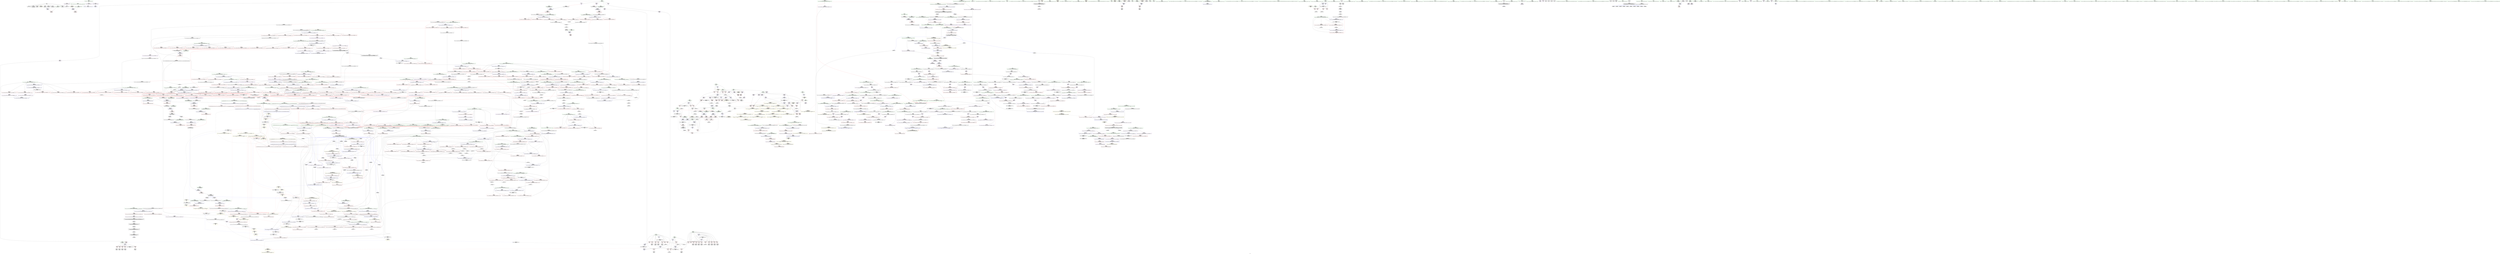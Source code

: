 digraph "SVFG" {
	label="SVFG";

	Node0x5612d9f381d0 [shape=record,color=grey,label="{NodeID: 0\nNullPtr}"];
	Node0x5612d9f381d0 -> Node0x5612da218a70[style=solid];
	Node0x5612d9f381d0 -> Node0x5612da218b70[style=solid];
	Node0x5612d9f381d0 -> Node0x5612da218c40[style=solid];
	Node0x5612d9f381d0 -> Node0x5612da218d10[style=solid];
	Node0x5612d9f381d0 -> Node0x5612da218de0[style=solid];
	Node0x5612d9f381d0 -> Node0x5612da218eb0[style=solid];
	Node0x5612d9f381d0 -> Node0x5612da218f80[style=solid];
	Node0x5612d9f381d0 -> Node0x5612da2250f0[style=solid];
	Node0x5612da220000 [shape=record,color=red,label="{NodeID: 775\n1360\<--1345\n\<--__a.addr\n_ZSt4swapIiENSt9enable_ifIXsr6__and_ISt6__not_ISt15__is_tuple_likeIT_EESt21is_move_constructibleIS3_ESt18is_move_assignableIS3_EEE5valueEvE4typeERS3_SC_\n}"];
	Node0x5612da220000 -> Node0x5612da24c2d0[style=solid];
	Node0x5612da238570 [shape=record,color=grey,label="{NodeID: 1550\n292 = Binary(287, 291, )\n}"];
	Node0x5612da238570 -> Node0x5612da21a330[style=solid];
	Node0x5612da216bb0 [shape=record,color=purple,label="{NodeID: 443\n994\<--978\ncoerce.dive\<--__comp\n_ZSt13__adjust_heapIPiliN9__gnu_cxx5__ops15_Iter_comp_iterIPFbiiEEEEvT_T0_S8_T1_T2_\n}"];
	Node0x5612da216bb0 -> Node0x5612da249a30[style=solid];
	Node0x5612da20ad00 [shape=record,color=green,label="{NodeID: 111\n658\<--659\nagg.tmp\<--agg.tmp_field_insensitive\n_ZSt14__partial_sortIPiN9__gnu_cxx5__ops15_Iter_comp_iterIPFbiiEEEEvT_S7_S7_T0_\n}"];
	Node0x5612da20ad00 -> Node0x5612da21bed0[style=solid];
	Node0x5612da20ad00 -> Node0x5612da215900[style=solid];
	Node0x5612da225bb0 [shape=record,color=blue,label="{NodeID: 886\n218\<--220\narrayidx24\<--sub25\nmain\n}"];
	Node0x5612da225bb0 -> Node0x5612da22be70[style=dashed];
	Node0x5612da225bb0 -> Node0x5612da22bf40[style=dashed];
	Node0x5612da225bb0 -> Node0x5612da225c80[style=dashed];
	Node0x5612da2be2e0 [shape=record,color=black,label="{NodeID: 1661\nMR_34V_2 = PHI(MR_34V_3, MR_34V_1, )\npts\{145 \}\n}"];
	Node0x5612da2be2e0 -> Node0x5612da226160[style=dashed];
	Node0x5612da2be2e0 -> Node0x5612da2be2e0[style=dashed];
	Node0x5612da22c4f0 [shape=record,color=red,label="{NodeID: 554\n300\<--299\n\<--arrayidx54\nmain\n}"];
	Node0x5612da22c4f0 -> Node0x5612da21a4d0[style=solid];
	Node0x5612da36e9b0 [shape=record,color=black,label="{NodeID: 2436\n1204 = PHI(715, )\n2nd arg _ZSt22__move_median_to_firstIPiN9__gnu_cxx5__ops15_Iter_comp_iterIPFbiiEEEEvT_S7_S7_S7_T0_ }"];
	Node0x5612da36e9b0 -> Node0x5612da24b6a0[style=solid];
	Node0x5612da20f350 [shape=record,color=green,label="{NodeID: 222\n1581\<--1582\n__first.addr\<--__first.addr_field_insensitive\n_ZSt23__copy_move_backward_a2ILb1EPiS0_ET1_T0_S2_S1_\n}"];
	Node0x5612da20f350 -> Node0x5612da222630[style=solid];
	Node0x5612da20f350 -> Node0x5612da24dc00[style=solid];
	Node0x5612da24ae80 [shape=record,color=blue,label="{NodeID: 997\n1115\<--1158\n__holeIndex.addr\<--\n_ZSt11__push_heapIPiliN9__gnu_cxx5__ops14_Iter_comp_valIPFbiiEEEEvT_T0_S8_T1_RT2_\n}"];
	Node0x5612da24ae80 -> Node0x5612da234ca0[style=dashed];
	Node0x5612da24ae80 -> Node0x5612da2d04e0[style=dashed];
	Node0x5612da2d69b0 [shape=record,color=yellow,style=double,label="{NodeID: 1772\n16V_1 = ENCHI(MR_16V_0)\npts\{27 \}\nFun[_ZSt22__move_median_to_firstIPiN9__gnu_cxx5__ops15_Iter_comp_iterIPFbiiEEEEvT_S7_S7_S7_T0_]|{<s0>68|<s1>69|<s2>70|<s3>71|<s4>72|<s5>73|<s6>74|<s7>75|<s8>76|<s9>77|<s10>78}}"];
	Node0x5612da2d69b0:s0 -> Node0x5612da2d6380[style=dashed,color=red];
	Node0x5612da2d69b0:s1 -> Node0x5612da2d6380[style=dashed,color=red];
	Node0x5612da2d69b0:s2 -> Node0x5612da2e14c0[style=dashed,color=red];
	Node0x5612da2d69b0:s3 -> Node0x5612da2d6380[style=dashed,color=red];
	Node0x5612da2d69b0:s4 -> Node0x5612da2e14c0[style=dashed,color=red];
	Node0x5612da2d69b0:s5 -> Node0x5612da2e14c0[style=dashed,color=red];
	Node0x5612da2d69b0:s6 -> Node0x5612da2d6380[style=dashed,color=red];
	Node0x5612da2d69b0:s7 -> Node0x5612da2e14c0[style=dashed,color=red];
	Node0x5612da2d69b0:s8 -> Node0x5612da2d6380[style=dashed,color=red];
	Node0x5612da2d69b0:s9 -> Node0x5612da2e14c0[style=dashed,color=red];
	Node0x5612da2d69b0:s10 -> Node0x5612da2e14c0[style=dashed,color=red];
	Node0x5612da231f20 [shape=record,color=red,label="{NodeID: 665\n911\<--910\n\<--_M_comp\n_ZN9__gnu_cxx5__ops15_Iter_comp_iterIPFbiiEEclIPiS6_EEbT_T0_\n}"];
	Node0x5612da21d0b0 [shape=record,color=black,label="{NodeID: 333\n1083\<--1088\n_ZSt4moveIRN9__gnu_cxx5__ops15_Iter_comp_iterIPFbiiEEEEONSt16remove_referenceIT_E4typeEOS8__ret\<--\n_ZSt4moveIRN9__gnu_cxx5__ops15_Iter_comp_iterIPFbiiEEEEONSt16remove_referenceIT_E4typeEOS8_\n|{<s0>60|<s1>103}}"];
	Node0x5612da21d0b0:s0 -> Node0x5612da369ac0[style=solid,color=blue];
	Node0x5612da21d0b0:s1 -> Node0x5612da36b9c0[style=solid,color=blue];
	Node0x5612da0761d0 [shape=record,color=green,label="{NodeID: 1\n7\<--1\n__dso_handle\<--dummyObj\nGlob }"];
	Node0x5612da2200d0 [shape=record,color=red,label="{NodeID: 776\n1357\<--1347\n\<--__b.addr\n_ZSt4swapIiENSt9enable_ifIXsr6__and_ISt6__not_ISt15__is_tuple_likeIT_EESt21is_move_constructibleIS3_ESt18is_move_assignableIS3_EEE5valueEvE4typeERS3_SC_\n|{<s0>84}}"];
	Node0x5612da2200d0:s0 -> Node0x5612da3736c0[style=solid,color=red];
	Node0x5612da2386f0 [shape=record,color=grey,label="{NodeID: 1551\n1008 = Binary(1007, 442, )\n}"];
	Node0x5612da2386f0 -> Node0x5612da23e270[style=solid];
	Node0x5612da216c80 [shape=record,color=purple,label="{NodeID: 444\n1100\<--1099\n_M_comp\<--this1\n_ZN9__gnu_cxx5__ops14_Iter_comp_valIPFbiiEEC2EONS0_15_Iter_comp_iterIS3_EE\n}"];
	Node0x5612da216c80 -> Node0x5612da24a800[style=solid];
	Node0x5612da2fb5d0 [shape=record,color=yellow,style=double,label="{NodeID: 2326\n16V_2 = CSCHI(MR_16V_1)\npts\{27 \}\nCS[]|{<s0>39}}"];
	Node0x5612da2fb5d0:s0 -> Node0x5612da2c5fe0[style=dashed,color=red];
	Node0x5612da20add0 [shape=record,color=green,label="{NodeID: 112\n674\<--675\n_ZSt13__heap_selectIPiN9__gnu_cxx5__ops15_Iter_comp_iterIPFbiiEEEEvT_S7_S7_T0_\<--_ZSt13__heap_selectIPiN9__gnu_cxx5__ops15_Iter_comp_iterIPFbiiEEEEvT_S7_S7_T0__field_insensitive\n}"];
	Node0x5612da225c80 [shape=record,color=blue,label="{NodeID: 887\n228\<--230\narrayidx29\<--sub30\nmain\n}"];
	Node0x5612da225c80 -> Node0x5612da22bda0[style=dashed];
	Node0x5612da225c80 -> Node0x5612da22c0e0[style=dashed];
	Node0x5612da225c80 -> Node0x5612da22c350[style=dashed];
	Node0x5612da225c80 -> Node0x5612da225bb0[style=dashed];
	Node0x5612da225c80 -> Node0x5612da2bece0[style=dashed];
	Node0x5612da2be7e0 [shape=record,color=black,label="{NodeID: 1662\nMR_36V_2 = PHI(MR_36V_3, MR_36V_1, )\npts\{147 \}\n}"];
	Node0x5612da2be7e0 -> Node0x5612da226230[style=dashed];
	Node0x5612da2be7e0 -> Node0x5612da2be7e0[style=dashed];
	Node0x5612da22c5c0 [shape=record,color=red,label="{NodeID: 555\n346\<--335\n\<--__first.addr\n_ZSt4sortIPiPFbiiEEvT_S3_T0_\n|{<s0>16}}"];
	Node0x5612da22c5c0:s0 -> Node0x5612da370710[style=solid,color=red];
	Node0x5612da36eac0 [shape=record,color=black,label="{NodeID: 2437\n1205 = PHI(717, )\n3rd arg _ZSt22__move_median_to_firstIPiN9__gnu_cxx5__ops15_Iter_comp_iterIPFbiiEEEEvT_S7_S7_S7_T0_ }"];
	Node0x5612da36eac0 -> Node0x5612da24b770[style=solid];
	Node0x5612da20f420 [shape=record,color=green,label="{NodeID: 223\n1583\<--1584\n__last.addr\<--__last.addr_field_insensitive\n_ZSt23__copy_move_backward_a2ILb1EPiS0_ET1_T0_S2_S1_\n}"];
	Node0x5612da20f420 -> Node0x5612da222700[style=solid];
	Node0x5612da20f420 -> Node0x5612da24dcd0[style=solid];
	Node0x5612da24af50 [shape=record,color=blue,label="{NodeID: 998\n1123\<--1162\n__parent\<--div5\n_ZSt11__push_heapIPiliN9__gnu_cxx5__ops14_Iter_comp_valIPFbiiEEEEvT_T0_S8_T1_RT2_\n}"];
	Node0x5612da24af50 -> Node0x5612da2d09e0[style=dashed];
	Node0x5612da231ff0 [shape=record,color=red,label="{NodeID: 666\n913\<--912\n\<--\n_ZN9__gnu_cxx5__ops15_Iter_comp_iterIPFbiiEEclIPiS6_EEbT_T0_\n}"];
	Node0x5612da21d180 [shape=record,color=black,label="{NodeID: 334\n1172\<--1177\n_ZSt4moveIRPFbiiEEONSt16remove_referenceIT_E4typeEOS4__ret\<--\n_ZSt4moveIRPFbiiEEONSt16remove_referenceIT_E4typeEOS4_\n|{<s0>22|<s1>64|<s2>111|<s3>112}}"];
	Node0x5612da21d180:s0 -> Node0x5612da368d40[style=solid,color=blue];
	Node0x5612da21d180:s1 -> Node0x5612da369d40[style=solid,color=blue];
	Node0x5612da21d180:s2 -> Node0x5612da36c210[style=solid,color=blue];
	Node0x5612da21d180:s3 -> Node0x5612da3695c0[style=solid,color=blue];
	Node0x5612d9f44f80 [shape=record,color=green,label="{NodeID: 2\n8\<--1\n.str\<--dummyObj\nGlob }"];
	Node0x5612da2201a0 [shape=record,color=red,label="{NodeID: 777\n1364\<--1347\n\<--__b.addr\n_ZSt4swapIiENSt9enable_ifIXsr6__and_ISt6__not_ISt15__is_tuple_likeIT_EESt21is_move_constructibleIS3_ESt18is_move_assignableIS3_EEE5valueEvE4typeERS3_SC_\n}"];
	Node0x5612da2201a0 -> Node0x5612da24c3a0[style=solid];
	Node0x5612da238870 [shape=record,color=grey,label="{NodeID: 1552\n1025 = Binary(1024, 538, )\n}"];
	Node0x5612da238870 -> Node0x5612da24a0b0[style=solid];
	Node0x5612da216d50 [shape=record,color=purple,label="{NodeID: 445\n1102\<--1101\n_M_comp2\<--\n_ZN9__gnu_cxx5__ops14_Iter_comp_valIPFbiiEEC2EONS0_15_Iter_comp_iterIS3_EE\n|{<s0>64}}"];
	Node0x5612da216d50:s0 -> Node0x5612da374c30[style=solid,color=red];
	Node0x5612da2fb730 [shape=record,color=yellow,style=double,label="{NodeID: 2327\n16V_3 = CSCHI(MR_16V_2)\npts\{27 \}\nCS[]|{<s0>25}}"];
	Node0x5612da2fb730:s0 -> Node0x5612da2c19e0[style=dashed,color=blue];
	Node0x5612da20aed0 [shape=record,color=green,label="{NodeID: 113\n679\<--680\n_ZSt11__sort_heapIPiN9__gnu_cxx5__ops15_Iter_comp_iterIPFbiiEEEEvT_S7_RT0_\<--_ZSt11__sort_heapIPiN9__gnu_cxx5__ops15_Iter_comp_iterIPFbiiEEEEvT_S7_RT0__field_insensitive\n}"];
	Node0x5612da225d50 [shape=record,color=blue,label="{NodeID: 888\n136\<--234\ni\<--inc\nmain\n}"];
	Node0x5612da225d50 -> Node0x5612da22a880[style=dashed];
	Node0x5612da225d50 -> Node0x5612da22a950[style=dashed];
	Node0x5612da225d50 -> Node0x5612da22aa20[style=dashed];
	Node0x5612da225d50 -> Node0x5612da22aaf0[style=dashed];
	Node0x5612da225d50 -> Node0x5612da22abc0[style=dashed];
	Node0x5612da225d50 -> Node0x5612da22ac90[style=dashed];
	Node0x5612da225d50 -> Node0x5612da22ad60[style=dashed];
	Node0x5612da225d50 -> Node0x5612da22ae30[style=dashed];
	Node0x5612da225d50 -> Node0x5612da22af00[style=dashed];
	Node0x5612da225d50 -> Node0x5612da22afd0[style=dashed];
	Node0x5612da225d50 -> Node0x5612da22b0a0[style=dashed];
	Node0x5612da225d50 -> Node0x5612da225d50[style=dashed];
	Node0x5612da225d50 -> Node0x5612da2bcee0[style=dashed];
	Node0x5612da2bece0 [shape=record,color=black,label="{NodeID: 1663\nMR_40V_2 = PHI(MR_40V_4, MR_40V_1, )\npts\{220000 \}\n}"];
	Node0x5612da2bece0 -> Node0x5612da2256d0[style=dashed];
	Node0x5612da22c690 [shape=record,color=red,label="{NodeID: 556\n347\<--337\n\<--__last.addr\n_ZSt4sortIPiPFbiiEEvT_S3_T0_\n|{<s0>16}}"];
	Node0x5612da22c690:s0 -> Node0x5612da370820[style=solid,color=red];
	Node0x5612da36ebd0 [shape=record,color=black,label="{NodeID: 2438\n1206 = PHI(722, )\n4th arg _ZSt22__move_median_to_firstIPiN9__gnu_cxx5__ops15_Iter_comp_iterIPFbiiEEEEvT_S7_S7_S7_T0_ }"];
	Node0x5612da36ebd0 -> Node0x5612da24b430[style=solid];
	Node0x5612da20f4f0 [shape=record,color=green,label="{NodeID: 224\n1585\<--1586\n__result.addr\<--__result.addr_field_insensitive\n_ZSt23__copy_move_backward_a2ILb1EPiS0_ET1_T0_S2_S1_\n}"];
	Node0x5612da20f4f0 -> Node0x5612da2227d0[style=solid];
	Node0x5612da20f4f0 -> Node0x5612da24dda0[style=solid];
	Node0x5612da24b020 [shape=record,color=blue,label="{NodeID: 999\n1169\<--1166\nadd.ptr7\<--\n_ZSt11__push_heapIPiliN9__gnu_cxx5__ops14_Iter_comp_valIPFbiiEEEEvT_T0_S8_T1_RT2_\n|{<s0>63}}"];
	Node0x5612da24b020:s0 -> Node0x5612da2fc0d0[style=dashed,color=blue];
	Node0x5612da2320c0 [shape=record,color=red,label="{NodeID: 667\n915\<--914\n\<--\n_ZN9__gnu_cxx5__ops15_Iter_comp_iterIPFbiiEEclIPiS6_EEbT_T0_\n}"];
	Node0x5612da21d250 [shape=record,color=black,label="{NodeID: 335\n1179\<--1199\n_ZN9__gnu_cxx5__ops14_Iter_comp_valIPFbiiEEclIPiiEEbT_RT0__ret\<--call\n_ZN9__gnu_cxx5__ops14_Iter_comp_valIPFbiiEEclIPiiEEbT_RT0_\n|{<s0>65}}"];
	Node0x5612da21d250:s0 -> Node0x5612da369e80[style=solid,color=blue];
	Node0x5612da2f37e0 [shape=record,color=yellow,style=double,label="{NodeID: 2217\nCSMU(42V_1)\npts\{240000 \}\nCS[]}"];
	Node0x5612da05fc10 [shape=record,color=green,label="{NodeID: 3\n11\<--1\n\<--dummyObj\nCan only get source location for instruction, argument, global var or function.}"];
	Node0x5612da220270 [shape=record,color=red,label="{NodeID: 778\n1355\<--1354\n\<--call\n_ZSt4swapIiENSt9enable_ifIXsr6__and_ISt6__not_ISt15__is_tuple_likeIT_EESt21is_move_constructibleIS3_ESt18is_move_assignableIS3_EEE5valueEvE4typeERS3_SC_\n}"];
	Node0x5612da220270 -> Node0x5612da24c200[style=solid];
	Node0x5612da2389f0 [shape=record,color=grey,label="{NodeID: 1553\n1007 = Binary(1006, 811, )\n}"];
	Node0x5612da2389f0 -> Node0x5612da2386f0[style=solid];
	Node0x5612da216e20 [shape=record,color=purple,label="{NodeID: 446\n1193\<--1192\n_M_comp\<--this1\n_ZN9__gnu_cxx5__ops14_Iter_comp_valIPFbiiEEclIPiiEEbT_RT0_\n}"];
	Node0x5612da216e20 -> Node0x5612da235730[style=solid];
	Node0x5612da2fb890 [shape=record,color=yellow,style=double,label="{NodeID: 2328\n16V_3 = CSCHI(MR_16V_2)\npts\{27 \}\nCS[]|{<s0>27}}"];
	Node0x5612da2fb890:s0 -> Node0x5612da2faef0[style=dashed,color=blue];
	Node0x5612da20f9c0 [shape=record,color=green,label="{NodeID: 114\n686\<--687\n__comp\<--__comp_field_insensitive\n_ZSt27__unguarded_partition_pivotIPiN9__gnu_cxx5__ops15_Iter_comp_iterIPFbiiEEEET_S7_S7_T0_\n}"];
	Node0x5612da20f9c0 -> Node0x5612da21bfa0[style=solid];
	Node0x5612da20f9c0 -> Node0x5612da21c070[style=solid];
	Node0x5612da20f9c0 -> Node0x5612da215b70[style=solid];
	Node0x5612da2e6640 [shape=record,color=yellow,style=double,label="{NodeID: 1996\nRETMU(54V_2)\npts\{364 \}\nFun[_Z5plessii]}"];
	Node0x5612da225e20 [shape=record,color=blue,label="{NodeID: 889\n17\<--238\nN\<--inc31\nmain\n}"];
	Node0x5612da225e20 -> Node0x5612da22a060[style=dashed];
	Node0x5612da225e20 -> Node0x5612da22a130[style=dashed];
	Node0x5612da225e20 -> Node0x5612da2bbae0[style=dashed];
	Node0x5612da2bf1e0 [shape=record,color=black,label="{NodeID: 1664\nMR_42V_2 = PHI(MR_42V_4, MR_42V_1, )\npts\{240000 \}\n}"];
	Node0x5612da2bf1e0 -> Node0x5612da2257a0[style=dashed];
	Node0x5612da22c760 [shape=record,color=red,label="{NodeID: 557\n348\<--339\n\<--__comp.addr\n_ZSt4sortIPiPFbiiEEvT_S3_T0_\n|{<s0>15}}"];
	Node0x5612da22c760:s0 -> Node0x5612da36d0d0[style=solid,color=red];
	Node0x5612da36ece0 [shape=record,color=black,label="{NodeID: 2439\n1563 = PHI(1430, 1480, )\n0th arg _ZN9__gnu_cxx5__ops15__val_comp_iterIPFbiiEEENS0_14_Val_comp_iterIT_EENS0_15_Iter_comp_iterIS5_EE }"];
	Node0x5612da36ece0 -> Node0x5612da24db30[style=solid];
	Node0x5612da20f5c0 [shape=record,color=green,label="{NodeID: 225\n1592\<--1593\n_ZSt12__niter_baseIPiET_S1_\<--_ZSt12__niter_baseIPiET_S1__field_insensitive\n}"];
	Node0x5612da24b0f0 [shape=record,color=blue,label="{NodeID: 1000\n1174\<--1173\n__t.addr\<--__t\n_ZSt4moveIRPFbiiEEONSt16remove_referenceIT_E4typeEOS4_\n}"];
	Node0x5612da24b0f0 -> Node0x5612da2353f0[style=dashed];
	Node0x5612da232190 [shape=record,color=red,label="{NodeID: 668\n943\<--923\n\<--__first.addr\n_ZSt10__pop_heapIPiN9__gnu_cxx5__ops15_Iter_comp_iterIPFbiiEEEEvT_S7_S7_RT0_\n|{<s0>53}}"];
	Node0x5612da232190:s0 -> Node0x5612da3736c0[style=solid,color=red];
	Node0x5612da21d320 [shape=record,color=black,label="{NodeID: 336\n1274\<--1318\n_ZSt21__unguarded_partitionIPiN9__gnu_cxx5__ops15_Iter_comp_iterIPFbiiEEEET_S7_S7_S7_T0__ret\<--\n_ZSt21__unguarded_partitionIPiN9__gnu_cxx5__ops15_Iter_comp_iterIPFbiiEEEET_S7_S7_S7_T0_\n|{<s0>43}}"];
	Node0x5612da21d320:s0 -> Node0x5612da3690c0[style=solid,color=blue];
	Node0x5612da05ffb0 [shape=record,color=green,label="{NodeID: 4\n29\<--1\n\<--dummyObj\nCan only get source location for instruction, argument, global var or function.}"];
	Node0x5612da220340 [shape=record,color=red,label="{NodeID: 779\n1359\<--1358\n\<--call1\n_ZSt4swapIiENSt9enable_ifIXsr6__and_ISt6__not_ISt15__is_tuple_likeIT_EESt21is_move_constructibleIS3_ESt18is_move_assignableIS3_EEE5valueEvE4typeERS3_SC_\n}"];
	Node0x5612da220340 -> Node0x5612da24c2d0[style=solid];
	Node0x5612da238b70 [shape=record,color=grey,label="{NodeID: 1554\n274 = Binary(266, 273, )\n}"];
	Node0x5612da238b70 -> Node0x5612da226160[style=solid];
	Node0x5612da216ef0 [shape=record,color=purple,label="{NodeID: 447\n1217\<--1207\ncoerce.dive\<--__comp\n_ZSt22__move_median_to_firstIPiN9__gnu_cxx5__ops15_Iter_comp_iterIPFbiiEEEEvT_S7_S7_S7_T0_\n}"];
	Node0x5612da216ef0 -> Node0x5612da24b430[style=solid];
	Node0x5612da20fa90 [shape=record,color=green,label="{NodeID: 115\n688\<--689\n__first.addr\<--__first.addr_field_insensitive\n_ZSt27__unguarded_partition_pivotIPiN9__gnu_cxx5__ops15_Iter_comp_iterIPFbiiEEEET_S7_S7_T0_\n}"];
	Node0x5612da20fa90 -> Node0x5612da22f750[style=solid];
	Node0x5612da20fa90 -> Node0x5612da22f820[style=solid];
	Node0x5612da20fa90 -> Node0x5612da22f8f0[style=solid];
	Node0x5612da20fa90 -> Node0x5612da22f9c0[style=solid];
	Node0x5612da20fa90 -> Node0x5612da22fa90[style=solid];
	Node0x5612da20fa90 -> Node0x5612da22fb60[style=solid];
	Node0x5612da20fa90 -> Node0x5612da247e90[style=solid];
	Node0x5612da2e6750 [shape=record,color=yellow,style=double,label="{NodeID: 1997\nRETMU(56V_2)\npts\{366 \}\nFun[_Z5plessii]}"];
	Node0x5612da225ef0 [shape=record,color=blue,label="{NodeID: 890\n138\<--29\nsum\<--\nmain\n}"];
	Node0x5612da225ef0 -> Node0x5612da22b170[style=dashed];
	Node0x5612da225ef0 -> Node0x5612da22b240[style=dashed];
	Node0x5612da225ef0 -> Node0x5612da226300[style=dashed];
	Node0x5612da225ef0 -> Node0x5612da2bd3e0[style=dashed];
	Node0x5612da2bf6e0 [shape=record,color=black,label="{NodeID: 1665\nMR_16V_3 = PHI(MR_16V_1, MR_16V_4, )\npts\{27 \}\n|{|<s2>51}}"];
	Node0x5612da2bf6e0 -> Node0x5612da231a40[style=dashed];
	Node0x5612da2bf6e0 -> Node0x5612da231b10[style=dashed];
	Node0x5612da2bf6e0:s2 -> Node0x5612da2c50e0[style=dashed,color=red];
	Node0x5612da22c830 [shape=record,color=red,label="{NodeID: 558\n355\<--354\n\<--coerce.dive1\n_ZSt4sortIPiPFbiiEEvT_S3_T0_\n|{<s0>16}}"];
	Node0x5612da22c830:s0 -> Node0x5612da370930[style=solid,color=red];
	Node0x5612da36ee30 [shape=record,color=black,label="{NodeID: 2440\n1275 = PHI(727, )\n0th arg _ZSt21__unguarded_partitionIPiN9__gnu_cxx5__ops15_Iter_comp_iterIPFbiiEEEET_S7_S7_S7_T0_ }"];
	Node0x5612da36ee30 -> Node0x5612da24b910[style=solid];
	Node0x5612da20f6c0 [shape=record,color=green,label="{NodeID: 226\n1599\<--1600\n_ZSt22__copy_move_backward_aILb1EPiS0_ET1_T0_S2_S1_\<--_ZSt22__copy_move_backward_aILb1EPiS0_ET1_T0_S2_S1__field_insensitive\n}"];
	Node0x5612da24b1c0 [shape=record,color=blue,label="{NodeID: 1001\n1183\<--1180\nthis.addr\<--this\n_ZN9__gnu_cxx5__ops14_Iter_comp_valIPFbiiEEclIPiiEEbT_RT0_\n}"];
	Node0x5612da24b1c0 -> Node0x5612da2354c0[style=dashed];
	Node0x5612da232260 [shape=record,color=red,label="{NodeID: 669\n948\<--923\n\<--__first.addr\n_ZSt10__pop_heapIPiN9__gnu_cxx5__ops15_Iter_comp_iterIPFbiiEEEEvT_S7_S7_RT0_\n|{<s0>56}}"];
	Node0x5612da232260:s0 -> Node0x5612da375760[style=solid,color=red];
	Node0x5612da21d3f0 [shape=record,color=black,label="{NodeID: 337\n1427\<--1374\n\<--__comp\n_ZSt16__insertion_sortIPiN9__gnu_cxx5__ops15_Iter_comp_iterIPFbiiEEEEvT_S7_T0_\n}"];
	Node0x5612da21d3f0 -> Node0x5612da217980[style=solid];
	Node0x5612da1db7d0 [shape=record,color=green,label="{NodeID: 5\n31\<--1\n.str.1\<--dummyObj\nGlob }"];
	Node0x5612da220410 [shape=record,color=red,label="{NodeID: 780\n1363\<--1362\n\<--call2\n_ZSt4swapIiENSt9enable_ifIXsr6__and_ISt6__not_ISt15__is_tuple_likeIT_EESt21is_move_constructibleIS3_ESt18is_move_assignableIS3_EEE5valueEvE4typeERS3_SC_\n}"];
	Node0x5612da220410 -> Node0x5612da24c3a0[style=solid];
	Node0x5612da238cf0 [shape=record,color=grey,label="{NodeID: 1555\n272 = Binary(267, 271, )\n}"];
	Node0x5612da238cf0 -> Node0x5612da219ff0[style=solid];
	Node0x5612da216fc0 [shape=record,color=purple,label="{NodeID: 448\n1287\<--1279\ncoerce.dive\<--__comp\n_ZSt21__unguarded_partitionIPiN9__gnu_cxx5__ops15_Iter_comp_iterIPFbiiEEEET_S7_S7_S7_T0_\n}"];
	Node0x5612da216fc0 -> Node0x5612da24b840[style=solid];
	Node0x5612da20fb60 [shape=record,color=green,label="{NodeID: 116\n690\<--691\n__last.addr\<--__last.addr_field_insensitive\n_ZSt27__unguarded_partition_pivotIPiN9__gnu_cxx5__ops15_Iter_comp_iterIPFbiiEEEET_S7_S7_T0_\n}"];
	Node0x5612da20fb60 -> Node0x5612da22fc30[style=solid];
	Node0x5612da20fb60 -> Node0x5612da22fd00[style=solid];
	Node0x5612da20fb60 -> Node0x5612da22fdd0[style=solid];
	Node0x5612da20fb60 -> Node0x5612da247f60[style=solid];
	Node0x5612da2e6830 [shape=record,color=yellow,style=double,label="{NodeID: 1998\nRETMU(42V_1)\npts\{240000 \}\nFun[_Z5plessii]}"];
	Node0x5612da225fc0 [shape=record,color=blue,label="{NodeID: 891\n140\<--11\nj\<--\nmain\n}"];
	Node0x5612da225fc0 -> Node0x5612da22b310[style=dashed];
	Node0x5612da225fc0 -> Node0x5612da22b3e0[style=dashed];
	Node0x5612da225fc0 -> Node0x5612da22b4b0[style=dashed];
	Node0x5612da225fc0 -> Node0x5612da2264a0[style=dashed];
	Node0x5612da225fc0 -> Node0x5612da2bd8e0[style=dashed];
	Node0x5612da22c900 [shape=record,color=red,label="{NodeID: 559\n369\<--363\n\<--i.addr\n_Z5plessii\n}"];
	Node0x5612da22c900 -> Node0x5612da21a5a0[style=solid];
	Node0x5612da36ef40 [shape=record,color=black,label="{NodeID: 2441\n1276 = PHI(728, )\n1st arg _ZSt21__unguarded_partitionIPiN9__gnu_cxx5__ops15_Iter_comp_iterIPFbiiEEEET_S7_S7_S7_T0_ }"];
	Node0x5612da36ef40 -> Node0x5612da24b9e0[style=solid];
	Node0x5612da20f7c0 [shape=record,color=green,label="{NodeID: 227\n1604\<--1605\n__it.addr\<--__it.addr_field_insensitive\n_ZSt12__miter_baseIPiET_S1_\n}"];
	Node0x5612da20f7c0 -> Node0x5612da2228a0[style=solid];
	Node0x5612da20f7c0 -> Node0x5612da24de70[style=solid];
	Node0x5612da24b290 [shape=record,color=blue,label="{NodeID: 1002\n1185\<--1181\n__it.addr\<--__it\n_ZN9__gnu_cxx5__ops14_Iter_comp_valIPFbiiEEclIPiiEEbT_RT0_\n}"];
	Node0x5612da24b290 -> Node0x5612da235590[style=dashed];
	Node0x5612da2d6e40 [shape=record,color=yellow,style=double,label="{NodeID: 1777\n42V_1 = ENCHI(MR_42V_0)\npts\{240000 \}\nFun[_ZSt22__move_median_to_firstIPiN9__gnu_cxx5__ops15_Iter_comp_iterIPFbiiEEEEvT_S7_S7_S7_T0_]|{<s0>68|<s1>69|<s2>71|<s3>74|<s4>76}}"];
	Node0x5612da2d6e40:s0 -> Node0x5612da2d6730[style=dashed,color=red];
	Node0x5612da2d6e40:s1 -> Node0x5612da2d6730[style=dashed,color=red];
	Node0x5612da2d6e40:s2 -> Node0x5612da2d6730[style=dashed,color=red];
	Node0x5612da2d6e40:s3 -> Node0x5612da2d6730[style=dashed,color=red];
	Node0x5612da2d6e40:s4 -> Node0x5612da2d6730[style=dashed,color=red];
	Node0x5612da232330 [shape=record,color=red,label="{NodeID: 670\n950\<--923\n\<--__first.addr\n_ZSt10__pop_heapIPiN9__gnu_cxx5__ops15_Iter_comp_iterIPFbiiEEEEvT_S7_S7_RT0_\n}"];
	Node0x5612da232330 -> Node0x5612da21ce40[style=solid];
	Node0x5612da21d4c0 [shape=record,color=black,label="{NodeID: 338\n1426\<--1386\n\<--agg.tmp7\n_ZSt16__insertion_sortIPiN9__gnu_cxx5__ops15_Iter_comp_iterIPFbiiEEEEvT_S7_T0_\n}"];
	Node0x5612da21d4c0 -> Node0x5612da2178b0[style=solid];
	Node0x5612da1db860 [shape=record,color=green,label="{NodeID: 6\n33\<--1\n.str.2\<--dummyObj\nGlob }"];
	Node0x5612da2204e0 [shape=record,color=red,label="{NodeID: 781\n1392\<--1376\n\<--__first.addr\n_ZSt16__insertion_sortIPiN9__gnu_cxx5__ops15_Iter_comp_iterIPFbiiEEEEvT_S7_T0_\n}"];
	Node0x5612da2204e0 -> Node0x5612da23e6f0[style=solid];
	Node0x5612da238e70 [shape=record,color=grey,label="{NodeID: 1556\n808 = Binary(806, 807, )\n}"];
	Node0x5612da238e70 -> Node0x5612da238ff0[style=solid];
	Node0x5612da217090 [shape=record,color=purple,label="{NodeID: 449\n1299\<--1298\nincdec.ptr\<--\n_ZSt21__unguarded_partitionIPiN9__gnu_cxx5__ops15_Iter_comp_iterIPFbiiEEEET_S7_S7_S7_T0_\n}"];
	Node0x5612da217090 -> Node0x5612da24bb80[style=solid];
	Node0x5612da20fc30 [shape=record,color=green,label="{NodeID: 117\n692\<--693\n__mid\<--__mid_field_insensitive\n_ZSt27__unguarded_partition_pivotIPiN9__gnu_cxx5__ops15_Iter_comp_iterIPFbiiEEEET_S7_S7_T0_\n}"];
	Node0x5612da20fc30 -> Node0x5612da22fea0[style=solid];
	Node0x5612da20fc30 -> Node0x5612da248030[style=solid];
	Node0x5612da226090 [shape=record,color=blue,label="{NodeID: 892\n142\<--260\ni35\<--\nmain\n}"];
	Node0x5612da226090 -> Node0x5612da22b580[style=dashed];
	Node0x5612da226090 -> Node0x5612da22b650[style=dashed];
	Node0x5612da226090 -> Node0x5612da22b720[style=dashed];
	Node0x5612da226090 -> Node0x5612da22b7f0[style=dashed];
	Node0x5612da226090 -> Node0x5612da22b8c0[style=dashed];
	Node0x5612da226090 -> Node0x5612da226090[style=dashed];
	Node0x5612da226090 -> Node0x5612da2bdde0[style=dashed];
	Node0x5612da22c9d0 [shape=record,color=red,label="{NodeID: 560\n373\<--365\n\<--j.addr\n_Z5plessii\n}"];
	Node0x5612da22c9d0 -> Node0x5612da21a670[style=solid];
	Node0x5612da36f050 [shape=record,color=black,label="{NodeID: 2442\n1277 = PHI(729, )\n2nd arg _ZSt21__unguarded_partitionIPiN9__gnu_cxx5__ops15_Iter_comp_iterIPFbiiEEEET_S7_S7_S7_T0_ }"];
	Node0x5612da36f050 -> Node0x5612da24bab0[style=solid];
	Node0x5612da20f890 [shape=record,color=green,label="{NodeID: 228\n1613\<--1614\n__first.addr\<--__first.addr_field_insensitive\n_ZSt22__copy_move_backward_aILb1EPiS0_ET1_T0_S2_S1_\n}"];
	Node0x5612da20f890 -> Node0x5612da222970[style=solid];
	Node0x5612da20f890 -> Node0x5612da24df40[style=solid];
	Node0x5612da24b360 [shape=record,color=blue,label="{NodeID: 1003\n1187\<--1182\n__val.addr\<--__val\n_ZN9__gnu_cxx5__ops14_Iter_comp_valIPFbiiEEclIPiiEEbT_RT0_\n}"];
	Node0x5612da24b360 -> Node0x5612da235660[style=dashed];
	Node0x5612da232400 [shape=record,color=red,label="{NodeID: 671\n949\<--925\n\<--__last.addr\n_ZSt10__pop_heapIPiN9__gnu_cxx5__ops15_Iter_comp_iterIPFbiiEEEEvT_S7_S7_RT0_\n}"];
	Node0x5612da232400 -> Node0x5612da21cd70[style=solid];
	Node0x5612da21d590 [shape=record,color=black,label="{NodeID: 339\n1477\<--1452\n\<--__comp\n_ZSt26__unguarded_insertion_sortIPiN9__gnu_cxx5__ops15_Iter_comp_iterIPFbiiEEEEvT_S7_T0_\n}"];
	Node0x5612da21d590 -> Node0x5612da227e40[style=solid];
	Node0x5612da1dc0f0 [shape=record,color=green,label="{NodeID: 7\n35\<--1\n.str.3\<--dummyObj\nGlob }"];
	Node0x5612da2df770 [shape=record,color=yellow,style=double,label="{NodeID: 1889\n42V_1 = ENCHI(MR_42V_0)\npts\{240000 \}\nFun[_ZSt11__make_heapIPiN9__gnu_cxx5__ops15_Iter_comp_iterIPFbiiEEEEvT_S7_RT0_]|{<s0>51}}"];
	Node0x5612da2df770:s0 -> Node0x5612da2e2510[style=dashed,color=red];
	Node0x5612da2205b0 [shape=record,color=red,label="{NodeID: 782\n1397\<--1376\n\<--__first.addr\n_ZSt16__insertion_sortIPiN9__gnu_cxx5__ops15_Iter_comp_iterIPFbiiEEEEvT_S7_T0_\n}"];
	Node0x5612da2205b0 -> Node0x5612da217710[style=solid];
	Node0x5612da238ff0 [shape=record,color=grey,label="{NodeID: 1557\n809 = Binary(808, 437, )\n}"];
	Node0x5612da238ff0 -> Node0x5612da23e570[style=solid];
	Node0x5612da217160 [shape=record,color=purple,label="{NodeID: 450\n1303\<--1302\nincdec.ptr3\<--\n_ZSt21__unguarded_partitionIPiN9__gnu_cxx5__ops15_Iter_comp_iterIPFbiiEEEET_S7_S7_S7_T0_\n}"];
	Node0x5612da217160 -> Node0x5612da24bc50[style=solid];
	Node0x5612da20fd00 [shape=record,color=green,label="{NodeID: 118\n694\<--695\nagg.tmp\<--agg.tmp_field_insensitive\n_ZSt27__unguarded_partition_pivotIPiN9__gnu_cxx5__ops15_Iter_comp_iterIPFbiiEEEET_S7_S7_T0_\n}"];
	Node0x5612da20fd00 -> Node0x5612da21c140[style=solid];
	Node0x5612da20fd00 -> Node0x5612da215c40[style=solid];
	Node0x5612da226160 [shape=record,color=blue,label="{NodeID: 893\n144\<--274\nt1\<--div\nmain\n|{|<s3>13}}"];
	Node0x5612da226160 -> Node0x5612da22c280[style=dashed];
	Node0x5612da226160 -> Node0x5612da226160[style=dashed];
	Node0x5612da226160 -> Node0x5612da2be2e0[style=dashed];
	Node0x5612da226160:s3 -> Node0x5612da2e3b40[style=dashed,color=red];
	Node0x5612da22caa0 [shape=record,color=red,label="{NodeID: 561\n372\<--371\n\<--arrayidx\n_Z5plessii\n}"];
	Node0x5612da22caa0 -> Node0x5612da23ee70[style=solid];
	Node0x5612da36f160 [shape=record,color=black,label="{NodeID: 2443\n1278 = PHI(734, )\n3rd arg _ZSt21__unguarded_partitionIPiN9__gnu_cxx5__ops15_Iter_comp_iterIPFbiiEEEET_S7_S7_S7_T0_ }"];
	Node0x5612da36f160 -> Node0x5612da24b840[style=solid];
	Node0x5612da217b80 [shape=record,color=green,label="{NodeID: 229\n1615\<--1616\n__last.addr\<--__last.addr_field_insensitive\n_ZSt22__copy_move_backward_aILb1EPiS0_ET1_T0_S2_S1_\n}"];
	Node0x5612da217b80 -> Node0x5612da222a40[style=solid];
	Node0x5612da217b80 -> Node0x5612da24e010[style=solid];
	Node0x5612da24b430 [shape=record,color=blue,label="{NodeID: 1004\n1217\<--1206\ncoerce.dive\<--__comp.coerce\n_ZSt22__move_median_to_firstIPiN9__gnu_cxx5__ops15_Iter_comp_iterIPFbiiEEEEvT_S7_S7_S7_T0_\n|{<s0>68|<s1>69|<s2>71|<s3>74|<s4>76}}"];
	Node0x5612da24b430:s0 -> Node0x5612da2d6810[style=dashed,color=red];
	Node0x5612da24b430:s1 -> Node0x5612da2d6810[style=dashed,color=red];
	Node0x5612da24b430:s2 -> Node0x5612da2d6810[style=dashed,color=red];
	Node0x5612da24b430:s3 -> Node0x5612da2d6810[style=dashed,color=red];
	Node0x5612da24b430:s4 -> Node0x5612da2d6810[style=dashed,color=red];
	Node0x5612da2d7000 [shape=record,color=yellow,style=double,label="{NodeID: 1779\n269V_1 = ENCHI(MR_269V_0)\npts\{9790000 \}\nFun[_ZN9__gnu_cxx5__ops15__val_comp_iterIPFbiiEEENS0_14_Val_comp_iterIT_EENS0_15_Iter_comp_iterIS5_EE]|{<s0>104}}"];
	Node0x5612da2d7000:s0 -> Node0x5612da2d4940[style=dashed,color=red];
	Node0x5612da2324d0 [shape=record,color=red,label="{NodeID: 672\n939\<--927\n\<--__result.addr\n_ZSt10__pop_heapIPiN9__gnu_cxx5__ops15_Iter_comp_iterIPFbiiEEEEvT_S7_S7_RT0_\n|{<s0>52}}"];
	Node0x5612da2324d0:s0 -> Node0x5612da3736c0[style=solid,color=red];
	Node0x5612da21d660 [shape=record,color=black,label="{NodeID: 340\n1476\<--1462\n\<--agg.tmp1\n_ZSt26__unguarded_insertion_sortIPiN9__gnu_cxx5__ops15_Iter_comp_iterIPFbiiEEEEvT_S7_T0_\n}"];
	Node0x5612da21d660 -> Node0x5612da227d70[style=solid];
	Node0x5612da1dc180 [shape=record,color=green,label="{NodeID: 8\n37\<--1\n.str.4\<--dummyObj\nGlob }"];
	Node0x5612da2df850 [shape=record,color=yellow,style=double,label="{NodeID: 1890\n213V_1 = ENCHI(MR_213V_0)\npts\{7450000 \}\nFun[_ZSt11__make_heapIPiN9__gnu_cxx5__ops15_Iter_comp_iterIPFbiiEEEEvT_S7_RT0_]}"];
	Node0x5612da2df850 -> Node0x5612da2245e0[style=dashed];
	Node0x5612da220680 [shape=record,color=red,label="{NodeID: 783\n1406\<--1376\n\<--__first.addr\n_ZSt16__insertion_sortIPiN9__gnu_cxx5__ops15_Iter_comp_iterIPFbiiEEEEvT_S7_T0_\n|{<s0>86}}"];
	Node0x5612da220680:s0 -> Node0x5612da36e410[style=solid,color=red];
	Node0x5612da239170 [shape=record,color=grey,label="{NodeID: 1558\n1020 = Binary(1019, 811, )\n}"];
	Node0x5612da217230 [shape=record,color=purple,label="{NodeID: 451\n1311\<--1310\nincdec.ptr7\<--\n_ZSt21__unguarded_partitionIPiN9__gnu_cxx5__ops15_Iter_comp_iterIPFbiiEEEET_S7_S7_S7_T0_\n}"];
	Node0x5612da217230 -> Node0x5612da24bd20[style=solid];
	Node0x5612da2fbf70 [shape=record,color=yellow,style=double,label="{NodeID: 2333\n16V_3 = CSCHI(MR_16V_2)\npts\{27 \}\nCS[]|{<s0>46|<s1>47}}"];
	Node0x5612da2fbf70:s0 -> Node0x5612da2c0fe0[style=dashed,color=blue];
	Node0x5612da2fbf70:s1 -> Node0x5612da2c5fe0[style=dashed,color=blue];
	Node0x5612da20fdd0 [shape=record,color=green,label="{NodeID: 119\n696\<--697\nagg.tmp5\<--agg.tmp5_field_insensitive\n_ZSt27__unguarded_partition_pivotIPiN9__gnu_cxx5__ops15_Iter_comp_iterIPFbiiEEEET_S7_S7_T0_\n}"];
	Node0x5612da20fdd0 -> Node0x5612da21c210[style=solid];
	Node0x5612da20fdd0 -> Node0x5612da215d10[style=solid];
	Node0x5612da226230 [shape=record,color=blue,label="{NodeID: 894\n146\<--279\ndt\<--\nmain\n}"];
	Node0x5612da226230 -> Node0x5612da22b990[style=dashed];
	Node0x5612da226230 -> Node0x5612da22ba60[style=dashed];
	Node0x5612da226230 -> Node0x5612da22bb30[style=dashed];
	Node0x5612da226230 -> Node0x5612da226230[style=dashed];
	Node0x5612da226230 -> Node0x5612da2be7e0[style=dashed];
	Node0x5612da22cb70 [shape=record,color=red,label="{NodeID: 562\n376\<--375\n\<--arrayidx2\n_Z5plessii\n}"];
	Node0x5612da22cb70 -> Node0x5612da23ee70[style=solid];
	Node0x5612da36f270 [shape=record,color=black,label="{NodeID: 2444\n585 = PHI(455, )\n0th arg _ZSt22__final_insertion_sortIPiN9__gnu_cxx5__ops15_Iter_comp_iterIPFbiiEEEEvT_S7_T0_ }"];
	Node0x5612da36f270 -> Node0x5612da2475a0[style=solid];
	Node0x5612da217c10 [shape=record,color=green,label="{NodeID: 230\n1617\<--1618\n__result.addr\<--__result.addr_field_insensitive\n_ZSt22__copy_move_backward_aILb1EPiS0_ET1_T0_S2_S1_\n}"];
	Node0x5612da217c10 -> Node0x5612da222b10[style=solid];
	Node0x5612da217c10 -> Node0x5612da24e0e0[style=solid];
	Node0x5612da24b500 [shape=record,color=blue,label="{NodeID: 1005\n1209\<--1202\n__result.addr\<--__result\n_ZSt22__move_median_to_firstIPiN9__gnu_cxx5__ops15_Iter_comp_iterIPFbiiEEEEvT_S7_S7_S7_T0_\n}"];
	Node0x5612da24b500 -> Node0x5612da2359a0[style=dashed];
	Node0x5612da24b500 -> Node0x5612da235a70[style=dashed];
	Node0x5612da24b500 -> Node0x5612da235b40[style=dashed];
	Node0x5612da24b500 -> Node0x5612da235c10[style=dashed];
	Node0x5612da24b500 -> Node0x5612da235ce0[style=dashed];
	Node0x5612da24b500 -> Node0x5612da235db0[style=dashed];
	Node0x5612da2d7110 [shape=record,color=yellow,style=double,label="{NodeID: 1780\n103V_1 = ENCHI(MR_103V_0)\npts\{15650000 \}\nFun[_ZN9__gnu_cxx5__ops15__val_comp_iterIPFbiiEEENS0_14_Val_comp_iterIT_EENS0_15_Iter_comp_iterIS5_EE]|{<s0>104}}"];
	Node0x5612da2d7110:s0 -> Node0x5612da24eb70[style=dashed,color=red];
	Node0x5612da2325a0 [shape=record,color=red,label="{NodeID: 673\n946\<--927\n\<--__result.addr\n_ZSt10__pop_heapIPiN9__gnu_cxx5__ops15_Iter_comp_iterIPFbiiEEEEvT_S7_S7_RT0_\n}"];
	Node0x5612da2325a0 -> Node0x5612da2497c0[style=solid];
	Node0x5612da21d730 [shape=record,color=black,label="{NodeID: 341\n1493\<--1513\n_ZSt13move_backwardIPiS0_ET0_T_S2_S1__ret\<--call2\n_ZSt13move_backwardIPiS0_ET0_T_S2_S1_\n|{<s0>88}}"];
	Node0x5612da21d730:s0 -> Node0x5612da368140[style=solid,color=blue];
	Node0x5612da1dc210 [shape=record,color=green,label="{NodeID: 9\n40\<--1\n\<--dummyObj\nCan only get source location for instruction, argument, global var or function.}"];
	Node0x5612da220750 [shape=record,color=red,label="{NodeID: 784\n1413\<--1376\n\<--__first.addr\n_ZSt16__insertion_sortIPiN9__gnu_cxx5__ops15_Iter_comp_iterIPFbiiEEEEvT_S7_T0_\n|{<s0>88}}"];
	Node0x5612da220750:s0 -> Node0x5612da36d3e0[style=solid,color=red];
	Node0x5612da2392f0 [shape=record,color=grey,label="{NodeID: 1559\n1013 = Binary(442, 1012, )\n}"];
	Node0x5612da2392f0 -> Node0x5612da249fe0[style=solid];
	Node0x5612da217300 [shape=record,color=purple,label="{NodeID: 452\n1324\<--1323\nincdec.ptr9\<--\n_ZSt21__unguarded_partitionIPiN9__gnu_cxx5__ops15_Iter_comp_iterIPFbiiEEEET_S7_S7_S7_T0_\n}"];
	Node0x5612da217300 -> Node0x5612da24bdf0[style=solid];
	Node0x5612da2fc0d0 [shape=record,color=yellow,style=double,label="{NodeID: 2334\n16V_6 = CSCHI(MR_16V_5)\npts\{27 \}\nCS[]|{<s0>51|<s1>51|<s2>56}}"];
	Node0x5612da2fc0d0:s0 -> Node0x5612da2bf6e0[style=dashed,color=blue];
	Node0x5612da2fc0d0:s1 -> Node0x5612da2d18e0[style=dashed,color=blue];
	Node0x5612da2fc0d0:s2 -> Node0x5612da2fbf70[style=dashed,color=blue];
	Node0x5612da20fea0 [shape=record,color=green,label="{NodeID: 120\n724\<--725\n_ZSt22__move_median_to_firstIPiN9__gnu_cxx5__ops15_Iter_comp_iterIPFbiiEEEEvT_S7_S7_S7_T0_\<--_ZSt22__move_median_to_firstIPiN9__gnu_cxx5__ops15_Iter_comp_iterIPFbiiEEEEvT_S7_S7_S7_T0__field_insensitive\n}"];
	Node0x5612da226300 [shape=record,color=blue,label="{NodeID: 895\n138\<--305\nsum\<--add58\nmain\n}"];
	Node0x5612da226300 -> Node0x5612da22b170[style=dashed];
	Node0x5612da226300 -> Node0x5612da22b240[style=dashed];
	Node0x5612da226300 -> Node0x5612da226300[style=dashed];
	Node0x5612da226300 -> Node0x5612da2bd3e0[style=dashed];
	Node0x5612da2c0fe0 [shape=record,color=black,label="{NodeID: 1670\nMR_16V_3 = PHI(MR_16V_5, MR_16V_2, )\npts\{27 \}\n|{|<s1>38|<s2>45|<s3>46|<s4>46|<s5>46}}"];
	Node0x5612da2c0fe0 -> Node0x5612da2c0fe0[style=dashed];
	Node0x5612da2c0fe0:s1 -> Node0x5612da2fb5d0[style=dashed,color=blue];
	Node0x5612da2c0fe0:s2 -> Node0x5612da2d6380[style=dashed,color=red];
	Node0x5612da2c0fe0:s3 -> Node0x5612da232740[style=dashed,color=red];
	Node0x5612da2c0fe0:s4 -> Node0x5612da232810[style=dashed,color=red];
	Node0x5612da2c0fe0:s5 -> Node0x5612da2497c0[style=dashed,color=red];
	Node0x5612da22cc40 [shape=record,color=red,label="{NodeID: 563\n402\<--382\n\<--retval\n_ZSt3minIdERKT_S2_S2_\n}"];
	Node0x5612da22cc40 -> Node0x5612da21a810[style=solid];
	Node0x5612da36f380 [shape=record,color=black,label="{NodeID: 2445\n586 = PHI(456, )\n1st arg _ZSt22__final_insertion_sortIPiN9__gnu_cxx5__ops15_Iter_comp_iterIPFbiiEEEEvT_S7_T0_ }"];
	Node0x5612da36f380 -> Node0x5612da247670[style=solid];
	Node0x5612da217ce0 [shape=record,color=green,label="{NodeID: 231\n1619\<--1620\n__simple\<--__simple_field_insensitive\n_ZSt22__copy_move_backward_aILb1EPiS0_ET1_T0_S2_S1_\n}"];
	Node0x5612da217ce0 -> Node0x5612da24e1b0[style=solid];
	Node0x5612da24b5d0 [shape=record,color=blue,label="{NodeID: 1006\n1211\<--1203\n__a.addr\<--__a\n_ZSt22__move_median_to_firstIPiN9__gnu_cxx5__ops15_Iter_comp_iterIPFbiiEEEEvT_S7_S7_S7_T0_\n}"];
	Node0x5612da24b5d0 -> Node0x5612da235e80[style=dashed];
	Node0x5612da24b5d0 -> Node0x5612da235f50[style=dashed];
	Node0x5612da24b5d0 -> Node0x5612da236020[style=dashed];
	Node0x5612da24b5d0 -> Node0x5612da2360f0[style=dashed];
	Node0x5612da24b5d0 -> Node0x5612da2361c0[style=dashed];
	Node0x5612da232670 [shape=record,color=red,label="{NodeID: 674\n957\<--929\n\<--__comp.addr\n_ZSt10__pop_heapIPiN9__gnu_cxx5__ops15_Iter_comp_iterIPFbiiEEEEvT_S7_S7_RT0_\n}"];
	Node0x5612da232670 -> Node0x5612da21cf10[style=solid];
	Node0x5612da21d800 [shape=record,color=black,label="{NodeID: 342\n1562\<--1575\n_ZN9__gnu_cxx5__ops15__val_comp_iterIPFbiiEEENS0_14_Val_comp_iterIT_EENS0_15_Iter_comp_iterIS5_EE_ret\<--\n_ZN9__gnu_cxx5__ops15__val_comp_iterIPFbiiEEENS0_14_Val_comp_iterIT_EENS0_15_Iter_comp_iterIS5_EE\n|{<s0>91|<s1>94}}"];
	Node0x5612da21d800:s0 -> Node0x5612da3683c0[style=solid,color=blue];
	Node0x5612da21d800:s1 -> Node0x5612da36afc0[style=solid,color=blue];
	Node0x5612da1dbb10 [shape=record,color=green,label="{NodeID: 10\n154\<--1\n\<--dummyObj\nCan only get source location for instruction, argument, global var or function.}"];
	Node0x5612da2dfa10 [shape=record,color=yellow,style=double,label="{NodeID: 1892\n241V_1 = ENCHI(MR_241V_0)\npts\{932 987 1120 1350 1383 1525 \}\nFun[_ZSt11__make_heapIPiN9__gnu_cxx5__ops15_Iter_comp_iterIPFbiiEEEEvT_S7_RT0_]}"];
	Node0x5612da2dfa10 -> Node0x5612da231a40[style=dashed];
	Node0x5612da2dfa10 -> Node0x5612da231b10[style=dashed];
	Node0x5612da220820 [shape=record,color=red,label="{NodeID: 785\n1422\<--1376\n\<--__first.addr\n_ZSt16__insertion_sortIPiN9__gnu_cxx5__ops15_Iter_comp_iterIPFbiiEEEEvT_S7_T0_\n}"];
	Node0x5612da220820 -> Node0x5612da24c880[style=solid];
	Node0x5612da239470 [shape=record,color=grey,label="{NodeID: 1560\n1012 = Binary(1011, 811, )\n}"];
	Node0x5612da239470 -> Node0x5612da2392f0[style=solid];
	Node0x5612da2173d0 [shape=record,color=purple,label="{NodeID: 453\n1388\<--1374\ncoerce.dive\<--__comp\n_ZSt16__insertion_sortIPiN9__gnu_cxx5__ops15_Iter_comp_iterIPFbiiEEEEvT_S7_T0_\n}"];
	Node0x5612da2173d0 -> Node0x5612da24c470[style=solid];
	Node0x5612da2fc230 [shape=record,color=yellow,style=double,label="{NodeID: 2335\n271V_2 = CSCHI(MR_271V_1)\npts\{9930000 \}\nCS[]|{<s0>63}}"];
	Node0x5612da2fc230:s0 -> Node0x5612da2b62e0[style=dashed,color=red];
	Node0x5612da20ff70 [shape=record,color=green,label="{NodeID: 121\n736\<--737\n_ZSt21__unguarded_partitionIPiN9__gnu_cxx5__ops15_Iter_comp_iterIPFbiiEEEET_S7_S7_S7_T0_\<--_ZSt21__unguarded_partitionIPiN9__gnu_cxx5__ops15_Iter_comp_iterIPFbiiEEEET_S7_S7_S7_T0__field_insensitive\n}"];
	Node0x5612da2263d0 [shape=record,color=blue,label="{NodeID: 896\n28\<--309\nt\<--sub59\nmain\n}"];
	Node0x5612da2263d0 -> Node0x5612da2cd2e0[style=dashed];
	Node0x5612da2c14e0 [shape=record,color=black,label="{NodeID: 1671\nMR_210V_3 = PHI(MR_210V_4, MR_210V_2, )\npts\{753 \}\n}"];
	Node0x5612da2c14e0 -> Node0x5612da2306c0[style=dashed];
	Node0x5612da2c14e0 -> Node0x5612da230790[style=dashed];
	Node0x5612da2c14e0 -> Node0x5612da230860[style=dashed];
	Node0x5612da2c14e0 -> Node0x5612da230930[style=dashed];
	Node0x5612da2c14e0 -> Node0x5612da2486b0[style=dashed];
	Node0x5612da22cd10 [shape=record,color=red,label="{NodeID: 564\n392\<--384\n\<--__a.addr\n_ZSt3minIdERKT_S2_S2_\n}"];
	Node0x5612da22cd10 -> Node0x5612da22d120[style=solid];
	Node0x5612da36f490 [shape=record,color=black,label="{NodeID: 2446\n587 = PHI(461, )\n2nd arg _ZSt22__final_insertion_sortIPiN9__gnu_cxx5__ops15_Iter_comp_iterIPFbiiEEEEvT_S7_T0_ }"];
	Node0x5612da36f490 -> Node0x5612da2474d0[style=solid];
	Node0x5612da217db0 [shape=record,color=green,label="{NodeID: 232\n1630\<--1631\n_ZNSt20__copy_move_backwardILb1ELb1ESt26random_access_iterator_tagE13__copy_move_bIiEEPT_PKS3_S6_S4_\<--_ZNSt20__copy_move_backwardILb1ELb1ESt26random_access_iterator_tagE13__copy_move_bIiEEPT_PKS3_S6_S4__field_insensitive\n}"];
	Node0x5612da24b6a0 [shape=record,color=blue,label="{NodeID: 1007\n1213\<--1204\n__b.addr\<--__b\n_ZSt22__move_median_to_firstIPiN9__gnu_cxx5__ops15_Iter_comp_iterIPFbiiEEEEvT_S7_S7_S7_T0_\n}"];
	Node0x5612da24b6a0 -> Node0x5612da236290[style=dashed];
	Node0x5612da24b6a0 -> Node0x5612da236360[style=dashed];
	Node0x5612da24b6a0 -> Node0x5612da236430[style=dashed];
	Node0x5612da24b6a0 -> Node0x5612da236500[style=dashed];
	Node0x5612da24b6a0 -> Node0x5612da2365d0[style=dashed];
	Node0x5612da232740 [shape=record,color=red,label="{NodeID: 675\n941\<--940\n\<--call\n_ZSt10__pop_heapIPiN9__gnu_cxx5__ops15_Iter_comp_iterIPFbiiEEEEvT_S7_S7_RT0_\n}"];
	Node0x5612da232740 -> Node0x5612da2496f0[style=solid];
	Node0x5612da21d8d0 [shape=record,color=black,label="{NodeID: 343\n1577\<--1598\n_ZSt23__copy_move_backward_a2ILb1EPiS0_ET1_T0_S2_S1__ret\<--call3\n_ZSt23__copy_move_backward_a2ILb1EPiS0_ET1_T0_S2_S1_\n|{<s0>98}}"];
	Node0x5612da21d8d0:s0 -> Node0x5612da36b380[style=solid,color=blue];
	Node0x5612da1dbc10 [shape=record,color=green,label="{NodeID: 11\n437\<--1\n\<--dummyObj\nCan only get source location for instruction, argument, global var or function.}"];
	Node0x5612da2dfb80 [shape=record,color=yellow,style=double,label="{NodeID: 1893\n8V_1 = ENCHI(MR_8V_0)\npts\{12 \}\nFun[main]}"];
	Node0x5612da2dfb80 -> Node0x5612da229500[style=dashed];
	Node0x5612da2208f0 [shape=record,color=red,label="{NodeID: 786\n1393\<--1378\n\<--__last.addr\n_ZSt16__insertion_sortIPiN9__gnu_cxx5__ops15_Iter_comp_iterIPFbiiEEEEvT_S7_T0_\n}"];
	Node0x5612da2208f0 -> Node0x5612da23e6f0[style=solid];
	Node0x5612da2395f0 [shape=record,color=grey,label="{NodeID: 1561\n436 = Binary(435, 437, )\n|{<s0>17}}"];
	Node0x5612da2395f0:s0 -> Node0x5612da374e00[style=solid,color=red];
	Node0x5612da2174a0 [shape=record,color=purple,label="{NodeID: 454\n1434\<--1384\ncoerce.dive10\<--agg.tmp\n_ZSt16__insertion_sortIPiN9__gnu_cxx5__ops15_Iter_comp_iterIPFbiiEEEEvT_S7_T0_\n}"];
	Node0x5612da2174a0 -> Node0x5612da24ca20[style=solid];
	Node0x5612da210070 [shape=record,color=green,label="{NodeID: 122\n744\<--745\n__comp\<--__comp_field_insensitive\n_ZSt13__heap_selectIPiN9__gnu_cxx5__ops15_Iter_comp_iterIPFbiiEEEEvT_S7_S7_T0_\n|{|<s1>44|<s2>45|<s3>46}}"];
	Node0x5612da210070 -> Node0x5612da216390[style=solid];
	Node0x5612da210070:s1 -> Node0x5612da3747f0[style=solid,color=red];
	Node0x5612da210070:s2 -> Node0x5612da36d800[style=solid,color=red];
	Node0x5612da210070:s3 -> Node0x5612da3730d0[style=solid,color=red];
	Node0x5612da2264a0 [shape=record,color=blue,label="{NodeID: 897\n140\<--313\nj\<--inc61\nmain\n}"];
	Node0x5612da2264a0 -> Node0x5612da22b310[style=dashed];
	Node0x5612da2264a0 -> Node0x5612da22b3e0[style=dashed];
	Node0x5612da2264a0 -> Node0x5612da22b4b0[style=dashed];
	Node0x5612da2264a0 -> Node0x5612da2264a0[style=dashed];
	Node0x5612da2264a0 -> Node0x5612da2bd8e0[style=dashed];
	Node0x5612da2c19e0 [shape=record,color=black,label="{NodeID: 1672\nMR_16V_6 = PHI(MR_16V_3, MR_16V_2, )\npts\{27 \}\n|{<s0>19|<s1>29}}"];
	Node0x5612da2c19e0:s0 -> Node0x5612da2fa970[style=dashed,color=blue];
	Node0x5612da2c19e0:s1 -> Node0x5612da2b56b0[style=dashed,color=blue];
	Node0x5612da22cde0 [shape=record,color=red,label="{NodeID: 565\n399\<--384\n\<--__a.addr\n_ZSt3minIdERKT_S2_S2_\n}"];
	Node0x5612da22cde0 -> Node0x5612da226d90[style=solid];
	Node0x5612da36f5a0 [shape=record,color=black,label="{NodeID: 2447\n740 = PHI(665, )\n0th arg _ZSt13__heap_selectIPiN9__gnu_cxx5__ops15_Iter_comp_iterIPFbiiEEEEvT_S7_S7_T0_ }"];
	Node0x5612da36f5a0 -> Node0x5612da248370[style=solid];
	Node0x5612da217eb0 [shape=record,color=green,label="{NodeID: 233\n1635\<--1636\n__it.addr\<--__it.addr_field_insensitive\n_ZSt12__niter_baseIPiET_S1_\n}"];
	Node0x5612da217eb0 -> Node0x5612da222be0[style=solid];
	Node0x5612da217eb0 -> Node0x5612da24e280[style=solid];
	Node0x5612da24b770 [shape=record,color=blue,label="{NodeID: 1008\n1215\<--1205\n__c.addr\<--__c\n_ZSt22__move_median_to_firstIPiN9__gnu_cxx5__ops15_Iter_comp_iterIPFbiiEEEEvT_S7_S7_S7_T0_\n}"];
	Node0x5612da24b770 -> Node0x5612da2366a0[style=dashed];
	Node0x5612da24b770 -> Node0x5612da236770[style=dashed];
	Node0x5612da24b770 -> Node0x5612da236840[style=dashed];
	Node0x5612da24b770 -> Node0x5612da236910[style=dashed];
	Node0x5612da24b770 -> Node0x5612da2369e0[style=dashed];
	Node0x5612da24b770 -> Node0x5612da236ab0[style=dashed];
	Node0x5612da232810 [shape=record,color=red,label="{NodeID: 676\n945\<--944\n\<--call1\n_ZSt10__pop_heapIPiN9__gnu_cxx5__ops15_Iter_comp_iterIPFbiiEEEEvT_S7_S7_RT0_\n}"];
	Node0x5612da232810 -> Node0x5612da2497c0[style=solid];
	Node0x5612da21d9a0 [shape=record,color=black,label="{NodeID: 344\n1602\<--1607\n_ZSt12__miter_baseIPiET_S1__ret\<--\n_ZSt12__miter_baseIPiET_S1_\n|{<s0>96|<s1>97}}"];
	Node0x5612da21d9a0:s0 -> Node0x5612da36b100[style=solid,color=blue];
	Node0x5612da21d9a0:s1 -> Node0x5612da36b240[style=solid,color=blue];
	Node0x5612da207d10 [shape=record,color=green,label="{NodeID: 12\n442\<--1\n\<--dummyObj\nCan only get source location for instruction, argument, global var or function.}"];
	Node0x5612da2dfc90 [shape=record,color=yellow,style=double,label="{NodeID: 1894\n10V_1 = ENCHI(MR_10V_0)\npts\{14 \}\nFun[main]}"];
	Node0x5612da2dfc90 -> Node0x5612da2295d0[style=dashed];
	Node0x5612da2dfc90 -> Node0x5612da2296a0[style=dashed];
	Node0x5612da2dfc90 -> Node0x5612da229770[style=dashed];
	Node0x5612da2209c0 [shape=record,color=red,label="{NodeID: 787\n1402\<--1378\n\<--__last.addr\n_ZSt16__insertion_sortIPiN9__gnu_cxx5__ops15_Iter_comp_iterIPFbiiEEEEvT_S7_T0_\n}"];
	Node0x5612da2209c0 -> Node0x5612da23eb70[style=solid];
	Node0x5612da239770 [shape=record,color=grey,label="{NodeID: 1562\n435 = Binary(433, 434, )\n}"];
	Node0x5612da239770 -> Node0x5612da2395f0[style=solid];
	Node0x5612da217570 [shape=record,color=purple,label="{NodeID: 455\n1436\<--1384\ncoerce.dive11\<--agg.tmp\n_ZSt16__insertion_sortIPiN9__gnu_cxx5__ops15_Iter_comp_iterIPFbiiEEEEvT_S7_T0_\n}"];
	Node0x5612da217570 -> Node0x5612da2212b0[style=solid];
	Node0x5612da210140 [shape=record,color=green,label="{NodeID: 123\n746\<--747\n__first.addr\<--__first.addr_field_insensitive\n_ZSt13__heap_selectIPiN9__gnu_cxx5__ops15_Iter_comp_iterIPFbiiEEEEvT_S7_S7_T0_\n}"];
	Node0x5612da210140 -> Node0x5612da230110[style=solid];
	Node0x5612da210140 -> Node0x5612da2301e0[style=solid];
	Node0x5612da210140 -> Node0x5612da2302b0[style=solid];
	Node0x5612da210140 -> Node0x5612da248370[style=solid];
	Node0x5612da226570 [shape=record,color=blue,label="{NodeID: 898\n134\<--324\ntt\<--inc65\nmain\n}"];
	Node0x5612da226570 -> Node0x5612da2bc9e0[style=dashed];
	Node0x5612da2c1ee0 [shape=record,color=black,label="{NodeID: 1673\nMR_137V_3 = PHI(MR_137V_2, MR_137V_1, )\npts\{4980000 \}\n}"];
	Node0x5612da22ceb0 [shape=record,color=red,label="{NodeID: 566\n390\<--386\n\<--__b.addr\n_ZSt3minIdERKT_S2_S2_\n}"];
	Node0x5612da22ceb0 -> Node0x5612da22d050[style=solid];
	Node0x5612da36f6b0 [shape=record,color=black,label="{NodeID: 2448\n741 = PHI(666, )\n1st arg _ZSt13__heap_selectIPiN9__gnu_cxx5__ops15_Iter_comp_iterIPFbiiEEEEvT_S7_S7_T0_ }"];
	Node0x5612da36f6b0 -> Node0x5612da248440[style=solid];
	Node0x5612da217f80 [shape=record,color=green,label="{NodeID: 234\n1644\<--1645\n__first.addr\<--__first.addr_field_insensitive\n_ZNSt20__copy_move_backwardILb1ELb1ESt26random_access_iterator_tagE13__copy_move_bIiEEPT_PKS3_S6_S4_\n}"];
	Node0x5612da217f80 -> Node0x5612da222cb0[style=solid];
	Node0x5612da217f80 -> Node0x5612da222d80[style=solid];
	Node0x5612da217f80 -> Node0x5612da24e350[style=solid];
	Node0x5612da24b840 [shape=record,color=blue,label="{NodeID: 1009\n1287\<--1278\ncoerce.dive\<--__comp.coerce\n_ZSt21__unguarded_partitionIPiN9__gnu_cxx5__ops15_Iter_comp_iterIPFbiiEEEET_S7_S7_S7_T0_\n|{<s0>79|<s1>80}}"];
	Node0x5612da24b840:s0 -> Node0x5612da2d6810[style=dashed,color=red];
	Node0x5612da24b840:s1 -> Node0x5612da2d6810[style=dashed,color=red];
	Node0x5612da2328e0 [shape=record,color=red,label="{NodeID: 677\n956\<--955\n\<--call2\n_ZSt10__pop_heapIPiN9__gnu_cxx5__ops15_Iter_comp_iterIPFbiiEEEEvT_S7_S7_RT0_\n|{<s0>56}}"];
	Node0x5612da2328e0:s0 -> Node0x5612da375b50[style=solid,color=red];
	Node0x5612da21da70 [shape=record,color=black,label="{NodeID: 345\n1609\<--1629\n_ZSt22__copy_move_backward_aILb1EPiS0_ET1_T0_S2_S1__ret\<--call\n_ZSt22__copy_move_backward_aILb1EPiS0_ET1_T0_S2_S1_\n|{<s0>108}}"];
	Node0x5612da21da70:s0 -> Node0x5612da36bec0[style=solid,color=blue];
	Node0x5612da207dd0 [shape=record,color=green,label="{NodeID: 13\n446\<--1\n\<--dummyObj\nCan only get source location for instruction, argument, global var or function.}"];
	Node0x5612da220a90 [shape=record,color=red,label="{NodeID: 788\n1401\<--1380\n\<--__i\n_ZSt16__insertion_sortIPiN9__gnu_cxx5__ops15_Iter_comp_iterIPFbiiEEEEvT_S7_T0_\n}"];
	Node0x5612da220a90 -> Node0x5612da23eb70[style=solid];
	Node0x5612da2398f0 [shape=record,color=grey,label="{NodeID: 1563\n441 = Binary(438, 442, )\n|{<s0>19}}"];
	Node0x5612da2398f0:s0 -> Node0x5612da36ff60[style=solid,color=red];
	Node0x5612da217640 [shape=record,color=purple,label="{NodeID: 456\n1429\<--1386\ncoerce.dive8\<--agg.tmp7\n_ZSt16__insertion_sortIPiN9__gnu_cxx5__ops15_Iter_comp_iterIPFbiiEEEEvT_S7_T0_\n}"];
	Node0x5612da217640 -> Node0x5612da2211e0[style=solid];
	Node0x5612da210210 [shape=record,color=green,label="{NodeID: 124\n748\<--749\n__middle.addr\<--__middle.addr_field_insensitive\n_ZSt13__heap_selectIPiN9__gnu_cxx5__ops15_Iter_comp_iterIPFbiiEEEEvT_S7_S7_T0_\n}"];
	Node0x5612da210210 -> Node0x5612da230380[style=solid];
	Node0x5612da210210 -> Node0x5612da230450[style=solid];
	Node0x5612da210210 -> Node0x5612da230520[style=solid];
	Node0x5612da210210 -> Node0x5612da248440[style=solid];
	Node0x5612da226640 [shape=record,color=blue,label="{NodeID: 899\n335\<--332\n__first.addr\<--__first\n_ZSt4sortIPiPFbiiEEvT_S3_T0_\n}"];
	Node0x5612da226640 -> Node0x5612da22c5c0[style=dashed];
	Node0x5612da2c23e0 [shape=record,color=black,label="{NodeID: 1674\nMR_373V_3 = PHI(MR_373V_4, MR_373V_2, )\npts\{1459 \}\n}"];
	Node0x5612da2c23e0 -> Node0x5612da221520[style=dashed];
	Node0x5612da2c23e0 -> Node0x5612da2215f0[style=dashed];
	Node0x5612da2c23e0 -> Node0x5612da2216c0[style=dashed];
	Node0x5612da2c23e0 -> Node0x5612da24d0a0[style=dashed];
	Node0x5612da22cf80 [shape=record,color=red,label="{NodeID: 567\n396\<--386\n\<--__b.addr\n_ZSt3minIdERKT_S2_S2_\n}"];
	Node0x5612da22cf80 -> Node0x5612da226cc0[style=solid];
	Node0x5612da36f7c0 [shape=record,color=black,label="{NodeID: 2449\n742 = PHI(667, )\n2nd arg _ZSt13__heap_selectIPiN9__gnu_cxx5__ops15_Iter_comp_iterIPFbiiEEEEvT_S7_S7_T0_ }"];
	Node0x5612da36f7c0 -> Node0x5612da248510[style=solid];
	Node0x5612da218050 [shape=record,color=green,label="{NodeID: 235\n1646\<--1647\n__last.addr\<--__last.addr_field_insensitive\n_ZNSt20__copy_move_backwardILb1ELb1ESt26random_access_iterator_tagE13__copy_move_bIiEEPT_PKS3_S6_S4_\n}"];
	Node0x5612da218050 -> Node0x5612da222e50[style=solid];
	Node0x5612da218050 -> Node0x5612da24e420[style=solid];
	Node0x5612da24b910 [shape=record,color=blue,label="{NodeID: 1010\n1281\<--1275\n__first.addr\<--__first\n_ZSt21__unguarded_partitionIPiN9__gnu_cxx5__ops15_Iter_comp_iterIPFbiiEEEET_S7_S7_S7_T0_\n}"];
	Node0x5612da24b910 -> Node0x5612da2cc8e0[style=dashed];
	Node0x5612da2329b0 [shape=record,color=red,label="{NodeID: 678\n962\<--961\n\<--coerce.dive\n_ZSt10__pop_heapIPiN9__gnu_cxx5__ops15_Iter_comp_iterIPFbiiEEEEvT_S7_S7_RT0_\n|{<s0>56}}"];
	Node0x5612da2329b0:s0 -> Node0x5612da370530[style=solid,color=red];
	Node0x5612da21db40 [shape=record,color=black,label="{NodeID: 346\n1633\<--1638\n_ZSt12__niter_baseIPiET_S1__ret\<--\n_ZSt12__niter_baseIPiET_S1_\n|{<s0>105|<s1>106|<s2>107}}"];
	Node0x5612da21db40:s0 -> Node0x5612da36bb00[style=solid,color=blue];
	Node0x5612da21db40:s1 -> Node0x5612da36bc40[style=solid,color=blue];
	Node0x5612da21db40:s2 -> Node0x5612da36bd80[style=solid,color=blue];
	Node0x5612da207ed0 [shape=record,color=green,label="{NodeID: 14\n447\<--1\n\<--dummyObj\nCan only get source location for instruction, argument, global var or function.}"];
	Node0x5612da220b60 [shape=record,color=red,label="{NodeID: 789\n1405\<--1380\n\<--__i\n_ZSt16__insertion_sortIPiN9__gnu_cxx5__ops15_Iter_comp_iterIPFbiiEEEEvT_S7_T0_\n|{<s0>86}}"];
	Node0x5612da220b60:s0 -> Node0x5612da36e090[style=solid,color=red];
	Node0x5612da239a70 [shape=record,color=grey,label="{NodeID: 1564\n1041 = Binary(1040, 811, )\n}"];
	Node0x5612da239a70 -> Node0x5612da23e870[style=solid];
	Node0x5612da217710 [shape=record,color=purple,label="{NodeID: 457\n1398\<--1397\nadd.ptr\<--\n_ZSt16__insertion_sortIPiN9__gnu_cxx5__ops15_Iter_comp_iterIPFbiiEEEEvT_S7_T0_\n}"];
	Node0x5612da217710 -> Node0x5612da24c6e0[style=solid];
	Node0x5612da2102e0 [shape=record,color=green,label="{NodeID: 125\n750\<--751\n__last.addr\<--__last.addr_field_insensitive\n_ZSt13__heap_selectIPiN9__gnu_cxx5__ops15_Iter_comp_iterIPFbiiEEEEvT_S7_S7_T0_\n}"];
	Node0x5612da2102e0 -> Node0x5612da2305f0[style=solid];
	Node0x5612da2102e0 -> Node0x5612da248510[style=solid];
	Node0x5612da226710 [shape=record,color=blue,label="{NodeID: 900\n337\<--333\n__last.addr\<--__last\n_ZSt4sortIPiPFbiiEEvT_S3_T0_\n}"];
	Node0x5612da226710 -> Node0x5612da22c690[style=dashed];
	Node0x5612da2c28e0 [shape=record,color=black,label="{NodeID: 1675\nMR_16V_2 = PHI(MR_16V_3, MR_16V_1, )\npts\{27 \}\n|{<s0>34|<s1>95|<s2>95}}"];
	Node0x5612da2c28e0:s0 -> Node0x5612da2c37e0[style=dashed,color=blue];
	Node0x5612da2c28e0:s1 -> Node0x5612da2222f0[style=dashed,color=red];
	Node0x5612da2c28e0:s2 -> Node0x5612da2cf0e0[style=dashed,color=red];
	Node0x5612da22d050 [shape=record,color=red,label="{NodeID: 568\n391\<--390\n\<--\n_ZSt3minIdERKT_S2_S2_\n}"];
	Node0x5612da22d050 -> Node0x5612da23eff0[style=solid];
	Node0x5612da36f8d0 [shape=record,color=black,label="{NodeID: 2450\n743 = PHI(672, )\n3rd arg _ZSt13__heap_selectIPiN9__gnu_cxx5__ops15_Iter_comp_iterIPFbiiEEEEvT_S7_S7_T0_ }"];
	Node0x5612da36f8d0 -> Node0x5612da2482a0[style=solid];
	Node0x5612da218120 [shape=record,color=green,label="{NodeID: 236\n1648\<--1649\n__result.addr\<--__result.addr_field_insensitive\n_ZNSt20__copy_move_backwardILb1ELb1ESt26random_access_iterator_tagE13__copy_move_bIiEEPT_PKS3_S6_S4_\n}"];
	Node0x5612da218120 -> Node0x5612da222f20[style=solid];
	Node0x5612da218120 -> Node0x5612da222ff0[style=solid];
	Node0x5612da218120 -> Node0x5612da24e4f0[style=solid];
	Node0x5612da24b9e0 [shape=record,color=blue,label="{NodeID: 1011\n1283\<--1276\n__last.addr\<--__last\n_ZSt21__unguarded_partitionIPiN9__gnu_cxx5__ops15_Iter_comp_iterIPFbiiEEEET_S7_S7_S7_T0_\n}"];
	Node0x5612da24b9e0 -> Node0x5612da237060[style=dashed];
	Node0x5612da24b9e0 -> Node0x5612da24bc50[style=dashed];
	Node0x5612da2d7680 [shape=record,color=yellow,style=double,label="{NodeID: 1786\n42V_1 = ENCHI(MR_42V_0)\npts\{240000 \}\nFun[_ZSt21__unguarded_partitionIPiN9__gnu_cxx5__ops15_Iter_comp_iterIPFbiiEEEET_S7_S7_S7_T0_]|{<s0>79|<s1>80}}"];
	Node0x5612da2d7680:s0 -> Node0x5612da2d6730[style=dashed,color=red];
	Node0x5612da2d7680:s1 -> Node0x5612da2d6730[style=dashed,color=red];
	Node0x5612da232a80 [shape=record,color=red,label="{NodeID: 679\n970\<--967\n\<--__t.addr\n_ZSt4moveIRiEONSt16remove_referenceIT_E4typeEOS2_\n}"];
	Node0x5612da232a80 -> Node0x5612da21cfe0[style=solid];
	Node0x5612da21dc10 [shape=record,color=black,label="{NodeID: 347\n1657\<--1655\nsub.ptr.lhs.cast\<--\n_ZNSt20__copy_move_backwardILb1ELb1ESt26random_access_iterator_tagE13__copy_move_bIiEEPT_PKS3_S6_S4_\n}"];
	Node0x5612da21dc10 -> Node0x5612da239d70[style=solid];
	Node0x5612da207fd0 [shape=record,color=green,label="{NodeID: 15\n518\<--1\n\<--dummyObj\nCan only get source location for instruction, argument, global var or function.}"];
	Node0x5612da220c30 [shape=record,color=red,label="{NodeID: 790\n1409\<--1380\n\<--__i\n_ZSt16__insertion_sortIPiN9__gnu_cxx5__ops15_Iter_comp_iterIPFbiiEEEEvT_S7_T0_\n|{<s0>87}}"];
	Node0x5612da220c30:s0 -> Node0x5612da3736c0[style=solid,color=red];
	Node0x5612da239bf0 [shape=record,color=grey,label="{NodeID: 1565\n1660 = Binary(1659, 437, )\n}"];
	Node0x5612da239bf0 -> Node0x5612da24e5c0[style=solid];
	Node0x5612da2177e0 [shape=record,color=purple,label="{NodeID: 458\n1416\<--1415\nadd.ptr4\<--\n_ZSt16__insertion_sortIPiN9__gnu_cxx5__ops15_Iter_comp_iterIPFbiiEEEEvT_S7_T0_\n|{<s0>88}}"];
	Node0x5612da2177e0:s0 -> Node0x5612da36d6c0[style=solid,color=red];
	Node0x5612da2103b0 [shape=record,color=green,label="{NodeID: 126\n752\<--753\n__i\<--__i_field_insensitive\n_ZSt13__heap_selectIPiN9__gnu_cxx5__ops15_Iter_comp_iterIPFbiiEEEEvT_S7_S7_T0_\n}"];
	Node0x5612da2103b0 -> Node0x5612da2306c0[style=solid];
	Node0x5612da2103b0 -> Node0x5612da230790[style=solid];
	Node0x5612da2103b0 -> Node0x5612da230860[style=solid];
	Node0x5612da2103b0 -> Node0x5612da230930[style=solid];
	Node0x5612da2103b0 -> Node0x5612da2485e0[style=solid];
	Node0x5612da2103b0 -> Node0x5612da2486b0[style=solid];
	Node0x5612da2267e0 [shape=record,color=blue,label="{NodeID: 901\n339\<--334\n__comp.addr\<--__comp\n_ZSt4sortIPiPFbiiEEvT_S3_T0_\n}"];
	Node0x5612da2267e0 -> Node0x5612da22c760[style=dashed];
	Node0x5612da2c2de0 [shape=record,color=black,label="{NodeID: 1676\nMR_378V_2 = PHI(MR_378V_3, MR_378V_1, )\npts\{14610000 \}\n}"];
	Node0x5612da2c2de0 -> Node0x5612da24cfd0[style=dashed];
	Node0x5612da22d120 [shape=record,color=red,label="{NodeID: 569\n393\<--392\n\<--\n_ZSt3minIdERKT_S2_S2_\n}"];
	Node0x5612da22d120 -> Node0x5612da23eff0[style=solid];
	Node0x5612da36f9e0 [shape=record,color=black,label="{NodeID: 2451\n1084 = PHI(978, 1566, )\n0th arg _ZSt4moveIRN9__gnu_cxx5__ops15_Iter_comp_iterIPFbiiEEEEONSt16remove_referenceIT_E4typeEOS8_ }"];
	Node0x5612da36f9e0 -> Node0x5612da24a590[style=solid];
	Node0x5612da2181f0 [shape=record,color=green,label="{NodeID: 237\n1650\<--1651\n_Num\<--_Num_field_insensitive\n_ZNSt20__copy_move_backwardILb1ELb1ESt26random_access_iterator_tagE13__copy_move_bIiEEPT_PKS3_S6_S4_\n}"];
	Node0x5612da2181f0 -> Node0x5612da2230c0[style=solid];
	Node0x5612da2181f0 -> Node0x5612da223190[style=solid];
	Node0x5612da2181f0 -> Node0x5612da223260[style=solid];
	Node0x5612da2181f0 -> Node0x5612da223330[style=solid];
	Node0x5612da2181f0 -> Node0x5612da24e5c0[style=solid];
	Node0x5612da24bab0 [shape=record,color=blue,label="{NodeID: 1012\n1285\<--1277\n__pivot.addr\<--__pivot\n_ZSt21__unguarded_partitionIPiN9__gnu_cxx5__ops15_Iter_comp_iterIPFbiiEEEET_S7_S7_S7_T0_\n}"];
	Node0x5612da24bab0 -> Node0x5612da21fbf0[style=dashed];
	Node0x5612da24bab0 -> Node0x5612da21fcc0[style=dashed];
	Node0x5612da232b50 [shape=record,color=red,label="{NodeID: 680\n1015\<--980\n\<--__first.addr\n_ZSt13__adjust_heapIPiliN9__gnu_cxx5__ops15_Iter_comp_iterIPFbiiEEEEvT_T0_S8_T1_T2_\n}"];
	Node0x5612da232b50 -> Node0x5612da228b40[style=solid];
	Node0x5612da21dce0 [shape=record,color=black,label="{NodeID: 348\n1658\<--1656\nsub.ptr.rhs.cast\<--\n_ZNSt20__copy_move_backwardILb1ELb1ESt26random_access_iterator_tagE13__copy_move_bIiEEPT_PKS3_S6_S4_\n}"];
	Node0x5612da21dce0 -> Node0x5612da239d70[style=solid];
	Node0x5612da2080d0 [shape=record,color=green,label="{NodeID: 16\n522\<--1\n\<--dummyObj\nCan only get source location for instruction, argument, global var or function.|{<s0>56}}"];
	Node0x5612da2080d0:s0 -> Node0x5612da3758b0[style=solid,color=red];
	Node0x5612da220d00 [shape=record,color=red,label="{NodeID: 791\n1414\<--1380\n\<--__i\n_ZSt16__insertion_sortIPiN9__gnu_cxx5__ops15_Iter_comp_iterIPFbiiEEEEvT_S7_T0_\n|{<s0>88}}"];
	Node0x5612da220d00:s0 -> Node0x5612da36d580[style=solid,color=red];
	Node0x5612da239d70 [shape=record,color=grey,label="{NodeID: 1566\n1659 = Binary(1657, 1658, )\n}"];
	Node0x5612da239d70 -> Node0x5612da239bf0[style=solid];
	Node0x5612da2178b0 [shape=record,color=purple,label="{NodeID: 459\n1788\<--1426\noffset_0\<--\n}"];
	Node0x5612da2178b0 -> Node0x5612da24c950[style=solid];
	Node0x5612da210480 [shape=record,color=green,label="{NodeID: 127\n762\<--763\n_ZSt11__make_heapIPiN9__gnu_cxx5__ops15_Iter_comp_iterIPFbiiEEEEvT_S7_RT0_\<--_ZSt11__make_heapIPiN9__gnu_cxx5__ops15_Iter_comp_iterIPFbiiEEEEvT_S7_RT0__field_insensitive\n}"];
	Node0x5612da2268b0 [shape=record,color=blue,label="{NodeID: 902\n352\<--349\ncoerce.dive\<--call\n_ZSt4sortIPiPFbiiEEvT_S3_T0_\n}"];
	Node0x5612da2268b0 -> Node0x5612da22c830[style=dashed];
	Node0x5612da2c32e0 [shape=record,color=black,label="{NodeID: 1677\nMR_380V_2 = PHI(MR_380V_3, MR_380V_1, )\npts\{14630000 \}\n}"];
	Node0x5612da2c32e0 -> Node0x5612da24cf00[style=dashed];
	Node0x5612da22d1f0 [shape=record,color=red,label="{NodeID: 570\n425\<--413\n\<--__first.addr\n_ZSt6__sortIPiN9__gnu_cxx5__ops15_Iter_comp_iterIPFbiiEEEEvT_S7_T0_\n}"];
	Node0x5612da22d1f0 -> Node0x5612da23e9f0[style=solid];
	Node0x5612da36fb30 [shape=record,color=black,label="{NodeID: 2452\n1634 = PHI(1590, 1594, 1596, )\n0th arg _ZSt12__niter_baseIPiET_S1_ }"];
	Node0x5612da36fb30 -> Node0x5612da24e280[style=solid];
	Node0x5612da2182c0 [shape=record,color=green,label="{NodeID: 238\n1675\<--1676\nllvm.memmove.p0i8.p0i8.i64\<--llvm.memmove.p0i8.p0i8.i64_field_insensitive\n}"];
	Node0x5612da24bb80 [shape=record,color=blue,label="{NodeID: 1013\n1281\<--1299\n__first.addr\<--incdec.ptr\n_ZSt21__unguarded_partitionIPiN9__gnu_cxx5__ops15_Iter_comp_iterIPFbiiEEEET_S7_S7_S7_T0_\n}"];
	Node0x5612da24bb80 -> Node0x5612da2cc8e0[style=dashed];
	Node0x5612da232c20 [shape=record,color=red,label="{NodeID: 681\n1018\<--980\n\<--__first.addr\n_ZSt13__adjust_heapIPiliN9__gnu_cxx5__ops15_Iter_comp_iterIPFbiiEEEEvT_T0_S8_T1_T2_\n}"];
	Node0x5612da232c20 -> Node0x5612da228c10[style=solid];
	Node0x5612da21ddb0 [shape=record,color=black,label="{NodeID: 349\n1669\<--1668\n\<--add.ptr\n_ZNSt20__copy_move_backwardILb1ELb1ESt26random_access_iterator_tagE13__copy_move_bIiEEPT_PKS3_S6_S4_\n}"];
	Node0x5612da21ddb0 -> Node0x5612da2283f0[style=solid];
	Node0x5612da2081d0 [shape=record,color=green,label="{NodeID: 17\n538\<--1\n\<--dummyObj\nCan only get source location for instruction, argument, global var or function.}"];
	Node0x5612da220dd0 [shape=record,color=red,label="{NodeID: 792\n1415\<--1380\n\<--__i\n_ZSt16__insertion_sortIPiN9__gnu_cxx5__ops15_Iter_comp_iterIPFbiiEEEEvT_S7_T0_\n}"];
	Node0x5612da220dd0 -> Node0x5612da2177e0[style=solid];
	Node0x5612da239ef0 [shape=record,color=grey,label="{NodeID: 1567\n1667 = Binary(522, 1666, )\n}"];
	Node0x5612da217980 [shape=record,color=purple,label="{NodeID: 460\n1789\<--1427\noffset_0\<--\n}"];
	Node0x5612da217980 -> Node0x5612da224780[style=solid];
	Node0x5612da210580 [shape=record,color=green,label="{NodeID: 128\n774\<--775\n_ZN9__gnu_cxx5__ops15_Iter_comp_iterIPFbiiEEclIPiS6_EEbT_T0_\<--_ZN9__gnu_cxx5__ops15_Iter_comp_iterIPFbiiEEclIPiS6_EEbT_T0__field_insensitive\n}"];
	Node0x5612da226980 [shape=record,color=blue,label="{NodeID: 903\n363\<--361\ni.addr\<--i\n_Z5plessii\n}"];
	Node0x5612da226980 -> Node0x5612da22c900[style=dashed];
	Node0x5612da2c37e0 [shape=record,color=black,label="{NodeID: 1678\nMR_16V_4 = PHI(MR_16V_5, MR_16V_3, )\npts\{27 \}\n|{<s0>21}}"];
	Node0x5612da2c37e0:s0 -> Node0x5612da2ca5e0[style=dashed,color=blue];
	Node0x5612da22d2c0 [shape=record,color=red,label="{NodeID: 571\n429\<--413\n\<--__first.addr\n_ZSt6__sortIPiN9__gnu_cxx5__ops15_Iter_comp_iterIPFbiiEEEEvT_S7_T0_\n|{<s0>19}}"];
	Node0x5612da22d2c0:s0 -> Node0x5612da36fcc0[style=solid,color=red];
	Node0x5612da36fcc0 [shape=record,color=black,label="{NodeID: 2453\n485 = PHI(429, 551, )\n0th arg _ZSt16__introsort_loopIPilN9__gnu_cxx5__ops15_Iter_comp_iterIPFbiiEEEEvT_S7_T0_T1_ }"];
	Node0x5612da36fcc0 -> Node0x5612da227410[style=solid];
	Node0x5612da2183c0 [shape=record,color=green,label="{NodeID: 239\n1692\<--1693\nthis.addr\<--this.addr_field_insensitive\n_ZN9__gnu_cxx5__ops14_Val_comp_iterIPFbiiEEclIiPiEEbRT_T0_\n}"];
	Node0x5612da2183c0 -> Node0x5612da223400[style=solid];
	Node0x5612da2183c0 -> Node0x5612da24e760[style=solid];
	Node0x5612da24bc50 [shape=record,color=blue,label="{NodeID: 1014\n1283\<--1303\n__last.addr\<--incdec.ptr3\n_ZSt21__unguarded_partitionIPiN9__gnu_cxx5__ops15_Iter_comp_iterIPFbiiEEEET_S7_S7_S7_T0_\n}"];
	Node0x5612da24bc50 -> Node0x5612da2d13e0[style=dashed];
	Node0x5612da232cf0 [shape=record,color=red,label="{NodeID: 682\n1028\<--980\n\<--__first.addr\n_ZSt13__adjust_heapIPiliN9__gnu_cxx5__ops15_Iter_comp_iterIPFbiiEEEEvT_T0_S8_T1_T2_\n}"];
	Node0x5612da232cf0 -> Node0x5612da228ce0[style=solid];
	Node0x5612da21de80 [shape=record,color=black,label="{NodeID: 350\n1671\<--1670\n\<--\n_ZNSt20__copy_move_backwardILb1ELb1ESt26random_access_iterator_tagE13__copy_move_bIiEEPT_PKS3_S6_S4_\n}"];
	Node0x5612da21de80 -> Node0x5612da2284c0[style=solid];
	Node0x5612da2082d0 [shape=record,color=green,label="{NodeID: 18\n571\<--1\n\<--dummyObj\nCan only get source location for instruction, argument, global var or function.}"];
	Node0x5612da2e01d0 [shape=record,color=yellow,style=double,label="{NodeID: 1900\n22V_1 = ENCHI(MR_22V_0)\npts\{133 \}\nFun[main]}"];
	Node0x5612da2e01d0 -> Node0x5612da22a540[style=dashed];
	Node0x5612da220ea0 [shape=record,color=red,label="{NodeID: 793\n1425\<--1380\n\<--__i\n_ZSt16__insertion_sortIPiN9__gnu_cxx5__ops15_Iter_comp_iterIPFbiiEEEEvT_S7_T0_\n|{<s0>92}}"];
	Node0x5612da220ea0:s0 -> Node0x5612da3582a0[style=solid,color=red];
	Node0x5612da23a070 [shape=record,color=grey,label="{NodeID: 1568\n537 = Binary(536, 538, )\n}"];
	Node0x5612da23a070 -> Node0x5612da227750[style=solid];
	Node0x5612da217a50 [shape=record,color=purple,label="{NodeID: 461\n1444\<--1443\nincdec.ptr\<--\n_ZSt16__insertion_sortIPiN9__gnu_cxx5__ops15_Iter_comp_iterIPFbiiEEEEvT_S7_T0_\n}"];
	Node0x5612da217a50 -> Node0x5612da24caf0[style=solid];
	Node0x5612da2fcd30 [shape=record,color=yellow,style=double,label="{NodeID: 2343\n16V_2 = CSCHI(MR_16V_1)\npts\{27 \}\nCS[]|{<s0>70|<s1>72|<s2>73|<s3>75|<s4>77|<s5>78|<s6>81}}"];
	Node0x5612da2fcd30:s0 -> Node0x5612da2ccde0[style=dashed,color=blue];
	Node0x5612da2fcd30:s1 -> Node0x5612da2ccde0[style=dashed,color=blue];
	Node0x5612da2fcd30:s2 -> Node0x5612da2ccde0[style=dashed,color=blue];
	Node0x5612da2fcd30:s3 -> Node0x5612da2ccde0[style=dashed,color=blue];
	Node0x5612da2fcd30:s4 -> Node0x5612da2ccde0[style=dashed,color=blue];
	Node0x5612da2fcd30:s5 -> Node0x5612da2ccde0[style=dashed,color=blue];
	Node0x5612da2fcd30:s6 -> Node0x5612da2c96e0[style=dashed,color=blue];
	Node0x5612da210680 [shape=record,color=green,label="{NodeID: 129\n781\<--782\n_ZSt10__pop_heapIPiN9__gnu_cxx5__ops15_Iter_comp_iterIPFbiiEEEEvT_S7_S7_RT0_\<--_ZSt10__pop_heapIPiN9__gnu_cxx5__ops15_Iter_comp_iterIPFbiiEEEEvT_S7_S7_RT0__field_insensitive\n}"];
	Node0x5612da226a50 [shape=record,color=blue,label="{NodeID: 904\n365\<--362\nj.addr\<--j\n_Z5plessii\n}"];
	Node0x5612da226a50 -> Node0x5612da22c9d0[style=dashed];
	Node0x5612da2c3ce0 [shape=record,color=black,label="{NodeID: 1679\nMR_171V_3 = PHI(MR_171V_1, MR_171V_2, )\npts\{5950000 \}\n}"];
	Node0x5612da22d390 [shape=record,color=red,label="{NodeID: 572\n432\<--413\n\<--__first.addr\n_ZSt6__sortIPiN9__gnu_cxx5__ops15_Iter_comp_iterIPFbiiEEEEvT_S7_T0_\n}"];
	Node0x5612da22d390 -> Node0x5612da21acf0[style=solid];
	Node0x5612da36fe10 [shape=record,color=black,label="{NodeID: 2454\n486 = PHI(430, 552, )\n1st arg _ZSt16__introsort_loopIPilN9__gnu_cxx5__ops15_Iter_comp_iterIPFbiiEEEEvT_S7_T0_T1_ }"];
	Node0x5612da36fe10 -> Node0x5612da2274e0[style=solid];
	Node0x5612da218490 [shape=record,color=green,label="{NodeID: 240\n1694\<--1695\n__val.addr\<--__val.addr_field_insensitive\n_ZN9__gnu_cxx5__ops14_Val_comp_iterIPFbiiEEclIiPiEEbRT_T0_\n}"];
	Node0x5612da218490 -> Node0x5612da2234d0[style=solid];
	Node0x5612da218490 -> Node0x5612da24e830[style=solid];
	Node0x5612da24bd20 [shape=record,color=blue,label="{NodeID: 1015\n1283\<--1311\n__last.addr\<--incdec.ptr7\n_ZSt21__unguarded_partitionIPiN9__gnu_cxx5__ops15_Iter_comp_iterIPFbiiEEEET_S7_S7_S7_T0_\n}"];
	Node0x5612da24bd20 -> Node0x5612da2d13e0[style=dashed];
	Node0x5612da2d7a30 [shape=record,color=yellow,style=double,label="{NodeID: 1790\n42V_1 = ENCHI(MR_42V_0)\npts\{240000 \}\nFun[_ZSt22__final_insertion_sortIPiN9__gnu_cxx5__ops15_Iter_comp_iterIPFbiiEEEEvT_S7_T0_]|{<s0>32|<s1>34|<s2>36}}"];
	Node0x5612da2d7a30:s0 -> Node0x5612da2e3510[style=dashed,color=red];
	Node0x5612da2d7a30:s1 -> Node0x5612da2e0f20[style=dashed,color=red];
	Node0x5612da2d7a30:s2 -> Node0x5612da2e3510[style=dashed,color=red];
	Node0x5612da232dc0 [shape=record,color=red,label="{NodeID: 683\n1033\<--980\n\<--__first.addr\n_ZSt13__adjust_heapIPiliN9__gnu_cxx5__ops15_Iter_comp_iterIPFbiiEEEEvT_T0_S8_T1_T2_\n}"];
	Node0x5612da232dc0 -> Node0x5612da228db0[style=solid];
	Node0x5612da21df50 [shape=record,color=black,label="{NodeID: 351\n1640\<--1681\n_ZNSt20__copy_move_backwardILb1ELb1ESt26random_access_iterator_tagE13__copy_move_bIiEEPT_PKS3_S6_S4__ret\<--add.ptr2\n_ZNSt20__copy_move_backwardILb1ELb1ESt26random_access_iterator_tagE13__copy_move_bIiEEPT_PKS3_S6_S4_\n|{<s0>109}}"];
	Node0x5612da21df50:s0 -> Node0x5612da36c000[style=solid,color=blue];
	Node0x5612da2083d0 [shape=record,color=green,label="{NodeID: 19\n577\<--1\n\<--dummyObj\nCan only get source location for instruction, argument, global var or function.}"];
	Node0x5612da220f70 [shape=record,color=red,label="{NodeID: 794\n1443\<--1380\n\<--__i\n_ZSt16__insertion_sortIPiN9__gnu_cxx5__ops15_Iter_comp_iterIPFbiiEEEEvT_S7_T0_\n}"];
	Node0x5612da220f70 -> Node0x5612da217a50[style=solid];
	Node0x5612da23a1f0 [shape=record,color=grey,label="{NodeID: 1569\n324 = Binary(323, 154, )\n}"];
	Node0x5612da23a1f0 -> Node0x5612da226570[style=solid];
	Node0x5612da227a70 [shape=record,color=purple,label="{NodeID: 462\n1464\<--1452\ncoerce.dive\<--__comp\n_ZSt26__unguarded_insertion_sortIPiN9__gnu_cxx5__ops15_Iter_comp_iterIPFbiiEEEEvT_S7_T0_\n}"];
	Node0x5612da227a70 -> Node0x5612da24cbc0[style=solid];
	Node0x5612da210780 [shape=record,color=green,label="{NodeID: 130\n794\<--795\n__first.addr\<--__first.addr_field_insensitive\n_ZSt11__sort_heapIPiN9__gnu_cxx5__ops15_Iter_comp_iterIPFbiiEEEEvT_S7_RT0_\n}"];
	Node0x5612da210780 -> Node0x5612da230a00[style=solid];
	Node0x5612da210780 -> Node0x5612da230ad0[style=solid];
	Node0x5612da210780 -> Node0x5612da248780[style=solid];
	Node0x5612da226b20 [shape=record,color=blue,label="{NodeID: 905\n384\<--380\n__a.addr\<--__a\n_ZSt3minIdERKT_S2_S2_\n}"];
	Node0x5612da226b20 -> Node0x5612da22cd10[style=dashed];
	Node0x5612da226b20 -> Node0x5612da22cde0[style=dashed];
	Node0x5612da2c41e0 [shape=record,color=black,label="{NodeID: 1680\nMR_173V_3 = PHI(MR_173V_1, MR_173V_2, )\npts\{5970000 \}\n}"];
	Node0x5612da22d460 [shape=record,color=red,label="{NodeID: 573\n455\<--413\n\<--__first.addr\n_ZSt6__sortIPiN9__gnu_cxx5__ops15_Iter_comp_iterIPFbiiEEEEvT_S7_T0_\n|{<s0>21}}"];
	Node0x5612da22d460:s0 -> Node0x5612da36f270[style=solid,color=red];
	Node0x5612da36ff60 [shape=record,color=black,label="{NodeID: 2455\n487 = PHI(441, 553, )\n2nd arg _ZSt16__introsort_loopIPilN9__gnu_cxx5__ops15_Iter_comp_iterIPFbiiEEEEvT_S7_T0_T1_ }"];
	Node0x5612da36ff60 -> Node0x5612da2275b0[style=solid];
	Node0x5612da218560 [shape=record,color=green,label="{NodeID: 241\n1696\<--1697\n__it.addr\<--__it.addr_field_insensitive\n_ZN9__gnu_cxx5__ops14_Val_comp_iterIPFbiiEEclIiPiEEbRT_T0_\n}"];
	Node0x5612da218560 -> Node0x5612da2235a0[style=solid];
	Node0x5612da218560 -> Node0x5612da24e900[style=solid];
	Node0x5612da24bdf0 [shape=record,color=blue,label="{NodeID: 1016\n1281\<--1324\n__first.addr\<--incdec.ptr9\n_ZSt21__unguarded_partitionIPiN9__gnu_cxx5__ops15_Iter_comp_iterIPFbiiEEEET_S7_S7_S7_T0_\n}"];
	Node0x5612da24bdf0 -> Node0x5612da2cc8e0[style=dashed];
	Node0x5612da232e90 [shape=record,color=red,label="{NodeID: 684\n1054\<--980\n\<--__first.addr\n_ZSt13__adjust_heapIPiliN9__gnu_cxx5__ops15_Iter_comp_iterIPFbiiEEEEvT_T0_S8_T1_T2_\n}"];
	Node0x5612da232e90 -> Node0x5612da228e80[style=solid];
	Node0x5612da21e020 [shape=record,color=black,label="{NodeID: 352\n1688\<--1708\n_ZN9__gnu_cxx5__ops14_Val_comp_iterIPFbiiEEclIiPiEEbRT_T0__ret\<--call\n_ZN9__gnu_cxx5__ops14_Val_comp_iterIPFbiiEEclIiPiEEbRT_T0_\n|{<s0>100}}"];
	Node0x5612da21e020:s0 -> Node0x5612da36b600[style=solid,color=blue];
	Node0x5612da2084d0 [shape=record,color=green,label="{NodeID: 20\n811\<--1\n\<--dummyObj\nCan only get source location for instruction, argument, global var or function.}"];
	Node0x5612da221040 [shape=record,color=red,label="{NodeID: 795\n1411\<--1410\n\<--call3\n_ZSt16__insertion_sortIPiN9__gnu_cxx5__ops15_Iter_comp_iterIPFbiiEEEEvT_S7_T0_\n}"];
	Node0x5612da221040 -> Node0x5612da24c7b0[style=solid];
	Node0x5612da23a370 [shape=record,color=grey,label="{NodeID: 1570\n515 = Binary(513, 514, )\n}"];
	Node0x5612da23a370 -> Node0x5612da23a4f0[style=solid];
	Node0x5612da227b00 [shape=record,color=purple,label="{NodeID: 463\n1482\<--1460\ncoerce.dive3\<--agg.tmp\n_ZSt26__unguarded_insertion_sortIPiN9__gnu_cxx5__ops15_Iter_comp_iterIPFbiiEEEEvT_S7_T0_\n}"];
	Node0x5612da227b00 -> Node0x5612da24cfd0[style=solid];
	Node0x5612da2fcff0 [shape=record,color=yellow,style=double,label="{NodeID: 2345\n16V_2 = CSCHI(MR_16V_1)\npts\{27 \}\nCS[]|{<s0>88|<s1>88}}"];
	Node0x5612da2fcff0:s0 -> Node0x5612da221110[style=dashed,color=blue];
	Node0x5612da2fcff0:s1 -> Node0x5612da24c880[style=dashed,color=blue];
	Node0x5612da210850 [shape=record,color=green,label="{NodeID: 131\n796\<--797\n__last.addr\<--__last.addr_field_insensitive\n_ZSt11__sort_heapIPiN9__gnu_cxx5__ops15_Iter_comp_iterIPFbiiEEEEvT_S7_RT0_\n}"];
	Node0x5612da210850 -> Node0x5612da230ba0[style=solid];
	Node0x5612da210850 -> Node0x5612da230c70[style=solid];
	Node0x5612da210850 -> Node0x5612da230d40[style=solid];
	Node0x5612da210850 -> Node0x5612da230e10[style=solid];
	Node0x5612da210850 -> Node0x5612da248850[style=solid];
	Node0x5612da210850 -> Node0x5612da2489f0[style=solid];
	Node0x5612da226bf0 [shape=record,color=blue,label="{NodeID: 906\n386\<--381\n__b.addr\<--__b\n_ZSt3minIdERKT_S2_S2_\n}"];
	Node0x5612da226bf0 -> Node0x5612da22ceb0[style=dashed];
	Node0x5612da226bf0 -> Node0x5612da22cf80[style=dashed];
	Node0x5612da2c46e0 [shape=record,color=black,label="{NodeID: 1681\nMR_175V_2 = PHI(MR_175V_3, MR_175V_1, )\npts\{5990000 \}\n}"];
	Node0x5612da22d530 [shape=record,color=red,label="{NodeID: 574\n426\<--415\n\<--__last.addr\n_ZSt6__sortIPiN9__gnu_cxx5__ops15_Iter_comp_iterIPFbiiEEEEvT_S7_T0_\n}"];
	Node0x5612da22d530 -> Node0x5612da23e9f0[style=solid];
	Node0x5612da3700b0 [shape=record,color=black,label="{NodeID: 2456\n488 = PHI(451, 558, )\n3rd arg _ZSt16__introsort_loopIPilN9__gnu_cxx5__ops15_Iter_comp_iterIPFbiiEEEEvT_S7_T0_T1_ }"];
	Node0x5612da3700b0 -> Node0x5612da227340[style=solid];
	Node0x5612da218630 [shape=record,color=green,label="{NodeID: 242\n1713\<--1714\nthis.addr\<--this.addr_field_insensitive\n_ZN9__gnu_cxx5__ops14_Val_comp_iterIPFbiiEEC2EONS0_15_Iter_comp_iterIS3_EE\n}"];
	Node0x5612da218630 -> Node0x5612da2238e0[style=solid];
	Node0x5612da218630 -> Node0x5612da24e9d0[style=solid];
	Node0x5612da24bec0 [shape=record,color=blue,label="{NodeID: 1017\n1330\<--1328\n__a.addr\<--__a\n_ZSt9iter_swapIPiS0_EvT_T0_\n}"];
	Node0x5612da24bec0 -> Node0x5612da21fd90[style=dashed];
	Node0x5612da232f60 [shape=record,color=red,label="{NodeID: 685\n1060\<--980\n\<--__first.addr\n_ZSt13__adjust_heapIPiliN9__gnu_cxx5__ops15_Iter_comp_iterIPFbiiEEEEvT_T0_S8_T1_T2_\n}"];
	Node0x5612da232f60 -> Node0x5612da228f50[style=solid];
	Node0x5612da21e0f0 [shape=record,color=purple,label="{NodeID: 353\n50\<--4\n\<--_ZStL8__ioinit\n__cxx_global_var_init\n}"];
	Node0x5612da2085d0 [shape=record,color=green,label="{NodeID: 21\n1625\<--1\n\<--dummyObj\nCan only get source location for instruction, argument, global var or function.}"];
	Node0x5612da221110 [shape=record,color=red,label="{NodeID: 796\n1421\<--1420\n\<--call6\n_ZSt16__insertion_sortIPiN9__gnu_cxx5__ops15_Iter_comp_iterIPFbiiEEEEvT_S7_T0_\n}"];
	Node0x5612da221110 -> Node0x5612da24c880[style=solid];
	Node0x5612da23a4f0 [shape=record,color=grey,label="{NodeID: 1571\n516 = Binary(515, 437, )\n}"];
	Node0x5612da23a4f0 -> Node0x5612da278cf0[style=solid];
	Node0x5612da227bd0 [shape=record,color=purple,label="{NodeID: 464\n1484\<--1460\ncoerce.dive4\<--agg.tmp\n_ZSt26__unguarded_insertion_sortIPiN9__gnu_cxx5__ops15_Iter_comp_iterIPFbiiEEEEvT_S7_T0_\n}"];
	Node0x5612da227bd0 -> Node0x5612da221860[style=solid];
	Node0x5612da2fd150 [shape=record,color=yellow,style=double,label="{NodeID: 2346\n103V_2 = CSCHI(MR_103V_1)\npts\{15650000 \}\nCS[]}"];
	Node0x5612da2fd150 -> Node0x5612da222560[style=dashed];
	Node0x5612da210920 [shape=record,color=green,label="{NodeID: 132\n798\<--799\n__comp.addr\<--__comp.addr_field_insensitive\n_ZSt11__sort_heapIPiN9__gnu_cxx5__ops15_Iter_comp_iterIPFbiiEEEEvT_S7_RT0_\n}"];
	Node0x5612da210920 -> Node0x5612da230ee0[style=solid];
	Node0x5612da210920 -> Node0x5612da248920[style=solid];
	Node0x5612da226cc0 [shape=record,color=blue,label="{NodeID: 907\n382\<--396\nretval\<--\n_ZSt3minIdERKT_S2_S2_\n}"];
	Node0x5612da226cc0 -> Node0x5612da2d31e0[style=dashed];
	Node0x5612da22d600 [shape=record,color=red,label="{NodeID: 575\n430\<--415\n\<--__last.addr\n_ZSt6__sortIPiN9__gnu_cxx5__ops15_Iter_comp_iterIPFbiiEEEEvT_S7_T0_\n|{<s0>19}}"];
	Node0x5612da22d600:s0 -> Node0x5612da36fe10[style=solid,color=red];
	Node0x5612da370200 [shape=record,color=black,label="{NodeID: 2457\n332 = PHI(244, )\n0th arg _ZSt4sortIPiPFbiiEEvT_S3_T0_ }"];
	Node0x5612da370200 -> Node0x5612da226640[style=solid];
	Node0x5612da218700 [shape=record,color=green,label="{NodeID: 243\n1715\<--1716\n__comp.addr\<--__comp.addr_field_insensitive\n_ZN9__gnu_cxx5__ops14_Val_comp_iterIPFbiiEEC2EONS0_15_Iter_comp_iterIS3_EE\n}"];
	Node0x5612da218700 -> Node0x5612da2239b0[style=solid];
	Node0x5612da218700 -> Node0x5612da24eaa0[style=solid];
	Node0x5612da24bf90 [shape=record,color=blue,label="{NodeID: 1018\n1332\<--1329\n__b.addr\<--__b\n_ZSt9iter_swapIPiS0_EvT_T0_\n}"];
	Node0x5612da24bf90 -> Node0x5612da21fe60[style=dashed];
	Node0x5612da233030 [shape=record,color=red,label="{NodeID: 686\n1074\<--980\n\<--__first.addr\n_ZSt13__adjust_heapIPiliN9__gnu_cxx5__ops15_Iter_comp_iterIPFbiiEEEEvT_T0_S8_T1_T2_\n|{<s0>63}}"];
	Node0x5612da233030:s0 -> Node0x5612da371060[style=solid,color=red];
	Node0x5612da21e1c0 [shape=record,color=purple,label="{NodeID: 354\n84\<--8\n\<--.str\n_Z3strB5cxx11i\n}"];
	Node0x5612da2086d0 [shape=record,color=green,label="{NodeID: 22\n4\<--6\n_ZStL8__ioinit\<--_ZStL8__ioinit_field_insensitive\nGlob }"];
	Node0x5612da2086d0 -> Node0x5612da21e0f0[style=solid];
	Node0x5612da2211e0 [shape=record,color=red,label="{NodeID: 797\n1430\<--1429\n\<--coerce.dive8\n_ZSt16__insertion_sortIPiN9__gnu_cxx5__ops15_Iter_comp_iterIPFbiiEEEEvT_S7_T0_\n|{<s0>91}}"];
	Node0x5612da2211e0:s0 -> Node0x5612da36ece0[style=solid,color=red];
	Node0x5612da23a670 [shape=record,color=grey,label="{NodeID: 1572\n302 = Binary(296, 301, )\n}"];
	Node0x5612da23a670 -> Node0x5612da23a7f0[style=solid];
	Node0x5612da227ca0 [shape=record,color=purple,label="{NodeID: 465\n1479\<--1462\ncoerce.dive2\<--agg.tmp1\n_ZSt26__unguarded_insertion_sortIPiN9__gnu_cxx5__ops15_Iter_comp_iterIPFbiiEEEEvT_S7_T0_\n}"];
	Node0x5612da227ca0 -> Node0x5612da221790[style=solid];
	Node0x5612da2fd2b0 [shape=record,color=yellow,style=double,label="{NodeID: 2347\n16V_2 = CSCHI(MR_16V_1)\npts\{27 \}\nCS[]|{<s0>98}}"];
	Node0x5612da2fd2b0:s0 -> Node0x5612da2fcff0[style=dashed,color=blue];
	Node0x5612da2109f0 [shape=record,color=green,label="{NodeID: 133\n827\<--828\n__first.addr\<--__first.addr_field_insensitive\n_ZSt11__make_heapIPiN9__gnu_cxx5__ops15_Iter_comp_iterIPFbiiEEEEvT_S7_RT0_\n}"];
	Node0x5612da2109f0 -> Node0x5612da230fb0[style=solid];
	Node0x5612da2109f0 -> Node0x5612da231080[style=solid];
	Node0x5612da2109f0 -> Node0x5612da231150[style=solid];
	Node0x5612da2109f0 -> Node0x5612da231220[style=solid];
	Node0x5612da2109f0 -> Node0x5612da248ac0[style=solid];
	Node0x5612da226d90 [shape=record,color=blue,label="{NodeID: 908\n382\<--399\nretval\<--\n_ZSt3minIdERKT_S2_S2_\n}"];
	Node0x5612da226d90 -> Node0x5612da2d31e0[style=dashed];
	Node0x5612da2c50e0 [shape=record,color=black,label="{NodeID: 1683\nMR_16V_2 = PHI(MR_16V_3, MR_16V_1, )\npts\{27 \}\n|{|<s5>57}}"];
	Node0x5612da2c50e0 -> Node0x5612da234140[style=dashed];
	Node0x5612da2c50e0 -> Node0x5612da234210[style=dashed];
	Node0x5612da2c50e0 -> Node0x5612da24a180[style=dashed];
	Node0x5612da2c50e0 -> Node0x5612da24a3f0[style=dashed];
	Node0x5612da2c50e0 -> Node0x5612da2c6ee0[style=dashed];
	Node0x5612da2c50e0:s5 -> Node0x5612da2d6380[style=dashed,color=red];
	Node0x5612da22d6d0 [shape=record,color=red,label="{NodeID: 576\n431\<--415\n\<--__last.addr\n_ZSt6__sortIPiN9__gnu_cxx5__ops15_Iter_comp_iterIPFbiiEEEEvT_S7_T0_\n}"];
	Node0x5612da22d6d0 -> Node0x5612da21ac20[style=solid];
	Node0x5612da370310 [shape=record,color=black,label="{NodeID: 2458\n333 = PHI(243, )\n1st arg _ZSt4sortIPiPFbiiEEvT_S3_T0_ }"];
	Node0x5612da370310 -> Node0x5612da226710[style=solid];
	Node0x5612da2187d0 [shape=record,color=green,label="{NodeID: 244\n1730\<--1731\nthis.addr\<--this.addr_field_insensitive\n_ZN9__gnu_cxx5__ops15_Iter_comp_iterIPFbiiEEC2ES3_\n}"];
	Node0x5612da2187d0 -> Node0x5612da223b50[style=solid];
	Node0x5612da2187d0 -> Node0x5612da24ec40[style=solid];
	Node0x5612da24c060 [shape=record,color=blue,label="{NodeID: 1019\n1345\<--1343\n__a.addr\<--__a\n_ZSt4swapIiENSt9enable_ifIXsr6__and_ISt6__not_ISt15__is_tuple_likeIT_EESt21is_move_constructibleIS3_ESt18is_move_assignableIS3_EEE5valueEvE4typeERS3_SC_\n}"];
	Node0x5612da24c060 -> Node0x5612da21ff30[style=dashed];
	Node0x5612da24c060 -> Node0x5612da220000[style=dashed];
	Node0x5612da233100 [shape=record,color=red,label="{NodeID: 687\n1000\<--982\n\<--__holeIndex.addr\n_ZSt13__adjust_heapIPiliN9__gnu_cxx5__ops15_Iter_comp_iterIPFbiiEEEEvT_T0_S8_T1_T2_\n}"];
	Node0x5612da233100 -> Node0x5612da249e40[style=solid];
	Node0x5612da21e290 [shape=record,color=purple,label="{NodeID: 355\n149\<--8\n\<--.str\nmain\n}"];
	Node0x5612da2087d0 [shape=record,color=green,label="{NodeID: 23\n10\<--12\nX\<--X_field_insensitive\nGlob }"];
	Node0x5612da2087d0 -> Node0x5612da229500[style=solid];
	Node0x5612da2087d0 -> Node0x5612da2249f0[style=solid];
	Node0x5612da2212b0 [shape=record,color=red,label="{NodeID: 798\n1437\<--1436\n\<--coerce.dive11\n_ZSt16__insertion_sortIPiN9__gnu_cxx5__ops15_Iter_comp_iterIPFbiiEEEEvT_S7_T0_\n|{<s0>92}}"];
	Node0x5612da2212b0:s0 -> Node0x5612da358370[style=solid,color=red];
	Node0x5612da23a7f0 [shape=record,color=grey,label="{NodeID: 1573\n303 = Binary(281, 302, )\n}"];
	Node0x5612da23a7f0 -> Node0x5612da23af70[style=solid];
	Node0x5612da227d70 [shape=record,color=purple,label="{NodeID: 466\n1791\<--1476\noffset_0\<--\n}"];
	Node0x5612da227d70 -> Node0x5612da24cf00[style=solid];
	Node0x5612da2fd410 [shape=record,color=yellow,style=double,label="{NodeID: 2348\n16V_2 = CSCHI(MR_16V_1)\npts\{27 \}\nCS[]|{<s0>108}}"];
	Node0x5612da2fd410:s0 -> Node0x5612da2fd2b0[style=dashed,color=blue];
	Node0x5612da210ac0 [shape=record,color=green,label="{NodeID: 134\n829\<--830\n__last.addr\<--__last.addr_field_insensitive\n_ZSt11__make_heapIPiN9__gnu_cxx5__ops15_Iter_comp_iterIPFbiiEEEEvT_S7_RT0_\n}"];
	Node0x5612da210ac0 -> Node0x5612da2312f0[style=solid];
	Node0x5612da210ac0 -> Node0x5612da2313c0[style=solid];
	Node0x5612da210ac0 -> Node0x5612da248b90[style=solid];
	Node0x5612da226e60 [shape=record,color=blue,label="{NodeID: 909\n421\<--410\ncoerce.dive\<--__comp.coerce\n_ZSt6__sortIPiN9__gnu_cxx5__ops15_Iter_comp_iterIPFbiiEEEEvT_S7_T0_\n}"];
	Node0x5612da226e60 -> Node0x5612da223cf0[style=dashed];
	Node0x5612da226e60 -> Node0x5612da223dc0[style=dashed];
	Node0x5612da22d7a0 [shape=record,color=red,label="{NodeID: 577\n456\<--415\n\<--__last.addr\n_ZSt6__sortIPiN9__gnu_cxx5__ops15_Iter_comp_iterIPFbiiEEEEvT_S7_T0_\n|{<s0>21}}"];
	Node0x5612da22d7a0:s0 -> Node0x5612da36f380[style=solid,color=red];
	Node0x5612da370420 [shape=record,color=black,label="{NodeID: 2459\n334 = PHI(246, )\n2nd arg _ZSt4sortIPiPFbiiEEvT_S3_T0_ }"];
	Node0x5612da370420 -> Node0x5612da2267e0[style=solid];
	Node0x5612da2188a0 [shape=record,color=green,label="{NodeID: 245\n1732\<--1733\n__comp.addr\<--__comp.addr_field_insensitive\n_ZN9__gnu_cxx5__ops15_Iter_comp_iterIPFbiiEEC2ES3_\n|{|<s1>112}}"];
	Node0x5612da2188a0 -> Node0x5612da24ed10[style=solid];
	Node0x5612da2188a0:s1 -> Node0x5612da374c30[style=solid,color=red];
	Node0x5612da24c130 [shape=record,color=blue,label="{NodeID: 1020\n1347\<--1344\n__b.addr\<--__b\n_ZSt4swapIiENSt9enable_ifIXsr6__and_ISt6__not_ISt15__is_tuple_likeIT_EESt21is_move_constructibleIS3_ESt18is_move_assignableIS3_EEE5valueEvE4typeERS3_SC_\n}"];
	Node0x5612da24c130 -> Node0x5612da2200d0[style=dashed];
	Node0x5612da24c130 -> Node0x5612da2201a0[style=dashed];
	Node0x5612da2d7ec0 [shape=record,color=yellow,style=double,label="{NodeID: 1795\n16V_1 = ENCHI(MR_16V_0)\npts\{27 \}\nFun[_ZSt22__final_insertion_sortIPiN9__gnu_cxx5__ops15_Iter_comp_iterIPFbiiEEEEvT_S7_T0_]|{<s0>32|<s1>32|<s2>36|<s3>36}}"];
	Node0x5612da2d7ec0:s0 -> Node0x5612da2b9ce0[style=dashed,color=red];
	Node0x5612da2d7ec0:s1 -> Node0x5612da2c7de0[style=dashed,color=red];
	Node0x5612da2d7ec0:s2 -> Node0x5612da2b9ce0[style=dashed,color=red];
	Node0x5612da2d7ec0:s3 -> Node0x5612da2c7de0[style=dashed,color=red];
	Node0x5612da2331d0 [shape=record,color=red,label="{NodeID: 688\n1002\<--982\n\<--__holeIndex.addr\n_ZSt13__adjust_heapIPiliN9__gnu_cxx5__ops15_Iter_comp_iterIPFbiiEEEEvT_T0_S8_T1_T2_\n}"];
	Node0x5612da2331d0 -> Node0x5612da249f10[style=solid];
	Node0x5612da21e360 [shape=record,color=purple,label="{NodeID: 356\n191\<--19\narrayidx11\<--B\nmain\n}"];
	Node0x5612da2088d0 [shape=record,color=green,label="{NodeID: 24\n13\<--14\nS\<--S_field_insensitive\nGlob }"];
	Node0x5612da2088d0 -> Node0x5612da2295d0[style=solid];
	Node0x5612da2088d0 -> Node0x5612da2296a0[style=solid];
	Node0x5612da2088d0 -> Node0x5612da229770[style=solid];
	Node0x5612da2088d0 -> Node0x5612da224af0[style=solid];
	Node0x5612da221380 [shape=record,color=red,label="{NodeID: 799\n1468\<--1454\n\<--__first.addr\n_ZSt26__unguarded_insertion_sortIPiN9__gnu_cxx5__ops15_Iter_comp_iterIPFbiiEEEEvT_S7_T0_\n}"];
	Node0x5612da221380 -> Node0x5612da24ce30[style=solid];
	Node0x5612da23a970 [shape=record,color=grey,label="{NodeID: 1574\n295 = Binary(293, 294, )\n}"];
	Node0x5612da23a970 -> Node0x5612da23aaf0[style=solid];
	Node0x5612da227e40 [shape=record,color=purple,label="{NodeID: 467\n1792\<--1477\noffset_0\<--\n}"];
	Node0x5612da227e40 -> Node0x5612da224850[style=solid];
	Node0x5612da3582a0 [shape=record,color=black,label="{NodeID: 2349\n1518 = PHI(1425, 1475, )\n0th arg _ZSt25__unguarded_linear_insertIPiN9__gnu_cxx5__ops14_Val_comp_iterIPFbiiEEEEvT_T0_ }"];
	Node0x5612da3582a0 -> Node0x5612da24d4b0[style=solid];
	Node0x5612da210b90 [shape=record,color=green,label="{NodeID: 135\n831\<--832\n__comp.addr\<--__comp.addr_field_insensitive\n_ZSt11__make_heapIPiN9__gnu_cxx5__ops15_Iter_comp_iterIPFbiiEEEEvT_S7_RT0_\n}"];
	Node0x5612da210b90 -> Node0x5612da231490[style=solid];
	Node0x5612da210b90 -> Node0x5612da248c60[style=solid];
	Node0x5612da226f30 [shape=record,color=blue,label="{NodeID: 910\n413\<--408\n__first.addr\<--__first\n_ZSt6__sortIPiN9__gnu_cxx5__ops15_Iter_comp_iterIPFbiiEEEEvT_S7_T0_\n}"];
	Node0x5612da226f30 -> Node0x5612da22d1f0[style=dashed];
	Node0x5612da226f30 -> Node0x5612da22d2c0[style=dashed];
	Node0x5612da226f30 -> Node0x5612da22d390[style=dashed];
	Node0x5612da226f30 -> Node0x5612da22d460[style=dashed];
	Node0x5612da22d870 [shape=record,color=red,label="{NodeID: 578\n451\<--450\n\<--coerce.dive1\n_ZSt6__sortIPiN9__gnu_cxx5__ops15_Iter_comp_iterIPFbiiEEEEvT_S7_T0_\n|{<s0>19}}"];
	Node0x5612da22d870:s0 -> Node0x5612da3700b0[style=solid,color=red];
	Node0x5612da370530 [shape=record,color=black,label="{NodeID: 2460\n977 = PHI(883, 962, )\n4th arg _ZSt13__adjust_heapIPiliN9__gnu_cxx5__ops15_Iter_comp_iterIPFbiiEEEEvT_T0_S8_T1_T2_ }"];
	Node0x5612da370530 -> Node0x5612da249a30[style=solid];
	Node0x5612da218970 [shape=record,color=green,label="{NodeID: 246\n41\<--1742\n_GLOBAL__sub_I_Burunduk1_0_1.cpp\<--_GLOBAL__sub_I_Burunduk1_0_1.cpp_field_insensitive\n}"];
	Node0x5612da218970 -> Node0x5612da224ff0[style=solid];
	Node0x5612da24c200 [shape=record,color=blue,label="{NodeID: 1021\n1349\<--1355\n__tmp\<--\n_ZSt4swapIiENSt9enable_ifIXsr6__and_ISt6__not_ISt15__is_tuple_likeIT_EESt21is_move_constructibleIS3_ESt18is_move_assignableIS3_EEE5valueEvE4typeERS3_SC_\n}"];
	Node0x5612da24c200 -> Node0x5612da220340[style=dashed];
	Node0x5612da24c200 -> Node0x5612da220410[style=dashed];
	Node0x5612da2d7fa0 [shape=record,color=yellow,style=double,label="{NodeID: 1796\n16V_1 = ENCHI(MR_16V_0)\npts\{27 \}\nFun[_ZSt13__heap_selectIPiN9__gnu_cxx5__ops15_Iter_comp_iterIPFbiiEEEEvT_S7_S7_T0_]|{<s0>44|<s1>44}}"];
	Node0x5612da2d7fa0:s0 -> Node0x5612da2bf6e0[style=dashed,color=red];
	Node0x5612da2d7fa0:s1 -> Node0x5612da2d18e0[style=dashed,color=red];
	Node0x5612da2332a0 [shape=record,color=red,label="{NodeID: 689\n1034\<--982\n\<--__holeIndex.addr\n_ZSt13__adjust_heapIPiliN9__gnu_cxx5__ops15_Iter_comp_iterIPFbiiEEEEvT_T0_S8_T1_T2_\n}"];
	Node0x5612da21e430 [shape=record,color=purple,label="{NodeID: 357\n214\<--19\narrayidx22\<--B\nmain\n}"];
	Node0x5612da21e430 -> Node0x5612da22bcd0[style=solid];
	Node0x5612da2089d0 [shape=record,color=green,label="{NodeID: 25\n15\<--16\nR\<--R_field_insensitive\nGlob }"];
	Node0x5612da2089d0 -> Node0x5612da229840[style=solid];
	Node0x5612da2089d0 -> Node0x5612da229910[style=solid];
	Node0x5612da2089d0 -> Node0x5612da2299e0[style=solid];
	Node0x5612da2089d0 -> Node0x5612da224bf0[style=solid];
	Node0x5612da2089d0 -> Node0x5612da225600[style=solid];
	Node0x5612da221450 [shape=record,color=red,label="{NodeID: 800\n1472\<--1456\n\<--__last.addr\n_ZSt26__unguarded_insertion_sortIPiN9__gnu_cxx5__ops15_Iter_comp_iterIPFbiiEEEEvT_S7_T0_\n}"];
	Node0x5612da221450 -> Node0x5612da23e3f0[style=solid];
	Node0x5612da23aaf0 [shape=record,color=grey,label="{NodeID: 1575\n296 = Binary(286, 295, )\n}"];
	Node0x5612da23aaf0 -> Node0x5612da23a670[style=solid];
	Node0x5612da227f10 [shape=record,color=purple,label="{NodeID: 468\n1489\<--1488\nincdec.ptr\<--\n_ZSt26__unguarded_insertion_sortIPiN9__gnu_cxx5__ops15_Iter_comp_iterIPFbiiEEEEvT_S7_T0_\n}"];
	Node0x5612da227f10 -> Node0x5612da24d0a0[style=solid];
	Node0x5612da358370 [shape=record,color=black,label="{NodeID: 2350\n1519 = PHI(1437, 1485, )\n1st arg _ZSt25__unguarded_linear_insertIPiN9__gnu_cxx5__ops14_Val_comp_iterIPFbiiEEEEvT_T0_ }"];
	Node0x5612da358370 -> Node0x5612da24d3e0[style=solid];
	Node0x5612da210c60 [shape=record,color=green,label="{NodeID: 136\n833\<--834\n__len\<--__len_field_insensitive\n_ZSt11__make_heapIPiN9__gnu_cxx5__ops15_Iter_comp_iterIPFbiiEEEEvT_S7_RT0_\n}"];
	Node0x5612da210c60 -> Node0x5612da231560[style=solid];
	Node0x5612da210c60 -> Node0x5612da231630[style=solid];
	Node0x5612da210c60 -> Node0x5612da248d30[style=solid];
	Node0x5612da227000 [shape=record,color=blue,label="{NodeID: 911\n415\<--409\n__last.addr\<--__last\n_ZSt6__sortIPiN9__gnu_cxx5__ops15_Iter_comp_iterIPFbiiEEEEvT_S7_T0_\n}"];
	Node0x5612da227000 -> Node0x5612da22d530[style=dashed];
	Node0x5612da227000 -> Node0x5612da22d600[style=dashed];
	Node0x5612da227000 -> Node0x5612da22d6d0[style=dashed];
	Node0x5612da227000 -> Node0x5612da22d7a0[style=dashed];
	Node0x5612da2c5fe0 [shape=record,color=black,label="{NodeID: 1686\nMR_16V_2 = PHI(MR_16V_3, MR_16V_1, )\npts\{27 \}\n|{<s0>39|<s1>47|<s2>47|<s3>47}}"];
	Node0x5612da2c5fe0:s0 -> Node0x5612da2fb730[style=dashed,color=blue];
	Node0x5612da2c5fe0:s1 -> Node0x5612da232740[style=dashed,color=red];
	Node0x5612da2c5fe0:s2 -> Node0x5612da232810[style=dashed,color=red];
	Node0x5612da2c5fe0:s3 -> Node0x5612da2497c0[style=dashed,color=red];
	Node0x5612da22d940 [shape=record,color=red,label="{NodeID: 579\n461\<--460\n\<--coerce.dive3\n_ZSt6__sortIPiN9__gnu_cxx5__ops15_Iter_comp_iterIPFbiiEEEEvT_S7_T0_\n|{<s0>21}}"];
	Node0x5612da22d940:s0 -> Node0x5612da36f490[style=solid,color=red];
	Node0x5612da370710 [shape=record,color=black,label="{NodeID: 2461\n408 = PHI(346, )\n0th arg _ZSt6__sortIPiN9__gnu_cxx5__ops15_Iter_comp_iterIPFbiiEEEEvT_S7_T0_ }"];
	Node0x5612da370710 -> Node0x5612da226f30[style=solid];
	Node0x5612da218a70 [shape=record,color=black,label="{NodeID: 247\n2\<--3\ndummyVal\<--dummyVal\n}"];
	Node0x5612da24c2d0 [shape=record,color=blue,label="{NodeID: 1022\n1360\<--1359\n\<--\n_ZSt4swapIiENSt9enable_ifIXsr6__and_ISt6__not_ISt15__is_tuple_likeIT_EESt21is_move_constructibleIS3_ESt18is_move_assignableIS3_EEE5valueEvE4typeERS3_SC_\n}"];
	Node0x5612da24c2d0 -> Node0x5612da220410[style=dashed];
	Node0x5612da24c2d0 -> Node0x5612da24c3a0[style=dashed];
	Node0x5612da233370 [shape=record,color=red,label="{NodeID: 690\n1061\<--982\n\<--__holeIndex.addr\n_ZSt13__adjust_heapIPiliN9__gnu_cxx5__ops15_Iter_comp_iterIPFbiiEEEEvT_T0_S8_T1_T2_\n}"];
	Node0x5612da21e500 [shape=record,color=purple,label="{NodeID: 358\n171\<--21\narrayidx\<--E\nmain\n}"];
	Node0x5612da21e500 -> Node0x5612da2256d0[style=solid];
	Node0x5612da208ad0 [shape=record,color=green,label="{NodeID: 26\n17\<--18\nN\<--N_field_insensitive\nGlob }"];
	Node0x5612da208ad0 -> Node0x5612da229ab0[style=solid];
	Node0x5612da208ad0 -> Node0x5612da229b80[style=solid];
	Node0x5612da208ad0 -> Node0x5612da229c50[style=solid];
	Node0x5612da208ad0 -> Node0x5612da229d20[style=solid];
	Node0x5612da208ad0 -> Node0x5612da229df0[style=solid];
	Node0x5612da208ad0 -> Node0x5612da229ec0[style=solid];
	Node0x5612da208ad0 -> Node0x5612da229f90[style=solid];
	Node0x5612da208ad0 -> Node0x5612da22a060[style=solid];
	Node0x5612da208ad0 -> Node0x5612da22a130[style=solid];
	Node0x5612da208ad0 -> Node0x5612da224cf0[style=solid];
	Node0x5612da208ad0 -> Node0x5612da225e20[style=solid];
	Node0x5612da2e08d0 [shape=record,color=yellow,style=double,label="{NodeID: 1908\n38V_1 = ENCHI(MR_38V_0)\npts\{200000 \}\nFun[main]}"];
	Node0x5612da2e08d0 -> Node0x5612da22bcd0[style=dashed];
	Node0x5612da221520 [shape=record,color=red,label="{NodeID: 801\n1471\<--1458\n\<--__i\n_ZSt26__unguarded_insertion_sortIPiN9__gnu_cxx5__ops15_Iter_comp_iterIPFbiiEEEEvT_S7_T0_\n}"];
	Node0x5612da221520 -> Node0x5612da23e3f0[style=solid];
	Node0x5612da23ac70 [shape=record,color=grey,label="{NodeID: 1576\n313 = Binary(312, 154, )\n}"];
	Node0x5612da23ac70 -> Node0x5612da2264a0[style=solid];
	Node0x5612da227fe0 [shape=record,color=purple,label="{NodeID: 469\n1528\<--1520\ncoerce.dive\<--__comp\n_ZSt25__unguarded_linear_insertIPiN9__gnu_cxx5__ops14_Val_comp_iterIPFbiiEEEEvT_T0_\n}"];
	Node0x5612da227fe0 -> Node0x5612da24d3e0[style=solid];
	Node0x5612da367690 [shape=record,color=black,label="{NodeID: 2351\n163 = PHI()\n}"];
	Node0x5612da210d30 [shape=record,color=green,label="{NodeID: 137\n835\<--836\n__parent\<--__parent_field_insensitive\n_ZSt11__make_heapIPiN9__gnu_cxx5__ops15_Iter_comp_iterIPFbiiEEEEvT_S7_RT0_\n}"];
	Node0x5612da210d30 -> Node0x5612da231700[style=solid];
	Node0x5612da210d30 -> Node0x5612da2317d0[style=solid];
	Node0x5612da210d30 -> Node0x5612da2318a0[style=solid];
	Node0x5612da210d30 -> Node0x5612da231970[style=solid];
	Node0x5612da210d30 -> Node0x5612da248e00[style=solid];
	Node0x5612da210d30 -> Node0x5612da249070[style=solid];
	Node0x5612da2270d0 [shape=record,color=blue, style = dotted,label="{NodeID: 912\n1749\<--1751\noffset_0\<--dummyVal\n_ZSt6__sortIPiN9__gnu_cxx5__ops15_Iter_comp_iterIPFbiiEEEEvT_S7_T0_\n}"];
	Node0x5612da2270d0 -> Node0x5612da22d870[style=dashed];
	Node0x5612da2270d0 -> Node0x5612da2caae0[style=dashed];
	Node0x5612da2c64e0 [shape=record,color=black,label="{NodeID: 1687\nMR_218V_3 = PHI(MR_218V_4, MR_218V_2, )\npts\{797 \}\n}"];
	Node0x5612da2c64e0 -> Node0x5612da230ba0[style=dashed];
	Node0x5612da2c64e0 -> Node0x5612da230c70[style=dashed];
	Node0x5612da2c64e0 -> Node0x5612da2489f0[style=dashed];
	Node0x5612da22da10 [shape=record,color=red,label="{NodeID: 580\n477\<--474\n\<--call\n_ZN9__gnu_cxx5__ops16__iter_comp_iterIPFbiiEEENS0_15_Iter_comp_iterIT_EES5_\n|{<s0>23}}"];
	Node0x5612da22da10:s0 -> Node0x5612da36cec0[style=solid,color=red];
	Node0x5612da370820 [shape=record,color=black,label="{NodeID: 2462\n409 = PHI(347, )\n1st arg _ZSt6__sortIPiN9__gnu_cxx5__ops15_Iter_comp_iterIPFbiiEEEEvT_S7_T0_ }"];
	Node0x5612da370820 -> Node0x5612da227000[style=solid];
	Node0x5612da218b70 [shape=record,color=black,label="{NodeID: 248\n69\<--3\nagg.result\<--dummyVal\n_Z3strB5cxx11i\n0th arg _Z3strB5cxx11i }"];
	Node0x5612da24c3a0 [shape=record,color=blue,label="{NodeID: 1023\n1364\<--1363\n\<--\n_ZSt4swapIiENSt9enable_ifIXsr6__and_ISt6__not_ISt15__is_tuple_likeIT_EESt21is_move_constructibleIS3_ESt18is_move_assignableIS3_EEE5valueEvE4typeERS3_SC_\n|{<s0>82}}"];
	Node0x5612da24c3a0:s0 -> Node0x5612da2fcd30[style=dashed,color=blue];
	Node0x5612da233440 [shape=record,color=red,label="{NodeID: 691\n1075\<--982\n\<--__holeIndex.addr\n_ZSt13__adjust_heapIPiliN9__gnu_cxx5__ops15_Iter_comp_iterIPFbiiEEEEvT_T0_S8_T1_T2_\n|{<s0>63}}"];
	Node0x5612da233440:s0 -> Node0x5612da371170[style=solid,color=red];
	Node0x5612da21e5d0 [shape=record,color=purple,label="{NodeID: 359\n194\<--21\narrayidx13\<--E\nmain\n}"];
	Node0x5612da208bd0 [shape=record,color=green,label="{NodeID: 27\n19\<--20\nB\<--B_field_insensitive\nGlob }"];
	Node0x5612da208bd0 -> Node0x5612da21e360[style=solid];
	Node0x5612da208bd0 -> Node0x5612da21e430[style=solid];
	Node0x5612da2215f0 [shape=record,color=red,label="{NodeID: 802\n1475\<--1458\n\<--__i\n_ZSt26__unguarded_insertion_sortIPiN9__gnu_cxx5__ops15_Iter_comp_iterIPFbiiEEEEvT_S7_T0_\n|{<s0>95}}"];
	Node0x5612da2215f0:s0 -> Node0x5612da3582a0[style=solid,color=red];
	Node0x5612da23adf0 [shape=record,color=grey,label="{NodeID: 1577\n309 = Binary(308, 307, )\n}"];
	Node0x5612da23adf0 -> Node0x5612da2263d0[style=solid];
	Node0x5612da2280b0 [shape=record,color=purple,label="{NodeID: 470\n1538\<--1537\nincdec.ptr\<--\n_ZSt25__unguarded_linear_insertIPiN9__gnu_cxx5__ops14_Val_comp_iterIPFbiiEEEEvT_T0_\n}"];
	Node0x5612da2280b0 -> Node0x5612da24d720[style=solid];
	Node0x5612da367790 [shape=record,color=black,label="{NodeID: 2352\n85 = PHI()\n}"];
	Node0x5612da210e00 [shape=record,color=green,label="{NodeID: 138\n837\<--838\n__value\<--__value_field_insensitive\n_ZSt11__make_heapIPiN9__gnu_cxx5__ops15_Iter_comp_iterIPFbiiEEEEvT_S7_RT0_\n|{|<s1>49}}"];
	Node0x5612da210e00 -> Node0x5612da248ed0[style=solid];
	Node0x5612da210e00:s1 -> Node0x5612da3736c0[style=solid,color=red];
	Node0x5612da2271a0 [shape=record,color=blue, style = dotted,label="{NodeID: 913\n1752\<--1754\noffset_0\<--dummyVal\n_ZSt6__sortIPiN9__gnu_cxx5__ops15_Iter_comp_iterIPFbiiEEEEvT_S7_T0_\n}"];
	Node0x5612da2271a0 -> Node0x5612da22d940[style=dashed];
	Node0x5612da2271a0 -> Node0x5612da2cafe0[style=dashed];
	Node0x5612da22dae0 [shape=record,color=red,label="{NodeID: 581\n482\<--481\n\<--coerce.dive\n_ZN9__gnu_cxx5__ops16__iter_comp_iterIPFbiiEEENS0_15_Iter_comp_iterIT_EES5_\n}"];
	Node0x5612da22dae0 -> Node0x5612da21adc0[style=solid];
	Node0x5612da370930 [shape=record,color=black,label="{NodeID: 2463\n410 = PHI(355, )\n2nd arg _ZSt6__sortIPiN9__gnu_cxx5__ops15_Iter_comp_iterIPFbiiEEEEvT_S7_T0_ }"];
	Node0x5612da370930 -> Node0x5612da226e60[style=solid];
	Node0x5612da218c40 [shape=record,color=black,label="{NodeID: 249\n99\<--3\n\<--dummyVal\n_Z3strB5cxx11i\n}"];
	Node0x5612da24c470 [shape=record,color=blue,label="{NodeID: 1024\n1388\<--1373\ncoerce.dive\<--__comp.coerce\n_ZSt16__insertion_sortIPiN9__gnu_cxx5__ops15_Iter_comp_iterIPFbiiEEEEvT_S7_T0_\n|{|<s1>86}}"];
	Node0x5612da24c470 -> Node0x5612da224780[style=dashed];
	Node0x5612da24c470:s1 -> Node0x5612da2d6810[style=dashed,color=red];
	Node0x5612da233510 [shape=record,color=red,label="{NodeID: 692\n1006\<--984\n\<--__len.addr\n_ZSt13__adjust_heapIPiliN9__gnu_cxx5__ops15_Iter_comp_iterIPFbiiEEEEvT_T0_S8_T1_T2_\n}"];
	Node0x5612da233510 -> Node0x5612da2389f0[style=solid];
	Node0x5612da21e6a0 [shape=record,color=purple,label="{NodeID: 360\n218\<--21\narrayidx24\<--E\nmain\n}"];
	Node0x5612da21e6a0 -> Node0x5612da22bda0[style=solid];
	Node0x5612da21e6a0 -> Node0x5612da225bb0[style=solid];
	Node0x5612da208cd0 [shape=record,color=green,label="{NodeID: 28\n21\<--22\nE\<--E_field_insensitive\nGlob }"];
	Node0x5612da208cd0 -> Node0x5612da21e500[style=solid];
	Node0x5612da208cd0 -> Node0x5612da21e5d0[style=solid];
	Node0x5612da208cd0 -> Node0x5612da21e6a0[style=solid];
	Node0x5612da208cd0 -> Node0x5612da21e770[style=solid];
	Node0x5612da208cd0 -> Node0x5612da21e840[style=solid];
	Node0x5612da208cd0 -> Node0x5612da21e910[style=solid];
	Node0x5612da208cd0 -> Node0x5612da21e9e0[style=solid];
	Node0x5612da2216c0 [shape=record,color=red,label="{NodeID: 803\n1488\<--1458\n\<--__i\n_ZSt26__unguarded_insertion_sortIPiN9__gnu_cxx5__ops15_Iter_comp_iterIPFbiiEEEEvT_S7_T0_\n}"];
	Node0x5612da2216c0 -> Node0x5612da227f10[style=solid];
	Node0x5612da23af70 [shape=record,color=grey,label="{NodeID: 1578\n305 = Binary(304, 303, )\n}"];
	Node0x5612da23af70 -> Node0x5612da226300[style=solid];
	Node0x5612da228180 [shape=record,color=purple,label="{NodeID: 471\n1554\<--1553\nincdec.ptr3\<--\n_ZSt25__unguarded_linear_insertIPiN9__gnu_cxx5__ops14_Val_comp_iterIPFbiiEEEEvT_T0_\n}"];
	Node0x5612da228180 -> Node0x5612da24d990[style=solid];
	Node0x5612da367890 [shape=record,color=black,label="{NodeID: 2353\n199 = PHI()\n}"];
	Node0x5612da210ed0 [shape=record,color=green,label="{NodeID: 139\n839\<--840\nagg.tmp\<--agg.tmp_field_insensitive\n_ZSt11__make_heapIPiN9__gnu_cxx5__ops15_Iter_comp_iterIPFbiiEEEEvT_S7_RT0_\n}"];
	Node0x5612da210ed0 -> Node0x5612da21c6f0[style=solid];
	Node0x5612da210ed0 -> Node0x5612da216600[style=solid];
	Node0x5612da227270 [shape=record,color=blue,label="{NodeID: 914\n471\<--468\n__comp.addr\<--__comp\n_ZN9__gnu_cxx5__ops16__iter_comp_iterIPFbiiEEENS0_15_Iter_comp_iterIT_EES5_\n}"];
	Node0x5612da227270 -> Node0x5612da22da10[style=dashed];
	Node0x5612da2c6ee0 [shape=record,color=black,label="{NodeID: 1689\nMR_16V_5 = PHI(MR_16V_4, MR_16V_2, MR_16V_2, )\npts\{27 \}\n|{|<s1>63}}"];
	Node0x5612da2c6ee0 -> Node0x5612da2342e0[style=dashed];
	Node0x5612da2c6ee0:s1 -> Node0x5612da2cffe0[style=dashed,color=red];
	Node0x5612da22dbb0 [shape=record,color=red,label="{NodeID: 582\n512\<--491\n\<--__first.addr\n_ZSt16__introsort_loopIPilN9__gnu_cxx5__ops15_Iter_comp_iterIPFbiiEEEEvT_S7_T0_T1_\n}"];
	Node0x5612da22dbb0 -> Node0x5612da21b440[style=solid];
	Node0x5612da370a40 [shape=record,color=black,label="{NodeID: 2464\n1371 = PHI(612, 635, )\n0th arg _ZSt16__insertion_sortIPiN9__gnu_cxx5__ops15_Iter_comp_iterIPFbiiEEEEvT_S7_T0_ }"];
	Node0x5612da370a40 -> Node0x5612da24c540[style=solid];
	Node0x5612da218d10 [shape=record,color=black,label="{NodeID: 250\n100\<--3\n\<--dummyVal\n_Z3strB5cxx11i\n}"];
	Node0x5612da218d10 -> Node0x5612da2252c0[style=solid];
	Node0x5612da24c540 [shape=record,color=blue,label="{NodeID: 1025\n1376\<--1371\n__first.addr\<--__first\n_ZSt16__insertion_sortIPiN9__gnu_cxx5__ops15_Iter_comp_iterIPFbiiEEEEvT_S7_T0_\n}"];
	Node0x5612da24c540 -> Node0x5612da2204e0[style=dashed];
	Node0x5612da24c540 -> Node0x5612da2205b0[style=dashed];
	Node0x5612da24c540 -> Node0x5612da220680[style=dashed];
	Node0x5612da24c540 -> Node0x5612da220750[style=dashed];
	Node0x5612da24c540 -> Node0x5612da220820[style=dashed];
	Node0x5612da2335e0 [shape=record,color=red,label="{NodeID: 693\n1040\<--984\n\<--__len.addr\n_ZSt13__adjust_heapIPiliN9__gnu_cxx5__ops15_Iter_comp_iterIPFbiiEEEEvT_T0_S8_T1_T2_\n}"];
	Node0x5612da2335e0 -> Node0x5612da239a70[style=solid];
	Node0x5612da21e770 [shape=record,color=purple,label="{NodeID: 361\n224\<--21\narrayidx27\<--E\nmain\n}"];
	Node0x5612da21e770 -> Node0x5612da22be70[style=solid];
	Node0x5612da208dd0 [shape=record,color=green,label="{NodeID: 29\n23\<--24\nw\<--w_field_insensitive\nGlob }"];
	Node0x5612da208dd0 -> Node0x5612da21eab0[style=solid];
	Node0x5612da208dd0 -> Node0x5612da21eb80[style=solid];
	Node0x5612da208dd0 -> Node0x5612da21ec50[style=solid];
	Node0x5612da208dd0 -> Node0x5612da21ed20[style=solid];
	Node0x5612da208dd0 -> Node0x5612da21edf0[style=solid];
	Node0x5612da208dd0 -> Node0x5612da21eec0[style=solid];
	Node0x5612da208dd0 -> Node0x5612da21ef90[style=solid];
	Node0x5612da208dd0 -> Node0x5612da21f060[style=solid];
	Node0x5612da221790 [shape=record,color=red,label="{NodeID: 804\n1480\<--1479\n\<--coerce.dive2\n_ZSt26__unguarded_insertion_sortIPiN9__gnu_cxx5__ops15_Iter_comp_iterIPFbiiEEEEvT_S7_T0_\n|{<s0>94}}"];
	Node0x5612da221790:s0 -> Node0x5612da36ece0[style=solid,color=red];
	Node0x5612da23b0f0 [shape=record,color=grey,label="{NodeID: 1579\n1673 = Binary(437, 1672, )\n}"];
	Node0x5612da228250 [shape=record,color=purple,label="{NodeID: 472\n1574\<--1564\ncoerce.dive1\<--retval\n_ZN9__gnu_cxx5__ops15__val_comp_iterIPFbiiEEENS0_14_Val_comp_iterIT_EENS0_15_Iter_comp_iterIS5_EE\n}"];
	Node0x5612da228250 -> Node0x5612da222560[style=solid];
	Node0x5612da367990 [shape=record,color=black,label="{NodeID: 2354\n51 = PHI()\n}"];
	Node0x5612da210fa0 [shape=record,color=green,label="{NodeID: 140\n869\<--870\n_ZSt4moveIRiEONSt16remove_referenceIT_E4typeEOS2_\<--_ZSt4moveIRiEONSt16remove_referenceIT_E4typeEOS2__field_insensitive\n}"];
	Node0x5612da227340 [shape=record,color=blue,label="{NodeID: 915\n505\<--488\ncoerce.dive\<--__comp.coerce\n_ZSt16__introsort_loopIPilN9__gnu_cxx5__ops15_Iter_comp_iterIPFbiiEEEEvT_S7_T0_T1_\n}"];
	Node0x5612da227340 -> Node0x5612da223e90[style=dashed];
	Node0x5612da227340 -> Node0x5612da223f60[style=dashed];
	Node0x5612da227340 -> Node0x5612da224030[style=dashed];
	Node0x5612da2c73e0 [shape=record,color=black,label="{NodeID: 1690\nMR_258V_6 = PHI(MR_258V_5, MR_258V_3, MR_258V_3, )\npts\{983 \}\n}"];
	Node0x5612da2c73e0 -> Node0x5612da233440[style=dashed];
	Node0x5612da22dc80 [shape=record,color=red,label="{NodeID: 583\n524\<--491\n\<--__first.addr\n_ZSt16__introsort_loopIPilN9__gnu_cxx5__ops15_Iter_comp_iterIPFbiiEEEEvT_S7_T0_T1_\n|{<s0>25}}"];
	Node0x5612da22dc80:s0 -> Node0x5612da373250[style=solid,color=red];
	Node0x5612da370c50 [shape=record,color=black,label="{NodeID: 2465\n1372 = PHI(614, 636, )\n1st arg _ZSt16__insertion_sortIPiN9__gnu_cxx5__ops15_Iter_comp_iterIPFbiiEEEEvT_S7_T0_ }"];
	Node0x5612da370c50 -> Node0x5612da24c610[style=solid];
	Node0x5612da218de0 [shape=record,color=black,label="{NodeID: 251\n102\<--3\n\<--dummyVal\n_Z3strB5cxx11i\n}"];
	Node0x5612da218de0 -> Node0x5612da225390[style=solid];
	Node0x5612da24c610 [shape=record,color=blue,label="{NodeID: 1026\n1378\<--1372\n__last.addr\<--__last\n_ZSt16__insertion_sortIPiN9__gnu_cxx5__ops15_Iter_comp_iterIPFbiiEEEEvT_S7_T0_\n}"];
	Node0x5612da24c610 -> Node0x5612da2208f0[style=dashed];
	Node0x5612da24c610 -> Node0x5612da2209c0[style=dashed];
	Node0x5612da2d8430 [shape=record,color=yellow,style=double,label="{NodeID: 1801\n42V_1 = ENCHI(MR_42V_0)\npts\{240000 \}\nFun[_ZSt13__heap_selectIPiN9__gnu_cxx5__ops15_Iter_comp_iterIPFbiiEEEEvT_S7_S7_T0_]|{<s0>44|<s1>45|<s2>46}}"];
	Node0x5612da2d8430:s0 -> Node0x5612da2df770[style=dashed,color=red];
	Node0x5612da2d8430:s1 -> Node0x5612da2d6730[style=dashed,color=red];
	Node0x5612da2d8430:s2 -> Node0x5612da2de550[style=dashed,color=red];
	Node0x5612da2336b0 [shape=record,color=red,label="{NodeID: 694\n1045\<--984\n\<--__len.addr\n_ZSt13__adjust_heapIPiliN9__gnu_cxx5__ops15_Iter_comp_iterIPFbiiEEEEvT_T0_S8_T1_T2_\n}"];
	Node0x5612da2336b0 -> Node0x5612da23ca70[style=solid];
	Node0x5612da21e840 [shape=record,color=purple,label="{NodeID: 362\n228\<--21\narrayidx29\<--E\nmain\n}"];
	Node0x5612da21e840 -> Node0x5612da22bf40[style=solid];
	Node0x5612da21e840 -> Node0x5612da225c80[style=solid];
	Node0x5612da208ed0 [shape=record,color=green,label="{NodeID: 30\n25\<--27\np\<--p_field_insensitive\nGlob }"];
	Node0x5612da208ed0 -> Node0x5612da21f130[style=solid];
	Node0x5612da208ed0 -> Node0x5612da21f200[style=solid];
	Node0x5612da208ed0 -> Node0x5612da21f2d0[style=solid];
	Node0x5612da208ed0 -> Node0x5612da21f3a0[style=solid];
	Node0x5612da208ed0 -> Node0x5612da21f470[style=solid];
	Node0x5612da208ed0 -> Node0x5612da2288d0[style=solid];
	Node0x5612da221860 [shape=record,color=red,label="{NodeID: 805\n1485\<--1484\n\<--coerce.dive4\n_ZSt26__unguarded_insertion_sortIPiN9__gnu_cxx5__ops15_Iter_comp_iterIPFbiiEEEEvT_S7_T0_\n|{<s0>95}}"];
	Node0x5612da221860:s0 -> Node0x5612da358370[style=solid,color=red];
	Node0x5612da23b270 [shape=record,color=grey,label="{NodeID: 1580\n1680 = Binary(522, 1679, )\n}"];
	Node0x5612da228320 [shape=record,color=purple,label="{NodeID: 473\n1568\<--1566\ncoerce.dive\<--__comp\n_ZN9__gnu_cxx5__ops15__val_comp_iterIPFbiiEEENS0_14_Val_comp_iterIT_EENS0_15_Iter_comp_iterIS5_EE\n}"];
	Node0x5612da228320 -> Node0x5612da24db30[style=solid];
	Node0x5612da367a90 [shape=record,color=black,label="{NodeID: 2355\n276 = PHI(379, )\n}"];
	Node0x5612da367a90 -> Node0x5612da22c280[style=solid];
	Node0x5612da2110a0 [shape=record,color=green,label="{NodeID: 141\n885\<--886\n_ZSt13__adjust_heapIPiliN9__gnu_cxx5__ops15_Iter_comp_iterIPFbiiEEEEvT_T0_S8_T1_T2_\<--_ZSt13__adjust_heapIPiliN9__gnu_cxx5__ops15_Iter_comp_iterIPFbiiEEEEvT_T0_S8_T1_T2__field_insensitive\n}"];
	Node0x5612da227410 [shape=record,color=blue,label="{NodeID: 916\n491\<--485\n__first.addr\<--__first\n_ZSt16__introsort_loopIPilN9__gnu_cxx5__ops15_Iter_comp_iterIPFbiiEEEEvT_S7_T0_T1_\n}"];
	Node0x5612da227410 -> Node0x5612da22dbb0[style=dashed];
	Node0x5612da227410 -> Node0x5612da22dc80[style=dashed];
	Node0x5612da227410 -> Node0x5612da22dd50[style=dashed];
	Node0x5612da2c78e0 [shape=record,color=black,label="{NodeID: 1691\nMR_266V_8 = PHI(MR_266V_7, MR_266V_3, MR_266V_3, )\npts\{991 \}\n}"];
	Node0x5612da22dd50 [shape=record,color=red,label="{NodeID: 584\n540\<--491\n\<--__first.addr\n_ZSt16__introsort_loopIPilN9__gnu_cxx5__ops15_Iter_comp_iterIPFbiiEEEEvT_S7_T0_T1_\n|{<s0>27}}"];
	Node0x5612da22dd50:s0 -> Node0x5612da375430[style=solid,color=red];
	Node0x5612da370dd0 [shape=record,color=black,label="{NodeID: 2466\n1373 = PHI(619, 641, )\n2nd arg _ZSt16__insertion_sortIPiN9__gnu_cxx5__ops15_Iter_comp_iterIPFbiiEEEEvT_S7_T0_ }"];
	Node0x5612da370dd0 -> Node0x5612da24c470[style=solid];
	Node0x5612da218eb0 [shape=record,color=black,label="{NodeID: 252\n108\<--3\nlpad.val\<--dummyVal\n_Z3strB5cxx11i\n}"];
	Node0x5612da24c6e0 [shape=record,color=blue,label="{NodeID: 1027\n1380\<--1398\n__i\<--add.ptr\n_ZSt16__insertion_sortIPiN9__gnu_cxx5__ops15_Iter_comp_iterIPFbiiEEEEvT_S7_T0_\n}"];
	Node0x5612da24c6e0 -> Node0x5612da220a90[style=dashed];
	Node0x5612da24c6e0 -> Node0x5612da220b60[style=dashed];
	Node0x5612da24c6e0 -> Node0x5612da220c30[style=dashed];
	Node0x5612da24c6e0 -> Node0x5612da220d00[style=dashed];
	Node0x5612da24c6e0 -> Node0x5612da220dd0[style=dashed];
	Node0x5612da24c6e0 -> Node0x5612da220ea0[style=dashed];
	Node0x5612da24c6e0 -> Node0x5612da220f70[style=dashed];
	Node0x5612da24c6e0 -> Node0x5612da24caf0[style=dashed];
	Node0x5612da24c6e0 -> Node0x5612da2c82e0[style=dashed];
	Node0x5612da233780 [shape=record,color=red,label="{NodeID: 695\n1076\<--988\n\<--__topIndex\n_ZSt13__adjust_heapIPiliN9__gnu_cxx5__ops15_Iter_comp_iterIPFbiiEEEEvT_T0_S8_T1_T2_\n|{<s0>63}}"];
	Node0x5612da233780:s0 -> Node0x5612da371280[style=solid,color=red];
	Node0x5612da21e910 [shape=record,color=purple,label="{NodeID: 363\n264\<--21\narrayidx39\<--E\nmain\n}"];
	Node0x5612da21e910 -> Node0x5612da22c0e0[style=solid];
	Node0x5612da208fd0 [shape=record,color=green,label="{NodeID: 31\n28\<--30\nt\<--t_field_insensitive\nGlob |{|<s3>13}}"];
	Node0x5612da208fd0 -> Node0x5612da22a200[style=solid];
	Node0x5612da208fd0 -> Node0x5612da224df0[style=solid];
	Node0x5612da208fd0 -> Node0x5612da2263d0[style=solid];
	Node0x5612da208fd0:s3 -> Node0x5612da370f50[style=solid,color=red];
	Node0x5612da221930 [shape=record,color=red,label="{NodeID: 806\n1506\<--1497\n\<--__first.addr\n_ZSt13move_backwardIPiS0_ET0_T_S2_S1_\n|{<s0>96}}"];
	Node0x5612da221930:s0 -> Node0x5612da3727c0[style=solid,color=red];
	Node0x5612da23b3f0 [shape=record,color=grey,label="{NodeID: 1581\n1162 = Binary(1161, 442, )\n}"];
	Node0x5612da23b3f0 -> Node0x5612da24af50[style=solid];
	Node0x5612da2283f0 [shape=record,color=purple,label="{NodeID: 474\n1794\<--1669\noffset_0\<--\n}"];
	Node0x5612da2283f0 -> Node0x5612da24e690[style=solid];
	Node0x5612da367cc0 [shape=record,color=black,label="{NodeID: 2356\n150 = PHI()\n}"];
	Node0x5612da2111a0 [shape=record,color=green,label="{NodeID: 142\n900\<--901\nthis.addr\<--this.addr_field_insensitive\n_ZN9__gnu_cxx5__ops15_Iter_comp_iterIPFbiiEEclIPiS6_EEbT_T0_\n}"];
	Node0x5612da2111a0 -> Node0x5612da231cb0[style=solid];
	Node0x5612da2111a0 -> Node0x5612da249140[style=solid];
	Node0x5612da2274e0 [shape=record,color=blue,label="{NodeID: 917\n493\<--486\n__last.addr\<--__last\n_ZSt16__introsort_loopIPilN9__gnu_cxx5__ops15_Iter_comp_iterIPFbiiEEEEvT_S7_T0_T1_\n}"];
	Node0x5612da2274e0 -> Node0x5612da2b8440[style=dashed];
	Node0x5612da2c7de0 [shape=record,color=black,label="{NodeID: 1692\nMR_16V_2 = PHI(MR_16V_1, MR_16V_3, )\npts\{27 \}\n|{<s0>32|<s1>36}}"];
	Node0x5612da2c7de0:s0 -> Node0x5612da2fb1b0[style=dashed,color=blue];
	Node0x5612da2c7de0:s1 -> Node0x5612da2c37e0[style=dashed,color=blue];
	Node0x5612da22de20 [shape=record,color=red,label="{NodeID: 585\n511\<--493\n\<--__last.addr\n_ZSt16__introsort_loopIPilN9__gnu_cxx5__ops15_Iter_comp_iterIPFbiiEEEEvT_S7_T0_T1_\n}"];
	Node0x5612da22de20 -> Node0x5612da21b370[style=solid];
	Node0x5612da370f50 [shape=record,color=black,label="{NodeID: 2467\n380 = PHI(28, )\n0th arg _ZSt3minIdERKT_S2_S2_ }"];
	Node0x5612da370f50 -> Node0x5612da226b20[style=solid];
	Node0x5612da218f80 [shape=record,color=black,label="{NodeID: 253\n109\<--3\nlpad.val2\<--dummyVal\n_Z3strB5cxx11i\n}"];
	Node0x5612da24c7b0 [shape=record,color=blue,label="{NodeID: 1028\n1382\<--1411\n__val\<--\n_ZSt16__insertion_sortIPiN9__gnu_cxx5__ops15_Iter_comp_iterIPFbiiEEEEvT_S7_T0_\n}"];
	Node0x5612da24c7b0 -> Node0x5612da221110[style=dashed];
	Node0x5612da24c7b0 -> Node0x5612da2ba6e0[style=dashed];
	Node0x5612da233850 [shape=record,color=red,label="{NodeID: 696\n1005\<--990\n\<--__secondChild\n_ZSt13__adjust_heapIPiliN9__gnu_cxx5__ops15_Iter_comp_iterIPFbiiEEEEvT_T0_S8_T1_T2_\n}"];
	Node0x5612da233850 -> Node0x5612da23e270[style=solid];
	Node0x5612da21e9e0 [shape=record,color=purple,label="{NodeID: 364\n284\<--21\narrayidx46\<--E\nmain\n}"];
	Node0x5612da21e9e0 -> Node0x5612da22c350[style=solid];
	Node0x5612da2090d0 [shape=record,color=green,label="{NodeID: 32\n39\<--43\nllvm.global_ctors\<--llvm.global_ctors_field_insensitive\nGlob }"];
	Node0x5612da2090d0 -> Node0x5612da21f880[style=solid];
	Node0x5612da2090d0 -> Node0x5612da21f980[style=solid];
	Node0x5612da2090d0 -> Node0x5612da213b90[style=solid];
	Node0x5612da221a00 [shape=record,color=red,label="{NodeID: 807\n1510\<--1499\n\<--__last.addr\n_ZSt13move_backwardIPiS0_ET0_T_S2_S1_\n|{<s0>97}}"];
	Node0x5612da221a00:s0 -> Node0x5612da3727c0[style=solid,color=red];
	Node0x5612da23b570 [shape=record,color=grey,label="{NodeID: 1582\n1161 = Binary(1160, 811, )\n}"];
	Node0x5612da23b570 -> Node0x5612da23b3f0[style=solid];
	Node0x5612da2284c0 [shape=record,color=purple,label="{NodeID: 475\n1795\<--1671\noffset_0\<--\n}"];
	Node0x5612da2284c0 -> Node0x5612da224920[style=solid];
	Node0x5612da367d90 [shape=record,color=black,label="{NodeID: 2357\n161 = PHI()\n}"];
	Node0x5612da211270 [shape=record,color=green,label="{NodeID: 143\n902\<--903\n__it1.addr\<--__it1.addr_field_insensitive\n_ZN9__gnu_cxx5__ops15_Iter_comp_iterIPFbiiEEclIPiS6_EEbT_T0_\n}"];
	Node0x5612da211270 -> Node0x5612da231d80[style=solid];
	Node0x5612da211270 -> Node0x5612da249210[style=solid];
	Node0x5612da2275b0 [shape=record,color=blue,label="{NodeID: 918\n495\<--487\n__depth_limit.addr\<--__depth_limit\n_ZSt16__introsort_loopIPilN9__gnu_cxx5__ops15_Iter_comp_iterIPFbiiEEEEvT_S7_T0_T1_\n}"];
	Node0x5612da2275b0 -> Node0x5612da2b8910[style=dashed];
	Node0x5612da2c82e0 [shape=record,color=black,label="{NodeID: 1693\nMR_355V_2 = PHI(MR_355V_1, MR_355V_4, )\npts\{1381 \}\n}"];
	Node0x5612da22def0 [shape=record,color=red,label="{NodeID: 586\n525\<--493\n\<--__last.addr\n_ZSt16__introsort_loopIPilN9__gnu_cxx5__ops15_Iter_comp_iterIPFbiiEEEEvT_S7_T0_T1_\n|{<s0>25}}"];
	Node0x5612da22def0:s0 -> Node0x5612da373360[style=solid,color=red];
	Node0x5612da371060 [shape=record,color=black,label="{NodeID: 2468\n1108 = PHI(1074, )\n0th arg _ZSt11__push_heapIPiliN9__gnu_cxx5__ops14_Iter_comp_valIPFbiiEEEEvT_T0_S8_T1_RT2_ }"];
	Node0x5612da371060 -> Node0x5612da24a8d0[style=solid];
	Node0x5612da219050 [shape=record,color=black,label="{NodeID: 254\n129\<--11\nmain_ret\<--\nmain\n}"];
	Node0x5612da24c880 [shape=record,color=blue,label="{NodeID: 1029\n1422\<--1421\n\<--\n_ZSt16__insertion_sortIPiN9__gnu_cxx5__ops15_Iter_comp_iterIPFbiiEEEEvT_S7_T0_\n}"];
	Node0x5612da24c880 -> Node0x5612da2b9ce0[style=dashed];
	Node0x5612da233920 [shape=record,color=red,label="{NodeID: 697\n1011\<--990\n\<--__secondChild\n_ZSt13__adjust_heapIPiliN9__gnu_cxx5__ops15_Iter_comp_iterIPFbiiEEEEvT_T0_S8_T1_T2_\n}"];
	Node0x5612da233920 -> Node0x5612da239470[style=solid];
	Node0x5612da21eab0 [shape=record,color=purple,label="{NodeID: 365\n176\<--23\narrayidx4\<--w\nmain\n}"];
	Node0x5612da21eab0 -> Node0x5612da2257a0[style=solid];
	Node0x5612da2091d0 [shape=record,color=green,label="{NodeID: 33\n44\<--45\n__cxx_global_var_init\<--__cxx_global_var_init_field_insensitive\n}"];
	Node0x5612da2e0f20 [shape=record,color=yellow,style=double,label="{NodeID: 1915\n42V_1 = ENCHI(MR_42V_0)\npts\{240000 \}\nFun[_ZSt26__unguarded_insertion_sortIPiN9__gnu_cxx5__ops15_Iter_comp_iterIPFbiiEEEEvT_S7_T0_]|{<s0>95}}"];
	Node0x5612da2e0f20:s0 -> Node0x5612da2d4340[style=dashed,color=red];
	Node0x5612da221ad0 [shape=record,color=red,label="{NodeID: 808\n1512\<--1501\n\<--__result.addr\n_ZSt13move_backwardIPiS0_ET0_T_S2_S1_\n|{<s0>98}}"];
	Node0x5612da221ad0:s0 -> Node0x5612da36c880[style=solid,color=red];
	Node0x5612da23b6f0 [shape=record,color=grey,label="{NodeID: 1583\n166 = Binary(165, 164, )\n}"];
	Node0x5612da23b6f0 -> Node0x5612da225600[style=solid];
	Node0x5612da228590 [shape=record,color=purple,label="{NodeID: 476\n1702\<--1701\n_M_comp\<--this1\n_ZN9__gnu_cxx5__ops14_Val_comp_iterIPFbiiEEclIiPiEEbRT_T0_\n}"];
	Node0x5612da228590 -> Node0x5612da223670[style=solid];
	Node0x5612da367e60 [shape=record,color=black,label="{NodeID: 2358\n1407 = PHI(896, )\n}"];
	Node0x5612da211340 [shape=record,color=green,label="{NodeID: 144\n904\<--905\n__it2.addr\<--__it2.addr_field_insensitive\n_ZN9__gnu_cxx5__ops15_Iter_comp_iterIPFbiiEEclIPiS6_EEbT_T0_\n}"];
	Node0x5612da211340 -> Node0x5612da231e50[style=solid];
	Node0x5612da211340 -> Node0x5612da2492e0[style=solid];
	Node0x5612da227680 [shape=record,color=blue, style = dotted,label="{NodeID: 919\n1755\<--1757\noffset_0\<--dummyVal\n_ZSt16__introsort_loopIPilN9__gnu_cxx5__ops15_Iter_comp_iterIPFbiiEEEEvT_S7_T0_T1_\n}"];
	Node0x5612da227680 -> Node0x5612da22e640[style=dashed];
	Node0x5612da227680 -> Node0x5612da2c1ee0[style=dashed];
	Node0x5612da2c87e0 [shape=record,color=black,label="{NodeID: 1694\nMR_357V_2 = PHI(MR_357V_1, MR_357V_3, )\npts\{1383 \}\n}"];
	Node0x5612da22dfc0 [shape=record,color=red,label="{NodeID: 587\n526\<--493\n\<--__last.addr\n_ZSt16__introsort_loopIPilN9__gnu_cxx5__ops15_Iter_comp_iterIPFbiiEEEEvT_S7_T0_T1_\n|{<s0>25}}"];
	Node0x5612da22dfc0:s0 -> Node0x5612da373470[style=solid,color=red];
	Node0x5612da371170 [shape=record,color=black,label="{NodeID: 2469\n1109 = PHI(1075, )\n1st arg _ZSt11__push_heapIPiliN9__gnu_cxx5__ops14_Iter_comp_valIPFbiiEEEEvT_T0_S8_T1_RT2_ }"];
	Node0x5612da371170 -> Node0x5612da24a9a0[style=solid];
	Node0x5612da219120 [shape=record,color=black,label="{NodeID: 255\n52\<--53\n\<--_ZNSt8ios_base4InitD1Ev\nCan only get source location for instruction, argument, global var or function.}"];
	Node0x5612da24c950 [shape=record,color=blue, style = dotted,label="{NodeID: 1030\n1788\<--1790\noffset_0\<--dummyVal\n_ZSt16__insertion_sortIPiN9__gnu_cxx5__ops15_Iter_comp_iterIPFbiiEEEEvT_S7_T0_\n}"];
	Node0x5612da24c950 -> Node0x5612da2211e0[style=dashed];
	Node0x5612da24c950 -> Node0x5612da2bb0e0[style=dashed];
	Node0x5612da2339f0 [shape=record,color=red,label="{NodeID: 698\n1016\<--990\n\<--__secondChild\n_ZSt13__adjust_heapIPiliN9__gnu_cxx5__ops15_Iter_comp_iterIPFbiiEEEEvT_T0_S8_T1_T2_\n}"];
	Node0x5612da21eb80 [shape=record,color=purple,label="{NodeID: 366\n197\<--23\narrayidx15\<--w\nmain\n}"];
	Node0x5612da2092d0 [shape=record,color=green,label="{NodeID: 34\n48\<--49\n_ZNSt8ios_base4InitC1Ev\<--_ZNSt8ios_base4InitC1Ev_field_insensitive\n}"];
	Node0x5612da221ba0 [shape=record,color=red,label="{NodeID: 809\n1531\<--1522\n\<--__last.addr\n_ZSt25__unguarded_linear_insertIPiN9__gnu_cxx5__ops14_Val_comp_iterIPFbiiEEEEvT_T0_\n|{<s0>99}}"];
	Node0x5612da221ba0:s0 -> Node0x5612da3736c0[style=solid,color=red];
	Node0x5612da23b870 [shape=record,color=grey,label="{NodeID: 1584\n1132 = Binary(1131, 442, )\n}"];
	Node0x5612da23b870 -> Node0x5612da24ace0[style=solid];
	Node0x5612da228660 [shape=record,color=purple,label="{NodeID: 477\n1720\<--1719\n_M_comp\<--this1\n_ZN9__gnu_cxx5__ops14_Val_comp_iterIPFbiiEEC2EONS0_15_Iter_comp_iterIS3_EE\n}"];
	Node0x5612da228660 -> Node0x5612da24eb70[style=solid];
	Node0x5612da367f70 [shape=record,color=black,label="{NodeID: 2359\n1410 = PHI(965, )\n}"];
	Node0x5612da367f70 -> Node0x5612da221040[style=solid];
	Node0x5612da211410 [shape=record,color=green,label="{NodeID: 145\n923\<--924\n__first.addr\<--__first.addr_field_insensitive\n_ZSt10__pop_heapIPiN9__gnu_cxx5__ops15_Iter_comp_iterIPFbiiEEEEvT_S7_S7_RT0_\n}"];
	Node0x5612da211410 -> Node0x5612da232190[style=solid];
	Node0x5612da211410 -> Node0x5612da232260[style=solid];
	Node0x5612da211410 -> Node0x5612da232330[style=solid];
	Node0x5612da211410 -> Node0x5612da2493b0[style=solid];
	Node0x5612da227750 [shape=record,color=blue,label="{NodeID: 920\n495\<--537\n__depth_limit.addr\<--dec\n_ZSt16__introsort_loopIPilN9__gnu_cxx5__ops15_Iter_comp_iterIPFbiiEEEEvT_S7_T0_T1_\n}"];
	Node0x5612da227750 -> Node0x5612da22e3d0[style=dashed];
	Node0x5612da227750 -> Node0x5612da2b8910[style=dashed];
	Node0x5612da2c8ce0 [shape=record,color=black,label="{NodeID: 1695\nMR_362V_2 = PHI(MR_362V_1, MR_362V_3, )\npts\{13850000 \}\n}"];
	Node0x5612da22e090 [shape=record,color=red,label="{NodeID: 588\n541\<--493\n\<--__last.addr\n_ZSt16__introsort_loopIPilN9__gnu_cxx5__ops15_Iter_comp_iterIPFbiiEEEEvT_S7_T0_T1_\n|{<s0>27}}"];
	Node0x5612da22e090:s0 -> Node0x5612da375540[style=solid,color=red];
	Node0x5612da371280 [shape=record,color=black,label="{NodeID: 2470\n1110 = PHI(1076, )\n2nd arg _ZSt11__push_heapIPiliN9__gnu_cxx5__ops14_Iter_comp_valIPFbiiEEEEvT_T0_S8_T1_RT2_ }"];
	Node0x5612da371280 -> Node0x5612da24aa70[style=solid];
	Node0x5612da219220 [shape=record,color=black,label="{NodeID: 256\n170\<--169\nidxprom\<--\nmain\n}"];
	Node0x5612da24ca20 [shape=record,color=blue,label="{NodeID: 1031\n1434\<--1431\ncoerce.dive10\<--call9\n_ZSt16__insertion_sortIPiN9__gnu_cxx5__ops15_Iter_comp_iterIPFbiiEEEEvT_S7_T0_\n}"];
	Node0x5612da24ca20 -> Node0x5612da2212b0[style=dashed];
	Node0x5612da24ca20 -> Node0x5612da2babe0[style=dashed];
	Node0x5612da233ac0 [shape=record,color=red,label="{NodeID: 699\n1019\<--990\n\<--__secondChild\n_ZSt13__adjust_heapIPiliN9__gnu_cxx5__ops15_Iter_comp_iterIPFbiiEEEEvT_T0_S8_T1_T2_\n}"];
	Node0x5612da233ac0 -> Node0x5612da239170[style=solid];
	Node0x5612da21ec50 [shape=record,color=purple,label="{NodeID: 367\n208\<--23\narrayidx20\<--w\nmain\n}"];
	Node0x5612da21ec50 -> Node0x5612da22bc00[style=solid];
	Node0x5612da21ec50 -> Node0x5612da225ae0[style=solid];
	Node0x5612da2093d0 [shape=record,color=green,label="{NodeID: 35\n54\<--55\n__cxa_atexit\<--__cxa_atexit_field_insensitive\n}"];
	Node0x5612da221c70 [shape=record,color=red,label="{NodeID: 810\n1535\<--1522\n\<--__last.addr\n_ZSt25__unguarded_linear_insertIPiN9__gnu_cxx5__ops14_Val_comp_iterIPFbiiEEEEvT_T0_\n}"];
	Node0x5612da221c70 -> Node0x5612da24d650[style=solid];
	Node0x5612da23b9f0 [shape=record,color=grey,label="{NodeID: 1585\n1131 = Binary(1130, 811, )\n}"];
	Node0x5612da23b9f0 -> Node0x5612da23b870[style=solid];
	Node0x5612da228730 [shape=record,color=purple,label="{NodeID: 478\n1722\<--1721\n_M_comp2\<--\n_ZN9__gnu_cxx5__ops14_Val_comp_iterIPFbiiEEC2EONS0_15_Iter_comp_iterIS3_EE\n|{<s0>111}}"];
	Node0x5612da228730:s0 -> Node0x5612da374c30[style=solid,color=red];
	Node0x5612da368140 [shape=record,color=black,label="{NodeID: 2360\n1417 = PHI(1493, )\n}"];
	Node0x5612da2114e0 [shape=record,color=green,label="{NodeID: 146\n925\<--926\n__last.addr\<--__last.addr_field_insensitive\n_ZSt10__pop_heapIPiN9__gnu_cxx5__ops15_Iter_comp_iterIPFbiiEEEEvT_S7_S7_RT0_\n}"];
	Node0x5612da2114e0 -> Node0x5612da232400[style=solid];
	Node0x5612da2114e0 -> Node0x5612da249480[style=solid];
	Node0x5612da227820 [shape=record,color=blue, style = dotted,label="{NodeID: 921\n1758\<--1760\noffset_0\<--dummyVal\n_ZSt16__introsort_loopIPilN9__gnu_cxx5__ops15_Iter_comp_iterIPFbiiEEEEvT_S7_T0_T1_\n}"];
	Node0x5612da227820 -> Node0x5612da22e710[style=dashed];
	Node0x5612da227820 -> Node0x5612da2b92e0[style=dashed];
	Node0x5612da2c91e0 [shape=record,color=black,label="{NodeID: 1696\nMR_364V_2 = PHI(MR_364V_1, MR_364V_3, )\npts\{13870000 \}\n}"];
	Node0x5612da22e160 [shape=record,color=red,label="{NodeID: 589\n552\<--493\n\<--__last.addr\n_ZSt16__introsort_loopIPilN9__gnu_cxx5__ops15_Iter_comp_iterIPFbiiEEEEvT_S7_T0_T1_\n|{<s0>29}}"];
	Node0x5612da22e160:s0 -> Node0x5612da36fe10[style=solid,color=red];
	Node0x5612da3713c0 [shape=record,color=black,label="{NodeID: 2471\n1111 = PHI(1078, )\n3rd arg _ZSt11__push_heapIPiliN9__gnu_cxx5__ops14_Iter_comp_valIPFbiiEEEEvT_T0_S8_T1_RT2_ }"];
	Node0x5612da3713c0 -> Node0x5612da24ab40[style=solid];
	Node0x5612da2192f0 [shape=record,color=black,label="{NodeID: 257\n175\<--174\nidxprom3\<--\nmain\n}"];
	Node0x5612da24caf0 [shape=record,color=blue,label="{NodeID: 1032\n1380\<--1444\n__i\<--incdec.ptr\n_ZSt16__insertion_sortIPiN9__gnu_cxx5__ops15_Iter_comp_iterIPFbiiEEEEvT_S7_T0_\n}"];
	Node0x5612da24caf0 -> Node0x5612da220a90[style=dashed];
	Node0x5612da24caf0 -> Node0x5612da220b60[style=dashed];
	Node0x5612da24caf0 -> Node0x5612da220c30[style=dashed];
	Node0x5612da24caf0 -> Node0x5612da220d00[style=dashed];
	Node0x5612da24caf0 -> Node0x5612da220dd0[style=dashed];
	Node0x5612da24caf0 -> Node0x5612da220ea0[style=dashed];
	Node0x5612da24caf0 -> Node0x5612da220f70[style=dashed];
	Node0x5612da24caf0 -> Node0x5612da24caf0[style=dashed];
	Node0x5612da24caf0 -> Node0x5612da2c82e0[style=dashed];
	Node0x5612da233b90 [shape=record,color=red,label="{NodeID: 700\n1024\<--990\n\<--__secondChild\n_ZSt13__adjust_heapIPiliN9__gnu_cxx5__ops15_Iter_comp_iterIPFbiiEEEEvT_T0_S8_T1_T2_\n}"];
	Node0x5612da233b90 -> Node0x5612da238870[style=solid];
	Node0x5612da21ed20 [shape=record,color=purple,label="{NodeID: 368\n270\<--23\narrayidx41\<--w\nmain\n}"];
	Node0x5612da21ed20 -> Node0x5612da22c1b0[style=solid];
	Node0x5612da2094d0 [shape=record,color=green,label="{NodeID: 36\n53\<--59\n_ZNSt8ios_base4InitD1Ev\<--_ZNSt8ios_base4InitD1Ev_field_insensitive\n}"];
	Node0x5612da2094d0 -> Node0x5612da219120[style=solid];
	Node0x5612da221d40 [shape=record,color=red,label="{NodeID: 811\n1549\<--1522\n\<--__last.addr\n_ZSt25__unguarded_linear_insertIPiN9__gnu_cxx5__ops14_Val_comp_iterIPFbiiEEEEvT_T0_\n}"];
	Node0x5612da221d40 -> Node0x5612da24d7f0[style=solid];
	Node0x5612da23bb70 [shape=record,color=grey,label="{NodeID: 1586\n210 = Binary(209, 205, )\n}"];
	Node0x5612da23bb70 -> Node0x5612da225ae0[style=solid];
	Node0x5612da228800 [shape=record,color=purple,label="{NodeID: 479\n1737\<--1736\n_M_comp\<--this1\n_ZN9__gnu_cxx5__ops15_Iter_comp_iterIPFbiiEEC2ES3_\n}"];
	Node0x5612da228800 -> Node0x5612da24ede0[style=solid];
	Node0x5612da368250 [shape=record,color=black,label="{NodeID: 2361\n1420 = PHI(965, )\n}"];
	Node0x5612da368250 -> Node0x5612da221110[style=solid];
	Node0x5612da2115b0 [shape=record,color=green,label="{NodeID: 147\n927\<--928\n__result.addr\<--__result.addr_field_insensitive\n_ZSt10__pop_heapIPiN9__gnu_cxx5__ops15_Iter_comp_iterIPFbiiEEEEvT_S7_S7_RT0_\n}"];
	Node0x5612da2115b0 -> Node0x5612da2324d0[style=solid];
	Node0x5612da2115b0 -> Node0x5612da2325a0[style=solid];
	Node0x5612da2115b0 -> Node0x5612da249550[style=solid];
	Node0x5612da2278f0 [shape=record,color=blue,label="{NodeID: 922\n499\<--547\n__cut\<--call\n_ZSt16__introsort_loopIPilN9__gnu_cxx5__ops15_Iter_comp_iterIPFbiiEEEEvT_S7_T0_T1_\n}"];
	Node0x5612da2278f0 -> Node0x5612da22e4a0[style=dashed];
	Node0x5612da2278f0 -> Node0x5612da22e570[style=dashed];
	Node0x5612da2278f0 -> Node0x5612da2b8de0[style=dashed];
	Node0x5612da2c96e0 [shape=record,color=black,label="{NodeID: 1697\nMR_16V_2 = PHI(MR_16V_1, MR_16V_3, )\npts\{27 \}\n|{<s0>43|<s1>79|<s2>80|<s3>81}}"];
	Node0x5612da2c96e0:s0 -> Node0x5612da2fb890[style=dashed,color=blue];
	Node0x5612da2c96e0:s1 -> Node0x5612da2d6380[style=dashed,color=red];
	Node0x5612da2c96e0:s2 -> Node0x5612da2d6380[style=dashed,color=red];
	Node0x5612da2c96e0:s3 -> Node0x5612da2e14c0[style=dashed,color=red];
	Node0x5612da22e230 [shape=record,color=red,label="{NodeID: 590\n520\<--495\n\<--__depth_limit.addr\n_ZSt16__introsort_loopIPilN9__gnu_cxx5__ops15_Iter_comp_iterIPFbiiEEEEvT_S7_T0_T1_\n}"];
	Node0x5612da22e230 -> Node0x5612da278b70[style=solid];
	Node0x5612da371500 [shape=record,color=black,label="{NodeID: 2472\n1112 = PHI(992, )\n4th arg _ZSt11__push_heapIPiliN9__gnu_cxx5__ops14_Iter_comp_valIPFbiiEEEEvT_T0_S8_T1_RT2_ }"];
	Node0x5612da371500 -> Node0x5612da24ac10[style=solid];
	Node0x5612da2193c0 [shape=record,color=black,label="{NodeID: 258\n180\<--179\nidxprom5\<--\nmain\n}"];
	Node0x5612da24cbc0 [shape=record,color=blue,label="{NodeID: 1033\n1464\<--1451\ncoerce.dive\<--__comp.coerce\n_ZSt26__unguarded_insertion_sortIPiN9__gnu_cxx5__ops15_Iter_comp_iterIPFbiiEEEEvT_S7_T0_\n}"];
	Node0x5612da24cbc0 -> Node0x5612da224850[style=dashed];
	Node0x5612da233c60 [shape=record,color=red,label="{NodeID: 701\n1029\<--990\n\<--__secondChild\n_ZSt13__adjust_heapIPiliN9__gnu_cxx5__ops15_Iter_comp_iterIPFbiiEEEEvT_T0_S8_T1_T2_\n}"];
	Node0x5612da21edf0 [shape=record,color=purple,label="{NodeID: 369\n290\<--23\narrayidx49\<--w\nmain\n}"];
	Node0x5612da21edf0 -> Node0x5612da22c420[style=solid];
	Node0x5612da2095d0 [shape=record,color=green,label="{NodeID: 37\n66\<--67\n_Z3strB5cxx11i\<--_Z3strB5cxx11i_field_insensitive\n}"];
	Node0x5612da221e10 [shape=record,color=red,label="{NodeID: 812\n1559\<--1522\n\<--__last.addr\n_ZSt25__unguarded_linear_insertIPiN9__gnu_cxx5__ops14_Val_comp_iterIPFbiiEEEEvT_T0_\n}"];
	Node0x5612da221e10 -> Node0x5612da24da60[style=solid];
	Node0x5612da23bcf0 [shape=record,color=grey,label="{NodeID: 1587\n709 = Binary(708, 442, )\n}"];
	Node0x5612da2288d0 [shape=record,color=purple,label="{NodeID: 480\n243\<--25\nadd.ptr\<--p\nmain\n|{<s0>12}}"];
	Node0x5612da2288d0:s0 -> Node0x5612da370310[style=solid,color=red];
	Node0x5612da3683c0 [shape=record,color=black,label="{NodeID: 2362\n1431 = PHI(1562, )\n}"];
	Node0x5612da3683c0 -> Node0x5612da24ca20[style=solid];
	Node0x5612da211680 [shape=record,color=green,label="{NodeID: 148\n929\<--930\n__comp.addr\<--__comp.addr_field_insensitive\n_ZSt10__pop_heapIPiN9__gnu_cxx5__ops15_Iter_comp_iterIPFbiiEEEEvT_S7_S7_RT0_\n}"];
	Node0x5612da211680 -> Node0x5612da232670[style=solid];
	Node0x5612da211680 -> Node0x5612da249620[style=solid];
	Node0x5612da2279c0 [shape=record,color=blue, style = dotted,label="{NodeID: 923\n1761\<--1763\noffset_0\<--dummyVal\n_ZSt16__introsort_loopIPilN9__gnu_cxx5__ops15_Iter_comp_iterIPFbiiEEEEvT_S7_T0_T1_\n}"];
	Node0x5612da2279c0 -> Node0x5612da22e7e0[style=dashed];
	Node0x5612da2279c0 -> Node0x5612da2b97e0[style=dashed];
	Node0x5612da22e300 [shape=record,color=red,label="{NodeID: 591\n536\<--495\n\<--__depth_limit.addr\n_ZSt16__introsort_loopIPilN9__gnu_cxx5__ops15_Iter_comp_iterIPFbiiEEEEvT_S7_T0_T1_\n}"];
	Node0x5612da22e300 -> Node0x5612da23a070[style=solid];
	Node0x5612da371640 [shape=record,color=black,label="{NodeID: 2473\n1610 = PHI(1591, )\n0th arg _ZSt22__copy_move_backward_aILb1EPiS0_ET1_T0_S2_S1_ }"];
	Node0x5612da371640 -> Node0x5612da24df40[style=solid];
	Node0x5612da219490 [shape=record,color=black,label="{NodeID: 259\n190\<--189\nidxprom10\<--\nmain\n}"];
	Node0x5612da24cc90 [shape=record,color=blue,label="{NodeID: 1034\n1454\<--1449\n__first.addr\<--__first\n_ZSt26__unguarded_insertion_sortIPiN9__gnu_cxx5__ops15_Iter_comp_iterIPFbiiEEEEvT_S7_T0_\n}"];
	Node0x5612da24cc90 -> Node0x5612da221380[style=dashed];
	Node0x5612da233d30 [shape=record,color=red,label="{NodeID: 702\n1037\<--990\n\<--__secondChild\n_ZSt13__adjust_heapIPiliN9__gnu_cxx5__ops15_Iter_comp_iterIPFbiiEEEEvT_T0_S8_T1_T2_\n}"];
	Node0x5612da233d30 -> Node0x5612da24a250[style=solid];
	Node0x5612da21eec0 [shape=record,color=purple,label="{NodeID: 370\n299\<--23\narrayidx54\<--w\nmain\n}"];
	Node0x5612da21eec0 -> Node0x5612da22c4f0[style=solid];
	Node0x5612da2096d0 [shape=record,color=green,label="{NodeID: 38\n71\<--72\ni.addr\<--i.addr_field_insensitive\n_Z3strB5cxx11i\n}"];
	Node0x5612da2096d0 -> Node0x5612da22a2d0[style=solid];
	Node0x5612da2096d0 -> Node0x5612da2251f0[style=solid];
	Node0x5612da221ee0 [shape=record,color=red,label="{NodeID: 813\n1537\<--1526\n\<--__next\n_ZSt25__unguarded_linear_insertIPiN9__gnu_cxx5__ops14_Val_comp_iterIPFbiiEEEEvT_T0_\n}"];
	Node0x5612da221ee0 -> Node0x5612da2280b0[style=solid];
	Node0x5612da23be70 [shape=record,color=grey,label="{NodeID: 1588\n708 = Binary(707, 437, )\n}"];
	Node0x5612da23be70 -> Node0x5612da23bcf0[style=solid];
	Node0x5612da2289a0 [shape=record,color=purple,label="{NodeID: 481\n710\<--702\nadd.ptr\<--\n_ZSt27__unguarded_partition_pivotIPiN9__gnu_cxx5__ops15_Iter_comp_iterIPFbiiEEEET_S7_S7_T0_\n}"];
	Node0x5612da2289a0 -> Node0x5612da248030[style=solid];
	Node0x5612da368500 [shape=record,color=black,label="{NodeID: 2363\n319 = PHI()\n}"];
	Node0x5612da211750 [shape=record,color=green,label="{NodeID: 149\n931\<--932\n__value\<--__value_field_insensitive\n_ZSt10__pop_heapIPiN9__gnu_cxx5__ops15_Iter_comp_iterIPFbiiEEEEvT_S7_S7_RT0_\n|{|<s1>54}}"];
	Node0x5612da211750 -> Node0x5612da2496f0[style=solid];
	Node0x5612da211750:s1 -> Node0x5612da3736c0[style=solid,color=red];
	Node0x5612da247330 [shape=record,color=blue,label="{NodeID: 924\n493\<--560\n__last.addr\<--\n_ZSt16__introsort_loopIPilN9__gnu_cxx5__ops15_Iter_comp_iterIPFbiiEEEEvT_S7_T0_T1_\n}"];
	Node0x5612da247330 -> Node0x5612da2b8440[style=dashed];
	Node0x5612da22e3d0 [shape=record,color=red,label="{NodeID: 592\n553\<--495\n\<--__depth_limit.addr\n_ZSt16__introsort_loopIPilN9__gnu_cxx5__ops15_Iter_comp_iterIPFbiiEEEEvT_S7_T0_T1_\n|{<s0>29}}"];
	Node0x5612da22e3d0:s0 -> Node0x5612da36ff60[style=solid,color=red];
	Node0x5612da371780 [shape=record,color=black,label="{NodeID: 2474\n1611 = PHI(1595, )\n1st arg _ZSt22__copy_move_backward_aILb1EPiS0_ET1_T0_S2_S1_ }"];
	Node0x5612da371780 -> Node0x5612da24e010[style=solid];
	Node0x5612da219560 [shape=record,color=black,label="{NodeID: 260\n193\<--192\nidxprom12\<--\nmain\n}"];
	Node0x5612da24cd60 [shape=record,color=blue,label="{NodeID: 1035\n1456\<--1450\n__last.addr\<--__last\n_ZSt26__unguarded_insertion_sortIPiN9__gnu_cxx5__ops15_Iter_comp_iterIPFbiiEEEEvT_S7_T0_\n}"];
	Node0x5612da24cd60 -> Node0x5612da221450[style=dashed];
	Node0x5612da2d8ca0 [shape=record,color=yellow,style=double,label="{NodeID: 1810\n42V_1 = ENCHI(MR_42V_0)\npts\{240000 \}\nFun[_ZSt16__introsort_loopIPilN9__gnu_cxx5__ops15_Iter_comp_iterIPFbiiEEEEvT_S7_T0_T1_]|{<s0>25|<s1>27|<s2>29}}"];
	Node0x5612da2d8ca0:s0 -> Node0x5612da2ded70[style=dashed,color=red];
	Node0x5612da2d8ca0:s1 -> Node0x5612da2e1b40[style=dashed,color=red];
	Node0x5612da2d8ca0:s2 -> Node0x5612da2d8ca0[style=dashed,color=red];
	Node0x5612da233e00 [shape=record,color=red,label="{NodeID: 703\n1044\<--990\n\<--__secondChild\n_ZSt13__adjust_heapIPiliN9__gnu_cxx5__ops15_Iter_comp_iterIPFbiiEEEEvT_T0_S8_T1_T2_\n}"];
	Node0x5612da233e00 -> Node0x5612da279470[style=solid];
	Node0x5612da21ef90 [shape=record,color=purple,label="{NodeID: 371\n371\<--23\narrayidx\<--w\n_Z5plessii\n}"];
	Node0x5612da21ef90 -> Node0x5612da22caa0[style=solid];
	Node0x5612da2097a0 [shape=record,color=green,label="{NodeID: 39\n73\<--74\ns\<--s_field_insensitive\n_Z3strB5cxx11i\n}"];
	Node0x5612da2097a0 -> Node0x5612da213c90[style=solid];
	Node0x5612da2097a0 -> Node0x5612da213d60[style=solid];
	Node0x5612da2e14c0 [shape=record,color=yellow,style=double,label="{NodeID: 1921\n16V_1 = ENCHI(MR_16V_0)\npts\{27 \}\nFun[_ZSt9iter_swapIPiS0_EvT_T0_]|{<s0>82|<s1>82|<s2>82}}"];
	Node0x5612da2e14c0:s0 -> Node0x5612da220270[style=dashed,color=red];
	Node0x5612da2e14c0:s1 -> Node0x5612da220340[style=dashed,color=red];
	Node0x5612da2e14c0:s2 -> Node0x5612da24c2d0[style=dashed,color=red];
	Node0x5612da221fb0 [shape=record,color=red,label="{NodeID: 814\n1541\<--1526\n\<--__next\n_ZSt25__unguarded_linear_insertIPiN9__gnu_cxx5__ops14_Val_comp_iterIPFbiiEEEEvT_T0_\n|{<s0>100}}"];
	Node0x5612da221fb0:s0 -> Node0x5612da371c80[style=solid,color=red];
	Node0x5612da23bff0 [shape=record,color=grey,label="{NodeID: 1589\n707 = Binary(705, 706, )\n}"];
	Node0x5612da23bff0 -> Node0x5612da23be70[style=solid];
	Node0x5612da228a70 [shape=record,color=purple,label="{NodeID: 482\n867\<--865\nadd.ptr\<--\n_ZSt11__make_heapIPiN9__gnu_cxx5__ops15_Iter_comp_iterIPFbiiEEEEvT_S7_RT0_\n|{<s0>48}}"];
	Node0x5612da228a70:s0 -> Node0x5612da3736c0[style=solid,color=red];
	Node0x5612da3685d0 [shape=record,color=black,label="{NodeID: 2364\n349 = PHI(467, )\n}"];
	Node0x5612da3685d0 -> Node0x5612da2268b0[style=solid];
	Node0x5612da211820 [shape=record,color=green,label="{NodeID: 150\n933\<--934\nagg.tmp\<--agg.tmp_field_insensitive\n_ZSt10__pop_heapIPiN9__gnu_cxx5__ops15_Iter_comp_iterIPFbiiEEEEvT_S7_S7_RT0_\n}"];
	Node0x5612da211820 -> Node0x5612da21cca0[style=solid];
	Node0x5612da211820 -> Node0x5612da216940[style=solid];
	Node0x5612da247400 [shape=record,color=blue,label="{NodeID: 925\n566\<--565\n__n.addr\<--__n\n_ZSt4__lgl\n}"];
	Node0x5612da247400 -> Node0x5612da22e8b0[style=dashed];
	Node0x5612da2ca5e0 [shape=record,color=black,label="{NodeID: 1700\nMR_16V_4 = PHI(MR_16V_3, MR_16V_1, )\npts\{27 \}\n|{<s0>16}}"];
	Node0x5612da2ca5e0:s0 -> Node0x5612da2fa810[style=dashed,color=blue];
	Node0x5612da22e4a0 [shape=record,color=red,label="{NodeID: 593\n551\<--499\n\<--__cut\n_ZSt16__introsort_loopIPilN9__gnu_cxx5__ops15_Iter_comp_iterIPFbiiEEEEvT_S7_T0_T1_\n|{<s0>29}}"];
	Node0x5612da22e4a0:s0 -> Node0x5612da36fcc0[style=solid,color=red];
	Node0x5612da3718c0 [shape=record,color=black,label="{NodeID: 2475\n1612 = PHI(1597, )\n2nd arg _ZSt22__copy_move_backward_aILb1EPiS0_ET1_T0_S2_S1_ }"];
	Node0x5612da3718c0 -> Node0x5612da24e0e0[style=solid];
	Node0x5612da219630 [shape=record,color=black,label="{NodeID: 261\n196\<--195\nidxprom14\<--\nmain\n}"];
	Node0x5612da24ce30 [shape=record,color=blue,label="{NodeID: 1036\n1458\<--1468\n__i\<--\n_ZSt26__unguarded_insertion_sortIPiN9__gnu_cxx5__ops15_Iter_comp_iterIPFbiiEEEEvT_S7_T0_\n}"];
	Node0x5612da24ce30 -> Node0x5612da2c23e0[style=dashed];
	Node0x5612da233ed0 [shape=record,color=red,label="{NodeID: 704\n1050\<--990\n\<--__secondChild\n_ZSt13__adjust_heapIPiliN9__gnu_cxx5__ops15_Iter_comp_iterIPFbiiEEEEvT_T0_S8_T1_T2_\n}"];
	Node0x5612da233ed0 -> Node0x5612da23d070[style=solid];
	Node0x5612da21f060 [shape=record,color=purple,label="{NodeID: 372\n375\<--23\narrayidx2\<--w\n_Z5plessii\n}"];
	Node0x5612da21f060 -> Node0x5612da22cb70[style=solid];
	Node0x5612da209870 [shape=record,color=green,label="{NodeID: 40\n75\<--76\nref.tmp\<--ref.tmp_field_insensitive\n_Z3strB5cxx11i\n}"];
	Node0x5612da222080 [shape=record,color=red,label="{NodeID: 815\n1546\<--1526\n\<--__next\n_ZSt25__unguarded_linear_insertIPiN9__gnu_cxx5__ops14_Val_comp_iterIPFbiiEEEEvT_T0_\n|{<s0>101}}"];
	Node0x5612da222080:s0 -> Node0x5612da3736c0[style=solid,color=red];
	Node0x5612da23c170 [shape=record,color=grey,label="{NodeID: 1590\n1065 = Binary(1064, 811, )\n}"];
	Node0x5612da23c170 -> Node0x5612da24a4c0[style=solid];
	Node0x5612da228b40 [shape=record,color=purple,label="{NodeID: 483\n1017\<--1015\nadd.ptr\<--\n_ZSt13__adjust_heapIPiliN9__gnu_cxx5__ops15_Iter_comp_iterIPFbiiEEEEvT_T0_S8_T1_T2_\n|{<s0>57}}"];
	Node0x5612da228b40:s0 -> Node0x5612da36e090[style=solid,color=red];
	Node0x5612da368740 [shape=record,color=black,label="{NodeID: 2365\n916 = PHI()\n}"];
	Node0x5612da368740 -> Node0x5612da21cbd0[style=solid];
	Node0x5612da2118f0 [shape=record,color=green,label="{NodeID: 151\n967\<--968\n__t.addr\<--__t.addr_field_insensitive\n_ZSt4moveIRiEONSt16remove_referenceIT_E4typeEOS2_\n}"];
	Node0x5612da2118f0 -> Node0x5612da232a80[style=solid];
	Node0x5612da2118f0 -> Node0x5612da249960[style=solid];
	Node0x5612da2474d0 [shape=record,color=blue,label="{NodeID: 926\n600\<--587\ncoerce.dive\<--__comp.coerce\n_ZSt22__final_insertion_sortIPiN9__gnu_cxx5__ops15_Iter_comp_iterIPFbiiEEEEvT_S7_T0_\n}"];
	Node0x5612da2474d0 -> Node0x5612da224100[style=dashed];
	Node0x5612da2474d0 -> Node0x5612da2241d0[style=dashed];
	Node0x5612da2474d0 -> Node0x5612da2242a0[style=dashed];
	Node0x5612da2caae0 [shape=record,color=black,label="{NodeID: 1701\nMR_115V_3 = PHI(MR_115V_2, MR_115V_1, )\npts\{4180000 \}\n}"];
	Node0x5612da22e570 [shape=record,color=red,label="{NodeID: 594\n560\<--499\n\<--__cut\n_ZSt16__introsort_loopIPilN9__gnu_cxx5__ops15_Iter_comp_iterIPFbiiEEEEvT_S7_T0_T1_\n}"];
	Node0x5612da22e570 -> Node0x5612da247330[style=solid];
	Node0x5612da371a00 [shape=record,color=black,label="{NodeID: 2476\n1689 = PHI(1520, )\n0th arg _ZN9__gnu_cxx5__ops14_Val_comp_iterIPFbiiEEclIiPiEEbRT_T0_ }"];
	Node0x5612da371a00 -> Node0x5612da24e760[style=solid];
	Node0x5612da219700 [shape=record,color=black,label="{NodeID: 262\n202\<--201\nidxprom17\<--\nmain\n}"];
	Node0x5612da24cf00 [shape=record,color=blue, style = dotted,label="{NodeID: 1037\n1791\<--1793\noffset_0\<--dummyVal\n_ZSt26__unguarded_insertion_sortIPiN9__gnu_cxx5__ops15_Iter_comp_iterIPFbiiEEEEvT_S7_T0_\n}"];
	Node0x5612da24cf00 -> Node0x5612da221790[style=dashed];
	Node0x5612da24cf00 -> Node0x5612da2c32e0[style=dashed];
	Node0x5612da233fa0 [shape=record,color=red,label="{NodeID: 705\n1055\<--990\n\<--__secondChild\n_ZSt13__adjust_heapIPiliN9__gnu_cxx5__ops15_Iter_comp_iterIPFbiiEEEEvT_T0_S8_T1_T2_\n}"];
	Node0x5612da233fa0 -> Node0x5612da23d970[style=solid];
	Node0x5612da21f130 [shape=record,color=purple,label="{NodeID: 373\n181\<--25\narrayidx6\<--p\nmain\n}"];
	Node0x5612da21f130 -> Node0x5612da225870[style=solid];
	Node0x5612da209940 [shape=record,color=green,label="{NodeID: 41\n77\<--78\nexn.slot\<--exn.slot_field_insensitive\n_Z3strB5cxx11i\n}"];
	Node0x5612da209940 -> Node0x5612da22a3a0[style=solid];
	Node0x5612da209940 -> Node0x5612da2252c0[style=solid];
	Node0x5612da222150 [shape=record,color=red,label="{NodeID: 816\n1551\<--1526\n\<--__next\n_ZSt25__unguarded_linear_insertIPiN9__gnu_cxx5__ops14_Val_comp_iterIPFbiiEEEEvT_T0_\n}"];
	Node0x5612da222150 -> Node0x5612da24d8c0[style=solid];
	Node0x5612da23c2f0 [shape=record,color=grey,label="{NodeID: 1591\n857 = Binary(855, 856, )\n}"];
	Node0x5612da23c2f0 -> Node0x5612da23c470[style=solid];
	Node0x5612da228c10 [shape=record,color=purple,label="{NodeID: 484\n1021\<--1018\nadd.ptr2\<--\n_ZSt13__adjust_heapIPiliN9__gnu_cxx5__ops15_Iter_comp_iterIPFbiiEEEEvT_T0_S8_T1_T2_\n|{<s0>57}}"];
	Node0x5612da228c10:s0 -> Node0x5612da36e410[style=solid,color=red];
	Node0x5612da368810 [shape=record,color=black,label="{NodeID: 2366\n940 = PHI(965, )\n}"];
	Node0x5612da368810 -> Node0x5612da232740[style=solid];
	Node0x5612da2119c0 [shape=record,color=green,label="{NodeID: 152\n978\<--979\n__comp\<--__comp_field_insensitive\n_ZSt13__adjust_heapIPiliN9__gnu_cxx5__ops15_Iter_comp_iterIPFbiiEEEEvT_T0_S8_T1_T2_\n|{|<s1>57|<s2>60}}"];
	Node0x5612da2119c0 -> Node0x5612da216bb0[style=solid];
	Node0x5612da2119c0:s1 -> Node0x5612da36d800[style=solid,color=red];
	Node0x5612da2119c0:s2 -> Node0x5612da36f9e0[style=solid,color=red];
	Node0x5612da2475a0 [shape=record,color=blue,label="{NodeID: 927\n590\<--585\n__first.addr\<--__first\n_ZSt22__final_insertion_sortIPiN9__gnu_cxx5__ops15_Iter_comp_iterIPFbiiEEEEvT_S7_T0_\n}"];
	Node0x5612da2475a0 -> Node0x5612da22e980[style=dashed];
	Node0x5612da2475a0 -> Node0x5612da22ea50[style=dashed];
	Node0x5612da2475a0 -> Node0x5612da22eb20[style=dashed];
	Node0x5612da2475a0 -> Node0x5612da22ebf0[style=dashed];
	Node0x5612da2475a0 -> Node0x5612da22ecc0[style=dashed];
	Node0x5612da2cafe0 [shape=record,color=black,label="{NodeID: 1702\nMR_117V_3 = PHI(MR_117V_2, MR_117V_1, )\npts\{4200000 \}\n}"];
	Node0x5612da22e640 [shape=record,color=red,label="{NodeID: 595\n531\<--530\n\<--coerce.dive2\n_ZSt16__introsort_loopIPilN9__gnu_cxx5__ops15_Iter_comp_iterIPFbiiEEEEvT_S7_T0_T1_\n|{<s0>25}}"];
	Node0x5612da22e640:s0 -> Node0x5612da373580[style=solid,color=red];
	Node0x5612da371b40 [shape=record,color=black,label="{NodeID: 2477\n1690 = PHI(1524, )\n1st arg _ZN9__gnu_cxx5__ops14_Val_comp_iterIPFbiiEEclIiPiEEbRT_T0_ }"];
	Node0x5612da371b40 -> Node0x5612da24e830[style=solid];
	Node0x5612da2197d0 [shape=record,color=black,label="{NodeID: 263\n207\<--206\nidxprom19\<--\nmain\n}"];
	Node0x5612da24cfd0 [shape=record,color=blue,label="{NodeID: 1038\n1482\<--1481\ncoerce.dive3\<--call\n_ZSt26__unguarded_insertion_sortIPiN9__gnu_cxx5__ops15_Iter_comp_iterIPFbiiEEEEvT_S7_T0_\n}"];
	Node0x5612da24cfd0 -> Node0x5612da221860[style=dashed];
	Node0x5612da24cfd0 -> Node0x5612da2c2de0[style=dashed];
	Node0x5612da234070 [shape=record,color=red,label="{NodeID: 706\n1064\<--990\n\<--__secondChild\n_ZSt13__adjust_heapIPiliN9__gnu_cxx5__ops15_Iter_comp_iterIPFbiiEEEEvT_T0_S8_T1_T2_\n}"];
	Node0x5612da234070 -> Node0x5612da23c170[style=solid];
	Node0x5612da21f200 [shape=record,color=purple,label="{NodeID: 374\n203\<--25\narrayidx18\<--p\nmain\n}"];
	Node0x5612da21f200 -> Node0x5612da225a10[style=solid];
	Node0x5612da209a10 [shape=record,color=green,label="{NodeID: 42\n79\<--80\nehselector.slot\<--ehselector.slot_field_insensitive\n_Z3strB5cxx11i\n}"];
	Node0x5612da209a10 -> Node0x5612da22a470[style=solid];
	Node0x5612da209a10 -> Node0x5612da225390[style=solid];
	Node0x5612da2e1790 [shape=record,color=yellow,style=double,label="{NodeID: 1924\n16V_1 = ENCHI(MR_16V_0)\npts\{27 \}\nFun[_ZSt27__unguarded_partition_pivotIPiN9__gnu_cxx5__ops15_Iter_comp_iterIPFbiiEEEET_S7_S7_T0_]|{<s0>41}}"];
	Node0x5612da2e1790:s0 -> Node0x5612da2d69b0[style=dashed,color=red];
	Node0x5612da222220 [shape=record,color=red,label="{NodeID: 817\n1553\<--1526\n\<--__next\n_ZSt25__unguarded_linear_insertIPiN9__gnu_cxx5__ops14_Val_comp_iterIPFbiiEEEEvT_T0_\n}"];
	Node0x5612da222220 -> Node0x5612da228180[style=solid];
	Node0x5612da23c470 [shape=record,color=grey,label="{NodeID: 1592\n858 = Binary(857, 437, )\n}"];
	Node0x5612da23c470 -> Node0x5612da248d30[style=solid];
	Node0x5612da228ce0 [shape=record,color=purple,label="{NodeID: 485\n1030\<--1028\nadd.ptr3\<--\n_ZSt13__adjust_heapIPiliN9__gnu_cxx5__ops15_Iter_comp_iterIPFbiiEEEEvT_T0_S8_T1_T2_\n|{<s0>58}}"];
	Node0x5612da228ce0:s0 -> Node0x5612da3736c0[style=solid,color=red];
	Node0x5612da368980 [shape=record,color=black,label="{NodeID: 2367\n944 = PHI(965, )\n}"];
	Node0x5612da368980 -> Node0x5612da232810[style=solid];
	Node0x5612da211a90 [shape=record,color=green,label="{NodeID: 153\n980\<--981\n__first.addr\<--__first.addr_field_insensitive\n_ZSt13__adjust_heapIPiliN9__gnu_cxx5__ops15_Iter_comp_iterIPFbiiEEEEvT_T0_S8_T1_T2_\n}"];
	Node0x5612da211a90 -> Node0x5612da232b50[style=solid];
	Node0x5612da211a90 -> Node0x5612da232c20[style=solid];
	Node0x5612da211a90 -> Node0x5612da232cf0[style=solid];
	Node0x5612da211a90 -> Node0x5612da232dc0[style=solid];
	Node0x5612da211a90 -> Node0x5612da232e90[style=solid];
	Node0x5612da211a90 -> Node0x5612da232f60[style=solid];
	Node0x5612da211a90 -> Node0x5612da233030[style=solid];
	Node0x5612da211a90 -> Node0x5612da249b00[style=solid];
	Node0x5612da247670 [shape=record,color=blue,label="{NodeID: 928\n592\<--586\n__last.addr\<--__last\n_ZSt22__final_insertion_sortIPiN9__gnu_cxx5__ops15_Iter_comp_iterIPFbiiEEEEvT_S7_T0_\n}"];
	Node0x5612da247670 -> Node0x5612da22ed90[style=dashed];
	Node0x5612da247670 -> Node0x5612da22ee60[style=dashed];
	Node0x5612da247670 -> Node0x5612da22ef30[style=dashed];
	Node0x5612da22e710 [shape=record,color=red,label="{NodeID: 596\n546\<--545\n\<--coerce.dive4\n_ZSt16__introsort_loopIPilN9__gnu_cxx5__ops15_Iter_comp_iterIPFbiiEEEEvT_S7_T0_T1_\n|{<s0>27}}"];
	Node0x5612da22e710:s0 -> Node0x5612da375650[style=solid,color=red];
	Node0x5612da371c80 [shape=record,color=black,label="{NodeID: 2478\n1691 = PHI(1541, )\n2nd arg _ZN9__gnu_cxx5__ops14_Val_comp_iterIPFbiiEEclIiPiEEbRT_T0_ }"];
	Node0x5612da371c80 -> Node0x5612da24e900[style=solid];
	Node0x5612da2198a0 [shape=record,color=black,label="{NodeID: 264\n213\<--212\nidxprom21\<--\nmain\n}"];
	Node0x5612da24d0a0 [shape=record,color=blue,label="{NodeID: 1039\n1458\<--1489\n__i\<--incdec.ptr\n_ZSt26__unguarded_insertion_sortIPiN9__gnu_cxx5__ops15_Iter_comp_iterIPFbiiEEEEvT_S7_T0_\n}"];
	Node0x5612da24d0a0 -> Node0x5612da2c23e0[style=dashed];
	Node0x5612da234140 [shape=record,color=red,label="{NodeID: 707\n1032\<--1031\n\<--call4\n_ZSt13__adjust_heapIPiliN9__gnu_cxx5__ops15_Iter_comp_iterIPFbiiEEEEvT_T0_S8_T1_T2_\n}"];
	Node0x5612da234140 -> Node0x5612da24a180[style=solid];
	Node0x5612da21f2d0 [shape=record,color=purple,label="{NodeID: 375\n242\<--25\n\<--p\nmain\n}"];
	Node0x5612da209ae0 [shape=record,color=green,label="{NodeID: 43\n86\<--87\nsprintf\<--sprintf_field_insensitive\n}"];
	Node0x5612da2222f0 [shape=record,color=red,label="{NodeID: 818\n1533\<--1532\n\<--call\n_ZSt25__unguarded_linear_insertIPiN9__gnu_cxx5__ops14_Val_comp_iterIPFbiiEEEEvT_T0_\n}"];
	Node0x5612da2222f0 -> Node0x5612da24d580[style=solid];
	Node0x5612da23c5f0 [shape=record,color=grey,label="{NodeID: 1593\n861 = Binary(860, 442, )\n}"];
	Node0x5612da23c5f0 -> Node0x5612da23d7f0[style=solid];
	Node0x5612da228db0 [shape=record,color=purple,label="{NodeID: 486\n1035\<--1033\nadd.ptr5\<--\n_ZSt13__adjust_heapIPiliN9__gnu_cxx5__ops15_Iter_comp_iterIPFbiiEEEEvT_T0_S8_T1_T2_\n}"];
	Node0x5612da228db0 -> Node0x5612da24a180[style=solid];
	Node0x5612da368ac0 [shape=record,color=black,label="{NodeID: 2368\n955 = PHI(965, )\n}"];
	Node0x5612da368ac0 -> Node0x5612da2328e0[style=solid];
	Node0x5612da211b60 [shape=record,color=green,label="{NodeID: 154\n982\<--983\n__holeIndex.addr\<--__holeIndex.addr_field_insensitive\n_ZSt13__adjust_heapIPiliN9__gnu_cxx5__ops15_Iter_comp_iterIPFbiiEEEEvT_T0_S8_T1_T2_\n}"];
	Node0x5612da211b60 -> Node0x5612da233100[style=solid];
	Node0x5612da211b60 -> Node0x5612da2331d0[style=solid];
	Node0x5612da211b60 -> Node0x5612da2332a0[style=solid];
	Node0x5612da211b60 -> Node0x5612da233370[style=solid];
	Node0x5612da211b60 -> Node0x5612da233440[style=solid];
	Node0x5612da211b60 -> Node0x5612da249bd0[style=solid];
	Node0x5612da211b60 -> Node0x5612da24a250[style=solid];
	Node0x5612da211b60 -> Node0x5612da24a4c0[style=solid];
	Node0x5612da247740 [shape=record,color=blue, style = dotted,label="{NodeID: 929\n1764\<--1766\noffset_0\<--dummyVal\n_ZSt22__final_insertion_sortIPiN9__gnu_cxx5__ops15_Iter_comp_iterIPFbiiEEEEvT_S7_T0_\n}"];
	Node0x5612da247740 -> Node0x5612da22f000[style=dashed];
	Node0x5612da247740 -> Node0x5612da2c3ce0[style=dashed];
	Node0x5612da22e7e0 [shape=record,color=red,label="{NodeID: 597\n558\<--557\n\<--coerce.dive6\n_ZSt16__introsort_loopIPilN9__gnu_cxx5__ops15_Iter_comp_iterIPFbiiEEEEvT_S7_T0_T1_\n|{<s0>29}}"];
	Node0x5612da22e7e0:s0 -> Node0x5612da3700b0[style=solid,color=red];
	Node0x5612da371dc0 [shape=record,color=black,label="{NodeID: 2479\n791 = PHI(676, )\n0th arg _ZSt11__sort_heapIPiN9__gnu_cxx5__ops15_Iter_comp_iterIPFbiiEEEEvT_S7_RT0_ }"];
	Node0x5612da371dc0 -> Node0x5612da248780[style=solid];
	Node0x5612da219970 [shape=record,color=black,label="{NodeID: 265\n217\<--216\nidxprom23\<--\nmain\n}"];
	Node0x5612da24d170 [shape=record,color=blue,label="{NodeID: 1040\n1497\<--1494\n__first.addr\<--__first\n_ZSt13move_backwardIPiS0_ET0_T_S2_S1_\n}"];
	Node0x5612da24d170 -> Node0x5612da221930[style=dashed];
	Node0x5612da2d9100 [shape=record,color=yellow,style=double,label="{NodeID: 1815\n16V_1 = ENCHI(MR_16V_0)\npts\{27 \}\nFun[_ZSt4sortIPiPFbiiEEvT_S3_T0_]|{<s0>16}}"];
	Node0x5612da2d9100:s0 -> Node0x5612da2e2a30[style=dashed,color=red];
	Node0x5612da234210 [shape=record,color=red,label="{NodeID: 708\n1059\<--1058\n\<--call15\n_ZSt13__adjust_heapIPiliN9__gnu_cxx5__ops15_Iter_comp_iterIPFbiiEEEEvT_T0_S8_T1_T2_\n}"];
	Node0x5612da234210 -> Node0x5612da24a3f0[style=solid];
	Node0x5612da21f3a0 [shape=record,color=purple,label="{NodeID: 376\n244\<--25\n\<--p\nmain\n|{<s0>12}}"];
	Node0x5612da21f3a0:s0 -> Node0x5612da370200[style=solid,color=red];
	Node0x5612da209be0 [shape=record,color=green,label="{NodeID: 44\n90\<--91\n_ZNSaIcEC1Ev\<--_ZNSaIcEC1Ev_field_insensitive\n}"];
	Node0x5612da2223c0 [shape=record,color=red,label="{NodeID: 819\n1548\<--1547\n\<--call2\n_ZSt25__unguarded_linear_insertIPiN9__gnu_cxx5__ops14_Val_comp_iterIPFbiiEEEEvT_T0_\n}"];
	Node0x5612da2223c0 -> Node0x5612da24d7f0[style=solid];
	Node0x5612da23c770 [shape=record,color=grey,label="{NodeID: 1594\n848 = Binary(846, 847, )\n}"];
	Node0x5612da23c770 -> Node0x5612da23c8f0[style=solid];
	Node0x5612da228e80 [shape=record,color=purple,label="{NodeID: 487\n1057\<--1054\nadd.ptr14\<--\n_ZSt13__adjust_heapIPiliN9__gnu_cxx5__ops15_Iter_comp_iterIPFbiiEEEEvT_T0_S8_T1_T2_\n|{<s0>59}}"];
	Node0x5612da228e80:s0 -> Node0x5612da3736c0[style=solid,color=red];
	Node0x5612da368c00 [shape=record,color=black,label="{NodeID: 2369\n438 = PHI(564, )\n}"];
	Node0x5612da368c00 -> Node0x5612da2398f0[style=solid];
	Node0x5612da211c30 [shape=record,color=green,label="{NodeID: 155\n984\<--985\n__len.addr\<--__len.addr_field_insensitive\n_ZSt13__adjust_heapIPiliN9__gnu_cxx5__ops15_Iter_comp_iterIPFbiiEEEEvT_T0_S8_T1_T2_\n}"];
	Node0x5612da211c30 -> Node0x5612da233510[style=solid];
	Node0x5612da211c30 -> Node0x5612da2335e0[style=solid];
	Node0x5612da211c30 -> Node0x5612da2336b0[style=solid];
	Node0x5612da211c30 -> Node0x5612da249ca0[style=solid];
	Node0x5612da247810 [shape=record,color=blue, style = dotted,label="{NodeID: 930\n1767\<--1769\noffset_0\<--dummyVal\n_ZSt22__final_insertion_sortIPiN9__gnu_cxx5__ops15_Iter_comp_iterIPFbiiEEEEvT_S7_T0_\n}"];
	Node0x5612da247810 -> Node0x5612da22f0d0[style=dashed];
	Node0x5612da247810 -> Node0x5612da2c41e0[style=dashed];
	Node0x5612da22e8b0 [shape=record,color=red,label="{NodeID: 598\n569\<--566\n\<--__n.addr\n_ZSt4__lgl\n}"];
	Node0x5612da371f00 [shape=record,color=black,label="{NodeID: 2480\n792 = PHI(677, )\n1st arg _ZSt11__sort_heapIPiN9__gnu_cxx5__ops15_Iter_comp_iterIPFbiiEEEEvT_S7_RT0_ }"];
	Node0x5612da371f00 -> Node0x5612da248850[style=solid];
	Node0x5612da219a40 [shape=record,color=black,label="{NodeID: 266\n223\<--222\nidxprom26\<--\nmain\n}"];
	Node0x5612da24d240 [shape=record,color=blue,label="{NodeID: 1041\n1499\<--1495\n__last.addr\<--__last\n_ZSt13move_backwardIPiS0_ET0_T_S2_S1_\n}"];
	Node0x5612da24d240 -> Node0x5612da221a00[style=dashed];
	Node0x5612da2342e0 [shape=record,color=red,label="{NodeID: 709\n1078\<--1077\n\<--call20\n_ZSt13__adjust_heapIPiliN9__gnu_cxx5__ops15_Iter_comp_iterIPFbiiEEEEvT_T0_S8_T1_T2_\n|{<s0>63}}"];
	Node0x5612da2342e0:s0 -> Node0x5612da3713c0[style=solid,color=red];
	Node0x5612da21f470 [shape=record,color=purple,label="{NodeID: 377\n259\<--25\narrayidx37\<--p\nmain\n}"];
	Node0x5612da21f470 -> Node0x5612da22c010[style=solid];
	Node0x5612da209ce0 [shape=record,color=green,label="{NodeID: 45\n93\<--94\n_ZNSt7__cxx1112basic_stringIcSt11char_traitsIcESaIcEEC1EPKcRKS3_\<--_ZNSt7__cxx1112basic_stringIcSt11char_traitsIcESaIcEEC1EPKcRKS3__field_insensitive\n}"];
	Node0x5612da222490 [shape=record,color=red,label="{NodeID: 820\n1558\<--1557\n\<--call4\n_ZSt25__unguarded_linear_insertIPiN9__gnu_cxx5__ops14_Val_comp_iterIPFbiiEEEEvT_T0_\n}"];
	Node0x5612da222490 -> Node0x5612da24da60[style=solid];
	Node0x5612da23c8f0 [shape=record,color=grey,label="{NodeID: 1595\n849 = Binary(848, 437, )\n}"];
	Node0x5612da23c8f0 -> Node0x5612da2792f0[style=solid];
	Node0x5612da228f50 [shape=record,color=purple,label="{NodeID: 488\n1062\<--1060\nadd.ptr16\<--\n_ZSt13__adjust_heapIPiliN9__gnu_cxx5__ops15_Iter_comp_iterIPFbiiEEEEvT_T0_S8_T1_T2_\n}"];
	Node0x5612da228f50 -> Node0x5612da24a3f0[style=solid];
	Node0x5612da368d40 [shape=record,color=black,label="{NodeID: 2370\n474 = PHI(1172, )\n}"];
	Node0x5612da368d40 -> Node0x5612da22da10[style=solid];
	Node0x5612da211d00 [shape=record,color=green,label="{NodeID: 156\n986\<--987\n__value.addr\<--__value.addr_field_insensitive\n_ZSt13__adjust_heapIPiliN9__gnu_cxx5__ops15_Iter_comp_iterIPFbiiEEEEvT_T0_S8_T1_T2_\n|{|<s1>62}}"];
	Node0x5612da211d00 -> Node0x5612da249d70[style=solid];
	Node0x5612da211d00:s1 -> Node0x5612da3736c0[style=solid,color=red];
	Node0x5612da2478e0 [shape=record,color=blue, style = dotted,label="{NodeID: 931\n1770\<--1772\noffset_0\<--dummyVal\n_ZSt22__final_insertion_sortIPiN9__gnu_cxx5__ops15_Iter_comp_iterIPFbiiEEEEvT_S7_T0_\n}"];
	Node0x5612da2478e0 -> Node0x5612da22f1a0[style=dashed];
	Node0x5612da2478e0 -> Node0x5612da2c46e0[style=dashed];
	Node0x5612da22e980 [shape=record,color=red,label="{NodeID: 599\n605\<--590\n\<--__first.addr\n_ZSt22__final_insertion_sortIPiN9__gnu_cxx5__ops15_Iter_comp_iterIPFbiiEEEEvT_S7_T0_\n}"];
	Node0x5612da22e980 -> Node0x5612da21bd30[style=solid];
	Node0x5612da372040 [shape=record,color=black,label="{NodeID: 2481\n793 = PHI(650, )\n2nd arg _ZSt11__sort_heapIPiN9__gnu_cxx5__ops15_Iter_comp_iterIPFbiiEEEEvT_S7_RT0_ }"];
	Node0x5612da372040 -> Node0x5612da248920[style=solid];
	Node0x5612da219b10 [shape=record,color=black,label="{NodeID: 267\n227\<--226\nidxprom28\<--\nmain\n}"];
	Node0x5612da24d310 [shape=record,color=blue,label="{NodeID: 1042\n1501\<--1496\n__result.addr\<--__result\n_ZSt13move_backwardIPiS0_ET0_T_S2_S1_\n}"];
	Node0x5612da24d310 -> Node0x5612da221ad0[style=dashed];
	Node0x5612da2343b0 [shape=record,color=red,label="{NodeID: 710\n1088\<--1085\n\<--__t.addr\n_ZSt4moveIRN9__gnu_cxx5__ops15_Iter_comp_iterIPFbiiEEEEONSt16remove_referenceIT_E4typeEOS8_\n}"];
	Node0x5612da2343b0 -> Node0x5612da21d0b0[style=solid];
	Node0x5612da21f540 [shape=record,color=purple,label="{NodeID: 378\n160\<--31\n\<--.str.1\nmain\n}"];
	Node0x5612da209de0 [shape=record,color=green,label="{NodeID: 46\n96\<--97\n_ZNSaIcED1Ev\<--_ZNSaIcED1Ev_field_insensitive\n}"];
	Node0x5612da2e1b40 [shape=record,color=yellow,style=double,label="{NodeID: 1928\n42V_1 = ENCHI(MR_42V_0)\npts\{240000 \}\nFun[_ZSt27__unguarded_partition_pivotIPiN9__gnu_cxx5__ops15_Iter_comp_iterIPFbiiEEEET_S7_S7_T0_]|{<s0>41|<s1>43}}"];
	Node0x5612da2e1b40:s0 -> Node0x5612da2d6e40[style=dashed,color=red];
	Node0x5612da2e1b40:s1 -> Node0x5612da2d7680[style=dashed,color=red];
	Node0x5612da222560 [shape=record,color=red,label="{NodeID: 821\n1575\<--1574\n\<--coerce.dive1\n_ZN9__gnu_cxx5__ops15__val_comp_iterIPFbiiEEENS0_14_Val_comp_iterIT_EENS0_15_Iter_comp_iterIS5_EE\n}"];
	Node0x5612da222560 -> Node0x5612da21d800[style=solid];
	Node0x5612da23ca70 [shape=record,color=grey,label="{NodeID: 1596\n1046 = Binary(1045, 442, )\n}"];
	Node0x5612da23ca70 -> Node0x5612da23cbf0[style=solid];
	Node0x5612da229020 [shape=record,color=purple,label="{NodeID: 489\n1142\<--1140\nadd.ptr\<--\n_ZSt11__push_heapIPiliN9__gnu_cxx5__ops14_Iter_comp_valIPFbiiEEEEvT_T0_S8_T1_RT2_\n|{<s0>65}}"];
	Node0x5612da229020:s0 -> Node0x5612da3722c0[style=solid,color=red];
	Node0x5612da368e80 [shape=record,color=black,label="{NodeID: 2371\n547 = PHI(682, )\n}"];
	Node0x5612da368e80 -> Node0x5612da2278f0[style=solid];
	Node0x5612da211dd0 [shape=record,color=green,label="{NodeID: 157\n988\<--989\n__topIndex\<--__topIndex_field_insensitive\n_ZSt13__adjust_heapIPiliN9__gnu_cxx5__ops15_Iter_comp_iterIPFbiiEEEEvT_T0_S8_T1_T2_\n}"];
	Node0x5612da211dd0 -> Node0x5612da233780[style=solid];
	Node0x5612da211dd0 -> Node0x5612da249e40[style=solid];
	Node0x5612da2479b0 [shape=record,color=blue,label="{NodeID: 932\n660\<--649\ncoerce.dive\<--__comp.coerce\n_ZSt14__partial_sortIPiN9__gnu_cxx5__ops15_Iter_comp_iterIPFbiiEEEEvT_S7_S7_T0_\n|{|<s1>39}}"];
	Node0x5612da2479b0 -> Node0x5612da224370[style=dashed];
	Node0x5612da2479b0:s1 -> Node0x5612da2b73f0[style=dashed,color=red];
	Node0x5612da2cc8e0 [shape=record,color=black,label="{NodeID: 1707\nMR_327V_4 = PHI(MR_327V_5, MR_327V_3, )\npts\{1282 \}\n}"];
	Node0x5612da2cc8e0 -> Node0x5612da236b80[style=dashed];
	Node0x5612da2cc8e0 -> Node0x5612da236c50[style=dashed];
	Node0x5612da2cc8e0 -> Node0x5612da236d20[style=dashed];
	Node0x5612da2cc8e0 -> Node0x5612da236df0[style=dashed];
	Node0x5612da2cc8e0 -> Node0x5612da236ec0[style=dashed];
	Node0x5612da2cc8e0 -> Node0x5612da236f90[style=dashed];
	Node0x5612da2cc8e0 -> Node0x5612da24bb80[style=dashed];
	Node0x5612da2cc8e0 -> Node0x5612da24bdf0[style=dashed];
	Node0x5612da22ea50 [shape=record,color=red,label="{NodeID: 600\n612\<--590\n\<--__first.addr\n_ZSt22__final_insertion_sortIPiN9__gnu_cxx5__ops15_Iter_comp_iterIPFbiiEEEEvT_S7_T0_\n|{<s0>32}}"];
	Node0x5612da22ea50:s0 -> Node0x5612da370a40[style=solid,color=red];
	Node0x5612da372180 [shape=record,color=black,label="{NodeID: 2482\n1180 = PHI(1139, )\n0th arg _ZN9__gnu_cxx5__ops14_Iter_comp_valIPFbiiEEclIPiiEEbT_RT0_ }"];
	Node0x5612da372180 -> Node0x5612da24b1c0[style=solid];
	Node0x5612da219be0 [shape=record,color=black,label="{NodeID: 268\n241\<--240\nidx.ext\<--\nmain\n}"];
	Node0x5612da24d3e0 [shape=record,color=blue,label="{NodeID: 1043\n1528\<--1519\ncoerce.dive\<--__comp.coerce\n_ZSt25__unguarded_linear_insertIPiN9__gnu_cxx5__ops14_Val_comp_iterIPFbiiEEEEvT_T0_\n|{<s0>100}}"];
	Node0x5612da24d3e0:s0 -> Node0x5612da2b6f60[style=dashed,color=red];
	Node0x5612da234480 [shape=record,color=red,label="{NodeID: 711\n1099\<--1093\nthis1\<--this.addr\n_ZN9__gnu_cxx5__ops14_Iter_comp_valIPFbiiEEC2EONS0_15_Iter_comp_iterIS3_EE\n}"];
	Node0x5612da234480 -> Node0x5612da216c80[style=solid];
	Node0x5612da21f610 [shape=record,color=purple,label="{NodeID: 379\n162\<--33\n\<--.str.2\nmain\n}"];
	Node0x5612da209ee0 [shape=record,color=green,label="{NodeID: 47\n121\<--122\n__gxx_personality_v0\<--__gxx_personality_v0_field_insensitive\n}"];
	Node0x5612da222630 [shape=record,color=red,label="{NodeID: 822\n1590\<--1581\n\<--__first.addr\n_ZSt23__copy_move_backward_a2ILb1EPiS0_ET1_T0_S2_S1_\n|{<s0>105}}"];
	Node0x5612da222630:s0 -> Node0x5612da36fb30[style=solid,color=red];
	Node0x5612da23cbf0 [shape=record,color=grey,label="{NodeID: 1597\n1047 = Binary(1046, 442, )\n}"];
	Node0x5612da23cbf0 -> Node0x5612da279470[style=solid];
	Node0x5612da2290f0 [shape=record,color=purple,label="{NodeID: 490\n1151\<--1149\nadd.ptr1\<--\n_ZSt11__push_heapIPiliN9__gnu_cxx5__ops14_Iter_comp_valIPFbiiEEEEvT_T0_S8_T1_RT2_\n|{<s0>66}}"];
	Node0x5612da2290f0:s0 -> Node0x5612da3736c0[style=solid,color=red];
	Node0x5612da368fc0 [shape=record,color=black,label="{NodeID: 2372\n570 = PHI()\n}"];
	Node0x5612da368fc0 -> Node0x5612da21b510[style=solid];
	Node0x5612da368fc0 -> Node0x5612da21b5e0[style=solid];
	Node0x5612da211ea0 [shape=record,color=green,label="{NodeID: 158\n990\<--991\n__secondChild\<--__secondChild_field_insensitive\n_ZSt13__adjust_heapIPiliN9__gnu_cxx5__ops15_Iter_comp_iterIPFbiiEEEEvT_T0_S8_T1_T2_\n}"];
	Node0x5612da211ea0 -> Node0x5612da233850[style=solid];
	Node0x5612da211ea0 -> Node0x5612da233920[style=solid];
	Node0x5612da211ea0 -> Node0x5612da2339f0[style=solid];
	Node0x5612da211ea0 -> Node0x5612da233ac0[style=solid];
	Node0x5612da211ea0 -> Node0x5612da233b90[style=solid];
	Node0x5612da211ea0 -> Node0x5612da233c60[style=solid];
	Node0x5612da211ea0 -> Node0x5612da233d30[style=solid];
	Node0x5612da211ea0 -> Node0x5612da233e00[style=solid];
	Node0x5612da211ea0 -> Node0x5612da233ed0[style=solid];
	Node0x5612da211ea0 -> Node0x5612da233fa0[style=solid];
	Node0x5612da211ea0 -> Node0x5612da234070[style=solid];
	Node0x5612da211ea0 -> Node0x5612da249f10[style=solid];
	Node0x5612da211ea0 -> Node0x5612da249fe0[style=solid];
	Node0x5612da211ea0 -> Node0x5612da24a0b0[style=solid];
	Node0x5612da211ea0 -> Node0x5612da24a320[style=solid];
	Node0x5612da247a80 [shape=record,color=blue,label="{NodeID: 933\n652\<--646\n__first.addr\<--__first\n_ZSt14__partial_sortIPiN9__gnu_cxx5__ops15_Iter_comp_iterIPFbiiEEEEvT_S7_S7_T0_\n}"];
	Node0x5612da247a80 -> Node0x5612da22f270[style=dashed];
	Node0x5612da247a80 -> Node0x5612da22f340[style=dashed];
	Node0x5612da2ccde0 [shape=record,color=black,label="{NodeID: 1708\nMR_16V_7 = PHI(MR_16V_9, MR_16V_3, )\npts\{27 \}\n|{<s0>41}}"];
	Node0x5612da2ccde0:s0 -> Node0x5612da2fa6b0[style=dashed,color=blue];
	Node0x5612da22eb20 [shape=record,color=red,label="{NodeID: 601\n613\<--590\n\<--__first.addr\n_ZSt22__final_insertion_sortIPiN9__gnu_cxx5__ops15_Iter_comp_iterIPFbiiEEEEvT_S7_T0_\n}"];
	Node0x5612da22eb20 -> Node0x5612da2151b0[style=solid];
	Node0x5612da3722c0 [shape=record,color=black,label="{NodeID: 2483\n1181 = PHI(1142, )\n1st arg _ZN9__gnu_cxx5__ops14_Iter_comp_valIPFbiiEEclIPiiEEbT_RT0_ }"];
	Node0x5612da3722c0 -> Node0x5612da24b290[style=solid];
	Node0x5612da219cb0 [shape=record,color=black,label="{NodeID: 269\n258\<--257\nidxprom36\<--\nmain\n}"];
	Node0x5612da24d4b0 [shape=record,color=blue,label="{NodeID: 1044\n1522\<--1518\n__last.addr\<--__last\n_ZSt25__unguarded_linear_insertIPiN9__gnu_cxx5__ops14_Val_comp_iterIPFbiiEEEEvT_T0_\n}"];
	Node0x5612da24d4b0 -> Node0x5612da221ba0[style=dashed];
	Node0x5612da24d4b0 -> Node0x5612da221c70[style=dashed];
	Node0x5612da24d4b0 -> Node0x5612da2cf5e0[style=dashed];
	Node0x5612da2b5ad0 [shape=record,color=yellow,style=double,label="{NodeID: 1819\n42V_1 = ENCHI(MR_42V_0)\npts\{240000 \}\nFun[_ZSt4sortIPiPFbiiEEvT_S3_T0_]|{<s0>16}}"];
	Node0x5612da2b5ad0:s0 -> Node0x5612da2e2d00[style=dashed,color=red];
	Node0x5612da234550 [shape=record,color=red,label="{NodeID: 712\n1101\<--1095\n\<--__comp.addr\n_ZN9__gnu_cxx5__ops14_Iter_comp_valIPFbiiEEC2EONS0_15_Iter_comp_iterIS3_EE\n}"];
	Node0x5612da234550 -> Node0x5612da216d50[style=solid];
	Node0x5612da21f6e0 [shape=record,color=purple,label="{NodeID: 380\n198\<--35\n\<--.str.3\nmain\n}"];
	Node0x5612da20b000 [shape=record,color=green,label="{NodeID: 48\n127\<--128\nmain\<--main_field_insensitive\n}"];
	Node0x5612da222700 [shape=record,color=red,label="{NodeID: 823\n1594\<--1583\n\<--__last.addr\n_ZSt23__copy_move_backward_a2ILb1EPiS0_ET1_T0_S2_S1_\n|{<s0>106}}"];
	Node0x5612da222700:s0 -> Node0x5612da36fb30[style=solid,color=red];
	Node0x5612da23cd70 [shape=record,color=grey,label="{NodeID: 1598\n576 = Binary(577, 575, )\n}"];
	Node0x5612da23cd70 -> Node0x5612da21b6b0[style=solid];
	Node0x5612da2291c0 [shape=record,color=purple,label="{NodeID: 491\n1156\<--1154\nadd.ptr3\<--\n_ZSt11__push_heapIPiliN9__gnu_cxx5__ops14_Iter_comp_valIPFbiiEEEEvT_T0_S8_T1_RT2_\n}"];
	Node0x5612da2291c0 -> Node0x5612da24adb0[style=solid];
	Node0x5612da3690c0 [shape=record,color=black,label="{NodeID: 2373\n735 = PHI(1274, )\n}"];
	Node0x5612da3690c0 -> Node0x5612da21c480[style=solid];
	Node0x5612da211f70 [shape=record,color=green,label="{NodeID: 159\n992\<--993\n__cmp\<--__cmp_field_insensitive\n_ZSt13__adjust_heapIPiliN9__gnu_cxx5__ops15_Iter_comp_iterIPFbiiEEEEvT_T0_S8_T1_T2_\n|{<s0>61|<s1>63}}"];
	Node0x5612da211f70:s0 -> Node0x5612da372540[style=solid,color=red];
	Node0x5612da211f70:s1 -> Node0x5612da371500[style=solid,color=red];
	Node0x5612da247b50 [shape=record,color=blue,label="{NodeID: 934\n654\<--647\n__middle.addr\<--__middle\n_ZSt14__partial_sortIPiN9__gnu_cxx5__ops15_Iter_comp_iterIPFbiiEEEEvT_S7_S7_T0_\n}"];
	Node0x5612da247b50 -> Node0x5612da22f410[style=dashed];
	Node0x5612da247b50 -> Node0x5612da22f4e0[style=dashed];
	Node0x5612da2cd2e0 [shape=record,color=black,label="{NodeID: 1709\nMR_18V_3 = PHI(MR_18V_4, MR_18V_2, )\npts\{30 \}\n|{|<s4>13}}"];
	Node0x5612da2cd2e0 -> Node0x5612da22a200[style=dashed];
	Node0x5612da2cd2e0 -> Node0x5612da22c280[style=dashed];
	Node0x5612da2cd2e0 -> Node0x5612da2263d0[style=dashed];
	Node0x5612da2cd2e0 -> Node0x5612da2bc4e0[style=dashed];
	Node0x5612da2cd2e0:s4 -> Node0x5612da2e3a30[style=dashed,color=red];
	Node0x5612da22ebf0 [shape=record,color=red,label="{NodeID: 602\n623\<--590\n\<--__first.addr\n_ZSt22__final_insertion_sortIPiN9__gnu_cxx5__ops15_Iter_comp_iterIPFbiiEEEEvT_S7_T0_\n}"];
	Node0x5612da22ebf0 -> Node0x5612da215420[style=solid];
	Node0x5612da372400 [shape=record,color=black,label="{NodeID: 2484\n1182 = PHI(1119, )\n2nd arg _ZN9__gnu_cxx5__ops14_Iter_comp_valIPFbiiEEclIPiiEEbT_RT0_ }"];
	Node0x5612da372400 -> Node0x5612da24b360[style=solid];
	Node0x5612da219d80 [shape=record,color=black,label="{NodeID: 270\n263\<--262\nidxprom38\<--\nmain\n}"];
	Node0x5612da24d580 [shape=record,color=blue,label="{NodeID: 1045\n1524\<--1533\n__val\<--\n_ZSt25__unguarded_linear_insertIPiN9__gnu_cxx5__ops14_Val_comp_iterIPFbiiEEEEvT_T0_\n|{|<s2>100}}"];
	Node0x5612da24d580 -> Node0x5612da2223c0[style=dashed];
	Node0x5612da24d580 -> Node0x5612da222490[style=dashed];
	Node0x5612da24d580:s2 -> Node0x5612da2b6b00[style=dashed,color=red];
	Node0x5612da234620 [shape=record,color=red,label="{NodeID: 713\n1104\<--1103\n\<--call\n_ZN9__gnu_cxx5__ops14_Iter_comp_valIPFbiiEEC2EONS0_15_Iter_comp_iterIS3_EE\n}"];
	Node0x5612da234620 -> Node0x5612da24a800[style=solid];
	Node0x5612da21f7b0 [shape=record,color=purple,label="{NodeID: 381\n318\<--37\n\<--.str.4\nmain\n}"];
	Node0x5612da20b100 [shape=record,color=green,label="{NodeID: 49\n130\<--131\nretval\<--retval_field_insensitive\nmain\n}"];
	Node0x5612da20b100 -> Node0x5612da225460[style=solid];
	Node0x5612da2227d0 [shape=record,color=red,label="{NodeID: 824\n1596\<--1585\n\<--__result.addr\n_ZSt23__copy_move_backward_a2ILb1EPiS0_ET1_T0_S2_S1_\n|{<s0>107}}"];
	Node0x5612da2227d0:s0 -> Node0x5612da36fb30[style=solid,color=red];
	Node0x5612da23cef0 [shape=record,color=grey,label="{NodeID: 1599\n234 = Binary(233, 154, )\n}"];
	Node0x5612da23cef0 -> Node0x5612da225d50[style=solid];
	Node0x5612da229290 [shape=record,color=purple,label="{NodeID: 492\n1169\<--1167\nadd.ptr7\<--\n_ZSt11__push_heapIPiliN9__gnu_cxx5__ops14_Iter_comp_valIPFbiiEEEEvT_T0_S8_T1_RT2_\n}"];
	Node0x5612da229290 -> Node0x5612da24b020[style=solid];
	Node0x5612da369200 [shape=record,color=black,label="{NodeID: 2374\n773 = PHI(896, )\n}"];
	Node0x5612da212040 [shape=record,color=green,label="{NodeID: 160\n1069\<--1070\n_ZSt4moveIRN9__gnu_cxx5__ops15_Iter_comp_iterIPFbiiEEEEONSt16remove_referenceIT_E4typeEOS8_\<--_ZSt4moveIRN9__gnu_cxx5__ops15_Iter_comp_iterIPFbiiEEEEONSt16remove_referenceIT_E4typeEOS8__field_insensitive\n}"];
	Node0x5612da247c20 [shape=record,color=blue,label="{NodeID: 935\n656\<--648\n__last.addr\<--__last\n_ZSt14__partial_sortIPiN9__gnu_cxx5__ops15_Iter_comp_iterIPFbiiEEEEvT_S7_S7_T0_\n}"];
	Node0x5612da247c20 -> Node0x5612da22f5b0[style=dashed];
	Node0x5612da22ecc0 [shape=record,color=red,label="{NodeID: 603\n635\<--590\n\<--__first.addr\n_ZSt22__final_insertion_sortIPiN9__gnu_cxx5__ops15_Iter_comp_iterIPFbiiEEEEvT_S7_T0_\n|{<s0>36}}"];
	Node0x5612da22ecc0:s0 -> Node0x5612da370a40[style=solid,color=red];
	Node0x5612da372540 [shape=record,color=black,label="{NodeID: 2485\n1091 = PHI(992, )\n0th arg _ZN9__gnu_cxx5__ops14_Iter_comp_valIPFbiiEEC2EONS0_15_Iter_comp_iterIS3_EE }"];
	Node0x5612da372540 -> Node0x5612da24a660[style=solid];
	Node0x5612da219e50 [shape=record,color=black,label="{NodeID: 271\n266\<--265\nconv\<--\nmain\n}"];
	Node0x5612da219e50 -> Node0x5612da238b70[style=solid];
	Node0x5612da24d650 [shape=record,color=blue,label="{NodeID: 1046\n1526\<--1535\n__next\<--\n_ZSt25__unguarded_linear_insertIPiN9__gnu_cxx5__ops14_Val_comp_iterIPFbiiEEEEvT_T0_\n}"];
	Node0x5612da24d650 -> Node0x5612da221ee0[style=dashed];
	Node0x5612da24d650 -> Node0x5612da24d720[style=dashed];
	Node0x5612da2346f0 [shape=record,color=red,label="{NodeID: 714\n1140\<--1113\n\<--__first.addr\n_ZSt11__push_heapIPiliN9__gnu_cxx5__ops14_Iter_comp_valIPFbiiEEEEvT_T0_S8_T1_RT2_\n}"];
	Node0x5612da2346f0 -> Node0x5612da229020[style=solid];
	Node0x5612da21f880 [shape=record,color=purple,label="{NodeID: 382\n1746\<--39\nllvm.global_ctors_0\<--llvm.global_ctors\nGlob }"];
	Node0x5612da21f880 -> Node0x5612da224ef0[style=solid];
	Node0x5612da20b1d0 [shape=record,color=green,label="{NodeID: 50\n132\<--133\ntn\<--tn_field_insensitive\nmain\n}"];
	Node0x5612da20b1d0 -> Node0x5612da22a540[style=solid];
	Node0x5612da2228a0 [shape=record,color=red,label="{NodeID: 825\n1607\<--1604\n\<--__it.addr\n_ZSt12__miter_baseIPiET_S1_\n}"];
	Node0x5612da2228a0 -> Node0x5612da21d9a0[style=solid];
	Node0x5612da23d070 [shape=record,color=grey,label="{NodeID: 1600\n1051 = Binary(1050, 811, )\n}"];
	Node0x5612da23d070 -> Node0x5612da23d1f0[style=solid];
	Node0x5612da229360 [shape=record,color=purple,label="{NodeID: 493\n1668\<--1665\nadd.ptr\<--\n_ZNSt20__copy_move_backwardILb1ELb1ESt26random_access_iterator_tagE13__copy_move_bIiEEPT_PKS3_S6_S4_\n}"];
	Node0x5612da229360 -> Node0x5612da21ddb0[style=solid];
	Node0x5612da369310 [shape=record,color=black,label="{NodeID: 2375\n868 = PHI(965, )\n}"];
	Node0x5612da369310 -> Node0x5612da231a40[style=solid];
	Node0x5612da212140 [shape=record,color=green,label="{NodeID: 161\n1072\<--1073\n_ZN9__gnu_cxx5__ops14_Iter_comp_valIPFbiiEEC2EONS0_15_Iter_comp_iterIS3_EE\<--_ZN9__gnu_cxx5__ops14_Iter_comp_valIPFbiiEEC2EONS0_15_Iter_comp_iterIS3_EE_field_insensitive\n}"];
	Node0x5612da247cf0 [shape=record,color=blue, style = dotted,label="{NodeID: 936\n1773\<--1775\noffset_0\<--dummyVal\n_ZSt14__partial_sortIPiN9__gnu_cxx5__ops15_Iter_comp_iterIPFbiiEEEEvT_S7_S7_T0_\n}"];
	Node0x5612da247cf0 -> Node0x5612da22f680[style=dashed];
	Node0x5612da22ed90 [shape=record,color=red,label="{NodeID: 604\n604\<--592\n\<--__last.addr\n_ZSt22__final_insertion_sortIPiN9__gnu_cxx5__ops15_Iter_comp_iterIPFbiiEEEEvT_S7_T0_\n}"];
	Node0x5612da22ed90 -> Node0x5612da21bc60[style=solid];
	Node0x5612da372680 [shape=record,color=black,label="{NodeID: 2486\n1092 = PHI(1068, )\n1st arg _ZN9__gnu_cxx5__ops14_Iter_comp_valIPFbiiEEC2EONS0_15_Iter_comp_iterIS3_EE }"];
	Node0x5612da372680 -> Node0x5612da24a730[style=solid];
	Node0x5612da219f20 [shape=record,color=black,label="{NodeID: 272\n269\<--268\nidxprom40\<--\nmain\n}"];
	Node0x5612da24d720 [shape=record,color=blue,label="{NodeID: 1047\n1526\<--1538\n__next\<--incdec.ptr\n_ZSt25__unguarded_linear_insertIPiN9__gnu_cxx5__ops14_Val_comp_iterIPFbiiEEEEvT_T0_\n}"];
	Node0x5612da24d720 -> Node0x5612da2cfae0[style=dashed];
	Node0x5612da2347c0 [shape=record,color=red,label="{NodeID: 715\n1149\<--1113\n\<--__first.addr\n_ZSt11__push_heapIPiliN9__gnu_cxx5__ops14_Iter_comp_valIPFbiiEEEEvT_T0_S8_T1_RT2_\n}"];
	Node0x5612da2347c0 -> Node0x5612da2290f0[style=solid];
	Node0x5612da21f980 [shape=record,color=purple,label="{NodeID: 383\n1747\<--39\nllvm.global_ctors_1\<--llvm.global_ctors\nGlob }"];
	Node0x5612da21f980 -> Node0x5612da224ff0[style=solid];
	Node0x5612da20b2a0 [shape=record,color=green,label="{NodeID: 51\n134\<--135\ntt\<--tt_field_insensitive\nmain\n}"];
	Node0x5612da20b2a0 -> Node0x5612da22a610[style=solid];
	Node0x5612da20b2a0 -> Node0x5612da22a6e0[style=solid];
	Node0x5612da20b2a0 -> Node0x5612da22a7b0[style=solid];
	Node0x5612da20b2a0 -> Node0x5612da225530[style=solid];
	Node0x5612da20b2a0 -> Node0x5612da226570[style=solid];
	Node0x5612da222970 [shape=record,color=red,label="{NodeID: 826\n1626\<--1613\n\<--__first.addr\n_ZSt22__copy_move_backward_aILb1EPiS0_ET1_T0_S2_S1_\n|{<s0>109}}"];
	Node0x5612da222970:s0 -> Node0x5612da36c9c0[style=solid,color=red];
	Node0x5612da23d1f0 [shape=record,color=grey,label="{NodeID: 1601\n1052 = Binary(442, 1051, )\n}"];
	Node0x5612da23d1f0 -> Node0x5612da24a320[style=solid];
	Node0x5612da229430 [shape=record,color=purple,label="{NodeID: 494\n1681\<--1678\nadd.ptr2\<--\n_ZNSt20__copy_move_backwardILb1ELb1ESt26random_access_iterator_tagE13__copy_move_bIiEEPT_PKS3_S6_S4_\n}"];
	Node0x5612da229430 -> Node0x5612da21df50[style=solid];
	Node0x5612da369480 [shape=record,color=black,label="{NodeID: 2376\n876 = PHI(965, )\n}"];
	Node0x5612da369480 -> Node0x5612da231b10[style=solid];
	Node0x5612da212240 [shape=record,color=green,label="{NodeID: 162\n1080\<--1081\n_ZSt11__push_heapIPiliN9__gnu_cxx5__ops14_Iter_comp_valIPFbiiEEEEvT_T0_S8_T1_RT2_\<--_ZSt11__push_heapIPiliN9__gnu_cxx5__ops14_Iter_comp_valIPFbiiEEEEvT_T0_S8_T1_RT2__field_insensitive\n}"];
	Node0x5612da247dc0 [shape=record,color=blue,label="{NodeID: 937\n698\<--685\ncoerce.dive\<--__comp.coerce\n_ZSt27__unguarded_partition_pivotIPiN9__gnu_cxx5__ops15_Iter_comp_iterIPFbiiEEEET_S7_S7_T0_\n}"];
	Node0x5612da247dc0 -> Node0x5612da224440[style=dashed];
	Node0x5612da247dc0 -> Node0x5612da224510[style=dashed];
	Node0x5612da22ee60 [shape=record,color=red,label="{NodeID: 605\n625\<--592\n\<--__last.addr\n_ZSt22__final_insertion_sortIPiN9__gnu_cxx5__ops15_Iter_comp_iterIPFbiiEEEEvT_S7_T0_\n|{<s0>34}}"];
	Node0x5612da22ee60:s0 -> Node0x5612da374a10[style=solid,color=red];
	Node0x5612da3727c0 [shape=record,color=black,label="{NodeID: 2487\n1603 = PHI(1506, 1510, )\n0th arg _ZSt12__miter_baseIPiET_S1_ }"];
	Node0x5612da3727c0 -> Node0x5612da24de70[style=solid];
	Node0x5612da219ff0 [shape=record,color=black,label="{NodeID: 273\n273\<--272\nconv43\<--add42\nmain\n}"];
	Node0x5612da219ff0 -> Node0x5612da238b70[style=solid];
	Node0x5612da24d7f0 [shape=record,color=blue,label="{NodeID: 1048\n1549\<--1548\n\<--\n_ZSt25__unguarded_linear_insertIPiN9__gnu_cxx5__ops14_Val_comp_iterIPFbiiEEEEvT_T0_\n}"];
	Node0x5612da24d7f0 -> Node0x5612da2cf0e0[style=dashed];
	Node0x5612da234890 [shape=record,color=red,label="{NodeID: 716\n1154\<--1113\n\<--__first.addr\n_ZSt11__push_heapIPiliN9__gnu_cxx5__ops14_Iter_comp_valIPFbiiEEEEvT_T0_S8_T1_RT2_\n}"];
	Node0x5612da234890 -> Node0x5612da2291c0[style=solid];
	Node0x5612da213b90 [shape=record,color=purple,label="{NodeID: 384\n1748\<--39\nllvm.global_ctors_2\<--llvm.global_ctors\nGlob }"];
	Node0x5612da213b90 -> Node0x5612da2250f0[style=solid];
	Node0x5612da20b370 [shape=record,color=green,label="{NodeID: 52\n136\<--137\ni\<--i_field_insensitive\nmain\n}"];
	Node0x5612da20b370 -> Node0x5612da22a880[style=solid];
	Node0x5612da20b370 -> Node0x5612da22a950[style=solid];
	Node0x5612da20b370 -> Node0x5612da22aa20[style=solid];
	Node0x5612da20b370 -> Node0x5612da22aaf0[style=solid];
	Node0x5612da20b370 -> Node0x5612da22abc0[style=solid];
	Node0x5612da20b370 -> Node0x5612da22ac90[style=solid];
	Node0x5612da20b370 -> Node0x5612da22ad60[style=solid];
	Node0x5612da20b370 -> Node0x5612da22ae30[style=solid];
	Node0x5612da20b370 -> Node0x5612da22af00[style=solid];
	Node0x5612da20b370 -> Node0x5612da22afd0[style=solid];
	Node0x5612da20b370 -> Node0x5612da22b0a0[style=solid];
	Node0x5612da20b370 -> Node0x5612da225940[style=solid];
	Node0x5612da20b370 -> Node0x5612da225d50[style=solid];
	Node0x5612da222a40 [shape=record,color=red,label="{NodeID: 827\n1627\<--1615\n\<--__last.addr\n_ZSt22__copy_move_backward_aILb1EPiS0_ET1_T0_S2_S1_\n|{<s0>109}}"];
	Node0x5612da222a40:s0 -> Node0x5612da36cb00[style=solid,color=red];
	Node0x5612da23d370 [shape=record,color=grey,label="{NodeID: 1602\n238 = Binary(237, 154, )\n}"];
	Node0x5612da23d370 -> Node0x5612da225e20[style=solid];
	Node0x5612da229500 [shape=record,color=red,label="{NodeID: 495\n168\<--10\n\<--X\nmain\n}"];
	Node0x5612da229500 -> Node0x5612da2256d0[style=solid];
	Node0x5612da3695c0 [shape=record,color=black,label="{NodeID: 2377\n1738 = PHI(1172, )\n}"];
	Node0x5612da3695c0 -> Node0x5612da223c20[style=solid];
	Node0x5612da212340 [shape=record,color=green,label="{NodeID: 163\n1085\<--1086\n__t.addr\<--__t.addr_field_insensitive\n_ZSt4moveIRN9__gnu_cxx5__ops15_Iter_comp_iterIPFbiiEEEEONSt16remove_referenceIT_E4typeEOS8_\n}"];
	Node0x5612da212340 -> Node0x5612da2343b0[style=solid];
	Node0x5612da212340 -> Node0x5612da24a590[style=solid];
	Node0x5612da247e90 [shape=record,color=blue,label="{NodeID: 938\n688\<--683\n__first.addr\<--__first\n_ZSt27__unguarded_partition_pivotIPiN9__gnu_cxx5__ops15_Iter_comp_iterIPFbiiEEEET_S7_S7_T0_\n}"];
	Node0x5612da247e90 -> Node0x5612da22f750[style=dashed];
	Node0x5612da247e90 -> Node0x5612da22f820[style=dashed];
	Node0x5612da247e90 -> Node0x5612da22f8f0[style=dashed];
	Node0x5612da247e90 -> Node0x5612da22f9c0[style=dashed];
	Node0x5612da247e90 -> Node0x5612da22fa90[style=dashed];
	Node0x5612da247e90 -> Node0x5612da22fb60[style=dashed];
	Node0x5612da22ef30 [shape=record,color=red,label="{NodeID: 606\n636\<--592\n\<--__last.addr\n_ZSt22__final_insertion_sortIPiN9__gnu_cxx5__ops15_Iter_comp_iterIPFbiiEEEEvT_S7_T0_\n|{<s0>36}}"];
	Node0x5612da22ef30:s0 -> Node0x5612da370c50[style=solid,color=red];
	Node0x5612da3729d0 [shape=record,color=black,label="{NodeID: 2488\n1343 = PHI(1336, )\n0th arg _ZSt4swapIiENSt9enable_ifIXsr6__and_ISt6__not_ISt15__is_tuple_likeIT_EESt21is_move_constructibleIS3_ESt18is_move_assignableIS3_EEE5valueEvE4typeERS3_SC_ }"];
	Node0x5612da3729d0 -> Node0x5612da24c060[style=solid];
	Node0x5612da21a0c0 [shape=record,color=black,label="{NodeID: 274\n283\<--282\nidxprom45\<--\nmain\n}"];
	Node0x5612da24d8c0 [shape=record,color=blue,label="{NodeID: 1049\n1522\<--1551\n__last.addr\<--\n_ZSt25__unguarded_linear_insertIPiN9__gnu_cxx5__ops14_Val_comp_iterIPFbiiEEEEvT_T0_\n}"];
	Node0x5612da24d8c0 -> Node0x5612da2cf5e0[style=dashed];
	Node0x5612da234960 [shape=record,color=red,label="{NodeID: 717\n1167\<--1113\n\<--__first.addr\n_ZSt11__push_heapIPiliN9__gnu_cxx5__ops14_Iter_comp_valIPFbiiEEEEvT_T0_S8_T1_RT2_\n}"];
	Node0x5612da234960 -> Node0x5612da229290[style=solid];
	Node0x5612da213c90 [shape=record,color=purple,label="{NodeID: 385\n82\<--73\narraydecay\<--s\n_Z3strB5cxx11i\n}"];
	Node0x5612da20b440 [shape=record,color=green,label="{NodeID: 53\n138\<--139\nsum\<--sum_field_insensitive\nmain\n}"];
	Node0x5612da20b440 -> Node0x5612da22b170[style=solid];
	Node0x5612da20b440 -> Node0x5612da22b240[style=solid];
	Node0x5612da20b440 -> Node0x5612da225ef0[style=solid];
	Node0x5612da20b440 -> Node0x5612da226300[style=solid];
	Node0x5612da222b10 [shape=record,color=red,label="{NodeID: 828\n1628\<--1617\n\<--__result.addr\n_ZSt22__copy_move_backward_aILb1EPiS0_ET1_T0_S2_S1_\n|{<s0>109}}"];
	Node0x5612da222b10:s0 -> Node0x5612da36cc40[style=solid,color=red];
	Node0x5612da23d4f0 [shape=record,color=grey,label="{NodeID: 1603\n954 = Binary(953, 437, )\n|{<s0>56}}"];
	Node0x5612da23d4f0:s0 -> Node0x5612da375a00[style=solid,color=red];
	Node0x5612da2295d0 [shape=record,color=red,label="{NodeID: 496\n164\<--13\n\<--S\nmain\n}"];
	Node0x5612da2295d0 -> Node0x5612da23b6f0[style=solid];
	Node0x5612da369700 [shape=record,color=black,label="{NodeID: 2378\n1022 = PHI(896, )\n}"];
	Node0x5612da212410 [shape=record,color=green,label="{NodeID: 164\n1093\<--1094\nthis.addr\<--this.addr_field_insensitive\n_ZN9__gnu_cxx5__ops14_Iter_comp_valIPFbiiEEC2EONS0_15_Iter_comp_iterIS3_EE\n}"];
	Node0x5612da212410 -> Node0x5612da234480[style=solid];
	Node0x5612da212410 -> Node0x5612da24a660[style=solid];
	Node0x5612da247f60 [shape=record,color=blue,label="{NodeID: 939\n690\<--684\n__last.addr\<--__last\n_ZSt27__unguarded_partition_pivotIPiN9__gnu_cxx5__ops15_Iter_comp_iterIPFbiiEEEET_S7_S7_T0_\n}"];
	Node0x5612da247f60 -> Node0x5612da22fc30[style=dashed];
	Node0x5612da247f60 -> Node0x5612da22fd00[style=dashed];
	Node0x5612da247f60 -> Node0x5612da22fdd0[style=dashed];
	Node0x5612da22f000 [shape=record,color=red,label="{NodeID: 607\n619\<--618\n\<--coerce.dive1\n_ZSt22__final_insertion_sortIPiN9__gnu_cxx5__ops15_Iter_comp_iterIPFbiiEEEEvT_S7_T0_\n|{<s0>32}}"];
	Node0x5612da22f000:s0 -> Node0x5612da370dd0[style=solid,color=red];
	Node0x5612da372ae0 [shape=record,color=black,label="{NodeID: 2489\n1344 = PHI(1337, )\n1st arg _ZSt4swapIiENSt9enable_ifIXsr6__and_ISt6__not_ISt15__is_tuple_likeIT_EESt21is_move_constructibleIS3_ESt18is_move_assignableIS3_EEE5valueEvE4typeERS3_SC_ }"];
	Node0x5612da372ae0 -> Node0x5612da24c130[style=solid];
	Node0x5612da21a190 [shape=record,color=black,label="{NodeID: 275\n286\<--285\nconv47\<--\nmain\n}"];
	Node0x5612da21a190 -> Node0x5612da23aaf0[style=solid];
	Node0x5612da24d990 [shape=record,color=blue,label="{NodeID: 1050\n1526\<--1554\n__next\<--incdec.ptr3\n_ZSt25__unguarded_linear_insertIPiN9__gnu_cxx5__ops14_Val_comp_iterIPFbiiEEEEvT_T0_\n}"];
	Node0x5612da24d990 -> Node0x5612da2cfae0[style=dashed];
	Node0x5612da234a30 [shape=record,color=red,label="{NodeID: 718\n1130\<--1115\n\<--__holeIndex.addr\n_ZSt11__push_heapIPiliN9__gnu_cxx5__ops14_Iter_comp_valIPFbiiEEEEvT_T0_S8_T1_RT2_\n}"];
	Node0x5612da234a30 -> Node0x5612da23b9f0[style=solid];
	Node0x5612da213d60 [shape=record,color=purple,label="{NodeID: 386\n88\<--73\narraydecay1\<--s\n_Z3strB5cxx11i\n}"];
	Node0x5612da20b510 [shape=record,color=green,label="{NodeID: 54\n140\<--141\nj\<--j_field_insensitive\nmain\n}"];
	Node0x5612da20b510 -> Node0x5612da22b310[style=solid];
	Node0x5612da20b510 -> Node0x5612da22b3e0[style=solid];
	Node0x5612da20b510 -> Node0x5612da22b4b0[style=solid];
	Node0x5612da20b510 -> Node0x5612da225fc0[style=solid];
	Node0x5612da20b510 -> Node0x5612da2264a0[style=solid];
	Node0x5612da222be0 [shape=record,color=red,label="{NodeID: 829\n1638\<--1635\n\<--__it.addr\n_ZSt12__niter_baseIPiET_S1_\n}"];
	Node0x5612da222be0 -> Node0x5612da21db40[style=solid];
	Node0x5612da23d670 [shape=record,color=grey,label="{NodeID: 1604\n953 = Binary(951, 952, )\n}"];
	Node0x5612da23d670 -> Node0x5612da23d4f0[style=solid];
	Node0x5612da2296a0 [shape=record,color=red,label="{NodeID: 497\n173\<--13\n\<--S\nmain\n}"];
	Node0x5612da2296a0 -> Node0x5612da2257a0[style=solid];
	Node0x5612da369810 [shape=record,color=black,label="{NodeID: 2379\n1031 = PHI(965, )\n}"];
	Node0x5612da369810 -> Node0x5612da234140[style=solid];
	Node0x5612da2124e0 [shape=record,color=green,label="{NodeID: 165\n1095\<--1096\n__comp.addr\<--__comp.addr_field_insensitive\n_ZN9__gnu_cxx5__ops14_Iter_comp_valIPFbiiEEC2EONS0_15_Iter_comp_iterIS3_EE\n}"];
	Node0x5612da2124e0 -> Node0x5612da234550[style=solid];
	Node0x5612da2124e0 -> Node0x5612da24a730[style=solid];
	Node0x5612da248030 [shape=record,color=blue,label="{NodeID: 940\n692\<--710\n__mid\<--add.ptr\n_ZSt27__unguarded_partition_pivotIPiN9__gnu_cxx5__ops15_Iter_comp_iterIPFbiiEEEET_S7_S7_T0_\n}"];
	Node0x5612da248030 -> Node0x5612da22fea0[style=dashed];
	Node0x5612da2cf0e0 [shape=record,color=black,label="{NodeID: 1715\nMR_16V_2 = PHI(MR_16V_3, MR_16V_1, )\npts\{27 \}\n|{|<s4>100}}"];
	Node0x5612da2cf0e0 -> Node0x5612da2223c0[style=dashed];
	Node0x5612da2cf0e0 -> Node0x5612da222490[style=dashed];
	Node0x5612da2cf0e0 -> Node0x5612da24d7f0[style=dashed];
	Node0x5612da2cf0e0 -> Node0x5612da24da60[style=dashed];
	Node0x5612da2cf0e0:s4 -> Node0x5612da2b69f0[style=dashed,color=red];
	Node0x5612da22f0d0 [shape=record,color=red,label="{NodeID: 608\n630\<--629\n\<--coerce.dive4\n_ZSt22__final_insertion_sortIPiN9__gnu_cxx5__ops15_Iter_comp_iterIPFbiiEEEEvT_S7_T0_\n|{<s0>34}}"];
	Node0x5612da22f0d0:s0 -> Node0x5612da374b20[style=solid,color=red];
	Node0x5612da372bf0 [shape=record,color=black,label="{NodeID: 2490\n919 = PHI(777, 816, )\n0th arg _ZSt10__pop_heapIPiN9__gnu_cxx5__ops15_Iter_comp_iterIPFbiiEEEEvT_S7_S7_RT0_ }"];
	Node0x5612da372bf0 -> Node0x5612da2493b0[style=solid];
	Node0x5612da21a260 [shape=record,color=black,label="{NodeID: 276\n289\<--288\nidxprom48\<--\nmain\n}"];
	Node0x5612da24da60 [shape=record,color=blue,label="{NodeID: 1051\n1559\<--1558\n\<--\n_ZSt25__unguarded_linear_insertIPiN9__gnu_cxx5__ops14_Val_comp_iterIPFbiiEEEEvT_T0_\n|{<s0>92|<s1>95}}"];
	Node0x5612da24da60:s0 -> Node0x5612da2b9ce0[style=dashed,color=blue];
	Node0x5612da24da60:s1 -> Node0x5612da2c28e0[style=dashed,color=blue];
	Node0x5612da234b00 [shape=record,color=red,label="{NodeID: 719\n1135\<--1115\n\<--__holeIndex.addr\n_ZSt11__push_heapIPiliN9__gnu_cxx5__ops14_Iter_comp_valIPFbiiEEEEvT_T0_S8_T1_RT2_\n}"];
	Node0x5612da234b00 -> Node0x5612da279170[style=solid];
	Node0x5612da213e30 [shape=record,color=purple,label="{NodeID: 387\n352\<--341\ncoerce.dive\<--agg.tmp\n_ZSt4sortIPiPFbiiEEvT_S3_T0_\n}"];
	Node0x5612da213e30 -> Node0x5612da2268b0[style=solid];
	Node0x5612da2f7140 [shape=record,color=yellow,style=double,label="{NodeID: 2269\nCSMU(42V_1)\npts\{240000 \}\nCS[]}"];
	Node0x5612da20b5e0 [shape=record,color=green,label="{NodeID: 55\n142\<--143\ni35\<--i35_field_insensitive\nmain\n}"];
	Node0x5612da20b5e0 -> Node0x5612da22b580[style=solid];
	Node0x5612da20b5e0 -> Node0x5612da22b650[style=solid];
	Node0x5612da20b5e0 -> Node0x5612da22b720[style=solid];
	Node0x5612da20b5e0 -> Node0x5612da22b7f0[style=solid];
	Node0x5612da20b5e0 -> Node0x5612da22b8c0[style=solid];
	Node0x5612da20b5e0 -> Node0x5612da226090[style=solid];
	Node0x5612da222cb0 [shape=record,color=red,label="{NodeID: 830\n1656\<--1644\n\<--__first.addr\n_ZNSt20__copy_move_backwardILb1ELb1ESt26random_access_iterator_tagE13__copy_move_bIiEEPT_PKS3_S6_S4_\n}"];
	Node0x5612da222cb0 -> Node0x5612da21dce0[style=solid];
	Node0x5612da23d7f0 [shape=record,color=grey,label="{NodeID: 1605\n862 = Binary(861, 442, )\n}"];
	Node0x5612da23d7f0 -> Node0x5612da248e00[style=solid];
	Node0x5612da229770 [shape=record,color=red,label="{NodeID: 498\n205\<--13\n\<--S\nmain\n}"];
	Node0x5612da229770 -> Node0x5612da23bb70[style=solid];
	Node0x5612da369980 [shape=record,color=black,label="{NodeID: 2380\n1058 = PHI(965, )\n}"];
	Node0x5612da369980 -> Node0x5612da234210[style=solid];
	Node0x5612da2125b0 [shape=record,color=green,label="{NodeID: 166\n1113\<--1114\n__first.addr\<--__first.addr_field_insensitive\n_ZSt11__push_heapIPiliN9__gnu_cxx5__ops14_Iter_comp_valIPFbiiEEEEvT_T0_S8_T1_RT2_\n}"];
	Node0x5612da2125b0 -> Node0x5612da2346f0[style=solid];
	Node0x5612da2125b0 -> Node0x5612da2347c0[style=solid];
	Node0x5612da2125b0 -> Node0x5612da234890[style=solid];
	Node0x5612da2125b0 -> Node0x5612da234960[style=solid];
	Node0x5612da2125b0 -> Node0x5612da24a8d0[style=solid];
	Node0x5612da248100 [shape=record,color=blue, style = dotted,label="{NodeID: 941\n1776\<--1778\noffset_0\<--dummyVal\n_ZSt27__unguarded_partition_pivotIPiN9__gnu_cxx5__ops15_Iter_comp_iterIPFbiiEEEET_S7_S7_T0_\n}"];
	Node0x5612da248100 -> Node0x5612da22ff70[style=dashed];
	Node0x5612da2cf5e0 [shape=record,color=black,label="{NodeID: 1716\nMR_390V_3 = PHI(MR_390V_4, MR_390V_2, )\npts\{1523 \}\n}"];
	Node0x5612da2cf5e0 -> Node0x5612da221d40[style=dashed];
	Node0x5612da2cf5e0 -> Node0x5612da221e10[style=dashed];
	Node0x5612da2cf5e0 -> Node0x5612da24d8c0[style=dashed];
	Node0x5612da22f1a0 [shape=record,color=red,label="{NodeID: 609\n641\<--640\n\<--coerce.dive6\n_ZSt22__final_insertion_sortIPiN9__gnu_cxx5__ops15_Iter_comp_iterIPFbiiEEEEvT_S7_T0_\n|{<s0>36}}"];
	Node0x5612da22f1a0:s0 -> Node0x5612da370dd0[style=solid,color=red];
	Node0x5612da372dd0 [shape=record,color=black,label="{NodeID: 2491\n920 = PHI(778, 817, )\n1st arg _ZSt10__pop_heapIPiN9__gnu_cxx5__ops15_Iter_comp_iterIPFbiiEEEEvT_S7_S7_RT0_ }"];
	Node0x5612da372dd0 -> Node0x5612da249480[style=solid];
	Node0x5612da21a330 [shape=record,color=black,label="{NodeID: 277\n293\<--292\nconv51\<--add50\nmain\n}"];
	Node0x5612da21a330 -> Node0x5612da23a970[style=solid];
	Node0x5612da24db30 [shape=record,color=blue,label="{NodeID: 1052\n1568\<--1563\ncoerce.dive\<--__comp.coerce\n_ZN9__gnu_cxx5__ops15__val_comp_iterIPFbiiEEENS0_14_Val_comp_iterIT_EENS0_15_Iter_comp_iterIS5_EE\n|{<s0>104}}"];
	Node0x5612da24db30:s0 -> Node0x5612da2d4940[style=dashed,color=red];
	Node0x5612da234bd0 [shape=record,color=red,label="{NodeID: 720\n1155\<--1115\n\<--__holeIndex.addr\n_ZSt11__push_heapIPiliN9__gnu_cxx5__ops14_Iter_comp_valIPFbiiEEEEvT_T0_S8_T1_RT2_\n}"];
	Node0x5612da213f00 [shape=record,color=purple,label="{NodeID: 388\n354\<--341\ncoerce.dive1\<--agg.tmp\n_ZSt4sortIPiPFbiiEEvT_S3_T0_\n}"];
	Node0x5612da213f00 -> Node0x5612da22c830[style=solid];
	Node0x5612da20b6b0 [shape=record,color=green,label="{NodeID: 56\n144\<--145\nt1\<--t1_field_insensitive\nmain\n|{|<s1>13}}"];
	Node0x5612da20b6b0 -> Node0x5612da226160[style=solid];
	Node0x5612da20b6b0:s1 -> Node0x5612da375ca0[style=solid,color=red];
	Node0x5612da222d80 [shape=record,color=red,label="{NodeID: 831\n1670\<--1644\n\<--__first.addr\n_ZNSt20__copy_move_backwardILb1ELb1ESt26random_access_iterator_tagE13__copy_move_bIiEEPT_PKS3_S6_S4_\n}"];
	Node0x5612da222d80 -> Node0x5612da21de80[style=solid];
	Node0x5612da23d970 [shape=record,color=grey,label="{NodeID: 1606\n1056 = Binary(1055, 811, )\n}"];
	Node0x5612da229840 [shape=record,color=red,label="{NodeID: 499\n165\<--15\n\<--R\nmain\n}"];
	Node0x5612da229840 -> Node0x5612da23b6f0[style=solid];
	Node0x5612da369ac0 [shape=record,color=black,label="{NodeID: 2381\n1068 = PHI(1083, )\n|{<s0>61}}"];
	Node0x5612da369ac0:s0 -> Node0x5612da372680[style=solid,color=red];
	Node0x5612da212680 [shape=record,color=green,label="{NodeID: 167\n1115\<--1116\n__holeIndex.addr\<--__holeIndex.addr_field_insensitive\n_ZSt11__push_heapIPiliN9__gnu_cxx5__ops14_Iter_comp_valIPFbiiEEEEvT_T0_S8_T1_RT2_\n}"];
	Node0x5612da212680 -> Node0x5612da234a30[style=solid];
	Node0x5612da212680 -> Node0x5612da234b00[style=solid];
	Node0x5612da212680 -> Node0x5612da234bd0[style=solid];
	Node0x5612da212680 -> Node0x5612da234ca0[style=solid];
	Node0x5612da212680 -> Node0x5612da234d70[style=solid];
	Node0x5612da212680 -> Node0x5612da24a9a0[style=solid];
	Node0x5612da212680 -> Node0x5612da24ae80[style=solid];
	Node0x5612da2481d0 [shape=record,color=blue, style = dotted,label="{NodeID: 942\n1779\<--1781\noffset_0\<--dummyVal\n_ZSt27__unguarded_partition_pivotIPiN9__gnu_cxx5__ops15_Iter_comp_iterIPFbiiEEEET_S7_S7_T0_\n}"];
	Node0x5612da2481d0 -> Node0x5612da230040[style=dashed];
	Node0x5612da2cfae0 [shape=record,color=black,label="{NodeID: 1717\nMR_393V_4 = PHI(MR_393V_5, MR_393V_3, )\npts\{1527 \}\n}"];
	Node0x5612da2cfae0 -> Node0x5612da221fb0[style=dashed];
	Node0x5612da2cfae0 -> Node0x5612da222080[style=dashed];
	Node0x5612da2cfae0 -> Node0x5612da222150[style=dashed];
	Node0x5612da2cfae0 -> Node0x5612da222220[style=dashed];
	Node0x5612da2cfae0 -> Node0x5612da24d990[style=dashed];
	Node0x5612da22f270 [shape=record,color=red,label="{NodeID: 610\n665\<--652\n\<--__first.addr\n_ZSt14__partial_sortIPiN9__gnu_cxx5__ops15_Iter_comp_iterIPFbiiEEEEvT_S7_S7_T0_\n|{<s0>38}}"];
	Node0x5612da22f270:s0 -> Node0x5612da36f5a0[style=solid,color=red];
	Node0x5612da372f50 [shape=record,color=black,label="{NodeID: 2492\n921 = PHI(779, 818, )\n2nd arg _ZSt10__pop_heapIPiN9__gnu_cxx5__ops15_Iter_comp_iterIPFbiiEEEEvT_S7_S7_RT0_ }"];
	Node0x5612da372f50 -> Node0x5612da249550[style=solid];
	Node0x5612da21a400 [shape=record,color=black,label="{NodeID: 278\n298\<--297\nidxprom53\<--\nmain\n}"];
	Node0x5612da24dc00 [shape=record,color=blue,label="{NodeID: 1053\n1581\<--1578\n__first.addr\<--__first\n_ZSt23__copy_move_backward_a2ILb1EPiS0_ET1_T0_S2_S1_\n}"];
	Node0x5612da24dc00 -> Node0x5612da222630[style=dashed];
	Node0x5612da2b62e0 [shape=record,color=yellow,style=double,label="{NodeID: 1828\n298V_1 = ENCHI(MR_298V_0)\npts\{240000 9930000 \}\nFun[_ZSt11__push_heapIPiliN9__gnu_cxx5__ops14_Iter_comp_valIPFbiiEEEEvT_T0_S8_T1_RT2_]|{<s0>65|<s1>65}}"];
	Node0x5612da2b62e0:s0 -> Node0x5612da2dd380[style=dashed,color=red];
	Node0x5612da2b62e0:s1 -> Node0x5612da2dd460[style=dashed,color=red];
	Node0x5612da234ca0 [shape=record,color=red,label="{NodeID: 721\n1160\<--1115\n\<--__holeIndex.addr\n_ZSt11__push_heapIPiliN9__gnu_cxx5__ops14_Iter_comp_valIPFbiiEEEEvT_T0_S8_T1_RT2_\n}"];
	Node0x5612da234ca0 -> Node0x5612da23b570[style=solid];
	Node0x5612da213fd0 [shape=record,color=purple,label="{NodeID: 389\n421\<--411\ncoerce.dive\<--__comp\n_ZSt6__sortIPiN9__gnu_cxx5__ops15_Iter_comp_iterIPFbiiEEEEvT_S7_T0_\n}"];
	Node0x5612da213fd0 -> Node0x5612da226e60[style=solid];
	Node0x5612da20b780 [shape=record,color=green,label="{NodeID: 57\n146\<--147\ndt\<--dt_field_insensitive\nmain\n}"];
	Node0x5612da20b780 -> Node0x5612da22b990[style=solid];
	Node0x5612da20b780 -> Node0x5612da22ba60[style=solid];
	Node0x5612da20b780 -> Node0x5612da22bb30[style=solid];
	Node0x5612da20b780 -> Node0x5612da226230[style=solid];
	Node0x5612da2e2510 [shape=record,color=yellow,style=double,label="{NodeID: 1939\n42V_1 = ENCHI(MR_42V_0)\npts\{240000 \}\nFun[_ZSt13__adjust_heapIPiliN9__gnu_cxx5__ops15_Iter_comp_iterIPFbiiEEEEvT_T0_S8_T1_T2_]|{<s0>57|<s1>63}}"];
	Node0x5612da2e2510:s0 -> Node0x5612da2d6730[style=dashed,color=red];
	Node0x5612da2e2510:s1 -> Node0x5612da2b62e0[style=dashed,color=red];
	Node0x5612da222e50 [shape=record,color=red,label="{NodeID: 832\n1655\<--1646\n\<--__last.addr\n_ZNSt20__copy_move_backwardILb1ELb1ESt26random_access_iterator_tagE13__copy_move_bIiEEPT_PKS3_S6_S4_\n}"];
	Node0x5612da222e50 -> Node0x5612da21dc10[style=solid];
	Node0x5612da23daf0 [shape=record,color=grey,label="{NodeID: 1607\n608 = Binary(606, 607, )\n}"];
	Node0x5612da23daf0 -> Node0x5612da23ddf0[style=solid];
	Node0x5612da229910 [shape=record,color=red,label="{NodeID: 500\n267\<--15\n\<--R\nmain\n}"];
	Node0x5612da229910 -> Node0x5612da238cf0[style=solid];
	Node0x5612da369c00 [shape=record,color=black,label="{NodeID: 2382\n1077 = PHI(965, )\n}"];
	Node0x5612da369c00 -> Node0x5612da2342e0[style=solid];
	Node0x5612da212750 [shape=record,color=green,label="{NodeID: 168\n1117\<--1118\n__topIndex.addr\<--__topIndex.addr_field_insensitive\n_ZSt11__push_heapIPiliN9__gnu_cxx5__ops14_Iter_comp_valIPFbiiEEEEvT_T0_S8_T1_RT2_\n}"];
	Node0x5612da212750 -> Node0x5612da234e40[style=solid];
	Node0x5612da212750 -> Node0x5612da24aa70[style=solid];
	Node0x5612da2482a0 [shape=record,color=blue,label="{NodeID: 943\n754\<--743\ncoerce.dive\<--__comp.coerce\n_ZSt13__heap_selectIPiN9__gnu_cxx5__ops15_Iter_comp_iterIPFbiiEEEEvT_S7_S7_T0_\n|{<s0>44|<s1>45|<s2>46}}"];
	Node0x5612da2482a0:s0 -> Node0x5612da2df850[style=dashed,color=red];
	Node0x5612da2482a0:s1 -> Node0x5612da2d6810[style=dashed,color=red];
	Node0x5612da2482a0:s2 -> Node0x5612da2de710[style=dashed,color=red];
	Node0x5612da2cffe0 [shape=record,color=black,label="{NodeID: 1718\nMR_16V_2 = PHI(MR_16V_3, MR_16V_1, )\npts\{27 \}\n|{|<s4>65}}"];
	Node0x5612da2cffe0 -> Node0x5612da235250[style=dashed];
	Node0x5612da2cffe0 -> Node0x5612da235320[style=dashed];
	Node0x5612da2cffe0 -> Node0x5612da24adb0[style=dashed];
	Node0x5612da2cffe0 -> Node0x5612da24b020[style=dashed];
	Node0x5612da2cffe0:s4 -> Node0x5612da2b7500[style=dashed,color=red];
	Node0x5612da22f340 [shape=record,color=red,label="{NodeID: 611\n676\<--652\n\<--__first.addr\n_ZSt14__partial_sortIPiN9__gnu_cxx5__ops15_Iter_comp_iterIPFbiiEEEEvT_S7_S7_T0_\n|{<s0>39}}"];
	Node0x5612da22f340:s0 -> Node0x5612da371dc0[style=solid,color=red];
	Node0x5612da3730d0 [shape=record,color=black,label="{NodeID: 2493\n922 = PHI(744, 819, )\n3rd arg _ZSt10__pop_heapIPiN9__gnu_cxx5__ops15_Iter_comp_iterIPFbiiEEEEvT_S7_S7_RT0_ }"];
	Node0x5612da3730d0 -> Node0x5612da249620[style=solid];
	Node0x5612da21a4d0 [shape=record,color=black,label="{NodeID: 279\n301\<--300\nconv55\<--\nmain\n}"];
	Node0x5612da21a4d0 -> Node0x5612da23a670[style=solid];
	Node0x5612da24dcd0 [shape=record,color=blue,label="{NodeID: 1054\n1583\<--1579\n__last.addr\<--__last\n_ZSt23__copy_move_backward_a2ILb1EPiS0_ET1_T0_S2_S1_\n}"];
	Node0x5612da24dcd0 -> Node0x5612da222700[style=dashed];
	Node0x5612da2b63f0 [shape=record,color=yellow,style=double,label="{NodeID: 1829\n300V_1 = ENCHI(MR_300V_0)\npts\{838 932 987 1350 1383 1525 \}\nFun[_ZSt11__push_heapIPiliN9__gnu_cxx5__ops14_Iter_comp_valIPFbiiEEEEvT_T0_S8_T1_RT2_]}"];
	Node0x5612da2b63f0 -> Node0x5612da235250[style=dashed];
	Node0x5612da2b63f0 -> Node0x5612da235320[style=dashed];
	Node0x5612da234d70 [shape=record,color=red,label="{NodeID: 722\n1168\<--1115\n\<--__holeIndex.addr\n_ZSt11__push_heapIPiliN9__gnu_cxx5__ops14_Iter_comp_valIPFbiiEEEEvT_T0_S8_T1_RT2_\n}"];
	Node0x5612da2140a0 [shape=record,color=purple,label="{NodeID: 390\n450\<--417\ncoerce.dive1\<--agg.tmp\n_ZSt6__sortIPiN9__gnu_cxx5__ops15_Iter_comp_iterIPFbiiEEEEvT_S7_T0_\n}"];
	Node0x5612da2140a0 -> Node0x5612da22d870[style=solid];
	Node0x5612da20b850 [shape=record,color=green,label="{NodeID: 58\n151\<--152\nscanf\<--scanf_field_insensitive\n}"];
	Node0x5612da222f20 [shape=record,color=red,label="{NodeID: 833\n1665\<--1648\n\<--__result.addr\n_ZNSt20__copy_move_backwardILb1ELb1ESt26random_access_iterator_tagE13__copy_move_bIiEEPT_PKS3_S6_S4_\n}"];
	Node0x5612da222f20 -> Node0x5612da229360[style=solid];
	Node0x5612da23dc70 [shape=record,color=grey,label="{NodeID: 1608\n220 = Binary(219, 215, )\n}"];
	Node0x5612da23dc70 -> Node0x5612da225bb0[style=solid];
	Node0x5612da2299e0 [shape=record,color=red,label="{NodeID: 501\n287\<--15\n\<--R\nmain\n}"];
	Node0x5612da2299e0 -> Node0x5612da238570[style=solid];
	Node0x5612da369d40 [shape=record,color=black,label="{NodeID: 2383\n1103 = PHI(1172, )\n}"];
	Node0x5612da369d40 -> Node0x5612da234620[style=solid];
	Node0x5612da212820 [shape=record,color=green,label="{NodeID: 169\n1119\<--1120\n__value.addr\<--__value.addr_field_insensitive\n_ZSt11__push_heapIPiliN9__gnu_cxx5__ops14_Iter_comp_valIPFbiiEEEEvT_T0_S8_T1_RT2_\n|{|<s1>65|<s2>67}}"];
	Node0x5612da212820 -> Node0x5612da24ab40[style=solid];
	Node0x5612da212820:s1 -> Node0x5612da372400[style=solid,color=red];
	Node0x5612da212820:s2 -> Node0x5612da3736c0[style=solid,color=red];
	Node0x5612da248370 [shape=record,color=blue,label="{NodeID: 944\n746\<--740\n__first.addr\<--__first\n_ZSt13__heap_selectIPiN9__gnu_cxx5__ops15_Iter_comp_iterIPFbiiEEEEvT_S7_S7_T0_\n}"];
	Node0x5612da248370 -> Node0x5612da230110[style=dashed];
	Node0x5612da248370 -> Node0x5612da2301e0[style=dashed];
	Node0x5612da248370 -> Node0x5612da2302b0[style=dashed];
	Node0x5612da2d04e0 [shape=record,color=black,label="{NodeID: 1719\nMR_288V_3 = PHI(MR_288V_4, MR_288V_2, )\npts\{1116 \}\n}"];
	Node0x5612da2d04e0 -> Node0x5612da234b00[style=dashed];
	Node0x5612da2d04e0 -> Node0x5612da234bd0[style=dashed];
	Node0x5612da2d04e0 -> Node0x5612da234d70[style=dashed];
	Node0x5612da2d04e0 -> Node0x5612da24ae80[style=dashed];
	Node0x5612da22f410 [shape=record,color=red,label="{NodeID: 612\n666\<--654\n\<--__middle.addr\n_ZSt14__partial_sortIPiN9__gnu_cxx5__ops15_Iter_comp_iterIPFbiiEEEEvT_S7_S7_T0_\n|{<s0>38}}"];
	Node0x5612da22f410:s0 -> Node0x5612da36f6b0[style=solid,color=red];
	Node0x5612da373250 [shape=record,color=black,label="{NodeID: 2494\n646 = PHI(524, )\n0th arg _ZSt14__partial_sortIPiN9__gnu_cxx5__ops15_Iter_comp_iterIPFbiiEEEEvT_S7_S7_T0_ }"];
	Node0x5612da373250 -> Node0x5612da247a80[style=solid];
	Node0x5612da21a5a0 [shape=record,color=black,label="{NodeID: 280\n370\<--369\nidxprom\<--\n_Z5plessii\n}"];
	Node0x5612da24dda0 [shape=record,color=blue,label="{NodeID: 1055\n1585\<--1580\n__result.addr\<--__result\n_ZSt23__copy_move_backward_a2ILb1EPiS0_ET1_T0_S2_S1_\n}"];
	Node0x5612da24dda0 -> Node0x5612da2227d0[style=dashed];
	Node0x5612da2b6560 [shape=record,color=yellow,style=double,label="{NodeID: 1830\n16V_1 = ENCHI(MR_16V_0)\npts\{27 \}\nFun[_ZSt22__copy_move_backward_aILb1EPiS0_ET1_T0_S2_S1_]|{<s0>109|<s1>109|<s2>109}}"];
	Node0x5612da2b6560:s0 -> Node0x5612da224920[style=dashed,color=red];
	Node0x5612da2b6560:s1 -> Node0x5612da24e690[style=dashed,color=red];
	Node0x5612da2b6560:s2 -> Node0x5612da2b55c0[style=dashed,color=red];
	Node0x5612da234e40 [shape=record,color=red,label="{NodeID: 723\n1136\<--1117\n\<--__topIndex.addr\n_ZSt11__push_heapIPiliN9__gnu_cxx5__ops14_Iter_comp_valIPFbiiEEEEvT_T0_S8_T1_RT2_\n}"];
	Node0x5612da234e40 -> Node0x5612da279170[style=solid];
	Node0x5612da214170 [shape=record,color=purple,label="{NodeID: 391\n460\<--419\ncoerce.dive3\<--agg.tmp2\n_ZSt6__sortIPiN9__gnu_cxx5__ops15_Iter_comp_iterIPFbiiEEEEvT_S7_T0_\n}"];
	Node0x5612da214170 -> Node0x5612da22d940[style=solid];
	Node0x5612da20b950 [shape=record,color=green,label="{NodeID: 59\n246\<--247\n_Z5plessii\<--_Z5plessii_field_insensitive\n|{<s0>12}}"];
	Node0x5612da20b950:s0 -> Node0x5612da370420[style=solid,color=red];
	Node0x5612da2e26d0 [shape=record,color=yellow,style=double,label="{NodeID: 1941\n271V_1 = ENCHI(MR_271V_0)\npts\{9930000 \}\nFun[_ZSt13__adjust_heapIPiliN9__gnu_cxx5__ops15_Iter_comp_iterIPFbiiEEEEvT_T0_S8_T1_T2_]|{<s0>61}}"];
	Node0x5612da2e26d0:s0 -> Node0x5612da24a800[style=dashed,color=red];
	Node0x5612da222ff0 [shape=record,color=red,label="{NodeID: 834\n1678\<--1648\n\<--__result.addr\n_ZNSt20__copy_move_backwardILb1ELb1ESt26random_access_iterator_tagE13__copy_move_bIiEEPT_PKS3_S6_S4_\n}"];
	Node0x5612da222ff0 -> Node0x5612da229430[style=solid];
	Node0x5612da23ddf0 [shape=record,color=grey,label="{NodeID: 1609\n609 = Binary(608, 437, )\n}"];
	Node0x5612da23ddf0 -> Node0x5612da279770[style=solid];
	Node0x5612da229ab0 [shape=record,color=red,label="{NodeID: 502\n169\<--17\n\<--N\nmain\n}"];
	Node0x5612da229ab0 -> Node0x5612da219220[style=solid];
	Node0x5612da369e80 [shape=record,color=black,label="{NodeID: 2384\n1143 = PHI(1179, )\n}"];
	Node0x5612da369e80 -> Node0x5612da2383e0[style=solid];
	Node0x5612da2128f0 [shape=record,color=green,label="{NodeID: 170\n1121\<--1122\n__comp.addr\<--__comp.addr_field_insensitive\n_ZSt11__push_heapIPiliN9__gnu_cxx5__ops14_Iter_comp_valIPFbiiEEEEvT_T0_S8_T1_RT2_\n}"];
	Node0x5612da2128f0 -> Node0x5612da234f10[style=solid];
	Node0x5612da2128f0 -> Node0x5612da24ac10[style=solid];
	Node0x5612da248440 [shape=record,color=blue,label="{NodeID: 945\n748\<--741\n__middle.addr\<--__middle\n_ZSt13__heap_selectIPiN9__gnu_cxx5__ops15_Iter_comp_iterIPFbiiEEEEvT_S7_S7_T0_\n}"];
	Node0x5612da248440 -> Node0x5612da230380[style=dashed];
	Node0x5612da248440 -> Node0x5612da230450[style=dashed];
	Node0x5612da248440 -> Node0x5612da230520[style=dashed];
	Node0x5612da2d09e0 [shape=record,color=black,label="{NodeID: 1720\nMR_296V_3 = PHI(MR_296V_4, MR_296V_2, )\npts\{1124 \}\n}"];
	Node0x5612da2d09e0 -> Node0x5612da234fe0[style=dashed];
	Node0x5612da2d09e0 -> Node0x5612da2350b0[style=dashed];
	Node0x5612da2d09e0 -> Node0x5612da235180[style=dashed];
	Node0x5612da2d09e0 -> Node0x5612da24af50[style=dashed];
	Node0x5612da22f4e0 [shape=record,color=red,label="{NodeID: 613\n677\<--654\n\<--__middle.addr\n_ZSt14__partial_sortIPiN9__gnu_cxx5__ops15_Iter_comp_iterIPFbiiEEEEvT_S7_S7_T0_\n|{<s0>39}}"];
	Node0x5612da22f4e0:s0 -> Node0x5612da371f00[style=solid,color=red];
	Node0x5612da373360 [shape=record,color=black,label="{NodeID: 2495\n647 = PHI(525, )\n1st arg _ZSt14__partial_sortIPiN9__gnu_cxx5__ops15_Iter_comp_iterIPFbiiEEEEvT_S7_S7_T0_ }"];
	Node0x5612da373360 -> Node0x5612da247b50[style=solid];
	Node0x5612da21a670 [shape=record,color=black,label="{NodeID: 281\n374\<--373\nidxprom1\<--\n_Z5plessii\n}"];
	Node0x5612da24de70 [shape=record,color=blue,label="{NodeID: 1056\n1604\<--1603\n__it.addr\<--__it\n_ZSt12__miter_baseIPiET_S1_\n}"];
	Node0x5612da24de70 -> Node0x5612da2228a0[style=dashed];
	Node0x5612da234f10 [shape=record,color=red,label="{NodeID: 724\n1139\<--1121\n\<--__comp.addr\n_ZSt11__push_heapIPiliN9__gnu_cxx5__ops14_Iter_comp_valIPFbiiEEEEvT_T0_S8_T1_RT2_\n|{<s0>65}}"];
	Node0x5612da234f10:s0 -> Node0x5612da372180[style=solid,color=red];
	Node0x5612da214240 [shape=record,color=purple,label="{NodeID: 392\n1749\<--443\noffset_0\<--\n}"];
	Node0x5612da214240 -> Node0x5612da2270d0[style=solid];
	Node0x5612da20ba50 [shape=record,color=green,label="{NodeID: 60\n248\<--249\n_ZSt4sortIPiPFbiiEEvT_S3_T0_\<--_ZSt4sortIPiPFbiiEEvT_S3_T0__field_insensitive\n}"];
	Node0x5612da2e27b0 [shape=record,color=yellow,style=double,label="{NodeID: 1942\n273V_1 = ENCHI(MR_273V_0)\npts\{15670000 \}\nFun[_ZSt13__adjust_heapIPiliN9__gnu_cxx5__ops15_Iter_comp_iterIPFbiiEEEEvT_T0_S8_T1_T2_]|{<s0>61}}"];
	Node0x5612da2e27b0:s0 -> Node0x5612da2dd810[style=dashed,color=red];
	Node0x5612da2230c0 [shape=record,color=red,label="{NodeID: 835\n1662\<--1650\n\<--_Num\n_ZNSt20__copy_move_backwardILb1ELb1ESt26random_access_iterator_tagE13__copy_move_bIiEEPT_PKS3_S6_S4_\n}"];
	Node0x5612da2230c0 -> Node0x5612da23ecf0[style=solid];
	Node0x5612da23df70 [shape=record,color=grey,label="{NodeID: 1610\n230 = Binary(229, 225, )\n}"];
	Node0x5612da23df70 -> Node0x5612da225c80[style=solid];
	Node0x5612da229b80 [shape=record,color=red,label="{NodeID: 503\n174\<--17\n\<--N\nmain\n}"];
	Node0x5612da229b80 -> Node0x5612da2192f0[style=solid];
	Node0x5612da369fc0 [shape=record,color=black,label="{NodeID: 2385\n1152 = PHI(965, )\n}"];
	Node0x5612da369fc0 -> Node0x5612da235250[style=solid];
	Node0x5612da2129c0 [shape=record,color=green,label="{NodeID: 171\n1123\<--1124\n__parent\<--__parent_field_insensitive\n_ZSt11__push_heapIPiliN9__gnu_cxx5__ops14_Iter_comp_valIPFbiiEEEEvT_T0_S8_T1_RT2_\n}"];
	Node0x5612da2129c0 -> Node0x5612da234fe0[style=solid];
	Node0x5612da2129c0 -> Node0x5612da2350b0[style=solid];
	Node0x5612da2129c0 -> Node0x5612da235180[style=solid];
	Node0x5612da2129c0 -> Node0x5612da24ace0[style=solid];
	Node0x5612da2129c0 -> Node0x5612da24af50[style=solid];
	Node0x5612da248510 [shape=record,color=blue,label="{NodeID: 946\n750\<--742\n__last.addr\<--__last\n_ZSt13__heap_selectIPiN9__gnu_cxx5__ops15_Iter_comp_iterIPFbiiEEEEvT_S7_S7_T0_\n}"];
	Node0x5612da248510 -> Node0x5612da2305f0[style=dashed];
	Node0x5612da22f5b0 [shape=record,color=red,label="{NodeID: 614\n667\<--656\n\<--__last.addr\n_ZSt14__partial_sortIPiN9__gnu_cxx5__ops15_Iter_comp_iterIPFbiiEEEEvT_S7_S7_T0_\n|{<s0>38}}"];
	Node0x5612da22f5b0:s0 -> Node0x5612da36f7c0[style=solid,color=red];
	Node0x5612da373470 [shape=record,color=black,label="{NodeID: 2496\n648 = PHI(526, )\n2nd arg _ZSt14__partial_sortIPiN9__gnu_cxx5__ops15_Iter_comp_iterIPFbiiEEEEvT_S7_S7_T0_ }"];
	Node0x5612da373470 -> Node0x5612da247c20[style=solid];
	Node0x5612da21a740 [shape=record,color=black,label="{NodeID: 282\n360\<--377\n_Z5plessii_ret\<--cmp\n_Z5plessii\n}"];
	Node0x5612da24df40 [shape=record,color=blue,label="{NodeID: 1057\n1613\<--1610\n__first.addr\<--__first\n_ZSt22__copy_move_backward_aILb1EPiS0_ET1_T0_S2_S1_\n}"];
	Node0x5612da24df40 -> Node0x5612da222970[style=dashed];
	Node0x5612da234fe0 [shape=record,color=red,label="{NodeID: 725\n1141\<--1123\n\<--__parent\n_ZSt11__push_heapIPiliN9__gnu_cxx5__ops14_Iter_comp_valIPFbiiEEEEvT_T0_S8_T1_RT2_\n}"];
	Node0x5612da214310 [shape=record,color=purple,label="{NodeID: 393\n1750\<--444\noffset_0\<--\n}"];
	Node0x5612da214310 -> Node0x5612da223cf0[style=solid];
	Node0x5612da20bb50 [shape=record,color=green,label="{NodeID: 61\n277\<--278\n_ZSt3minIdERKT_S2_S2_\<--_ZSt3minIdERKT_S2_S2__field_insensitive\n}"];
	Node0x5612da2e2890 [shape=record,color=yellow,style=double,label="{NodeID: 1943\n275V_1 = ENCHI(MR_275V_0)\npts\{838 932 1120 1350 1383 1525 \}\nFun[_ZSt13__adjust_heapIPiliN9__gnu_cxx5__ops15_Iter_comp_iterIPFbiiEEEEvT_T0_S8_T1_T2_]}"];
	Node0x5612da2e2890 -> Node0x5612da234140[style=dashed];
	Node0x5612da2e2890 -> Node0x5612da234210[style=dashed];
	Node0x5612da2e2890 -> Node0x5612da2342e0[style=dashed];
	Node0x5612da223190 [shape=record,color=red,label="{NodeID: 836\n1666\<--1650\n\<--_Num\n_ZNSt20__copy_move_backwardILb1ELb1ESt26random_access_iterator_tagE13__copy_move_bIiEEPT_PKS3_S6_S4_\n}"];
	Node0x5612da223190 -> Node0x5612da239ef0[style=solid];
	Node0x5612da23e0f0 [shape=record,color=grey,label="{NodeID: 1611\n892 = Binary(891, 538, )\n}"];
	Node0x5612da23e0f0 -> Node0x5612da249070[style=solid];
	Node0x5612da229c50 [shape=record,color=red,label="{NodeID: 504\n178\<--17\n\<--N\nmain\n}"];
	Node0x5612da229c50 -> Node0x5612da225870[style=solid];
	Node0x5612da36a100 [shape=record,color=black,label="{NodeID: 2386\n1165 = PHI(965, )\n}"];
	Node0x5612da36a100 -> Node0x5612da235320[style=solid];
	Node0x5612da212a90 [shape=record,color=green,label="{NodeID: 172\n1144\<--1145\n_ZN9__gnu_cxx5__ops14_Iter_comp_valIPFbiiEEclIPiiEEbT_RT0_\<--_ZN9__gnu_cxx5__ops14_Iter_comp_valIPFbiiEEclIPiiEEbT_RT0__field_insensitive\n}"];
	Node0x5612da2485e0 [shape=record,color=blue,label="{NodeID: 947\n752\<--764\n__i\<--\n_ZSt13__heap_selectIPiN9__gnu_cxx5__ops15_Iter_comp_iterIPFbiiEEEEvT_S7_S7_T0_\n}"];
	Node0x5612da2485e0 -> Node0x5612da2c14e0[style=dashed];
	Node0x5612da2d13e0 [shape=record,color=black,label="{NodeID: 1722\nMR_329V_5 = PHI(MR_329V_6, MR_329V_4, )\npts\{1284 \}\n}"];
	Node0x5612da2d13e0 -> Node0x5612da237060[style=dashed];
	Node0x5612da2d13e0 -> Node0x5612da237130[style=dashed];
	Node0x5612da2d13e0 -> Node0x5612da237200[style=dashed];
	Node0x5612da2d13e0 -> Node0x5612da21fa50[style=dashed];
	Node0x5612da2d13e0 -> Node0x5612da21fb20[style=dashed];
	Node0x5612da2d13e0 -> Node0x5612da24bc50[style=dashed];
	Node0x5612da2d13e0 -> Node0x5612da24bd20[style=dashed];
	Node0x5612da22f680 [shape=record,color=red,label="{NodeID: 615\n672\<--671\n\<--coerce.dive1\n_ZSt14__partial_sortIPiN9__gnu_cxx5__ops15_Iter_comp_iterIPFbiiEEEEvT_S7_S7_T0_\n|{<s0>38}}"];
	Node0x5612da22f680:s0 -> Node0x5612da36f8d0[style=solid,color=red];
	Node0x5612da373580 [shape=record,color=black,label="{NodeID: 2497\n649 = PHI(531, )\n3rd arg _ZSt14__partial_sortIPiN9__gnu_cxx5__ops15_Iter_comp_iterIPFbiiEEEEvT_S7_S7_T0_ }"];
	Node0x5612da373580 -> Node0x5612da2479b0[style=solid];
	Node0x5612da21a810 [shape=record,color=black,label="{NodeID: 283\n379\<--402\n_ZSt3minIdERKT_S2_S2__ret\<--\n_ZSt3minIdERKT_S2_S2_\n|{<s0>13}}"];
	Node0x5612da21a810:s0 -> Node0x5612da367a90[style=solid,color=blue];
	Node0x5612da24e010 [shape=record,color=blue,label="{NodeID: 1058\n1615\<--1611\n__last.addr\<--__last\n_ZSt22__copy_move_backward_aILb1EPiS0_ET1_T0_S2_S1_\n}"];
	Node0x5612da24e010 -> Node0x5612da222a40[style=dashed];
	Node0x5612da2350b0 [shape=record,color=red,label="{NodeID: 726\n1150\<--1123\n\<--__parent\n_ZSt11__push_heapIPiliN9__gnu_cxx5__ops14_Iter_comp_valIPFbiiEEEEvT_T0_S8_T1_RT2_\n}"];
	Node0x5612da2143e0 [shape=record,color=purple,label="{NodeID: 394\n1752\<--457\noffset_0\<--\n}"];
	Node0x5612da2143e0 -> Node0x5612da2271a0[style=solid];
	Node0x5612da20bc50 [shape=record,color=green,label="{NodeID: 62\n320\<--321\nprintf\<--printf_field_insensitive\n}"];
	Node0x5612da2e2a30 [shape=record,color=yellow,style=double,label="{NodeID: 1944\n16V_1 = ENCHI(MR_16V_0)\npts\{27 \}\nFun[_ZSt6__sortIPiN9__gnu_cxx5__ops15_Iter_comp_iterIPFbiiEEEEvT_S7_T0_]|{|<s1>19}}"];
	Node0x5612da2e2a30 -> Node0x5612da2ca5e0[style=dashed];
	Node0x5612da2e2a30:s1 -> Node0x5612da2b56b0[style=dashed,color=red];
	Node0x5612da223260 [shape=record,color=red,label="{NodeID: 837\n1672\<--1650\n\<--_Num\n_ZNSt20__copy_move_backwardILb1ELb1ESt26random_access_iterator_tagE13__copy_move_bIiEEPT_PKS3_S6_S4_\n}"];
	Node0x5612da223260 -> Node0x5612da23b0f0[style=solid];
	Node0x5612da23e270 [shape=record,color=grey,label="{NodeID: 1612\n1009 = cmp(1005, 1008, )\n}"];
	Node0x5612da229d20 [shape=record,color=red,label="{NodeID: 505\n179\<--17\n\<--N\nmain\n}"];
	Node0x5612da229d20 -> Node0x5612da2193c0[style=solid];
	Node0x5612da36a240 [shape=record,color=black,label="{NodeID: 2387\n1199 = PHI()\n}"];
	Node0x5612da36a240 -> Node0x5612da21d250[style=solid];
	Node0x5612da212b90 [shape=record,color=green,label="{NodeID: 173\n1174\<--1175\n__t.addr\<--__t.addr_field_insensitive\n_ZSt4moveIRPFbiiEEONSt16remove_referenceIT_E4typeEOS4_\n}"];
	Node0x5612da212b90 -> Node0x5612da2353f0[style=solid];
	Node0x5612da212b90 -> Node0x5612da24b0f0[style=solid];
	Node0x5612da2486b0 [shape=record,color=blue,label="{NodeID: 948\n752\<--786\n__i\<--incdec.ptr\n_ZSt13__heap_selectIPiN9__gnu_cxx5__ops15_Iter_comp_iterIPFbiiEEEEvT_S7_S7_T0_\n}"];
	Node0x5612da2486b0 -> Node0x5612da2c14e0[style=dashed];
	Node0x5612da2d18e0 [shape=record,color=black,label="{NodeID: 1723\nMR_16V_2 = PHI(MR_16V_4, MR_16V_1, )\npts\{27 \}\n|{<s0>44}}"];
	Node0x5612da2d18e0:s0 -> Node0x5612da2c0fe0[style=dashed,color=blue];
	Node0x5612da22f750 [shape=record,color=red,label="{NodeID: 616\n702\<--688\n\<--__first.addr\n_ZSt27__unguarded_partition_pivotIPiN9__gnu_cxx5__ops15_Iter_comp_iterIPFbiiEEEET_S7_S7_T0_\n}"];
	Node0x5612da22f750 -> Node0x5612da2289a0[style=solid];
	Node0x5612da3736c0 [shape=record,color=black,label="{NodeID: 2498\n966 = PHI(867, 837, 939, 943, 931, 1030, 1057, 986, 1151, 1119, 1353, 1357, 1349, 1409, 1382, 1531, 1546, 1524, )\n0th arg _ZSt4moveIRiEONSt16remove_referenceIT_E4typeEOS2_ }"];
	Node0x5612da3736c0 -> Node0x5612da249960[style=solid];
	Node0x5612da21a8e0 [shape=record,color=black,label="{NodeID: 284\n444\<--411\n\<--__comp\n_ZSt6__sortIPiN9__gnu_cxx5__ops15_Iter_comp_iterIPFbiiEEEEvT_S7_T0_\n}"];
	Node0x5612da21a8e0 -> Node0x5612da214310[style=solid];
	Node0x5612da24e0e0 [shape=record,color=blue,label="{NodeID: 1059\n1617\<--1612\n__result.addr\<--__result\n_ZSt22__copy_move_backward_aILb1EPiS0_ET1_T0_S2_S1_\n}"];
	Node0x5612da24e0e0 -> Node0x5612da222b10[style=dashed];
	Node0x5612da235180 [shape=record,color=red,label="{NodeID: 727\n1158\<--1123\n\<--__parent\n_ZSt11__push_heapIPiliN9__gnu_cxx5__ops14_Iter_comp_valIPFbiiEEEEvT_T0_S8_T1_RT2_\n}"];
	Node0x5612da235180 -> Node0x5612da24ae80[style=solid];
	Node0x5612da2144b0 [shape=record,color=purple,label="{NodeID: 395\n1753\<--458\noffset_0\<--\n}"];
	Node0x5612da2144b0 -> Node0x5612da223dc0[style=solid];
	Node0x5612da20bd50 [shape=record,color=green,label="{NodeID: 63\n335\<--336\n__first.addr\<--__first.addr_field_insensitive\n_ZSt4sortIPiPFbiiEEvT_S3_T0_\n}"];
	Node0x5612da20bd50 -> Node0x5612da22c5c0[style=solid];
	Node0x5612da20bd50 -> Node0x5612da226640[style=solid];
	Node0x5612da223330 [shape=record,color=red,label="{NodeID: 838\n1679\<--1650\n\<--_Num\n_ZNSt20__copy_move_backwardILb1ELb1ESt26random_access_iterator_tagE13__copy_move_bIiEEPT_PKS3_S6_S4_\n}"];
	Node0x5612da223330 -> Node0x5612da23b270[style=solid];
	Node0x5612da23e3f0 [shape=record,color=grey,label="{NodeID: 1613\n1473 = cmp(1471, 1472, )\n}"];
	Node0x5612da229df0 [shape=record,color=red,label="{NodeID: 506\n186\<--17\n\<--N\nmain\n}"];
	Node0x5612da229df0 -> Node0x5612da23f170[style=solid];
	Node0x5612da36a310 [shape=record,color=black,label="{NodeID: 2388\n1225 = PHI(896, )\n}"];
	Node0x5612da212c60 [shape=record,color=green,label="{NodeID: 174\n1183\<--1184\nthis.addr\<--this.addr_field_insensitive\n_ZN9__gnu_cxx5__ops14_Iter_comp_valIPFbiiEEclIPiiEEbT_RT0_\n}"];
	Node0x5612da212c60 -> Node0x5612da2354c0[style=solid];
	Node0x5612da212c60 -> Node0x5612da24b1c0[style=solid];
	Node0x5612da248780 [shape=record,color=blue,label="{NodeID: 949\n794\<--791\n__first.addr\<--__first\n_ZSt11__sort_heapIPiN9__gnu_cxx5__ops15_Iter_comp_iterIPFbiiEEEEvT_S7_RT0_\n}"];
	Node0x5612da248780 -> Node0x5612da230a00[style=dashed];
	Node0x5612da248780 -> Node0x5612da230ad0[style=dashed];
	Node0x5612da2d1de0 [shape=record,color=black,label="{NodeID: 1724\nMR_231V_2 = PHI(MR_231V_3, MR_231V_1, )\npts\{834 \}\n}"];
	Node0x5612da22f820 [shape=record,color=red,label="{NodeID: 617\n704\<--688\n\<--__first.addr\n_ZSt27__unguarded_partition_pivotIPiN9__gnu_cxx5__ops15_Iter_comp_iterIPFbiiEEEET_S7_S7_T0_\n}"];
	Node0x5612da22f820 -> Node0x5612da21c3b0[style=solid];
	Node0x5612da3745d0 [shape=record,color=black,label="{NodeID: 2499\n824 = PHI(759, )\n0th arg _ZSt11__make_heapIPiN9__gnu_cxx5__ops15_Iter_comp_iterIPFbiiEEEEvT_S7_RT0_ }"];
	Node0x5612da3745d0 -> Node0x5612da248ac0[style=solid];
	Node0x5612da21a9b0 [shape=record,color=black,label="{NodeID: 285\n458\<--411\n\<--__comp\n_ZSt6__sortIPiN9__gnu_cxx5__ops15_Iter_comp_iterIPFbiiEEEEvT_S7_T0_\n}"];
	Node0x5612da21a9b0 -> Node0x5612da2144b0[style=solid];
	Node0x5612da24e1b0 [shape=record,color=blue,label="{NodeID: 1060\n1619\<--1625\n__simple\<--\n_ZSt22__copy_move_backward_aILb1EPiS0_ET1_T0_S2_S1_\n}"];
	Node0x5612da2b69f0 [shape=record,color=yellow,style=double,label="{NodeID: 1835\n16V_1 = ENCHI(MR_16V_0)\npts\{27 \}\nFun[_ZN9__gnu_cxx5__ops14_Val_comp_iterIPFbiiEEclIiPiEEbRT_T0_]}"];
	Node0x5612da2b69f0 -> Node0x5612da223810[style=dashed];
	Node0x5612da235250 [shape=record,color=red,label="{NodeID: 728\n1153\<--1152\n\<--call2\n_ZSt11__push_heapIPiliN9__gnu_cxx5__ops14_Iter_comp_valIPFbiiEEEEvT_T0_S8_T1_RT2_\n}"];
	Node0x5612da235250 -> Node0x5612da24adb0[style=solid];
	Node0x5612da214580 [shape=record,color=purple,label="{NodeID: 396\n481\<--469\ncoerce.dive\<--retval\n_ZN9__gnu_cxx5__ops16__iter_comp_iterIPFbiiEEENS0_15_Iter_comp_iterIT_EES5_\n}"];
	Node0x5612da214580 -> Node0x5612da22dae0[style=solid];
	Node0x5612da20be20 [shape=record,color=green,label="{NodeID: 64\n337\<--338\n__last.addr\<--__last.addr_field_insensitive\n_ZSt4sortIPiPFbiiEEvT_S3_T0_\n}"];
	Node0x5612da20be20 -> Node0x5612da22c690[style=solid];
	Node0x5612da20be20 -> Node0x5612da226710[style=solid];
	Node0x5612da223400 [shape=record,color=red,label="{NodeID: 839\n1701\<--1692\nthis1\<--this.addr\n_ZN9__gnu_cxx5__ops14_Val_comp_iterIPFbiiEEclIiPiEEbRT_T0_\n}"];
	Node0x5612da223400 -> Node0x5612da228590[style=solid];
	Node0x5612da23e570 [shape=record,color=grey,label="{NodeID: 1614\n810 = cmp(809, 811, )\n}"];
	Node0x5612da229ec0 [shape=record,color=red,label="{NodeID: 507\n226\<--17\n\<--N\nmain\n}"];
	Node0x5612da229ec0 -> Node0x5612da219b10[style=solid];
	Node0x5612da36a420 [shape=record,color=black,label="{NodeID: 2389\n1229 = PHI(896, )\n}"];
	Node0x5612da212d30 [shape=record,color=green,label="{NodeID: 175\n1185\<--1186\n__it.addr\<--__it.addr_field_insensitive\n_ZN9__gnu_cxx5__ops14_Iter_comp_valIPFbiiEEclIPiiEEbT_RT0_\n}"];
	Node0x5612da212d30 -> Node0x5612da235590[style=solid];
	Node0x5612da212d30 -> Node0x5612da24b290[style=solid];
	Node0x5612da248850 [shape=record,color=blue,label="{NodeID: 950\n796\<--792\n__last.addr\<--__last\n_ZSt11__sort_heapIPiN9__gnu_cxx5__ops15_Iter_comp_iterIPFbiiEEEEvT_S7_RT0_\n}"];
	Node0x5612da248850 -> Node0x5612da2c64e0[style=dashed];
	Node0x5612da2d22e0 [shape=record,color=black,label="{NodeID: 1725\nMR_233V_2 = PHI(MR_233V_4, MR_233V_1, )\npts\{836 \}\n}"];
	Node0x5612da22f8f0 [shape=record,color=red,label="{NodeID: 618\n712\<--688\n\<--__first.addr\n_ZSt27__unguarded_partition_pivotIPiN9__gnu_cxx5__ops15_Iter_comp_iterIPFbiiEEEET_S7_S7_T0_\n|{<s0>41}}"];
	Node0x5612da22f8f0:s0 -> Node0x5612da36e790[style=solid,color=red];
	Node0x5612da3746e0 [shape=record,color=black,label="{NodeID: 2500\n825 = PHI(760, )\n1st arg _ZSt11__make_heapIPiN9__gnu_cxx5__ops15_Iter_comp_iterIPFbiiEEEEvT_S7_RT0_ }"];
	Node0x5612da3746e0 -> Node0x5612da248b90[style=solid];
	Node0x5612da21aa80 [shape=record,color=black,label="{NodeID: 286\n443\<--417\n\<--agg.tmp\n_ZSt6__sortIPiN9__gnu_cxx5__ops15_Iter_comp_iterIPFbiiEEEEvT_S7_T0_\n}"];
	Node0x5612da21aa80 -> Node0x5612da214240[style=solid];
	Node0x5612da24e280 [shape=record,color=blue,label="{NodeID: 1061\n1635\<--1634\n__it.addr\<--__it\n_ZSt12__niter_baseIPiET_S1_\n}"];
	Node0x5612da24e280 -> Node0x5612da222be0[style=dashed];
	Node0x5612da2b6b00 [shape=record,color=yellow,style=double,label="{NodeID: 1836\n88V_1 = ENCHI(MR_88V_0)\npts\{1525 \}\nFun[_ZN9__gnu_cxx5__ops14_Val_comp_iterIPFbiiEEclIiPiEEbRT_T0_]}"];
	Node0x5612da2b6b00 -> Node0x5612da223740[style=dashed];
	Node0x5612da235320 [shape=record,color=red,label="{NodeID: 729\n1166\<--1165\n\<--call6\n_ZSt11__push_heapIPiliN9__gnu_cxx5__ops14_Iter_comp_valIPFbiiEEEEvT_T0_S8_T1_RT2_\n}"];
	Node0x5612da235320 -> Node0x5612da24b020[style=solid];
	Node0x5612da214650 [shape=record,color=purple,label="{NodeID: 397\n505\<--489\ncoerce.dive\<--__comp\n_ZSt16__introsort_loopIPilN9__gnu_cxx5__ops15_Iter_comp_iterIPFbiiEEEEvT_S7_T0_T1_\n}"];
	Node0x5612da214650 -> Node0x5612da227340[style=solid];
	Node0x5612da20bef0 [shape=record,color=green,label="{NodeID: 65\n339\<--340\n__comp.addr\<--__comp.addr_field_insensitive\n_ZSt4sortIPiPFbiiEEvT_S3_T0_\n}"];
	Node0x5612da20bef0 -> Node0x5612da22c760[style=solid];
	Node0x5612da20bef0 -> Node0x5612da2267e0[style=solid];
	Node0x5612da2e2d00 [shape=record,color=yellow,style=double,label="{NodeID: 1947\n42V_1 = ENCHI(MR_42V_0)\npts\{240000 \}\nFun[_ZSt6__sortIPiN9__gnu_cxx5__ops15_Iter_comp_iterIPFbiiEEEEvT_S7_T0_]|{<s0>19|<s1>21}}"];
	Node0x5612da2e2d00:s0 -> Node0x5612da2d8ca0[style=dashed,color=red];
	Node0x5612da2e2d00:s1 -> Node0x5612da2d7a30[style=dashed,color=red];
	Node0x5612da2234d0 [shape=record,color=red,label="{NodeID: 840\n1704\<--1694\n\<--__val.addr\n_ZN9__gnu_cxx5__ops14_Val_comp_iterIPFbiiEEclIiPiEEbRT_T0_\n}"];
	Node0x5612da2234d0 -> Node0x5612da223740[style=solid];
	Node0x5612da23e6f0 [shape=record,color=grey,label="{NodeID: 1615\n1394 = cmp(1392, 1393, )\n}"];
	Node0x5612da229f90 [shape=record,color=red,label="{NodeID: 508\n237\<--17\n\<--N\nmain\n}"];
	Node0x5612da229f90 -> Node0x5612da23d370[style=solid];
	Node0x5612da36a530 [shape=record,color=black,label="{NodeID: 2390\n1239 = PHI(896, )\n}"];
	Node0x5612da212e00 [shape=record,color=green,label="{NodeID: 176\n1187\<--1188\n__val.addr\<--__val.addr_field_insensitive\n_ZN9__gnu_cxx5__ops14_Iter_comp_valIPFbiiEEclIPiiEEbT_RT0_\n}"];
	Node0x5612da212e00 -> Node0x5612da235660[style=solid];
	Node0x5612da212e00 -> Node0x5612da24b360[style=solid];
	Node0x5612da248920 [shape=record,color=blue,label="{NodeID: 951\n798\<--793\n__comp.addr\<--__comp\n_ZSt11__sort_heapIPiN9__gnu_cxx5__ops15_Iter_comp_iterIPFbiiEEEEvT_S7_RT0_\n}"];
	Node0x5612da248920 -> Node0x5612da230ee0[style=dashed];
	Node0x5612da2d27e0 [shape=record,color=black,label="{NodeID: 1726\nMR_235V_2 = PHI(MR_235V_4, MR_235V_1, )\npts\{838 \}\n}"];
	Node0x5612da22f9c0 [shape=record,color=red,label="{NodeID: 619\n713\<--688\n\<--__first.addr\n_ZSt27__unguarded_partition_pivotIPiN9__gnu_cxx5__ops15_Iter_comp_iterIPFbiiEEEET_S7_S7_T0_\n}"];
	Node0x5612da22f9c0 -> Node0x5612da215de0[style=solid];
	Node0x5612da3747f0 [shape=record,color=black,label="{NodeID: 2501\n826 = PHI(744, )\n2nd arg _ZSt11__make_heapIPiN9__gnu_cxx5__ops15_Iter_comp_iterIPFbiiEEEEvT_S7_RT0_ }"];
	Node0x5612da3747f0 -> Node0x5612da248c60[style=solid];
	Node0x5612da21ab50 [shape=record,color=black,label="{NodeID: 287\n457\<--419\n\<--agg.tmp2\n_ZSt6__sortIPiN9__gnu_cxx5__ops15_Iter_comp_iterIPFbiiEEEEvT_S7_T0_\n}"];
	Node0x5612da21ab50 -> Node0x5612da2143e0[style=solid];
	Node0x5612da24e350 [shape=record,color=blue,label="{NodeID: 1062\n1644\<--1641\n__first.addr\<--__first\n_ZNSt20__copy_move_backwardILb1ELb1ESt26random_access_iterator_tagE13__copy_move_bIiEEPT_PKS3_S6_S4_\n}"];
	Node0x5612da24e350 -> Node0x5612da222cb0[style=dashed];
	Node0x5612da24e350 -> Node0x5612da222d80[style=dashed];
	Node0x5612da2353f0 [shape=record,color=red,label="{NodeID: 730\n1177\<--1174\n\<--__t.addr\n_ZSt4moveIRPFbiiEEONSt16remove_referenceIT_E4typeEOS4_\n}"];
	Node0x5612da2353f0 -> Node0x5612da21d180[style=solid];
	Node0x5612da214720 [shape=record,color=purple,label="{NodeID: 398\n530\<--497\ncoerce.dive2\<--agg.tmp\n_ZSt16__introsort_loopIPilN9__gnu_cxx5__ops15_Iter_comp_iterIPFbiiEEEEvT_S7_T0_T1_\n}"];
	Node0x5612da214720 -> Node0x5612da22e640[style=solid];
	Node0x5612da20bfc0 [shape=record,color=green,label="{NodeID: 66\n341\<--342\nagg.tmp\<--agg.tmp_field_insensitive\n_ZSt4sortIPiPFbiiEEvT_S3_T0_\n}"];
	Node0x5612da20bfc0 -> Node0x5612da213e30[style=solid];
	Node0x5612da20bfc0 -> Node0x5612da213f00[style=solid];
	Node0x5612da2235a0 [shape=record,color=red,label="{NodeID: 841\n1706\<--1696\n\<--__it.addr\n_ZN9__gnu_cxx5__ops14_Val_comp_iterIPFbiiEEclIiPiEEbRT_T0_\n}"];
	Node0x5612da2235a0 -> Node0x5612da223810[style=solid];
	Node0x5612da23e870 [shape=record,color=grey,label="{NodeID: 1616\n1042 = cmp(1041, 522, )\n}"];
	Node0x5612da22a060 [shape=record,color=red,label="{NodeID: 509\n240\<--17\n\<--N\nmain\n}"];
	Node0x5612da22a060 -> Node0x5612da219be0[style=solid];
	Node0x5612da36a670 [shape=record,color=black,label="{NodeID: 2391\n1253 = PHI(896, )\n}"];
	Node0x5612da212ed0 [shape=record,color=green,label="{NodeID: 177\n1207\<--1208\n__comp\<--__comp_field_insensitive\n_ZSt22__move_median_to_firstIPiN9__gnu_cxx5__ops15_Iter_comp_iterIPFbiiEEEEvT_S7_S7_S7_T0_\n|{|<s1>68|<s2>69|<s3>71|<s4>74|<s5>76}}"];
	Node0x5612da212ed0 -> Node0x5612da216ef0[style=solid];
	Node0x5612da212ed0:s1 -> Node0x5612da36d800[style=solid,color=red];
	Node0x5612da212ed0:s2 -> Node0x5612da36d800[style=solid,color=red];
	Node0x5612da212ed0:s3 -> Node0x5612da36d800[style=solid,color=red];
	Node0x5612da212ed0:s4 -> Node0x5612da36d800[style=solid,color=red];
	Node0x5612da212ed0:s5 -> Node0x5612da36d800[style=solid,color=red];
	Node0x5612da2489f0 [shape=record,color=blue,label="{NodeID: 952\n796\<--814\n__last.addr\<--incdec.ptr\n_ZSt11__sort_heapIPiN9__gnu_cxx5__ops15_Iter_comp_iterIPFbiiEEEEvT_S7_RT0_\n}"];
	Node0x5612da2489f0 -> Node0x5612da230d40[style=dashed];
	Node0x5612da2489f0 -> Node0x5612da230e10[style=dashed];
	Node0x5612da2489f0 -> Node0x5612da2c64e0[style=dashed];
	Node0x5612da2d2ce0 [shape=record,color=black,label="{NodeID: 1727\nMR_239V_2 = PHI(MR_239V_4, MR_239V_1, )\npts\{8400000 \}\n}"];
	Node0x5612da22fa90 [shape=record,color=red,label="{NodeID: 620\n726\<--688\n\<--__first.addr\n_ZSt27__unguarded_partition_pivotIPiN9__gnu_cxx5__ops15_Iter_comp_iterIPFbiiEEEET_S7_S7_T0_\n}"];
	Node0x5612da22fa90 -> Node0x5612da216120[style=solid];
	Node0x5612da374900 [shape=record,color=black,label="{NodeID: 2502\n1449 = PHI(624, )\n0th arg _ZSt26__unguarded_insertion_sortIPiN9__gnu_cxx5__ops15_Iter_comp_iterIPFbiiEEEEvT_S7_T0_ }"];
	Node0x5612da374900 -> Node0x5612da24cc90[style=solid];
	Node0x5612da21ac20 [shape=record,color=black,label="{NodeID: 288\n433\<--431\nsub.ptr.lhs.cast\<--\n_ZSt6__sortIPiN9__gnu_cxx5__ops15_Iter_comp_iterIPFbiiEEEEvT_S7_T0_\n}"];
	Node0x5612da21ac20 -> Node0x5612da239770[style=solid];
	Node0x5612da24e420 [shape=record,color=blue,label="{NodeID: 1063\n1646\<--1642\n__last.addr\<--__last\n_ZNSt20__copy_move_backwardILb1ELb1ESt26random_access_iterator_tagE13__copy_move_bIiEEPT_PKS3_S6_S4_\n}"];
	Node0x5612da24e420 -> Node0x5612da222e50[style=dashed];
	Node0x5612da2354c0 [shape=record,color=red,label="{NodeID: 731\n1192\<--1183\nthis1\<--this.addr\n_ZN9__gnu_cxx5__ops14_Iter_comp_valIPFbiiEEclIPiiEEbT_RT0_\n}"];
	Node0x5612da2354c0 -> Node0x5612da216e20[style=solid];
	Node0x5612da2147f0 [shape=record,color=purple,label="{NodeID: 399\n545\<--501\ncoerce.dive4\<--agg.tmp3\n_ZSt16__introsort_loopIPilN9__gnu_cxx5__ops15_Iter_comp_iterIPFbiiEEEEvT_S7_T0_T1_\n}"];
	Node0x5612da2147f0 -> Node0x5612da22e710[style=solid];
	Node0x5612da20c090 [shape=record,color=green,label="{NodeID: 67\n350\<--351\n_ZN9__gnu_cxx5__ops16__iter_comp_iterIPFbiiEEENS0_15_Iter_comp_iterIT_EES5_\<--_ZN9__gnu_cxx5__ops16__iter_comp_iterIPFbiiEEENS0_15_Iter_comp_iterIT_EES5__field_insensitive\n}"];
	Node0x5612da223670 [shape=record,color=red,label="{NodeID: 842\n1703\<--1702\n\<--_M_comp\n_ZN9__gnu_cxx5__ops14_Val_comp_iterIPFbiiEEclIiPiEEbRT_T0_\n}"];
	Node0x5612da23e9f0 [shape=record,color=grey,label="{NodeID: 1617\n427 = cmp(425, 426, )\n}"];
	Node0x5612da22a130 [shape=record,color=red,label="{NodeID: 510\n254\<--17\n\<--N\nmain\n}"];
	Node0x5612da22a130 -> Node0x5612da2795f0[style=solid];
	Node0x5612da36a7b0 [shape=record,color=black,label="{NodeID: 2392\n1261 = PHI(896, )\n}"];
	Node0x5612da212fa0 [shape=record,color=green,label="{NodeID: 178\n1209\<--1210\n__result.addr\<--__result.addr_field_insensitive\n_ZSt22__move_median_to_firstIPiN9__gnu_cxx5__ops15_Iter_comp_iterIPFbiiEEEEvT_S7_S7_S7_T0_\n}"];
	Node0x5612da212fa0 -> Node0x5612da2359a0[style=solid];
	Node0x5612da212fa0 -> Node0x5612da235a70[style=solid];
	Node0x5612da212fa0 -> Node0x5612da235b40[style=solid];
	Node0x5612da212fa0 -> Node0x5612da235c10[style=solid];
	Node0x5612da212fa0 -> Node0x5612da235ce0[style=solid];
	Node0x5612da212fa0 -> Node0x5612da235db0[style=solid];
	Node0x5612da212fa0 -> Node0x5612da24b500[style=solid];
	Node0x5612da248ac0 [shape=record,color=blue,label="{NodeID: 953\n827\<--824\n__first.addr\<--__first\n_ZSt11__make_heapIPiN9__gnu_cxx5__ops15_Iter_comp_iterIPFbiiEEEEvT_S7_RT0_\n}"];
	Node0x5612da248ac0 -> Node0x5612da230fb0[style=dashed];
	Node0x5612da248ac0 -> Node0x5612da231080[style=dashed];
	Node0x5612da248ac0 -> Node0x5612da231150[style=dashed];
	Node0x5612da248ac0 -> Node0x5612da231220[style=dashed];
	Node0x5612da2d31e0 [shape=record,color=black,label="{NodeID: 1728\nMR_61V_3 = PHI(MR_61V_4, MR_61V_2, )\npts\{383 \}\n}"];
	Node0x5612da2d31e0 -> Node0x5612da22cc40[style=dashed];
	Node0x5612da22fb60 [shape=record,color=red,label="{NodeID: 621\n729\<--688\n\<--__first.addr\n_ZSt27__unguarded_partition_pivotIPiN9__gnu_cxx5__ops15_Iter_comp_iterIPFbiiEEEET_S7_S7_T0_\n|{<s0>43}}"];
	Node0x5612da22fb60:s0 -> Node0x5612da36f050[style=solid,color=red];
	Node0x5612da374a10 [shape=record,color=black,label="{NodeID: 2503\n1450 = PHI(625, )\n1st arg _ZSt26__unguarded_insertion_sortIPiN9__gnu_cxx5__ops15_Iter_comp_iterIPFbiiEEEEvT_S7_T0_ }"];
	Node0x5612da374a10 -> Node0x5612da24cd60[style=solid];
	Node0x5612da21acf0 [shape=record,color=black,label="{NodeID: 289\n434\<--432\nsub.ptr.rhs.cast\<--\n_ZSt6__sortIPiN9__gnu_cxx5__ops15_Iter_comp_iterIPFbiiEEEEvT_S7_T0_\n}"];
	Node0x5612da21acf0 -> Node0x5612da239770[style=solid];
	Node0x5612da24e4f0 [shape=record,color=blue,label="{NodeID: 1064\n1648\<--1643\n__result.addr\<--__result\n_ZNSt20__copy_move_backwardILb1ELb1ESt26random_access_iterator_tagE13__copy_move_bIiEEPT_PKS3_S6_S4_\n}"];
	Node0x5612da24e4f0 -> Node0x5612da222f20[style=dashed];
	Node0x5612da24e4f0 -> Node0x5612da222ff0[style=dashed];
	Node0x5612da235590 [shape=record,color=red,label="{NodeID: 732\n1195\<--1185\n\<--__it.addr\n_ZN9__gnu_cxx5__ops14_Iter_comp_valIPFbiiEEclIPiiEEbT_RT0_\n}"];
	Node0x5612da235590 -> Node0x5612da235800[style=solid];
	Node0x5612da2148c0 [shape=record,color=purple,label="{NodeID: 400\n557\<--503\ncoerce.dive6\<--agg.tmp5\n_ZSt16__introsort_loopIPilN9__gnu_cxx5__ops15_Iter_comp_iterIPFbiiEEEEvT_S7_T0_T1_\n}"];
	Node0x5612da2148c0 -> Node0x5612da22e7e0[style=solid];
	Node0x5612da20c190 [shape=record,color=green,label="{NodeID: 68\n357\<--358\n_ZSt6__sortIPiN9__gnu_cxx5__ops15_Iter_comp_iterIPFbiiEEEEvT_S7_T0_\<--_ZSt6__sortIPiN9__gnu_cxx5__ops15_Iter_comp_iterIPFbiiEEEEvT_S7_T0__field_insensitive\n}"];
	Node0x5612da223740 [shape=record,color=red,label="{NodeID: 843\n1705\<--1704\n\<--\n_ZN9__gnu_cxx5__ops14_Val_comp_iterIPFbiiEEclIiPiEEbRT_T0_\n}"];
	Node0x5612da23eb70 [shape=record,color=grey,label="{NodeID: 1618\n1403 = cmp(1401, 1402, )\n}"];
	Node0x5612da22a200 [shape=record,color=red,label="{NodeID: 511\n308\<--28\n\<--t\nmain\n}"];
	Node0x5612da22a200 -> Node0x5612da23adf0[style=solid];
	Node0x5612da36a8f0 [shape=record,color=black,label="{NodeID: 2393\n1296 = PHI(896, )\n}"];
	Node0x5612da213070 [shape=record,color=green,label="{NodeID: 179\n1211\<--1212\n__a.addr\<--__a.addr_field_insensitive\n_ZSt22__move_median_to_firstIPiN9__gnu_cxx5__ops15_Iter_comp_iterIPFbiiEEEEvT_S7_S7_S7_T0_\n}"];
	Node0x5612da213070 -> Node0x5612da235e80[style=solid];
	Node0x5612da213070 -> Node0x5612da235f50[style=solid];
	Node0x5612da213070 -> Node0x5612da236020[style=solid];
	Node0x5612da213070 -> Node0x5612da2360f0[style=solid];
	Node0x5612da213070 -> Node0x5612da2361c0[style=solid];
	Node0x5612da213070 -> Node0x5612da24b5d0[style=solid];
	Node0x5612da248b90 [shape=record,color=blue,label="{NodeID: 954\n829\<--825\n__last.addr\<--__last\n_ZSt11__make_heapIPiN9__gnu_cxx5__ops15_Iter_comp_iterIPFbiiEEEEvT_S7_RT0_\n}"];
	Node0x5612da248b90 -> Node0x5612da2312f0[style=dashed];
	Node0x5612da248b90 -> Node0x5612da2313c0[style=dashed];
	Node0x5612da22fc30 [shape=record,color=red,label="{NodeID: 622\n703\<--690\n\<--__last.addr\n_ZSt27__unguarded_partition_pivotIPiN9__gnu_cxx5__ops15_Iter_comp_iterIPFbiiEEEET_S7_S7_T0_\n}"];
	Node0x5612da22fc30 -> Node0x5612da21c2e0[style=solid];
	Node0x5612da374b20 [shape=record,color=black,label="{NodeID: 2504\n1451 = PHI(630, )\n2nd arg _ZSt26__unguarded_insertion_sortIPiN9__gnu_cxx5__ops15_Iter_comp_iterIPFbiiEEEEvT_S7_T0_ }"];
	Node0x5612da374b20 -> Node0x5612da24cbc0[style=solid];
	Node0x5612da21adc0 [shape=record,color=black,label="{NodeID: 290\n467\<--482\n_ZN9__gnu_cxx5__ops16__iter_comp_iterIPFbiiEEENS0_15_Iter_comp_iterIT_EES5__ret\<--\n_ZN9__gnu_cxx5__ops16__iter_comp_iterIPFbiiEEENS0_15_Iter_comp_iterIT_EES5_\n|{<s0>15}}"];
	Node0x5612da21adc0:s0 -> Node0x5612da3685d0[style=solid,color=blue];
	Node0x5612da24e5c0 [shape=record,color=blue,label="{NodeID: 1065\n1650\<--1660\n_Num\<--sub.ptr.div\n_ZNSt20__copy_move_backwardILb1ELb1ESt26random_access_iterator_tagE13__copy_move_bIiEEPT_PKS3_S6_S4_\n}"];
	Node0x5612da24e5c0 -> Node0x5612da2230c0[style=dashed];
	Node0x5612da24e5c0 -> Node0x5612da223190[style=dashed];
	Node0x5612da24e5c0 -> Node0x5612da223260[style=dashed];
	Node0x5612da24e5c0 -> Node0x5612da223330[style=dashed];
	Node0x5612da2b6e80 [shape=record,color=yellow,style=double,label="{NodeID: 1840\n42V_1 = ENCHI(MR_42V_0)\npts\{240000 \}\nFun[_ZN9__gnu_cxx5__ops14_Val_comp_iterIPFbiiEEclIiPiEEbRT_T0_]}"];
	Node0x5612da235660 [shape=record,color=red,label="{NodeID: 733\n1197\<--1187\n\<--__val.addr\n_ZN9__gnu_cxx5__ops14_Iter_comp_valIPFbiiEEclIPiiEEbT_RT0_\n}"];
	Node0x5612da235660 -> Node0x5612da2358d0[style=solid];
	Node0x5612da214990 [shape=record,color=purple,label="{NodeID: 401\n1755\<--527\noffset_0\<--\n}"];
	Node0x5612da214990 -> Node0x5612da227680[style=solid];
	Node0x5612da20c290 [shape=record,color=green,label="{NodeID: 69\n363\<--364\ni.addr\<--i.addr_field_insensitive\n_Z5plessii\n}"];
	Node0x5612da20c290 -> Node0x5612da22c900[style=solid];
	Node0x5612da20c290 -> Node0x5612da226980[style=solid];
	Node0x5612da223810 [shape=record,color=red,label="{NodeID: 844\n1707\<--1706\n\<--\n_ZN9__gnu_cxx5__ops14_Val_comp_iterIPFbiiEEclIiPiEEbRT_T0_\n}"];
	Node0x5612da23ecf0 [shape=record,color=grey,label="{NodeID: 1619\n1663 = cmp(1662, 522, )\n}"];
	Node0x5612da22a2d0 [shape=record,color=red,label="{NodeID: 512\n83\<--71\n\<--i.addr\n_Z3strB5cxx11i\n}"];
	Node0x5612da36aa30 [shape=record,color=black,label="{NodeID: 2394\n1308 = PHI(896, )\n}"];
	Node0x5612da213140 [shape=record,color=green,label="{NodeID: 180\n1213\<--1214\n__b.addr\<--__b.addr_field_insensitive\n_ZSt22__move_median_to_firstIPiN9__gnu_cxx5__ops15_Iter_comp_iterIPFbiiEEEEvT_S7_S7_S7_T0_\n}"];
	Node0x5612da213140 -> Node0x5612da236290[style=solid];
	Node0x5612da213140 -> Node0x5612da236360[style=solid];
	Node0x5612da213140 -> Node0x5612da236430[style=solid];
	Node0x5612da213140 -> Node0x5612da236500[style=solid];
	Node0x5612da213140 -> Node0x5612da2365d0[style=solid];
	Node0x5612da213140 -> Node0x5612da24b6a0[style=solid];
	Node0x5612da248c60 [shape=record,color=blue,label="{NodeID: 955\n831\<--826\n__comp.addr\<--__comp\n_ZSt11__make_heapIPiN9__gnu_cxx5__ops15_Iter_comp_iterIPFbiiEEEEvT_S7_RT0_\n}"];
	Node0x5612da248c60 -> Node0x5612da231490[style=dashed];
	Node0x5612da22fd00 [shape=record,color=red,label="{NodeID: 623\n716\<--690\n\<--__last.addr\n_ZSt27__unguarded_partition_pivotIPiN9__gnu_cxx5__ops15_Iter_comp_iterIPFbiiEEEET_S7_S7_T0_\n}"];
	Node0x5612da22fd00 -> Node0x5612da215eb0[style=solid];
	Node0x5612da374c30 [shape=record,color=black,label="{NodeID: 2505\n1173 = PHI(471, 1102, 1722, 1732, )\n0th arg _ZSt4moveIRPFbiiEEONSt16remove_referenceIT_E4typeEOS4_ }"];
	Node0x5612da374c30 -> Node0x5612da24b0f0[style=solid];
	Node0x5612da21ae90 [shape=record,color=black,label="{NodeID: 291\n528\<--489\n\<--__comp\n_ZSt16__introsort_loopIPilN9__gnu_cxx5__ops15_Iter_comp_iterIPFbiiEEEEvT_S7_T0_T1_\n}"];
	Node0x5612da21ae90 -> Node0x5612da214a60[style=solid];
	Node0x5612da24e690 [shape=record,color=blue, style = dotted,label="{NodeID: 1066\n1794\<--1796\noffset_0\<--dummyVal\n_ZNSt20__copy_move_backwardILb1ELb1ESt26random_access_iterator_tagE13__copy_move_bIiEEPT_PKS3_S6_S4_\n}"];
	Node0x5612da24e690 -> Node0x5612da2b55c0[style=dashed];
	Node0x5612da2b6f60 [shape=record,color=yellow,style=double,label="{NodeID: 1841\n97V_1 = ENCHI(MR_97V_0)\npts\{15210000 \}\nFun[_ZN9__gnu_cxx5__ops14_Val_comp_iterIPFbiiEEclIiPiEEbRT_T0_]}"];
	Node0x5612da2b6f60 -> Node0x5612da223670[style=dashed];
	Node0x5612da235730 [shape=record,color=red,label="{NodeID: 734\n1194\<--1193\n\<--_M_comp\n_ZN9__gnu_cxx5__ops14_Iter_comp_valIPFbiiEEclIPiiEEbT_RT0_\n}"];
	Node0x5612da214a60 [shape=record,color=purple,label="{NodeID: 402\n1756\<--528\noffset_0\<--\n}"];
	Node0x5612da214a60 -> Node0x5612da223e90[style=solid];
	Node0x5612da20c360 [shape=record,color=green,label="{NodeID: 70\n365\<--366\nj.addr\<--j.addr_field_insensitive\n_Z5plessii\n}"];
	Node0x5612da20c360 -> Node0x5612da22c9d0[style=solid];
	Node0x5612da20c360 -> Node0x5612da226a50[style=solid];
	Node0x5612da2238e0 [shape=record,color=red,label="{NodeID: 845\n1719\<--1713\nthis1\<--this.addr\n_ZN9__gnu_cxx5__ops14_Val_comp_iterIPFbiiEEC2EONS0_15_Iter_comp_iterIS3_EE\n}"];
	Node0x5612da2238e0 -> Node0x5612da228660[style=solid];
	Node0x5612da23ee70 [shape=record,color=grey,label="{NodeID: 1620\n377 = cmp(372, 376, )\n}"];
	Node0x5612da23ee70 -> Node0x5612da21a740[style=solid];
	Node0x5612da22a3a0 [shape=record,color=red,label="{NodeID: 513\n106\<--77\nexn\<--exn.slot\n_Z3strB5cxx11i\n}"];
	Node0x5612da36ab70 [shape=record,color=black,label="{NodeID: 2395\n1354 = PHI(965, )\n}"];
	Node0x5612da36ab70 -> Node0x5612da220270[style=solid];
	Node0x5612da213210 [shape=record,color=green,label="{NodeID: 181\n1215\<--1216\n__c.addr\<--__c.addr_field_insensitive\n_ZSt22__move_median_to_firstIPiN9__gnu_cxx5__ops15_Iter_comp_iterIPFbiiEEEEvT_S7_S7_S7_T0_\n}"];
	Node0x5612da213210 -> Node0x5612da2366a0[style=solid];
	Node0x5612da213210 -> Node0x5612da236770[style=solid];
	Node0x5612da213210 -> Node0x5612da236840[style=solid];
	Node0x5612da213210 -> Node0x5612da236910[style=solid];
	Node0x5612da213210 -> Node0x5612da2369e0[style=solid];
	Node0x5612da213210 -> Node0x5612da236ab0[style=solid];
	Node0x5612da213210 -> Node0x5612da24b770[style=solid];
	Node0x5612da248d30 [shape=record,color=blue,label="{NodeID: 956\n833\<--858\n__len\<--sub.ptr.div4\n_ZSt11__make_heapIPiN9__gnu_cxx5__ops15_Iter_comp_iterIPFbiiEEEEvT_S7_RT0_\n}"];
	Node0x5612da248d30 -> Node0x5612da231560[style=dashed];
	Node0x5612da248d30 -> Node0x5612da231630[style=dashed];
	Node0x5612da248d30 -> Node0x5612da2d1de0[style=dashed];
	Node0x5612da22fdd0 [shape=record,color=red,label="{NodeID: 624\n728\<--690\n\<--__last.addr\n_ZSt27__unguarded_partition_pivotIPiN9__gnu_cxx5__ops15_Iter_comp_iterIPFbiiEEEET_S7_S7_T0_\n|{<s0>43}}"];
	Node0x5612da22fdd0:s0 -> Node0x5612da36ef40[style=solid,color=red];
	Node0x5612da374e00 [shape=record,color=black,label="{NodeID: 2506\n565 = PHI(436, )\n0th arg _ZSt4__lgl }"];
	Node0x5612da374e00 -> Node0x5612da247400[style=solid];
	Node0x5612da21af60 [shape=record,color=black,label="{NodeID: 292\n543\<--489\n\<--__comp\n_ZSt16__introsort_loopIPilN9__gnu_cxx5__ops15_Iter_comp_iterIPFbiiEEEEvT_S7_T0_T1_\n}"];
	Node0x5612da21af60 -> Node0x5612da214c00[style=solid];
	Node0x5612da24e760 [shape=record,color=blue,label="{NodeID: 1067\n1692\<--1689\nthis.addr\<--this\n_ZN9__gnu_cxx5__ops14_Val_comp_iterIPFbiiEEclIiPiEEbRT_T0_\n}"];
	Node0x5612da24e760 -> Node0x5612da223400[style=dashed];
	Node0x5612da235800 [shape=record,color=red,label="{NodeID: 735\n1196\<--1195\n\<--\n_ZN9__gnu_cxx5__ops14_Iter_comp_valIPFbiiEEclIPiiEEbT_RT0_\n}"];
	Node0x5612da214b30 [shape=record,color=purple,label="{NodeID: 403\n1758\<--542\noffset_0\<--\n}"];
	Node0x5612da214b30 -> Node0x5612da227820[style=solid];
	Node0x5612da20c430 [shape=record,color=green,label="{NodeID: 71\n382\<--383\nretval\<--retval_field_insensitive\n_ZSt3minIdERKT_S2_S2_\n}"];
	Node0x5612da20c430 -> Node0x5612da22cc40[style=solid];
	Node0x5612da20c430 -> Node0x5612da226cc0[style=solid];
	Node0x5612da20c430 -> Node0x5612da226d90[style=solid];
	Node0x5612da2239b0 [shape=record,color=red,label="{NodeID: 846\n1721\<--1715\n\<--__comp.addr\n_ZN9__gnu_cxx5__ops14_Val_comp_iterIPFbiiEEC2EONS0_15_Iter_comp_iterIS3_EE\n}"];
	Node0x5612da2239b0 -> Node0x5612da228730[style=solid];
	Node0x5612da23eff0 [shape=record,color=grey,label="{NodeID: 1621\n394 = cmp(391, 393, )\n}"];
	Node0x5612da22a470 [shape=record,color=red,label="{NodeID: 514\n107\<--79\nsel\<--ehselector.slot\n_Z3strB5cxx11i\n}"];
	Node0x5612da36ad40 [shape=record,color=black,label="{NodeID: 2396\n1358 = PHI(965, )\n}"];
	Node0x5612da36ad40 -> Node0x5612da220340[style=solid];
	Node0x5612da2132e0 [shape=record,color=green,label="{NodeID: 182\n1234\<--1235\n_ZSt9iter_swapIPiS0_EvT_T0_\<--_ZSt9iter_swapIPiS0_EvT_T0__field_insensitive\n}"];
	Node0x5612da248e00 [shape=record,color=blue,label="{NodeID: 957\n835\<--862\n__parent\<--div\n_ZSt11__make_heapIPiN9__gnu_cxx5__ops15_Iter_comp_iterIPFbiiEEEEvT_S7_RT0_\n}"];
	Node0x5612da248e00 -> Node0x5612da231700[style=dashed];
	Node0x5612da248e00 -> Node0x5612da2317d0[style=dashed];
	Node0x5612da248e00 -> Node0x5612da2318a0[style=dashed];
	Node0x5612da248e00 -> Node0x5612da231970[style=dashed];
	Node0x5612da248e00 -> Node0x5612da249070[style=dashed];
	Node0x5612da248e00 -> Node0x5612da2d22e0[style=dashed];
	Node0x5612da22fea0 [shape=record,color=red,label="{NodeID: 625\n715\<--692\n\<--__mid\n_ZSt27__unguarded_partition_pivotIPiN9__gnu_cxx5__ops15_Iter_comp_iterIPFbiiEEEET_S7_S7_T0_\n|{<s0>41}}"];
	Node0x5612da22fea0:s0 -> Node0x5612da36e9b0[style=solid,color=red];
	Node0x5612da374f10 [shape=record,color=black,label="{NodeID: 2507\n1328 = PHI(1231, 1241, 1245, 1255, 1263, 1267, 1320, )\n0th arg _ZSt9iter_swapIPiS0_EvT_T0_ }"];
	Node0x5612da374f10 -> Node0x5612da24bec0[style=solid];
	Node0x5612da21b030 [shape=record,color=black,label="{NodeID: 293\n555\<--489\n\<--__comp\n_ZSt16__introsort_loopIPilN9__gnu_cxx5__ops15_Iter_comp_iterIPFbiiEEEEvT_S7_T0_T1_\n}"];
	Node0x5612da21b030 -> Node0x5612da214da0[style=solid];
	Node0x5612da24e830 [shape=record,color=blue,label="{NodeID: 1068\n1694\<--1690\n__val.addr\<--__val\n_ZN9__gnu_cxx5__ops14_Val_comp_iterIPFbiiEEclIiPiEEbRT_T0_\n}"];
	Node0x5612da24e830 -> Node0x5612da2234d0[style=dashed];
	Node0x5612da2358d0 [shape=record,color=red,label="{NodeID: 736\n1198\<--1197\n\<--\n_ZN9__gnu_cxx5__ops14_Iter_comp_valIPFbiiEEclIPiiEEbT_RT0_\n}"];
	Node0x5612da214c00 [shape=record,color=purple,label="{NodeID: 404\n1759\<--543\noffset_0\<--\n}"];
	Node0x5612da214c00 -> Node0x5612da223f60[style=solid];
	Node0x5612da20c500 [shape=record,color=green,label="{NodeID: 72\n384\<--385\n__a.addr\<--__a.addr_field_insensitive\n_ZSt3minIdERKT_S2_S2_\n}"];
	Node0x5612da20c500 -> Node0x5612da22cd10[style=solid];
	Node0x5612da20c500 -> Node0x5612da22cde0[style=solid];
	Node0x5612da20c500 -> Node0x5612da226b20[style=solid];
	Node0x5612da223a80 [shape=record,color=red,label="{NodeID: 847\n1724\<--1723\n\<--call\n_ZN9__gnu_cxx5__ops14_Val_comp_iterIPFbiiEEC2EONS0_15_Iter_comp_iterIS3_EE\n}"];
	Node0x5612da223a80 -> Node0x5612da24eb70[style=solid];
	Node0x5612da23f170 [shape=record,color=grey,label="{NodeID: 1622\n187 = cmp(185, 186, )\n}"];
	Node0x5612da22a540 [shape=record,color=red,label="{NodeID: 515\n157\<--132\n\<--tn\nmain\n}"];
	Node0x5612da22a540 -> Node0x5612da278ff0[style=solid];
	Node0x5612da36ae80 [shape=record,color=black,label="{NodeID: 2397\n1362 = PHI(965, )\n}"];
	Node0x5612da36ae80 -> Node0x5612da220410[style=solid];
	Node0x5612da2133e0 [shape=record,color=green,label="{NodeID: 183\n1279\<--1280\n__comp\<--__comp_field_insensitive\n_ZSt21__unguarded_partitionIPiN9__gnu_cxx5__ops15_Iter_comp_iterIPFbiiEEEET_S7_S7_S7_T0_\n|{|<s1>79|<s2>80}}"];
	Node0x5612da2133e0 -> Node0x5612da216fc0[style=solid];
	Node0x5612da2133e0:s1 -> Node0x5612da36d800[style=solid,color=red];
	Node0x5612da2133e0:s2 -> Node0x5612da36d800[style=solid,color=red];
	Node0x5612da248ed0 [shape=record,color=blue,label="{NodeID: 958\n837\<--871\n__value\<--\n_ZSt11__make_heapIPiN9__gnu_cxx5__ops15_Iter_comp_iterIPFbiiEEEEvT_S7_RT0_\n}"];
	Node0x5612da248ed0 -> Node0x5612da231a40[style=dashed];
	Node0x5612da248ed0 -> Node0x5612da231b10[style=dashed];
	Node0x5612da248ed0 -> Node0x5612da248ed0[style=dashed];
	Node0x5612da248ed0 -> Node0x5612da2d27e0[style=dashed];
	Node0x5612da2d4340 [shape=record,color=yellow,style=double,label="{NodeID: 1733\n42V_1 = ENCHI(MR_42V_0)\npts\{240000 \}\nFun[_ZSt25__unguarded_linear_insertIPiN9__gnu_cxx5__ops14_Val_comp_iterIPFbiiEEEEvT_T0_]|{<s0>100}}"];
	Node0x5612da2d4340:s0 -> Node0x5612da2b6e80[style=dashed,color=red];
	Node0x5612da22ff70 [shape=record,color=red,label="{NodeID: 626\n722\<--721\n\<--coerce.dive3\n_ZSt27__unguarded_partition_pivotIPiN9__gnu_cxx5__ops15_Iter_comp_iterIPFbiiEEEET_S7_S7_T0_\n|{<s0>41}}"];
	Node0x5612da22ff70:s0 -> Node0x5612da36ebd0[style=solid,color=red];
	Node0x5612da3751a0 [shape=record,color=black,label="{NodeID: 2508\n1329 = PHI(1232, 1242, 1246, 1256, 1264, 1268, 1321, )\n1st arg _ZSt9iter_swapIPiS0_EvT_T0_ }"];
	Node0x5612da3751a0 -> Node0x5612da24bf90[style=solid];
	Node0x5612da21b100 [shape=record,color=black,label="{NodeID: 294\n527\<--497\n\<--agg.tmp\n_ZSt16__introsort_loopIPilN9__gnu_cxx5__ops15_Iter_comp_iterIPFbiiEEEEvT_S7_T0_T1_\n}"];
	Node0x5612da21b100 -> Node0x5612da214990[style=solid];
	Node0x5612da24e900 [shape=record,color=blue,label="{NodeID: 1069\n1696\<--1691\n__it.addr\<--__it\n_ZN9__gnu_cxx5__ops14_Val_comp_iterIPFbiiEEclIiPiEEbRT_T0_\n}"];
	Node0x5612da24e900 -> Node0x5612da2235a0[style=dashed];
	Node0x5612da2359a0 [shape=record,color=red,label="{NodeID: 737\n1231\<--1209\n\<--__result.addr\n_ZSt22__move_median_to_firstIPiN9__gnu_cxx5__ops15_Iter_comp_iterIPFbiiEEEEvT_S7_S7_S7_T0_\n|{<s0>70}}"];
	Node0x5612da2359a0:s0 -> Node0x5612da374f10[style=solid,color=red];
	Node0x5612da214cd0 [shape=record,color=purple,label="{NodeID: 405\n1761\<--554\noffset_0\<--\n}"];
	Node0x5612da214cd0 -> Node0x5612da2279c0[style=solid];
	Node0x5612da20c5d0 [shape=record,color=green,label="{NodeID: 73\n386\<--387\n__b.addr\<--__b.addr_field_insensitive\n_ZSt3minIdERKT_S2_S2_\n}"];
	Node0x5612da20c5d0 -> Node0x5612da22ceb0[style=solid];
	Node0x5612da20c5d0 -> Node0x5612da22cf80[style=solid];
	Node0x5612da20c5d0 -> Node0x5612da226bf0[style=solid];
	Node0x5612da223b50 [shape=record,color=red,label="{NodeID: 848\n1736\<--1730\nthis1\<--this.addr\n_ZN9__gnu_cxx5__ops15_Iter_comp_iterIPFbiiEEC2ES3_\n}"];
	Node0x5612da223b50 -> Node0x5612da228800[style=solid];
	Node0x5612da278b70 [shape=record,color=grey,label="{NodeID: 1623\n521 = cmp(520, 522, )\n}"];
	Node0x5612da22a610 [shape=record,color=red,label="{NodeID: 516\n156\<--134\n\<--tt\nmain\n}"];
	Node0x5612da22a610 -> Node0x5612da278ff0[style=solid];
	Node0x5612da36afc0 [shape=record,color=black,label="{NodeID: 2398\n1481 = PHI(1562, )\n}"];
	Node0x5612da36afc0 -> Node0x5612da24cfd0[style=solid];
	Node0x5612da2134b0 [shape=record,color=green,label="{NodeID: 184\n1281\<--1282\n__first.addr\<--__first.addr_field_insensitive\n_ZSt21__unguarded_partitionIPiN9__gnu_cxx5__ops15_Iter_comp_iterIPFbiiEEEET_S7_S7_S7_T0_\n}"];
	Node0x5612da2134b0 -> Node0x5612da236b80[style=solid];
	Node0x5612da2134b0 -> Node0x5612da236c50[style=solid];
	Node0x5612da2134b0 -> Node0x5612da236d20[style=solid];
	Node0x5612da2134b0 -> Node0x5612da236df0[style=solid];
	Node0x5612da2134b0 -> Node0x5612da236ec0[style=solid];
	Node0x5612da2134b0 -> Node0x5612da236f90[style=solid];
	Node0x5612da2134b0 -> Node0x5612da24b910[style=solid];
	Node0x5612da2134b0 -> Node0x5612da24bb80[style=solid];
	Node0x5612da2134b0 -> Node0x5612da24bdf0[style=solid];
	Node0x5612da248fa0 [shape=record,color=blue, style = dotted,label="{NodeID: 959\n1782\<--1784\noffset_0\<--dummyVal\n_ZSt11__make_heapIPiN9__gnu_cxx5__ops15_Iter_comp_iterIPFbiiEEEEvT_S7_RT0_\n}"];
	Node0x5612da248fa0 -> Node0x5612da231be0[style=dashed];
	Node0x5612da248fa0 -> Node0x5612da248fa0[style=dashed];
	Node0x5612da248fa0 -> Node0x5612da2d2ce0[style=dashed];
	Node0x5612da230040 [shape=record,color=red,label="{NodeID: 627\n734\<--733\n\<--coerce.dive6\n_ZSt27__unguarded_partition_pivotIPiN9__gnu_cxx5__ops15_Iter_comp_iterIPFbiiEEEET_S7_S7_T0_\n|{<s0>43}}"];
	Node0x5612da230040:s0 -> Node0x5612da36f160[style=solid,color=red];
	Node0x5612da375430 [shape=record,color=black,label="{NodeID: 2509\n683 = PHI(540, )\n0th arg _ZSt27__unguarded_partition_pivotIPiN9__gnu_cxx5__ops15_Iter_comp_iterIPFbiiEEEET_S7_S7_T0_ }"];
	Node0x5612da375430 -> Node0x5612da247e90[style=solid];
	Node0x5612da21b1d0 [shape=record,color=black,label="{NodeID: 295\n542\<--501\n\<--agg.tmp3\n_ZSt16__introsort_loopIPilN9__gnu_cxx5__ops15_Iter_comp_iterIPFbiiEEEEvT_S7_T0_T1_\n}"];
	Node0x5612da21b1d0 -> Node0x5612da214b30[style=solid];
	Node0x5612da24e9d0 [shape=record,color=blue,label="{NodeID: 1070\n1713\<--1711\nthis.addr\<--this\n_ZN9__gnu_cxx5__ops14_Val_comp_iterIPFbiiEEC2EONS0_15_Iter_comp_iterIS3_EE\n}"];
	Node0x5612da24e9d0 -> Node0x5612da2238e0[style=dashed];
	Node0x5612da235a70 [shape=record,color=red,label="{NodeID: 738\n1241\<--1209\n\<--__result.addr\n_ZSt22__move_median_to_firstIPiN9__gnu_cxx5__ops15_Iter_comp_iterIPFbiiEEEEvT_S7_S7_S7_T0_\n|{<s0>72}}"];
	Node0x5612da235a70:s0 -> Node0x5612da374f10[style=solid,color=red];
	Node0x5612da214da0 [shape=record,color=purple,label="{NodeID: 406\n1762\<--555\noffset_0\<--\n}"];
	Node0x5612da214da0 -> Node0x5612da224030[style=solid];
	Node0x5612da20c6a0 [shape=record,color=green,label="{NodeID: 74\n411\<--412\n__comp\<--__comp_field_insensitive\n_ZSt6__sortIPiN9__gnu_cxx5__ops15_Iter_comp_iterIPFbiiEEEEvT_S7_T0_\n}"];
	Node0x5612da20c6a0 -> Node0x5612da21a8e0[style=solid];
	Node0x5612da20c6a0 -> Node0x5612da21a9b0[style=solid];
	Node0x5612da20c6a0 -> Node0x5612da213fd0[style=solid];
	Node0x5612da2e3510 [shape=record,color=yellow,style=double,label="{NodeID: 1956\n42V_1 = ENCHI(MR_42V_0)\npts\{240000 \}\nFun[_ZSt16__insertion_sortIPiN9__gnu_cxx5__ops15_Iter_comp_iterIPFbiiEEEEvT_S7_T0_]|{<s0>86|<s1>92}}"];
	Node0x5612da2e3510:s0 -> Node0x5612da2d6730[style=dashed,color=red];
	Node0x5612da2e3510:s1 -> Node0x5612da2d4340[style=dashed,color=red];
	Node0x5612da223c20 [shape=record,color=red,label="{NodeID: 849\n1739\<--1738\n\<--call\n_ZN9__gnu_cxx5__ops15_Iter_comp_iterIPFbiiEEC2ES3_\n}"];
	Node0x5612da223c20 -> Node0x5612da24ede0[style=solid];
	Node0x5612da278cf0 [shape=record,color=grey,label="{NodeID: 1624\n517 = cmp(516, 518, )\n}"];
	Node0x5612da22a6e0 [shape=record,color=red,label="{NodeID: 517\n316\<--134\n\<--tt\nmain\n}"];
	Node0x5612da36b100 [shape=record,color=black,label="{NodeID: 2399\n1507 = PHI(1602, )\n|{<s0>98}}"];
	Node0x5612da36b100:s0 -> Node0x5612da36c600[style=solid,color=red];
	Node0x5612da213580 [shape=record,color=green,label="{NodeID: 185\n1283\<--1284\n__last.addr\<--__last.addr_field_insensitive\n_ZSt21__unguarded_partitionIPiN9__gnu_cxx5__ops15_Iter_comp_iterIPFbiiEEEET_S7_S7_S7_T0_\n}"];
	Node0x5612da213580 -> Node0x5612da237060[style=solid];
	Node0x5612da213580 -> Node0x5612da237130[style=solid];
	Node0x5612da213580 -> Node0x5612da237200[style=solid];
	Node0x5612da213580 -> Node0x5612da21fa50[style=solid];
	Node0x5612da213580 -> Node0x5612da21fb20[style=solid];
	Node0x5612da213580 -> Node0x5612da24b9e0[style=solid];
	Node0x5612da213580 -> Node0x5612da24bc50[style=solid];
	Node0x5612da213580 -> Node0x5612da24bd20[style=solid];
	Node0x5612da249070 [shape=record,color=blue,label="{NodeID: 960\n835\<--892\n__parent\<--dec\n_ZSt11__make_heapIPiN9__gnu_cxx5__ops15_Iter_comp_iterIPFbiiEEEEvT_S7_RT0_\n}"];
	Node0x5612da249070 -> Node0x5612da231700[style=dashed];
	Node0x5612da249070 -> Node0x5612da2317d0[style=dashed];
	Node0x5612da249070 -> Node0x5612da2318a0[style=dashed];
	Node0x5612da249070 -> Node0x5612da231970[style=dashed];
	Node0x5612da249070 -> Node0x5612da249070[style=dashed];
	Node0x5612da249070 -> Node0x5612da2d22e0[style=dashed];
	Node0x5612da2d4500 [shape=record,color=yellow,style=double,label="{NodeID: 1735\n397V_1 = ENCHI(MR_397V_0)\npts\{838 932 987 1120 1350 1383 \}\nFun[_ZSt25__unguarded_linear_insertIPiN9__gnu_cxx5__ops14_Val_comp_iterIPFbiiEEEEvT_T0_]}"];
	Node0x5612da2d4500 -> Node0x5612da2222f0[style=dashed];
	Node0x5612da2d4500 -> Node0x5612da2223c0[style=dashed];
	Node0x5612da2d4500 -> Node0x5612da222490[style=dashed];
	Node0x5612da230110 [shape=record,color=red,label="{NodeID: 628\n759\<--746\n\<--__first.addr\n_ZSt13__heap_selectIPiN9__gnu_cxx5__ops15_Iter_comp_iterIPFbiiEEEEvT_S7_S7_T0_\n|{<s0>44}}"];
	Node0x5612da230110:s0 -> Node0x5612da3745d0[style=solid,color=red];
	Node0x5612da375540 [shape=record,color=black,label="{NodeID: 2510\n684 = PHI(541, )\n1st arg _ZSt27__unguarded_partition_pivotIPiN9__gnu_cxx5__ops15_Iter_comp_iterIPFbiiEEEET_S7_S7_T0_ }"];
	Node0x5612da375540 -> Node0x5612da247f60[style=solid];
	Node0x5612da21b2a0 [shape=record,color=black,label="{NodeID: 296\n554\<--503\n\<--agg.tmp5\n_ZSt16__introsort_loopIPilN9__gnu_cxx5__ops15_Iter_comp_iterIPFbiiEEEEvT_S7_T0_T1_\n}"];
	Node0x5612da21b2a0 -> Node0x5612da214cd0[style=solid];
	Node0x5612da24eaa0 [shape=record,color=blue,label="{NodeID: 1071\n1715\<--1712\n__comp.addr\<--__comp\n_ZN9__gnu_cxx5__ops14_Val_comp_iterIPFbiiEEC2EONS0_15_Iter_comp_iterIS3_EE\n}"];
	Node0x5612da24eaa0 -> Node0x5612da2239b0[style=dashed];
	Node0x5612da2b73f0 [shape=record,color=yellow,style=double,label="{NodeID: 1846\n222V_1 = ENCHI(MR_222V_0)\npts\{240000 6510000 \}\nFun[_ZSt11__sort_heapIPiN9__gnu_cxx5__ops15_Iter_comp_iterIPFbiiEEEEvT_S7_RT0_]|{<s0>47|<s1>47}}"];
	Node0x5612da2b73f0:s0 -> Node0x5612da2de550[style=dashed,color=red];
	Node0x5612da2b73f0:s1 -> Node0x5612da2de710[style=dashed,color=red];
	Node0x5612da235b40 [shape=record,color=red,label="{NodeID: 739\n1245\<--1209\n\<--__result.addr\n_ZSt22__move_median_to_firstIPiN9__gnu_cxx5__ops15_Iter_comp_iterIPFbiiEEEEvT_S7_S7_S7_T0_\n|{<s0>73}}"];
	Node0x5612da235b40:s0 -> Node0x5612da374f10[style=solid,color=red];
	Node0x5612da214e70 [shape=record,color=purple,label="{NodeID: 407\n600\<--588\ncoerce.dive\<--__comp\n_ZSt22__final_insertion_sortIPiN9__gnu_cxx5__ops15_Iter_comp_iterIPFbiiEEEEvT_S7_T0_\n}"];
	Node0x5612da214e70 -> Node0x5612da2474d0[style=solid];
	Node0x5612da20c770 [shape=record,color=green,label="{NodeID: 75\n413\<--414\n__first.addr\<--__first.addr_field_insensitive\n_ZSt6__sortIPiN9__gnu_cxx5__ops15_Iter_comp_iterIPFbiiEEEEvT_S7_T0_\n}"];
	Node0x5612da20c770 -> Node0x5612da22d1f0[style=solid];
	Node0x5612da20c770 -> Node0x5612da22d2c0[style=solid];
	Node0x5612da20c770 -> Node0x5612da22d390[style=solid];
	Node0x5612da20c770 -> Node0x5612da22d460[style=solid];
	Node0x5612da20c770 -> Node0x5612da226f30[style=solid];
	Node0x5612da223cf0 [shape=record,color=red,label="{NodeID: 850\n1751\<--1750\ndummyVal\<--offset_0\n_ZSt6__sortIPiN9__gnu_cxx5__ops15_Iter_comp_iterIPFbiiEEEEvT_S7_T0_\n}"];
	Node0x5612da223cf0 -> Node0x5612da2270d0[style=solid];
	Node0x5612da278e70 [shape=record,color=grey,label="{NodeID: 1625\n769 = cmp(767, 768, )\n}"];
	Node0x5612da22a7b0 [shape=record,color=red,label="{NodeID: 518\n323\<--134\n\<--tt\nmain\n}"];
	Node0x5612da22a7b0 -> Node0x5612da23a1f0[style=solid];
	Node0x5612da36b240 [shape=record,color=black,label="{NodeID: 2400\n1511 = PHI(1602, )\n|{<s0>98}}"];
	Node0x5612da36b240:s0 -> Node0x5612da36c740[style=solid,color=red];
	Node0x5612da213650 [shape=record,color=green,label="{NodeID: 186\n1285\<--1286\n__pivot.addr\<--__pivot.addr_field_insensitive\n_ZSt21__unguarded_partitionIPiN9__gnu_cxx5__ops15_Iter_comp_iterIPFbiiEEEET_S7_S7_S7_T0_\n}"];
	Node0x5612da213650 -> Node0x5612da21fbf0[style=solid];
	Node0x5612da213650 -> Node0x5612da21fcc0[style=solid];
	Node0x5612da213650 -> Node0x5612da24bab0[style=solid];
	Node0x5612da249140 [shape=record,color=blue,label="{NodeID: 961\n900\<--897\nthis.addr\<--this\n_ZN9__gnu_cxx5__ops15_Iter_comp_iterIPFbiiEEclIPiS6_EEbT_T0_\n}"];
	Node0x5612da249140 -> Node0x5612da231cb0[style=dashed];
	Node0x5612da2301e0 [shape=record,color=red,label="{NodeID: 629\n772\<--746\n\<--__first.addr\n_ZSt13__heap_selectIPiN9__gnu_cxx5__ops15_Iter_comp_iterIPFbiiEEEEvT_S7_S7_T0_\n|{<s0>45}}"];
	Node0x5612da2301e0:s0 -> Node0x5612da36e410[style=solid,color=red];
	Node0x5612da375650 [shape=record,color=black,label="{NodeID: 2511\n685 = PHI(546, )\n2nd arg _ZSt27__unguarded_partition_pivotIPiN9__gnu_cxx5__ops15_Iter_comp_iterIPFbiiEEEET_S7_S7_T0_ }"];
	Node0x5612da375650 -> Node0x5612da247dc0[style=solid];
	Node0x5612da21b370 [shape=record,color=black,label="{NodeID: 297\n513\<--511\nsub.ptr.lhs.cast\<--\n_ZSt16__introsort_loopIPilN9__gnu_cxx5__ops15_Iter_comp_iterIPFbiiEEEEvT_S7_T0_T1_\n}"];
	Node0x5612da21b370 -> Node0x5612da23a370[style=solid];
	Node0x5612da24eb70 [shape=record,color=blue,label="{NodeID: 1072\n1720\<--1724\n_M_comp\<--\n_ZN9__gnu_cxx5__ops14_Val_comp_iterIPFbiiEEC2EONS0_15_Iter_comp_iterIS3_EE\n|{<s0>104}}"];
	Node0x5612da24eb70:s0 -> Node0x5612da2fd150[style=dashed,color=blue];
	Node0x5612da2b7500 [shape=record,color=yellow,style=double,label="{NodeID: 1847\n16V_1 = ENCHI(MR_16V_0)\npts\{27 \}\nFun[_ZN9__gnu_cxx5__ops14_Iter_comp_valIPFbiiEEclIPiiEEbT_RT0_]}"];
	Node0x5612da2b7500 -> Node0x5612da235800[style=dashed];
	Node0x5612da235c10 [shape=record,color=red,label="{NodeID: 740\n1255\<--1209\n\<--__result.addr\n_ZSt22__move_median_to_firstIPiN9__gnu_cxx5__ops15_Iter_comp_iterIPFbiiEEEEvT_S7_S7_S7_T0_\n|{<s0>75}}"];
	Node0x5612da235c10:s0 -> Node0x5612da374f10[style=solid,color=red];
	Node0x5612da214f40 [shape=record,color=purple,label="{NodeID: 408\n618\<--594\ncoerce.dive1\<--agg.tmp\n_ZSt22__final_insertion_sortIPiN9__gnu_cxx5__ops15_Iter_comp_iterIPFbiiEEEEvT_S7_T0_\n}"];
	Node0x5612da214f40 -> Node0x5612da22f000[style=solid];
	Node0x5612da20c840 [shape=record,color=green,label="{NodeID: 76\n415\<--416\n__last.addr\<--__last.addr_field_insensitive\n_ZSt6__sortIPiN9__gnu_cxx5__ops15_Iter_comp_iterIPFbiiEEEEvT_S7_T0_\n}"];
	Node0x5612da20c840 -> Node0x5612da22d530[style=solid];
	Node0x5612da20c840 -> Node0x5612da22d600[style=solid];
	Node0x5612da20c840 -> Node0x5612da22d6d0[style=solid];
	Node0x5612da20c840 -> Node0x5612da22d7a0[style=solid];
	Node0x5612da20c840 -> Node0x5612da227000[style=solid];
	Node0x5612da223dc0 [shape=record,color=red,label="{NodeID: 851\n1754\<--1753\ndummyVal\<--offset_0\n_ZSt6__sortIPiN9__gnu_cxx5__ops15_Iter_comp_iterIPFbiiEEEEvT_S7_T0_\n}"];
	Node0x5612da223dc0 -> Node0x5612da2271a0[style=solid];
	Node0x5612da278ff0 [shape=record,color=grey,label="{NodeID: 1626\n158 = cmp(156, 157, )\n}"];
	Node0x5612da22a880 [shape=record,color=red,label="{NodeID: 519\n185\<--136\n\<--i\nmain\n}"];
	Node0x5612da22a880 -> Node0x5612da23f170[style=solid];
	Node0x5612da36b380 [shape=record,color=black,label="{NodeID: 2401\n1513 = PHI(1577, )\n}"];
	Node0x5612da36b380 -> Node0x5612da21d730[style=solid];
	Node0x5612da213720 [shape=record,color=green,label="{NodeID: 187\n1330\<--1331\n__a.addr\<--__a.addr_field_insensitive\n_ZSt9iter_swapIPiS0_EvT_T0_\n}"];
	Node0x5612da213720 -> Node0x5612da21fd90[style=solid];
	Node0x5612da213720 -> Node0x5612da24bec0[style=solid];
	Node0x5612da249210 [shape=record,color=blue,label="{NodeID: 962\n902\<--898\n__it1.addr\<--__it1\n_ZN9__gnu_cxx5__ops15_Iter_comp_iterIPFbiiEEclIPiS6_EEbT_T0_\n}"];
	Node0x5612da249210 -> Node0x5612da231d80[style=dashed];
	Node0x5612da2302b0 [shape=record,color=red,label="{NodeID: 630\n777\<--746\n\<--__first.addr\n_ZSt13__heap_selectIPiN9__gnu_cxx5__ops15_Iter_comp_iterIPFbiiEEEEvT_S7_S7_T0_\n|{<s0>46}}"];
	Node0x5612da2302b0:s0 -> Node0x5612da372bf0[style=solid,color=red];
	Node0x5612da375760 [shape=record,color=black,label="{NodeID: 2512\n973 = PHI(873, 948, )\n0th arg _ZSt13__adjust_heapIPiliN9__gnu_cxx5__ops15_Iter_comp_iterIPFbiiEEEEvT_T0_S8_T1_T2_ }"];
	Node0x5612da375760 -> Node0x5612da249b00[style=solid];
	Node0x5612da21b440 [shape=record,color=black,label="{NodeID: 298\n514\<--512\nsub.ptr.rhs.cast\<--\n_ZSt16__introsort_loopIPilN9__gnu_cxx5__ops15_Iter_comp_iterIPFbiiEEEEvT_S7_T0_T1_\n}"];
	Node0x5612da21b440 -> Node0x5612da23a370[style=solid];
	Node0x5612da24ec40 [shape=record,color=blue,label="{NodeID: 1073\n1730\<--1728\nthis.addr\<--this\n_ZN9__gnu_cxx5__ops15_Iter_comp_iterIPFbiiEEC2ES3_\n}"];
	Node0x5612da24ec40 -> Node0x5612da223b50[style=dashed];
	Node0x5612da2b7610 [shape=record,color=yellow,style=double,label="{NodeID: 1848\n292V_1 = ENCHI(MR_292V_0)\npts\{1120 \}\nFun[_ZN9__gnu_cxx5__ops14_Iter_comp_valIPFbiiEEclIPiiEEbT_RT0_]}"];
	Node0x5612da2b7610 -> Node0x5612da2358d0[style=dashed];
	Node0x5612da235ce0 [shape=record,color=red,label="{NodeID: 741\n1263\<--1209\n\<--__result.addr\n_ZSt22__move_median_to_firstIPiN9__gnu_cxx5__ops15_Iter_comp_iterIPFbiiEEEEvT_S7_S7_S7_T0_\n|{<s0>77}}"];
	Node0x5612da235ce0:s0 -> Node0x5612da374f10[style=solid,color=red];
	Node0x5612da215010 [shape=record,color=purple,label="{NodeID: 409\n629\<--596\ncoerce.dive4\<--agg.tmp3\n_ZSt22__final_insertion_sortIPiN9__gnu_cxx5__ops15_Iter_comp_iterIPFbiiEEEEvT_S7_T0_\n}"];
	Node0x5612da215010 -> Node0x5612da22f0d0[style=solid];
	Node0x5612da20c910 [shape=record,color=green,label="{NodeID: 77\n417\<--418\nagg.tmp\<--agg.tmp_field_insensitive\n_ZSt6__sortIPiN9__gnu_cxx5__ops15_Iter_comp_iterIPFbiiEEEEvT_S7_T0_\n}"];
	Node0x5612da20c910 -> Node0x5612da21aa80[style=solid];
	Node0x5612da20c910 -> Node0x5612da2140a0[style=solid];
	Node0x5612da223e90 [shape=record,color=red,label="{NodeID: 852\n1757\<--1756\ndummyVal\<--offset_0\n_ZSt16__introsort_loopIPilN9__gnu_cxx5__ops15_Iter_comp_iterIPFbiiEEEEvT_S7_T0_T1_\n}"];
	Node0x5612da223e90 -> Node0x5612da227680[style=solid];
	Node0x5612da279170 [shape=record,color=grey,label="{NodeID: 1627\n1137 = cmp(1135, 1136, )\n}"];
	Node0x5612da22a950 [shape=record,color=red,label="{NodeID: 520\n189\<--136\n\<--i\nmain\n}"];
	Node0x5612da22a950 -> Node0x5612da219490[style=solid];
	Node0x5612da36b4c0 [shape=record,color=black,label="{NodeID: 2402\n1532 = PHI(965, )\n}"];
	Node0x5612da36b4c0 -> Node0x5612da2222f0[style=solid];
	Node0x5612da2137f0 [shape=record,color=green,label="{NodeID: 188\n1332\<--1333\n__b.addr\<--__b.addr_field_insensitive\n_ZSt9iter_swapIPiS0_EvT_T0_\n}"];
	Node0x5612da2137f0 -> Node0x5612da21fe60[style=solid];
	Node0x5612da2137f0 -> Node0x5612da24bf90[style=solid];
	Node0x5612da2492e0 [shape=record,color=blue,label="{NodeID: 963\n904\<--899\n__it2.addr\<--__it2\n_ZN9__gnu_cxx5__ops15_Iter_comp_iterIPFbiiEEclIPiS6_EEbT_T0_\n}"];
	Node0x5612da2492e0 -> Node0x5612da231e50[style=dashed];
	Node0x5612da230380 [shape=record,color=red,label="{NodeID: 631\n760\<--748\n\<--__middle.addr\n_ZSt13__heap_selectIPiN9__gnu_cxx5__ops15_Iter_comp_iterIPFbiiEEEEvT_S7_S7_T0_\n|{<s0>44}}"];
	Node0x5612da230380:s0 -> Node0x5612da3746e0[style=solid,color=red];
	Node0x5612da3758b0 [shape=record,color=black,label="{NodeID: 2513\n974 = PHI(874, 522, )\n1st arg _ZSt13__adjust_heapIPiliN9__gnu_cxx5__ops15_Iter_comp_iterIPFbiiEEEEvT_T0_S8_T1_T2_ }"];
	Node0x5612da3758b0 -> Node0x5612da249bd0[style=solid];
	Node0x5612da21b510 [shape=record,color=black,label="{NodeID: 299\n574\<--570\ncast\<--\n_ZSt4__lgl\n}"];
	Node0x5612da24ed10 [shape=record,color=blue,label="{NodeID: 1074\n1732\<--1729\n__comp.addr\<--__comp\n_ZN9__gnu_cxx5__ops15_Iter_comp_iterIPFbiiEEC2ES3_\n}"];
	Node0x5612da24ed10 -> Node0x5612da223c20[style=dashed];
	Node0x5612da235db0 [shape=record,color=red,label="{NodeID: 742\n1267\<--1209\n\<--__result.addr\n_ZSt22__move_median_to_firstIPiN9__gnu_cxx5__ops15_Iter_comp_iterIPFbiiEEEEvT_S7_S7_S7_T0_\n|{<s0>78}}"];
	Node0x5612da235db0:s0 -> Node0x5612da374f10[style=solid,color=red];
	Node0x5612da2150e0 [shape=record,color=purple,label="{NodeID: 410\n640\<--598\ncoerce.dive6\<--agg.tmp5\n_ZSt22__final_insertion_sortIPiN9__gnu_cxx5__ops15_Iter_comp_iterIPFbiiEEEEvT_S7_T0_\n}"];
	Node0x5612da2150e0 -> Node0x5612da22f1a0[style=solid];
	Node0x5612da20c9e0 [shape=record,color=green,label="{NodeID: 78\n419\<--420\nagg.tmp2\<--agg.tmp2_field_insensitive\n_ZSt6__sortIPiN9__gnu_cxx5__ops15_Iter_comp_iterIPFbiiEEEEvT_S7_T0_\n}"];
	Node0x5612da20c9e0 -> Node0x5612da21ab50[style=solid];
	Node0x5612da20c9e0 -> Node0x5612da214170[style=solid];
	Node0x5612da2e3890 [shape=record,color=yellow,style=double,label="{NodeID: 1960\n366V_1 = ENCHI(MR_366V_0)\npts\{838 932 987 1120 1350 1525 \}\nFun[_ZSt16__insertion_sortIPiN9__gnu_cxx5__ops15_Iter_comp_iterIPFbiiEEEEvT_S7_T0_]}"];
	Node0x5612da2e3890 -> Node0x5612da221040[style=dashed];
	Node0x5612da2e3890 -> Node0x5612da221110[style=dashed];
	Node0x5612da223f60 [shape=record,color=red,label="{NodeID: 853\n1760\<--1759\ndummyVal\<--offset_0\n_ZSt16__introsort_loopIPilN9__gnu_cxx5__ops15_Iter_comp_iterIPFbiiEEEEvT_S7_T0_T1_\n}"];
	Node0x5612da223f60 -> Node0x5612da227820[style=solid];
	Node0x5612da2792f0 [shape=record,color=grey,label="{NodeID: 1628\n850 = cmp(849, 442, )\n}"];
	Node0x5612da22aa20 [shape=record,color=red,label="{NodeID: 521\n192\<--136\n\<--i\nmain\n}"];
	Node0x5612da22aa20 -> Node0x5612da219560[style=solid];
	Node0x5612da36b600 [shape=record,color=black,label="{NodeID: 2403\n1542 = PHI(1688, )\n}"];
	Node0x5612da2138c0 [shape=record,color=green,label="{NodeID: 189\n1339\<--1340\n_ZSt4swapIiENSt9enable_ifIXsr6__and_ISt6__not_ISt15__is_tuple_likeIT_EESt21is_move_constructibleIS3_ESt18is_move_assignableIS3_EEE5valueEvE4typeERS3_SC_\<--_ZSt4swapIiENSt9enable_ifIXsr6__and_ISt6__not_ISt15__is_tuple_likeIT_EESt21is_move_constructibleIS3_ESt18is_move_assignableIS3_EEE5valueEvE4typeERS3_SC__field_insensitive\n}"];
	Node0x5612da2493b0 [shape=record,color=blue,label="{NodeID: 964\n923\<--919\n__first.addr\<--__first\n_ZSt10__pop_heapIPiN9__gnu_cxx5__ops15_Iter_comp_iterIPFbiiEEEEvT_S7_S7_RT0_\n}"];
	Node0x5612da2493b0 -> Node0x5612da232190[style=dashed];
	Node0x5612da2493b0 -> Node0x5612da232260[style=dashed];
	Node0x5612da2493b0 -> Node0x5612da232330[style=dashed];
	Node0x5612da2d4940 [shape=record,color=yellow,style=double,label="{NodeID: 1739\n105V_1 = ENCHI(MR_105V_0)\npts\{472 1733 9790000 15670000 \}\nFun[_ZN9__gnu_cxx5__ops14_Val_comp_iterIPFbiiEEC2EONS0_15_Iter_comp_iterIS3_EE]}"];
	Node0x5612da2d4940 -> Node0x5612da223a80[style=dashed];
	Node0x5612da230450 [shape=record,color=red,label="{NodeID: 632\n764\<--748\n\<--__middle.addr\n_ZSt13__heap_selectIPiN9__gnu_cxx5__ops15_Iter_comp_iterIPFbiiEEEEvT_S7_S7_T0_\n}"];
	Node0x5612da230450 -> Node0x5612da2485e0[style=solid];
	Node0x5612da375a00 [shape=record,color=black,label="{NodeID: 2514\n975 = PHI(875, 954, )\n2nd arg _ZSt13__adjust_heapIPiliN9__gnu_cxx5__ops15_Iter_comp_iterIPFbiiEEEEvT_T0_S8_T1_T2_ }"];
	Node0x5612da375a00 -> Node0x5612da249ca0[style=solid];
	Node0x5612da21b5e0 [shape=record,color=black,label="{NodeID: 300\n575\<--570\nconv\<--\n_ZSt4__lgl\n}"];
	Node0x5612da21b5e0 -> Node0x5612da23cd70[style=solid];
	Node0x5612da24ede0 [shape=record,color=blue,label="{NodeID: 1075\n1737\<--1739\n_M_comp\<--\n_ZN9__gnu_cxx5__ops15_Iter_comp_iterIPFbiiEEC2ES3_\n|{<s0>23}}"];
	Node0x5612da24ede0:s0 -> Node0x5612da2fac30[style=dashed,color=blue];
	Node0x5612da235e80 [shape=record,color=red,label="{NodeID: 743\n1223\<--1211\n\<--__a.addr\n_ZSt22__move_median_to_firstIPiN9__gnu_cxx5__ops15_Iter_comp_iterIPFbiiEEEEvT_S7_S7_S7_T0_\n|{<s0>68}}"];
	Node0x5612da235e80:s0 -> Node0x5612da36e090[style=solid,color=red];
	Node0x5612da2151b0 [shape=record,color=purple,label="{NodeID: 411\n614\<--613\nadd.ptr\<--\n_ZSt22__final_insertion_sortIPiN9__gnu_cxx5__ops15_Iter_comp_iterIPFbiiEEEEvT_S7_T0_\n|{<s0>32}}"];
	Node0x5612da2151b0:s0 -> Node0x5612da370c50[style=solid,color=red];
	Node0x5612da20cab0 [shape=record,color=green,label="{NodeID: 79\n439\<--440\n_ZSt4__lgl\<--_ZSt4__lgl_field_insensitive\n}"];
	Node0x5612da2e3a30 [shape=record,color=yellow,style=double,label="{NodeID: 1961\n18V_1 = ENCHI(MR_18V_0)\npts\{30 \}\nFun[_ZSt3minIdERKT_S2_S2_]}"];
	Node0x5612da2e3a30 -> Node0x5612da22d120[style=dashed];
	Node0x5612da224030 [shape=record,color=red,label="{NodeID: 854\n1763\<--1762\ndummyVal\<--offset_0\n_ZSt16__introsort_loopIPilN9__gnu_cxx5__ops15_Iter_comp_iterIPFbiiEEEEvT_S7_T0_T1_\n}"];
	Node0x5612da224030 -> Node0x5612da2279c0[style=solid];
	Node0x5612da279470 [shape=record,color=grey,label="{NodeID: 1629\n1048 = cmp(1044, 1047, )\n}"];
	Node0x5612da22aaf0 [shape=record,color=red,label="{NodeID: 522\n195\<--136\n\<--i\nmain\n}"];
	Node0x5612da22aaf0 -> Node0x5612da219630[style=solid];
	Node0x5612da36b710 [shape=record,color=black,label="{NodeID: 2404\n1547 = PHI(965, )\n}"];
	Node0x5612da36b710 -> Node0x5612da2223c0[style=solid];
	Node0x5612da2139c0 [shape=record,color=green,label="{NodeID: 190\n1345\<--1346\n__a.addr\<--__a.addr_field_insensitive\n_ZSt4swapIiENSt9enable_ifIXsr6__and_ISt6__not_ISt15__is_tuple_likeIT_EESt21is_move_constructibleIS3_ESt18is_move_assignableIS3_EEE5valueEvE4typeERS3_SC_\n}"];
	Node0x5612da2139c0 -> Node0x5612da21ff30[style=solid];
	Node0x5612da2139c0 -> Node0x5612da220000[style=solid];
	Node0x5612da2139c0 -> Node0x5612da24c060[style=solid];
	Node0x5612da249480 [shape=record,color=blue,label="{NodeID: 965\n925\<--920\n__last.addr\<--__last\n_ZSt10__pop_heapIPiN9__gnu_cxx5__ops15_Iter_comp_iterIPFbiiEEEEvT_S7_S7_RT0_\n}"];
	Node0x5612da249480 -> Node0x5612da232400[style=dashed];
	Node0x5612da2d4ab0 [shape=record,color=yellow,style=double,label="{NodeID: 1740\n16V_1 = ENCHI(MR_16V_0)\npts\{27 \}\nFun[_ZSt23__copy_move_backward_a2ILb1EPiS0_ET1_T0_S2_S1_]|{<s0>108}}"];
	Node0x5612da2d4ab0:s0 -> Node0x5612da2b6560[style=dashed,color=red];
	Node0x5612da230520 [shape=record,color=red,label="{NodeID: 633\n778\<--748\n\<--__middle.addr\n_ZSt13__heap_selectIPiN9__gnu_cxx5__ops15_Iter_comp_iterIPFbiiEEEEvT_S7_S7_T0_\n|{<s0>46}}"];
	Node0x5612da230520:s0 -> Node0x5612da372dd0[style=solid,color=red];
	Node0x5612da375b50 [shape=record,color=black,label="{NodeID: 2515\n976 = PHI(877, 956, )\n3rd arg _ZSt13__adjust_heapIPiliN9__gnu_cxx5__ops15_Iter_comp_iterIPFbiiEEEEvT_T0_S8_T1_T2_ }"];
	Node0x5612da375b50 -> Node0x5612da249d70[style=solid];
	Node0x5612da21b6b0 [shape=record,color=black,label="{NodeID: 301\n564\<--576\n_ZSt4__lgl_ret\<--sub\n_ZSt4__lgl\n|{<s0>17}}"];
	Node0x5612da21b6b0:s0 -> Node0x5612da368c00[style=solid,color=blue];
	Node0x5612da235f50 [shape=record,color=red,label="{NodeID: 744\n1237\<--1211\n\<--__a.addr\n_ZSt22__move_median_to_firstIPiN9__gnu_cxx5__ops15_Iter_comp_iterIPFbiiEEEEvT_S7_S7_S7_T0_\n|{<s0>71}}"];
	Node0x5612da235f50:s0 -> Node0x5612da36e090[style=solid,color=red];
	Node0x5612da215280 [shape=record,color=purple,label="{NodeID: 412\n1764\<--615\noffset_0\<--\n}"];
	Node0x5612da215280 -> Node0x5612da247740[style=solid];
	Node0x5612da20cbb0 [shape=record,color=green,label="{NodeID: 80\n448\<--449\nllvm.memcpy.p0i8.p0i8.i64\<--llvm.memcpy.p0i8.p0i8.i64_field_insensitive\n}"];
	Node0x5612da2e3b40 [shape=record,color=yellow,style=double,label="{NodeID: 1962\n34V_1 = ENCHI(MR_34V_0)\npts\{145 \}\nFun[_ZSt3minIdERKT_S2_S2_]}"];
	Node0x5612da2e3b40 -> Node0x5612da22d050[style=dashed];
	Node0x5612da224100 [shape=record,color=red,label="{NodeID: 855\n1766\<--1765\ndummyVal\<--offset_0\n_ZSt22__final_insertion_sortIPiN9__gnu_cxx5__ops15_Iter_comp_iterIPFbiiEEEEvT_S7_T0_\n}"];
	Node0x5612da224100 -> Node0x5612da247740[style=solid];
	Node0x5612da2795f0 [shape=record,color=grey,label="{NodeID: 1630\n255 = cmp(253, 254, )\n}"];
	Node0x5612da22abc0 [shape=record,color=red,label="{NodeID: 523\n200\<--136\n\<--i\nmain\n}"];
	Node0x5612da22abc0 -> Node0x5612da225a10[style=solid];
	Node0x5612da36b880 [shape=record,color=black,label="{NodeID: 2405\n1557 = PHI(965, )\n}"];
	Node0x5612da36b880 -> Node0x5612da222490[style=solid];
	Node0x5612da213a90 [shape=record,color=green,label="{NodeID: 191\n1347\<--1348\n__b.addr\<--__b.addr_field_insensitive\n_ZSt4swapIiENSt9enable_ifIXsr6__and_ISt6__not_ISt15__is_tuple_likeIT_EESt21is_move_constructibleIS3_ESt18is_move_assignableIS3_EEE5valueEvE4typeERS3_SC_\n}"];
	Node0x5612da213a90 -> Node0x5612da2200d0[style=solid];
	Node0x5612da213a90 -> Node0x5612da2201a0[style=solid];
	Node0x5612da213a90 -> Node0x5612da24c130[style=solid];
	Node0x5612da249550 [shape=record,color=blue,label="{NodeID: 966\n927\<--921\n__result.addr\<--__result\n_ZSt10__pop_heapIPiN9__gnu_cxx5__ops15_Iter_comp_iterIPFbiiEEEEvT_S7_S7_RT0_\n}"];
	Node0x5612da249550 -> Node0x5612da2324d0[style=dashed];
	Node0x5612da249550 -> Node0x5612da2325a0[style=dashed];
	Node0x5612da2305f0 [shape=record,color=red,label="{NodeID: 634\n768\<--750\n\<--__last.addr\n_ZSt13__heap_selectIPiN9__gnu_cxx5__ops15_Iter_comp_iterIPFbiiEEEEvT_S7_S7_T0_\n}"];
	Node0x5612da2305f0 -> Node0x5612da278e70[style=solid];
	Node0x5612da375ca0 [shape=record,color=black,label="{NodeID: 2516\n381 = PHI(144, )\n1st arg _ZSt3minIdERKT_S2_S2_ }"];
	Node0x5612da375ca0 -> Node0x5612da226bf0[style=solid];
	Node0x5612da21b780 [shape=record,color=black,label="{NodeID: 302\n616\<--588\n\<--__comp\n_ZSt22__final_insertion_sortIPiN9__gnu_cxx5__ops15_Iter_comp_iterIPFbiiEEEEvT_S7_T0_\n}"];
	Node0x5612da21b780 -> Node0x5612da215350[style=solid];
	Node0x5612da2dd380 [shape=record,color=yellow,style=double,label="{NodeID: 1852\n42V_1 = ENCHI(MR_42V_0)\npts\{240000 \}\nFun[_ZN9__gnu_cxx5__ops14_Iter_comp_valIPFbiiEEclIPiiEEbT_RT0_]}"];
	Node0x5612da236020 [shape=record,color=red,label="{NodeID: 745\n1246\<--1211\n\<--__a.addr\n_ZSt22__move_median_to_firstIPiN9__gnu_cxx5__ops15_Iter_comp_iterIPFbiiEEEEvT_S7_S7_S7_T0_\n|{<s0>73}}"];
	Node0x5612da236020:s0 -> Node0x5612da3751a0[style=solid,color=red];
	Node0x5612da215350 [shape=record,color=purple,label="{NodeID: 413\n1765\<--616\noffset_0\<--\n}"];
	Node0x5612da215350 -> Node0x5612da224100[style=solid];
	Node0x5612da20ccb0 [shape=record,color=green,label="{NodeID: 81\n453\<--454\n_ZSt16__introsort_loopIPilN9__gnu_cxx5__ops15_Iter_comp_iterIPFbiiEEEEvT_S7_T0_T1_\<--_ZSt16__introsort_loopIPilN9__gnu_cxx5__ops15_Iter_comp_iterIPFbiiEEEEvT_S7_T0_T1__field_insensitive\n}"];
	Node0x5612da2241d0 [shape=record,color=red,label="{NodeID: 856\n1769\<--1768\ndummyVal\<--offset_0\n_ZSt22__final_insertion_sortIPiN9__gnu_cxx5__ops15_Iter_comp_iterIPFbiiEEEEvT_S7_T0_\n}"];
	Node0x5612da2241d0 -> Node0x5612da247810[style=solid];
	Node0x5612da279770 [shape=record,color=grey,label="{NodeID: 1631\n610 = cmp(609, 518, )\n}"];
	Node0x5612da22ac90 [shape=record,color=red,label="{NodeID: 524\n201\<--136\n\<--i\nmain\n}"];
	Node0x5612da22ac90 -> Node0x5612da219700[style=solid];
	Node0x5612da36b9c0 [shape=record,color=black,label="{NodeID: 2406\n1570 = PHI(1083, )\n|{<s0>104}}"];
	Node0x5612da36b9c0:s0 -> Node0x5612da36c4c0[style=solid,color=red];
	Node0x5612da20d9a0 [shape=record,color=green,label="{NodeID: 192\n1349\<--1350\n__tmp\<--__tmp_field_insensitive\n_ZSt4swapIiENSt9enable_ifIXsr6__and_ISt6__not_ISt15__is_tuple_likeIT_EESt21is_move_constructibleIS3_ESt18is_move_assignableIS3_EEE5valueEvE4typeERS3_SC_\n|{|<s1>85}}"];
	Node0x5612da20d9a0 -> Node0x5612da24c200[style=solid];
	Node0x5612da20d9a0:s1 -> Node0x5612da3736c0[style=solid,color=red];
	Node0x5612da249620 [shape=record,color=blue,label="{NodeID: 967\n929\<--922\n__comp.addr\<--__comp\n_ZSt10__pop_heapIPiN9__gnu_cxx5__ops15_Iter_comp_iterIPFbiiEEEEvT_S7_S7_RT0_\n}"];
	Node0x5612da249620 -> Node0x5612da232670[style=dashed];
	Node0x5612da2306c0 [shape=record,color=red,label="{NodeID: 635\n767\<--752\n\<--__i\n_ZSt13__heap_selectIPiN9__gnu_cxx5__ops15_Iter_comp_iterIPFbiiEEEEvT_S7_S7_T0_\n}"];
	Node0x5612da2306c0 -> Node0x5612da278e70[style=solid];
	Node0x5612da21b850 [shape=record,color=black,label="{NodeID: 303\n627\<--588\n\<--__comp\n_ZSt22__final_insertion_sortIPiN9__gnu_cxx5__ops15_Iter_comp_iterIPFbiiEEEEvT_S7_T0_\n}"];
	Node0x5612da21b850 -> Node0x5612da2155c0[style=solid];
	Node0x5612da2dd460 [shape=record,color=yellow,style=double,label="{NodeID: 1853\n271V_1 = ENCHI(MR_271V_0)\npts\{9930000 \}\nFun[_ZN9__gnu_cxx5__ops14_Iter_comp_valIPFbiiEEclIPiiEEbT_RT0_]}"];
	Node0x5612da2dd460 -> Node0x5612da235730[style=dashed];
	Node0x5612da2360f0 [shape=record,color=red,label="{NodeID: 746\n1251\<--1211\n\<--__a.addr\n_ZSt22__move_median_to_firstIPiN9__gnu_cxx5__ops15_Iter_comp_iterIPFbiiEEEEvT_S7_S7_S7_T0_\n|{<s0>74}}"];
	Node0x5612da2360f0:s0 -> Node0x5612da36e090[style=solid,color=red];
	Node0x5612da215420 [shape=record,color=purple,label="{NodeID: 414\n624\<--623\nadd.ptr2\<--\n_ZSt22__final_insertion_sortIPiN9__gnu_cxx5__ops15_Iter_comp_iterIPFbiiEEEEvT_S7_T0_\n|{<s0>34}}"];
	Node0x5612da215420:s0 -> Node0x5612da374900[style=solid,color=red];
	Node0x5612da20cdb0 [shape=record,color=green,label="{NodeID: 82\n463\<--464\n_ZSt22__final_insertion_sortIPiN9__gnu_cxx5__ops15_Iter_comp_iterIPFbiiEEEEvT_S7_T0_\<--_ZSt22__final_insertion_sortIPiN9__gnu_cxx5__ops15_Iter_comp_iterIPFbiiEEEEvT_S7_T0__field_insensitive\n}"];
	Node0x5612da2242a0 [shape=record,color=red,label="{NodeID: 857\n1772\<--1771\ndummyVal\<--offset_0\n_ZSt22__final_insertion_sortIPiN9__gnu_cxx5__ops15_Iter_comp_iterIPFbiiEEEEvT_S7_T0_\n}"];
	Node0x5612da2242a0 -> Node0x5612da2478e0[style=solid];
	Node0x5612da2798f0 [shape=record,color=grey,label="{NodeID: 1632\n888 = cmp(887, 522, )\n}"];
	Node0x5612da22ad60 [shape=record,color=red,label="{NodeID: 525\n206\<--136\n\<--i\nmain\n}"];
	Node0x5612da22ad60 -> Node0x5612da2197d0[style=solid];
	Node0x5612da36bb00 [shape=record,color=black,label="{NodeID: 2407\n1591 = PHI(1633, )\n|{<s0>108}}"];
	Node0x5612da36bb00:s0 -> Node0x5612da371640[style=solid,color=red];
	Node0x5612da20da70 [shape=record,color=green,label="{NodeID: 193\n1374\<--1375\n__comp\<--__comp_field_insensitive\n_ZSt16__insertion_sortIPiN9__gnu_cxx5__ops15_Iter_comp_iterIPFbiiEEEEvT_S7_T0_\n|{|<s2>86}}"];
	Node0x5612da20da70 -> Node0x5612da21d3f0[style=solid];
	Node0x5612da20da70 -> Node0x5612da2173d0[style=solid];
	Node0x5612da20da70:s2 -> Node0x5612da36d800[style=solid,color=red];
	Node0x5612da2496f0 [shape=record,color=blue,label="{NodeID: 968\n931\<--941\n__value\<--\n_ZSt10__pop_heapIPiN9__gnu_cxx5__ops15_Iter_comp_iterIPFbiiEEEEvT_S7_S7_RT0_\n}"];
	Node0x5612da2496f0 -> Node0x5612da232810[style=dashed];
	Node0x5612da2496f0 -> Node0x5612da2328e0[style=dashed];
	Node0x5612da230790 [shape=record,color=red,label="{NodeID: 636\n771\<--752\n\<--__i\n_ZSt13__heap_selectIPiN9__gnu_cxx5__ops15_Iter_comp_iterIPFbiiEEEEvT_S7_S7_T0_\n|{<s0>45}}"];
	Node0x5612da230790:s0 -> Node0x5612da36e090[style=solid,color=red];
	Node0x5612da21b920 [shape=record,color=black,label="{NodeID: 304\n638\<--588\n\<--__comp\n_ZSt22__final_insertion_sortIPiN9__gnu_cxx5__ops15_Iter_comp_iterIPFbiiEEEEvT_S7_T0_\n}"];
	Node0x5612da21b920 -> Node0x5612da215760[style=solid];
	Node0x5612da2361c0 [shape=record,color=red,label="{NodeID: 747\n1256\<--1211\n\<--__a.addr\n_ZSt22__move_median_to_firstIPiN9__gnu_cxx5__ops15_Iter_comp_iterIPFbiiEEEEvT_S7_S7_S7_T0_\n|{<s0>75}}"];
	Node0x5612da2361c0:s0 -> Node0x5612da3751a0[style=solid,color=red];
	Node0x5612da2154f0 [shape=record,color=purple,label="{NodeID: 415\n1767\<--626\noffset_0\<--\n}"];
	Node0x5612da2154f0 -> Node0x5612da247810[style=solid];
	Node0x5612da20ceb0 [shape=record,color=green,label="{NodeID: 83\n469\<--470\nretval\<--retval_field_insensitive\n_ZN9__gnu_cxx5__ops16__iter_comp_iterIPFbiiEEENS0_15_Iter_comp_iterIT_EES5_\n|{|<s1>23}}"];
	Node0x5612da20ceb0 -> Node0x5612da214580[style=solid];
	Node0x5612da20ceb0:s1 -> Node0x5612da36cd80[style=solid,color=red];
	Node0x5612da224370 [shape=record,color=red,label="{NodeID: 858\n1775\<--1774\ndummyVal\<--offset_0\n_ZSt14__partial_sortIPiN9__gnu_cxx5__ops15_Iter_comp_iterIPFbiiEEEEvT_S7_S7_T0_\n}"];
	Node0x5612da224370 -> Node0x5612da247cf0[style=solid];
	Node0x5612da279a70 [shape=record,color=grey,label="{NodeID: 1633\n1316 = cmp(1314, 1315, )\n}"];
	Node0x5612da22ae30 [shape=record,color=red,label="{NodeID: 526\n212\<--136\n\<--i\nmain\n}"];
	Node0x5612da22ae30 -> Node0x5612da2198a0[style=solid];
	Node0x5612da36bc40 [shape=record,color=black,label="{NodeID: 2408\n1595 = PHI(1633, )\n|{<s0>108}}"];
	Node0x5612da36bc40:s0 -> Node0x5612da371780[style=solid,color=red];
	Node0x5612da20db40 [shape=record,color=green,label="{NodeID: 194\n1376\<--1377\n__first.addr\<--__first.addr_field_insensitive\n_ZSt16__insertion_sortIPiN9__gnu_cxx5__ops15_Iter_comp_iterIPFbiiEEEEvT_S7_T0_\n}"];
	Node0x5612da20db40 -> Node0x5612da2204e0[style=solid];
	Node0x5612da20db40 -> Node0x5612da2205b0[style=solid];
	Node0x5612da20db40 -> Node0x5612da220680[style=solid];
	Node0x5612da20db40 -> Node0x5612da220750[style=solid];
	Node0x5612da20db40 -> Node0x5612da220820[style=solid];
	Node0x5612da20db40 -> Node0x5612da24c540[style=solid];
	Node0x5612da2497c0 [shape=record,color=blue,label="{NodeID: 969\n946\<--945\n\<--\n_ZSt10__pop_heapIPiN9__gnu_cxx5__ops15_Iter_comp_iterIPFbiiEEEEvT_S7_S7_RT0_\n|{|<s1>56}}"];
	Node0x5612da2497c0 -> Node0x5612da2328e0[style=dashed];
	Node0x5612da2497c0:s1 -> Node0x5612da2c50e0[style=dashed,color=red];
	Node0x5612da230860 [shape=record,color=red,label="{NodeID: 637\n779\<--752\n\<--__i\n_ZSt13__heap_selectIPiN9__gnu_cxx5__ops15_Iter_comp_iterIPFbiiEEEEvT_S7_S7_T0_\n|{<s0>46}}"];
	Node0x5612da230860:s0 -> Node0x5612da372f50[style=solid,color=red];
	Node0x5612da21b9f0 [shape=record,color=black,label="{NodeID: 305\n615\<--594\n\<--agg.tmp\n_ZSt22__final_insertion_sortIPiN9__gnu_cxx5__ops15_Iter_comp_iterIPFbiiEEEEvT_S7_T0_\n}"];
	Node0x5612da21b9f0 -> Node0x5612da215280[style=solid];
	Node0x5612da236290 [shape=record,color=red,label="{NodeID: 748\n1224\<--1213\n\<--__b.addr\n_ZSt22__move_median_to_firstIPiN9__gnu_cxx5__ops15_Iter_comp_iterIPFbiiEEEEvT_S7_S7_S7_T0_\n|{<s0>68}}"];
	Node0x5612da236290:s0 -> Node0x5612da36e410[style=solid,color=red];
	Node0x5612da2155c0 [shape=record,color=purple,label="{NodeID: 416\n1768\<--627\noffset_0\<--\n}"];
	Node0x5612da2155c0 -> Node0x5612da2241d0[style=solid];
	Node0x5612da20cf80 [shape=record,color=green,label="{NodeID: 84\n471\<--472\n__comp.addr\<--__comp.addr_field_insensitive\n_ZN9__gnu_cxx5__ops16__iter_comp_iterIPFbiiEEENS0_15_Iter_comp_iterIT_EES5_\n|{|<s1>22}}"];
	Node0x5612da20cf80 -> Node0x5612da227270[style=solid];
	Node0x5612da20cf80:s1 -> Node0x5612da374c30[style=solid,color=red];
	Node0x5612da224440 [shape=record,color=red,label="{NodeID: 859\n1778\<--1777\ndummyVal\<--offset_0\n_ZSt27__unguarded_partition_pivotIPiN9__gnu_cxx5__ops15_Iter_comp_iterIPFbiiEEEET_S7_S7_T0_\n}"];
	Node0x5612da224440 -> Node0x5612da248100[style=solid];
	Node0x5612da22af00 [shape=record,color=red,label="{NodeID: 527\n216\<--136\n\<--i\nmain\n}"];
	Node0x5612da22af00 -> Node0x5612da219970[style=solid];
	Node0x5612da36bd80 [shape=record,color=black,label="{NodeID: 2409\n1597 = PHI(1633, )\n|{<s0>108}}"];
	Node0x5612da36bd80:s0 -> Node0x5612da3718c0[style=solid,color=red];
	Node0x5612da20dc10 [shape=record,color=green,label="{NodeID: 195\n1378\<--1379\n__last.addr\<--__last.addr_field_insensitive\n_ZSt16__insertion_sortIPiN9__gnu_cxx5__ops15_Iter_comp_iterIPFbiiEEEEvT_S7_T0_\n}"];
	Node0x5612da20dc10 -> Node0x5612da2208f0[style=solid];
	Node0x5612da20dc10 -> Node0x5612da2209c0[style=solid];
	Node0x5612da20dc10 -> Node0x5612da24c610[style=solid];
	Node0x5612da249890 [shape=record,color=blue, style = dotted,label="{NodeID: 970\n1785\<--1787\noffset_0\<--dummyVal\n_ZSt10__pop_heapIPiN9__gnu_cxx5__ops15_Iter_comp_iterIPFbiiEEEEvT_S7_S7_RT0_\n}"];
	Node0x5612da249890 -> Node0x5612da2329b0[style=dashed];
	Node0x5612da230930 [shape=record,color=red,label="{NodeID: 638\n785\<--752\n\<--__i\n_ZSt13__heap_selectIPiN9__gnu_cxx5__ops15_Iter_comp_iterIPFbiiEEEEvT_S7_S7_T0_\n}"];
	Node0x5612da230930 -> Node0x5612da216460[style=solid];
	Node0x5612da21bac0 [shape=record,color=black,label="{NodeID: 306\n626\<--596\n\<--agg.tmp3\n_ZSt22__final_insertion_sortIPiN9__gnu_cxx5__ops15_Iter_comp_iterIPFbiiEEEEvT_S7_T0_\n}"];
	Node0x5612da21bac0 -> Node0x5612da2154f0[style=solid];
	Node0x5612da236360 [shape=record,color=red,label="{NodeID: 749\n1227\<--1213\n\<--__b.addr\n_ZSt22__move_median_to_firstIPiN9__gnu_cxx5__ops15_Iter_comp_iterIPFbiiEEEEvT_S7_S7_S7_T0_\n|{<s0>69}}"];
	Node0x5612da236360:s0 -> Node0x5612da36e090[style=solid,color=red];
	Node0x5612da215690 [shape=record,color=purple,label="{NodeID: 417\n1770\<--637\noffset_0\<--\n}"];
	Node0x5612da215690 -> Node0x5612da2478e0[style=solid];
	Node0x5612da20d050 [shape=record,color=green,label="{NodeID: 85\n475\<--476\n_ZSt4moveIRPFbiiEEONSt16remove_referenceIT_E4typeEOS4_\<--_ZSt4moveIRPFbiiEEONSt16remove_referenceIT_E4typeEOS4__field_insensitive\n}"];
	Node0x5612da224510 [shape=record,color=red,label="{NodeID: 860\n1781\<--1780\ndummyVal\<--offset_0\n_ZSt27__unguarded_partition_pivotIPiN9__gnu_cxx5__ops15_Iter_comp_iterIPFbiiEEEET_S7_S7_T0_\n}"];
	Node0x5612da224510 -> Node0x5612da2481d0[style=solid];
	Node0x5612da22afd0 [shape=record,color=red,label="{NodeID: 528\n222\<--136\n\<--i\nmain\n}"];
	Node0x5612da22afd0 -> Node0x5612da219a40[style=solid];
	Node0x5612da36bec0 [shape=record,color=black,label="{NodeID: 2410\n1598 = PHI(1609, )\n}"];
	Node0x5612da36bec0 -> Node0x5612da21d8d0[style=solid];
	Node0x5612da20dce0 [shape=record,color=green,label="{NodeID: 196\n1380\<--1381\n__i\<--__i_field_insensitive\n_ZSt16__insertion_sortIPiN9__gnu_cxx5__ops15_Iter_comp_iterIPFbiiEEEEvT_S7_T0_\n}"];
	Node0x5612da20dce0 -> Node0x5612da220a90[style=solid];
	Node0x5612da20dce0 -> Node0x5612da220b60[style=solid];
	Node0x5612da20dce0 -> Node0x5612da220c30[style=solid];
	Node0x5612da20dce0 -> Node0x5612da220d00[style=solid];
	Node0x5612da20dce0 -> Node0x5612da220dd0[style=solid];
	Node0x5612da20dce0 -> Node0x5612da220ea0[style=solid];
	Node0x5612da20dce0 -> Node0x5612da220f70[style=solid];
	Node0x5612da20dce0 -> Node0x5612da24c6e0[style=solid];
	Node0x5612da20dce0 -> Node0x5612da24caf0[style=solid];
	Node0x5612da249960 [shape=record,color=blue,label="{NodeID: 971\n967\<--966\n__t.addr\<--__t\n_ZSt4moveIRiEONSt16remove_referenceIT_E4typeEOS2_\n}"];
	Node0x5612da249960 -> Node0x5612da232a80[style=dashed];
	Node0x5612da230a00 [shape=record,color=red,label="{NodeID: 639\n805\<--794\n\<--__first.addr\n_ZSt11__sort_heapIPiN9__gnu_cxx5__ops15_Iter_comp_iterIPFbiiEEEEvT_S7_RT0_\n}"];
	Node0x5612da230a00 -> Node0x5612da21c620[style=solid];
	Node0x5612da21bb90 [shape=record,color=black,label="{NodeID: 307\n637\<--598\n\<--agg.tmp5\n_ZSt22__final_insertion_sortIPiN9__gnu_cxx5__ops15_Iter_comp_iterIPFbiiEEEEvT_S7_T0_\n}"];
	Node0x5612da21bb90 -> Node0x5612da215690[style=solid];
	Node0x5612da2dd810 [shape=record,color=yellow,style=double,label="{NodeID: 1857\n105V_1 = ENCHI(MR_105V_0)\npts\{472 1733 9790000 15670000 \}\nFun[_ZN9__gnu_cxx5__ops14_Iter_comp_valIPFbiiEEC2EONS0_15_Iter_comp_iterIS3_EE]}"];
	Node0x5612da2dd810 -> Node0x5612da234620[style=dashed];
	Node0x5612da236430 [shape=record,color=red,label="{NodeID: 750\n1232\<--1213\n\<--__b.addr\n_ZSt22__move_median_to_firstIPiN9__gnu_cxx5__ops15_Iter_comp_iterIPFbiiEEEEvT_S7_S7_S7_T0_\n|{<s0>70}}"];
	Node0x5612da236430:s0 -> Node0x5612da3751a0[style=solid,color=red];
	Node0x5612da215760 [shape=record,color=purple,label="{NodeID: 418\n1771\<--638\noffset_0\<--\n}"];
	Node0x5612da215760 -> Node0x5612da2242a0[style=solid];
	Node0x5612da20d150 [shape=record,color=green,label="{NodeID: 86\n479\<--480\n_ZN9__gnu_cxx5__ops15_Iter_comp_iterIPFbiiEEC2ES3_\<--_ZN9__gnu_cxx5__ops15_Iter_comp_iterIPFbiiEEC2ES3__field_insensitive\n}"];
	Node0x5612da2245e0 [shape=record,color=red,label="{NodeID: 861\n1784\<--1783\ndummyVal\<--offset_0\n_ZSt11__make_heapIPiN9__gnu_cxx5__ops15_Iter_comp_iterIPFbiiEEEEvT_S7_RT0_\n}"];
	Node0x5612da2245e0 -> Node0x5612da248fa0[style=solid];
	Node0x5612da2b45d0 [shape=record,color=black,label="{NodeID: 1636\nMR_16V_4 = PHI(MR_16V_5, MR_16V_3, )\npts\{27 \}\n|{|<s1>12}}"];
	Node0x5612da2b45d0 -> Node0x5612da225a10[style=dashed];
	Node0x5612da2b45d0:s1 -> Node0x5612da2d9100[style=dashed,color=red];
	Node0x5612da22b0a0 [shape=record,color=red,label="{NodeID: 529\n233\<--136\n\<--i\nmain\n}"];
	Node0x5612da22b0a0 -> Node0x5612da23cef0[style=solid];
	Node0x5612da36c000 [shape=record,color=black,label="{NodeID: 2411\n1629 = PHI(1640, )\n}"];
	Node0x5612da36c000 -> Node0x5612da21da70[style=solid];
	Node0x5612da20ddb0 [shape=record,color=green,label="{NodeID: 197\n1382\<--1383\n__val\<--__val_field_insensitive\n_ZSt16__insertion_sortIPiN9__gnu_cxx5__ops15_Iter_comp_iterIPFbiiEEEEvT_S7_T0_\n|{|<s1>89}}"];
	Node0x5612da20ddb0 -> Node0x5612da24c7b0[style=solid];
	Node0x5612da20ddb0:s1 -> Node0x5612da3736c0[style=solid,color=red];
	Node0x5612da249a30 [shape=record,color=blue,label="{NodeID: 972\n994\<--977\ncoerce.dive\<--__comp.coerce\n_ZSt13__adjust_heapIPiliN9__gnu_cxx5__ops15_Iter_comp_iterIPFbiiEEEEvT_T0_S8_T1_T2_\n|{<s0>57|<s1>61}}"];
	Node0x5612da249a30:s0 -> Node0x5612da2d6810[style=dashed,color=red];
	Node0x5612da249a30:s1 -> Node0x5612da2dd810[style=dashed,color=red];
	Node0x5612da230ad0 [shape=record,color=red,label="{NodeID: 640\n816\<--794\n\<--__first.addr\n_ZSt11__sort_heapIPiN9__gnu_cxx5__ops15_Iter_comp_iterIPFbiiEEEEvT_S7_RT0_\n|{<s0>47}}"];
	Node0x5612da230ad0:s0 -> Node0x5612da372bf0[style=solid,color=red];
	Node0x5612da21bc60 [shape=record,color=black,label="{NodeID: 308\n606\<--604\nsub.ptr.lhs.cast\<--\n_ZSt22__final_insertion_sortIPiN9__gnu_cxx5__ops15_Iter_comp_iterIPFbiiEEEEvT_S7_T0_\n}"];
	Node0x5612da21bc60 -> Node0x5612da23daf0[style=solid];
	Node0x5612da236500 [shape=record,color=red,label="{NodeID: 751\n1259\<--1213\n\<--__b.addr\n_ZSt22__move_median_to_firstIPiN9__gnu_cxx5__ops15_Iter_comp_iterIPFbiiEEEEvT_S7_S7_S7_T0_\n|{<s0>76}}"];
	Node0x5612da236500:s0 -> Node0x5612da36e090[style=solid,color=red];
	Node0x5612da215830 [shape=record,color=purple,label="{NodeID: 419\n660\<--650\ncoerce.dive\<--__comp\n_ZSt14__partial_sortIPiN9__gnu_cxx5__ops15_Iter_comp_iterIPFbiiEEEEvT_S7_S7_T0_\n}"];
	Node0x5612da215830 -> Node0x5612da2479b0[style=solid];
	Node0x5612da20d250 [shape=record,color=green,label="{NodeID: 87\n489\<--490\n__comp\<--__comp_field_insensitive\n_ZSt16__introsort_loopIPilN9__gnu_cxx5__ops15_Iter_comp_iterIPFbiiEEEEvT_S7_T0_T1_\n}"];
	Node0x5612da20d250 -> Node0x5612da21ae90[style=solid];
	Node0x5612da20d250 -> Node0x5612da21af60[style=solid];
	Node0x5612da20d250 -> Node0x5612da21b030[style=solid];
	Node0x5612da20d250 -> Node0x5612da214650[style=solid];
	Node0x5612da2246b0 [shape=record,color=red,label="{NodeID: 862\n1787\<--1786\ndummyVal\<--offset_0\n_ZSt10__pop_heapIPiN9__gnu_cxx5__ops15_Iter_comp_iterIPFbiiEEEEvT_S7_S7_RT0_\n}"];
	Node0x5612da2246b0 -> Node0x5612da249890[style=solid];
	Node0x5612da22b170 [shape=record,color=red,label="{NodeID: 530\n304\<--138\n\<--sum\nmain\n}"];
	Node0x5612da22b170 -> Node0x5612da23af70[style=solid];
	Node0x5612da36c140 [shape=record,color=black,label="{NodeID: 2412\n1708 = PHI()\n}"];
	Node0x5612da36c140 -> Node0x5612da21e020[style=solid];
	Node0x5612da20de80 [shape=record,color=green,label="{NodeID: 198\n1384\<--1385\nagg.tmp\<--agg.tmp_field_insensitive\n_ZSt16__insertion_sortIPiN9__gnu_cxx5__ops15_Iter_comp_iterIPFbiiEEEEvT_S7_T0_\n}"];
	Node0x5612da20de80 -> Node0x5612da2174a0[style=solid];
	Node0x5612da20de80 -> Node0x5612da217570[style=solid];
	Node0x5612da249b00 [shape=record,color=blue,label="{NodeID: 973\n980\<--973\n__first.addr\<--__first\n_ZSt13__adjust_heapIPiliN9__gnu_cxx5__ops15_Iter_comp_iterIPFbiiEEEEvT_T0_S8_T1_T2_\n}"];
	Node0x5612da249b00 -> Node0x5612da232b50[style=dashed];
	Node0x5612da249b00 -> Node0x5612da232c20[style=dashed];
	Node0x5612da249b00 -> Node0x5612da232cf0[style=dashed];
	Node0x5612da249b00 -> Node0x5612da232dc0[style=dashed];
	Node0x5612da249b00 -> Node0x5612da232e90[style=dashed];
	Node0x5612da249b00 -> Node0x5612da232f60[style=dashed];
	Node0x5612da249b00 -> Node0x5612da233030[style=dashed];
	Node0x5612da230ba0 [shape=record,color=red,label="{NodeID: 641\n804\<--796\n\<--__last.addr\n_ZSt11__sort_heapIPiN9__gnu_cxx5__ops15_Iter_comp_iterIPFbiiEEEEvT_S7_RT0_\n}"];
	Node0x5612da230ba0 -> Node0x5612da21c550[style=solid];
	Node0x5612da21bd30 [shape=record,color=black,label="{NodeID: 309\n607\<--605\nsub.ptr.rhs.cast\<--\n_ZSt22__final_insertion_sortIPiN9__gnu_cxx5__ops15_Iter_comp_iterIPFbiiEEEEvT_S7_T0_\n}"];
	Node0x5612da21bd30 -> Node0x5612da23daf0[style=solid];
	Node0x5612da2365d0 [shape=record,color=red,label="{NodeID: 752\n1268\<--1213\n\<--__b.addr\n_ZSt22__move_median_to_firstIPiN9__gnu_cxx5__ops15_Iter_comp_iterIPFbiiEEEEvT_S7_S7_S7_T0_\n|{<s0>78}}"];
	Node0x5612da2365d0:s0 -> Node0x5612da3751a0[style=solid,color=red];
	Node0x5612da215900 [shape=record,color=purple,label="{NodeID: 420\n671\<--658\ncoerce.dive1\<--agg.tmp\n_ZSt14__partial_sortIPiN9__gnu_cxx5__ops15_Iter_comp_iterIPFbiiEEEEvT_S7_S7_T0_\n}"];
	Node0x5612da215900 -> Node0x5612da22f680[style=solid];
	Node0x5612da20d320 [shape=record,color=green,label="{NodeID: 88\n491\<--492\n__first.addr\<--__first.addr_field_insensitive\n_ZSt16__introsort_loopIPilN9__gnu_cxx5__ops15_Iter_comp_iterIPFbiiEEEEvT_S7_T0_T1_\n}"];
	Node0x5612da20d320 -> Node0x5612da22dbb0[style=solid];
	Node0x5612da20d320 -> Node0x5612da22dc80[style=solid];
	Node0x5612da20d320 -> Node0x5612da22dd50[style=solid];
	Node0x5612da20d320 -> Node0x5612da227410[style=solid];
	Node0x5612da224780 [shape=record,color=red,label="{NodeID: 863\n1790\<--1789\ndummyVal\<--offset_0\n_ZSt16__insertion_sortIPiN9__gnu_cxx5__ops15_Iter_comp_iterIPFbiiEEEEvT_S7_T0_\n}"];
	Node0x5612da224780 -> Node0x5612da24c950[style=solid];
	Node0x5612da22b240 [shape=record,color=red,label="{NodeID: 531\n317\<--138\n\<--sum\nmain\n}"];
	Node0x5612da36c210 [shape=record,color=black,label="{NodeID: 2413\n1723 = PHI(1172, )\n}"];
	Node0x5612da36c210 -> Node0x5612da223a80[style=solid];
	Node0x5612da20df50 [shape=record,color=green,label="{NodeID: 199\n1386\<--1387\nagg.tmp7\<--agg.tmp7_field_insensitive\n_ZSt16__insertion_sortIPiN9__gnu_cxx5__ops15_Iter_comp_iterIPFbiiEEEEvT_S7_T0_\n}"];
	Node0x5612da20df50 -> Node0x5612da21d4c0[style=solid];
	Node0x5612da20df50 -> Node0x5612da217640[style=solid];
	Node0x5612da249bd0 [shape=record,color=blue,label="{NodeID: 974\n982\<--974\n__holeIndex.addr\<--__holeIndex\n_ZSt13__adjust_heapIPiliN9__gnu_cxx5__ops15_Iter_comp_iterIPFbiiEEEEvT_T0_S8_T1_T2_\n}"];
	Node0x5612da249bd0 -> Node0x5612da233100[style=dashed];
	Node0x5612da249bd0 -> Node0x5612da2331d0[style=dashed];
	Node0x5612da249bd0 -> Node0x5612da2332a0[style=dashed];
	Node0x5612da249bd0 -> Node0x5612da233370[style=dashed];
	Node0x5612da249bd0 -> Node0x5612da24a250[style=dashed];
	Node0x5612da249bd0 -> Node0x5612da24a4c0[style=dashed];
	Node0x5612da249bd0 -> Node0x5612da2c73e0[style=dashed];
	Node0x5612da230c70 [shape=record,color=red,label="{NodeID: 642\n813\<--796\n\<--__last.addr\n_ZSt11__sort_heapIPiN9__gnu_cxx5__ops15_Iter_comp_iterIPFbiiEEEEvT_S7_RT0_\n}"];
	Node0x5612da230c70 -> Node0x5612da216530[style=solid];
	Node0x5612da21be00 [shape=record,color=black,label="{NodeID: 310\n669\<--650\n\<--__comp\n_ZSt14__partial_sortIPiN9__gnu_cxx5__ops15_Iter_comp_iterIPFbiiEEEEvT_S7_S7_T0_\n}"];
	Node0x5612da21be00 -> Node0x5612da215aa0[style=solid];
	Node0x5612da2366a0 [shape=record,color=red,label="{NodeID: 753\n1228\<--1215\n\<--__c.addr\n_ZSt22__move_median_to_firstIPiN9__gnu_cxx5__ops15_Iter_comp_iterIPFbiiEEEEvT_S7_S7_S7_T0_\n|{<s0>69}}"];
	Node0x5612da2366a0:s0 -> Node0x5612da36e410[style=solid,color=red];
	Node0x5612da2159d0 [shape=record,color=purple,label="{NodeID: 421\n1773\<--668\noffset_0\<--\n}"];
	Node0x5612da2159d0 -> Node0x5612da247cf0[style=solid];
	Node0x5612da20d3f0 [shape=record,color=green,label="{NodeID: 89\n493\<--494\n__last.addr\<--__last.addr_field_insensitive\n_ZSt16__introsort_loopIPilN9__gnu_cxx5__ops15_Iter_comp_iterIPFbiiEEEEvT_S7_T0_T1_\n}"];
	Node0x5612da20d3f0 -> Node0x5612da22de20[style=solid];
	Node0x5612da20d3f0 -> Node0x5612da22def0[style=solid];
	Node0x5612da20d3f0 -> Node0x5612da22dfc0[style=solid];
	Node0x5612da20d3f0 -> Node0x5612da22e090[style=solid];
	Node0x5612da20d3f0 -> Node0x5612da22e160[style=solid];
	Node0x5612da20d3f0 -> Node0x5612da2274e0[style=solid];
	Node0x5612da20d3f0 -> Node0x5612da247330[style=solid];
	Node0x5612da224850 [shape=record,color=red,label="{NodeID: 864\n1793\<--1792\ndummyVal\<--offset_0\n_ZSt26__unguarded_insertion_sortIPiN9__gnu_cxx5__ops15_Iter_comp_iterIPFbiiEEEEvT_S7_T0_\n}"];
	Node0x5612da224850 -> Node0x5612da24cf00[style=solid];
	Node0x5612da2b54d0 [shape=record,color=black,label="{NodeID: 1639\nMR_42V_4 = PHI(MR_42V_5, MR_42V_3, )\npts\{240000 \}\n|{|<s6>12}}"];
	Node0x5612da2b54d0 -> Node0x5612da22bc00[style=dashed];
	Node0x5612da2b54d0 -> Node0x5612da22c1b0[style=dashed];
	Node0x5612da2b54d0 -> Node0x5612da22c420[style=dashed];
	Node0x5612da2b54d0 -> Node0x5612da22c4f0[style=dashed];
	Node0x5612da2b54d0 -> Node0x5612da225ae0[style=dashed];
	Node0x5612da2b54d0 -> Node0x5612da2bf1e0[style=dashed];
	Node0x5612da2b54d0:s6 -> Node0x5612da2b5ad0[style=dashed,color=red];
	Node0x5612da22b310 [shape=record,color=red,label="{NodeID: 532\n253\<--140\n\<--j\nmain\n}"];
	Node0x5612da22b310 -> Node0x5612da2795f0[style=solid];
	Node0x5612da36c380 [shape=record,color=black,label="{NodeID: 2414\n1711 = PHI(1564, )\n0th arg _ZN9__gnu_cxx5__ops14_Val_comp_iterIPFbiiEEC2EONS0_15_Iter_comp_iterIS3_EE }"];
	Node0x5612da36c380 -> Node0x5612da24e9d0[style=solid];
	Node0x5612da20e020 [shape=record,color=green,label="{NodeID: 200\n1418\<--1419\n_ZSt13move_backwardIPiS0_ET0_T_S2_S1_\<--_ZSt13move_backwardIPiS0_ET0_T_S2_S1__field_insensitive\n}"];
	Node0x5612da249ca0 [shape=record,color=blue,label="{NodeID: 975\n984\<--975\n__len.addr\<--__len\n_ZSt13__adjust_heapIPiliN9__gnu_cxx5__ops15_Iter_comp_iterIPFbiiEEEEvT_T0_S8_T1_T2_\n}"];
	Node0x5612da249ca0 -> Node0x5612da233510[style=dashed];
	Node0x5612da249ca0 -> Node0x5612da2335e0[style=dashed];
	Node0x5612da249ca0 -> Node0x5612da2336b0[style=dashed];
	Node0x5612da230d40 [shape=record,color=red,label="{NodeID: 643\n817\<--796\n\<--__last.addr\n_ZSt11__sort_heapIPiN9__gnu_cxx5__ops15_Iter_comp_iterIPFbiiEEEEvT_S7_RT0_\n|{<s0>47}}"];
	Node0x5612da230d40:s0 -> Node0x5612da372dd0[style=solid,color=red];
	Node0x5612da21bed0 [shape=record,color=black,label="{NodeID: 311\n668\<--658\n\<--agg.tmp\n_ZSt14__partial_sortIPiN9__gnu_cxx5__ops15_Iter_comp_iterIPFbiiEEEEvT_S7_S7_T0_\n}"];
	Node0x5612da21bed0 -> Node0x5612da2159d0[style=solid];
	Node0x5612da236770 [shape=record,color=red,label="{NodeID: 754\n1238\<--1215\n\<--__c.addr\n_ZSt22__move_median_to_firstIPiN9__gnu_cxx5__ops15_Iter_comp_iterIPFbiiEEEEvT_S7_S7_S7_T0_\n|{<s0>71}}"];
	Node0x5612da236770:s0 -> Node0x5612da36e410[style=solid,color=red];
	Node0x5612da215aa0 [shape=record,color=purple,label="{NodeID: 422\n1774\<--669\noffset_0\<--\n}"];
	Node0x5612da215aa0 -> Node0x5612da224370[style=solid];
	Node0x5612da20d4c0 [shape=record,color=green,label="{NodeID: 90\n495\<--496\n__depth_limit.addr\<--__depth_limit.addr_field_insensitive\n_ZSt16__introsort_loopIPilN9__gnu_cxx5__ops15_Iter_comp_iterIPFbiiEEEEvT_S7_T0_T1_\n}"];
	Node0x5612da20d4c0 -> Node0x5612da22e230[style=solid];
	Node0x5612da20d4c0 -> Node0x5612da22e300[style=solid];
	Node0x5612da20d4c0 -> Node0x5612da22e3d0[style=solid];
	Node0x5612da20d4c0 -> Node0x5612da2275b0[style=solid];
	Node0x5612da20d4c0 -> Node0x5612da227750[style=solid];
	Node0x5612da224920 [shape=record,color=red,label="{NodeID: 865\n1796\<--1795\ndummyVal\<--offset_0\n_ZNSt20__copy_move_backwardILb1ELb1ESt26random_access_iterator_tagE13__copy_move_bIiEEPT_PKS3_S6_S4_\n}"];
	Node0x5612da224920 -> Node0x5612da24e690[style=solid];
	Node0x5612da2b55c0 [shape=record,color=black,label="{NodeID: 1640\nMR_16V_3 = PHI(MR_16V_2, MR_16V_1, )\npts\{27 \}\n|{<s0>109}}"];
	Node0x5612da2b55c0:s0 -> Node0x5612da2fd410[style=dashed,color=blue];
	Node0x5612da22b3e0 [shape=record,color=red,label="{NodeID: 533\n257\<--140\n\<--j\nmain\n}"];
	Node0x5612da22b3e0 -> Node0x5612da219cb0[style=solid];
	Node0x5612da36c4c0 [shape=record,color=black,label="{NodeID: 2415\n1712 = PHI(1570, )\n1st arg _ZN9__gnu_cxx5__ops14_Val_comp_iterIPFbiiEEC2EONS0_15_Iter_comp_iterIS3_EE }"];
	Node0x5612da36c4c0 -> Node0x5612da24eaa0[style=solid];
	Node0x5612da20e120 [shape=record,color=green,label="{NodeID: 201\n1432\<--1433\n_ZN9__gnu_cxx5__ops15__val_comp_iterIPFbiiEEENS0_14_Val_comp_iterIT_EENS0_15_Iter_comp_iterIS5_EE\<--_ZN9__gnu_cxx5__ops15__val_comp_iterIPFbiiEEENS0_14_Val_comp_iterIT_EENS0_15_Iter_comp_iterIS5_EE_field_insensitive\n}"];
	Node0x5612da249d70 [shape=record,color=blue,label="{NodeID: 976\n986\<--976\n__value.addr\<--__value\n_ZSt13__adjust_heapIPiliN9__gnu_cxx5__ops15_Iter_comp_iterIPFbiiEEEEvT_T0_S8_T1_T2_\n}"];
	Node0x5612da249d70 -> Node0x5612da234140[style=dashed];
	Node0x5612da249d70 -> Node0x5612da234210[style=dashed];
	Node0x5612da249d70 -> Node0x5612da2342e0[style=dashed];
	Node0x5612da230e10 [shape=record,color=red,label="{NodeID: 644\n818\<--796\n\<--__last.addr\n_ZSt11__sort_heapIPiN9__gnu_cxx5__ops15_Iter_comp_iterIPFbiiEEEEvT_S7_RT0_\n|{<s0>47}}"];
	Node0x5612da230e10:s0 -> Node0x5612da372f50[style=solid,color=red];
	Node0x5612da21bfa0 [shape=record,color=black,label="{NodeID: 312\n719\<--686\n\<--__comp\n_ZSt27__unguarded_partition_pivotIPiN9__gnu_cxx5__ops15_Iter_comp_iterIPFbiiEEEET_S7_S7_T0_\n}"];
	Node0x5612da21bfa0 -> Node0x5612da216050[style=solid];
	Node0x5612da236840 [shape=record,color=red,label="{NodeID: 755\n1242\<--1215\n\<--__c.addr\n_ZSt22__move_median_to_firstIPiN9__gnu_cxx5__ops15_Iter_comp_iterIPFbiiEEEEvT_S7_S7_S7_T0_\n|{<s0>72}}"];
	Node0x5612da236840:s0 -> Node0x5612da3751a0[style=solid,color=red];
	Node0x5612da215b70 [shape=record,color=purple,label="{NodeID: 423\n698\<--686\ncoerce.dive\<--__comp\n_ZSt27__unguarded_partition_pivotIPiN9__gnu_cxx5__ops15_Iter_comp_iterIPFbiiEEEET_S7_S7_T0_\n}"];
	Node0x5612da215b70 -> Node0x5612da247dc0[style=solid];
	Node0x5612da20d590 [shape=record,color=green,label="{NodeID: 91\n497\<--498\nagg.tmp\<--agg.tmp_field_insensitive\n_ZSt16__introsort_loopIPilN9__gnu_cxx5__ops15_Iter_comp_iterIPFbiiEEEEvT_S7_T0_T1_\n}"];
	Node0x5612da20d590 -> Node0x5612da21b100[style=solid];
	Node0x5612da20d590 -> Node0x5612da214720[style=solid];
	Node0x5612da2249f0 [shape=record,color=blue,label="{NodeID: 866\n10\<--11\nX\<--\nGlob }"];
	Node0x5612da2249f0 -> Node0x5612da2dfb80[style=dashed];
	Node0x5612da2b56b0 [shape=record,color=black,label="{NodeID: 1641\nMR_16V_2 = PHI(MR_16V_5, MR_16V_1, )\npts\{27 \}\n|{|<s1>25|<s2>27}}"];
	Node0x5612da2b56b0 -> Node0x5612da2c19e0[style=dashed];
	Node0x5612da2b56b0:s1 -> Node0x5612da2de9c0[style=dashed,color=red];
	Node0x5612da2b56b0:s2 -> Node0x5612da2e1790[style=dashed,color=red];
	Node0x5612da22b4b0 [shape=record,color=red,label="{NodeID: 534\n312\<--140\n\<--j\nmain\n}"];
	Node0x5612da22b4b0 -> Node0x5612da23ac70[style=solid];
	Node0x5612da36c600 [shape=record,color=black,label="{NodeID: 2416\n1578 = PHI(1507, )\n0th arg _ZSt23__copy_move_backward_a2ILb1EPiS0_ET1_T0_S2_S1_ }"];
	Node0x5612da36c600 -> Node0x5612da24dc00[style=solid];
	Node0x5612da20e220 [shape=record,color=green,label="{NodeID: 202\n1439\<--1440\n_ZSt25__unguarded_linear_insertIPiN9__gnu_cxx5__ops14_Val_comp_iterIPFbiiEEEEvT_T0_\<--_ZSt25__unguarded_linear_insertIPiN9__gnu_cxx5__ops14_Val_comp_iterIPFbiiEEEEvT_T0__field_insensitive\n}"];
	Node0x5612da249e40 [shape=record,color=blue,label="{NodeID: 977\n988\<--1000\n__topIndex\<--\n_ZSt13__adjust_heapIPiliN9__gnu_cxx5__ops15_Iter_comp_iterIPFbiiEEEEvT_T0_S8_T1_T2_\n}"];
	Node0x5612da249e40 -> Node0x5612da233780[style=dashed];
	Node0x5612da2d55c0 [shape=record,color=yellow,style=double,label="{NodeID: 1752\n416V_1 = ENCHI(MR_416V_0)\npts\{472 9790000 15670000 \}\nFun[_ZN9__gnu_cxx5__ops15_Iter_comp_iterIPFbiiEEC2ES3_]}"];
	Node0x5612da2d55c0 -> Node0x5612da223c20[style=dashed];
	Node0x5612da230ee0 [shape=record,color=red,label="{NodeID: 645\n819\<--798\n\<--__comp.addr\n_ZSt11__sort_heapIPiN9__gnu_cxx5__ops15_Iter_comp_iterIPFbiiEEEEvT_S7_RT0_\n|{<s0>47}}"];
	Node0x5612da230ee0:s0 -> Node0x5612da3730d0[style=solid,color=red];
	Node0x5612da21c070 [shape=record,color=black,label="{NodeID: 313\n731\<--686\n\<--__comp\n_ZSt27__unguarded_partition_pivotIPiN9__gnu_cxx5__ops15_Iter_comp_iterIPFbiiEEEET_S7_S7_T0_\n}"];
	Node0x5612da21c070 -> Node0x5612da2162c0[style=solid];
	Node0x5612da2dde40 [shape=record,color=yellow,style=double,label="{NodeID: 1863\n348V_1 = ENCHI(MR_348V_0)\npts\{838 932 987 1120 1383 1525 \}\nFun[_ZSt4swapIiENSt9enable_ifIXsr6__and_ISt6__not_ISt15__is_tuple_likeIT_EESt21is_move_constructibleIS3_ESt18is_move_assignableIS3_EEE5valueEvE4typeERS3_SC_]}"];
	Node0x5612da2dde40 -> Node0x5612da220270[style=dashed];
	Node0x5612da2dde40 -> Node0x5612da220340[style=dashed];
	Node0x5612da2dde40 -> Node0x5612da220410[style=dashed];
	Node0x5612da236910 [shape=record,color=red,label="{NodeID: 756\n1252\<--1215\n\<--__c.addr\n_ZSt22__move_median_to_firstIPiN9__gnu_cxx5__ops15_Iter_comp_iterIPFbiiEEEEvT_S7_S7_S7_T0_\n|{<s0>74}}"];
	Node0x5612da236910:s0 -> Node0x5612da36e410[style=solid,color=red];
	Node0x5612da215c40 [shape=record,color=purple,label="{NodeID: 424\n721\<--694\ncoerce.dive3\<--agg.tmp\n_ZSt27__unguarded_partition_pivotIPiN9__gnu_cxx5__ops15_Iter_comp_iterIPFbiiEEEET_S7_S7_T0_\n}"];
	Node0x5612da215c40 -> Node0x5612da22ff70[style=solid];
	Node0x5612da20d660 [shape=record,color=green,label="{NodeID: 92\n499\<--500\n__cut\<--__cut_field_insensitive\n_ZSt16__introsort_loopIPilN9__gnu_cxx5__ops15_Iter_comp_iterIPFbiiEEEEvT_S7_T0_T1_\n}"];
	Node0x5612da20d660 -> Node0x5612da22e4a0[style=solid];
	Node0x5612da20d660 -> Node0x5612da22e570[style=solid];
	Node0x5612da20d660 -> Node0x5612da2278f0[style=solid];
	Node0x5612da224af0 [shape=record,color=blue,label="{NodeID: 867\n13\<--11\nS\<--\nGlob }"];
	Node0x5612da224af0 -> Node0x5612da2dfc90[style=dashed];
	Node0x5612da2b8440 [shape=record,color=black,label="{NodeID: 1642\nMR_128V_3 = PHI(MR_128V_4, MR_128V_2, )\npts\{494 \}\n}"];
	Node0x5612da2b8440 -> Node0x5612da22de20[style=dashed];
	Node0x5612da2b8440 -> Node0x5612da22def0[style=dashed];
	Node0x5612da2b8440 -> Node0x5612da22dfc0[style=dashed];
	Node0x5612da2b8440 -> Node0x5612da22e090[style=dashed];
	Node0x5612da2b8440 -> Node0x5612da22e160[style=dashed];
	Node0x5612da2b8440 -> Node0x5612da247330[style=dashed];
	Node0x5612da22b580 [shape=record,color=red,label="{NodeID: 535\n262\<--142\n\<--i35\nmain\n}"];
	Node0x5612da22b580 -> Node0x5612da219d80[style=solid];
	Node0x5612da36c740 [shape=record,color=black,label="{NodeID: 2417\n1579 = PHI(1511, )\n1st arg _ZSt23__copy_move_backward_a2ILb1EPiS0_ET1_T0_S2_S1_ }"];
	Node0x5612da36c740 -> Node0x5612da24dcd0[style=solid];
	Node0x5612da20e320 [shape=record,color=green,label="{NodeID: 203\n1452\<--1453\n__comp\<--__comp_field_insensitive\n_ZSt26__unguarded_insertion_sortIPiN9__gnu_cxx5__ops15_Iter_comp_iterIPFbiiEEEEvT_S7_T0_\n}"];
	Node0x5612da20e320 -> Node0x5612da21d590[style=solid];
	Node0x5612da20e320 -> Node0x5612da227a70[style=solid];
	Node0x5612da249f10 [shape=record,color=blue,label="{NodeID: 978\n990\<--1002\n__secondChild\<--\n_ZSt13__adjust_heapIPiliN9__gnu_cxx5__ops15_Iter_comp_iterIPFbiiEEEEvT_T0_S8_T1_T2_\n}"];
	Node0x5612da249f10 -> Node0x5612da233850[style=dashed];
	Node0x5612da249f10 -> Node0x5612da233920[style=dashed];
	Node0x5612da249f10 -> Node0x5612da233e00[style=dashed];
	Node0x5612da249f10 -> Node0x5612da233ed0[style=dashed];
	Node0x5612da249f10 -> Node0x5612da249fe0[style=dashed];
	Node0x5612da249f10 -> Node0x5612da24a320[style=dashed];
	Node0x5612da249f10 -> Node0x5612da2c78e0[style=dashed];
	Node0x5612da230fb0 [shape=record,color=red,label="{NodeID: 646\n845\<--827\n\<--__first.addr\n_ZSt11__make_heapIPiN9__gnu_cxx5__ops15_Iter_comp_iterIPFbiiEEEEvT_S7_RT0_\n}"];
	Node0x5612da230fb0 -> Node0x5612da21c890[style=solid];
	Node0x5612da21c140 [shape=record,color=black,label="{NodeID: 314\n718\<--694\n\<--agg.tmp\n_ZSt27__unguarded_partition_pivotIPiN9__gnu_cxx5__ops15_Iter_comp_iterIPFbiiEEEET_S7_S7_T0_\n}"];
	Node0x5612da21c140 -> Node0x5612da215f80[style=solid];
	Node0x5612da2369e0 [shape=record,color=red,label="{NodeID: 757\n1260\<--1215\n\<--__c.addr\n_ZSt22__move_median_to_firstIPiN9__gnu_cxx5__ops15_Iter_comp_iterIPFbiiEEEEvT_S7_S7_S7_T0_\n|{<s0>76}}"];
	Node0x5612da2369e0:s0 -> Node0x5612da36e410[style=solid,color=red];
	Node0x5612da215d10 [shape=record,color=purple,label="{NodeID: 425\n733\<--696\ncoerce.dive6\<--agg.tmp5\n_ZSt27__unguarded_partition_pivotIPiN9__gnu_cxx5__ops15_Iter_comp_iterIPFbiiEEEET_S7_S7_T0_\n}"];
	Node0x5612da215d10 -> Node0x5612da230040[style=solid];
	Node0x5612da20d730 [shape=record,color=green,label="{NodeID: 93\n501\<--502\nagg.tmp3\<--agg.tmp3_field_insensitive\n_ZSt16__introsort_loopIPilN9__gnu_cxx5__ops15_Iter_comp_iterIPFbiiEEEEvT_S7_T0_T1_\n}"];
	Node0x5612da20d730 -> Node0x5612da21b1d0[style=solid];
	Node0x5612da20d730 -> Node0x5612da2147f0[style=solid];
	Node0x5612da224bf0 [shape=record,color=blue,label="{NodeID: 868\n15\<--11\nR\<--\nGlob }"];
	Node0x5612da224bf0 -> Node0x5612da2bb5e0[style=dashed];
	Node0x5612da2b8910 [shape=record,color=black,label="{NodeID: 1643\nMR_130V_3 = PHI(MR_130V_4, MR_130V_2, )\npts\{496 \}\n}"];
	Node0x5612da2b8910 -> Node0x5612da22e230[style=dashed];
	Node0x5612da2b8910 -> Node0x5612da22e300[style=dashed];
	Node0x5612da2b8910 -> Node0x5612da227750[style=dashed];
	Node0x5612da22b650 [shape=record,color=red,label="{NodeID: 536\n268\<--142\n\<--i35\nmain\n}"];
	Node0x5612da22b650 -> Node0x5612da219f20[style=solid];
	Node0x5612da36c880 [shape=record,color=black,label="{NodeID: 2418\n1580 = PHI(1512, )\n2nd arg _ZSt23__copy_move_backward_a2ILb1EPiS0_ET1_T0_S2_S1_ }"];
	Node0x5612da36c880 -> Node0x5612da24dda0[style=solid];
	Node0x5612da20e3f0 [shape=record,color=green,label="{NodeID: 204\n1454\<--1455\n__first.addr\<--__first.addr_field_insensitive\n_ZSt26__unguarded_insertion_sortIPiN9__gnu_cxx5__ops15_Iter_comp_iterIPFbiiEEEEvT_S7_T0_\n}"];
	Node0x5612da20e3f0 -> Node0x5612da221380[style=solid];
	Node0x5612da20e3f0 -> Node0x5612da24cc90[style=solid];
	Node0x5612da249fe0 [shape=record,color=blue,label="{NodeID: 979\n990\<--1013\n__secondChild\<--mul\n_ZSt13__adjust_heapIPiliN9__gnu_cxx5__ops15_Iter_comp_iterIPFbiiEEEEvT_T0_S8_T1_T2_\n}"];
	Node0x5612da249fe0 -> Node0x5612da233850[style=dashed];
	Node0x5612da249fe0 -> Node0x5612da233920[style=dashed];
	Node0x5612da249fe0 -> Node0x5612da2339f0[style=dashed];
	Node0x5612da249fe0 -> Node0x5612da233ac0[style=dashed];
	Node0x5612da249fe0 -> Node0x5612da233b90[style=dashed];
	Node0x5612da249fe0 -> Node0x5612da233c60[style=dashed];
	Node0x5612da249fe0 -> Node0x5612da233d30[style=dashed];
	Node0x5612da249fe0 -> Node0x5612da233e00[style=dashed];
	Node0x5612da249fe0 -> Node0x5612da233ed0[style=dashed];
	Node0x5612da249fe0 -> Node0x5612da249fe0[style=dashed];
	Node0x5612da249fe0 -> Node0x5612da24a0b0[style=dashed];
	Node0x5612da249fe0 -> Node0x5612da24a320[style=dashed];
	Node0x5612da249fe0 -> Node0x5612da2c78e0[style=dashed];
	Node0x5612da2d5810 [shape=record,color=yellow,style=double,label="{NodeID: 1754\n4V_1 = ENCHI(MR_4V_0)\npts\{78 \}\nFun[_Z3strB5cxx11i]}"];
	Node0x5612da2d5810 -> Node0x5612da2252c0[style=dashed];
	Node0x5612da231080 [shape=record,color=red,label="{NodeID: 647\n854\<--827\n\<--__first.addr\n_ZSt11__make_heapIPiN9__gnu_cxx5__ops15_Iter_comp_iterIPFbiiEEEEvT_S7_RT0_\n}"];
	Node0x5612da231080 -> Node0x5612da21ca30[style=solid];
	Node0x5612da21c210 [shape=record,color=black,label="{NodeID: 315\n730\<--696\n\<--agg.tmp5\n_ZSt27__unguarded_partition_pivotIPiN9__gnu_cxx5__ops15_Iter_comp_iterIPFbiiEEEET_S7_S7_T0_\n}"];
	Node0x5612da21c210 -> Node0x5612da2161f0[style=solid];
	Node0x5612da236ab0 [shape=record,color=red,label="{NodeID: 758\n1264\<--1215\n\<--__c.addr\n_ZSt22__move_median_to_firstIPiN9__gnu_cxx5__ops15_Iter_comp_iterIPFbiiEEEEvT_S7_S7_S7_T0_\n|{<s0>77}}"];
	Node0x5612da236ab0:s0 -> Node0x5612da3751a0[style=solid,color=red];
	Node0x5612da215de0 [shape=record,color=purple,label="{NodeID: 426\n714\<--713\nadd.ptr1\<--\n_ZSt27__unguarded_partition_pivotIPiN9__gnu_cxx5__ops15_Iter_comp_iterIPFbiiEEEET_S7_S7_T0_\n|{<s0>41}}"];
	Node0x5612da215de0:s0 -> Node0x5612da36e8a0[style=solid,color=red];
	Node0x5612da20d800 [shape=record,color=green,label="{NodeID: 94\n503\<--504\nagg.tmp5\<--agg.tmp5_field_insensitive\n_ZSt16__introsort_loopIPilN9__gnu_cxx5__ops15_Iter_comp_iterIPFbiiEEEEvT_S7_T0_T1_\n}"];
	Node0x5612da20d800 -> Node0x5612da21b2a0[style=solid];
	Node0x5612da20d800 -> Node0x5612da2148c0[style=solid];
	Node0x5612da224cf0 [shape=record,color=blue,label="{NodeID: 869\n17\<--11\nN\<--\nGlob }"];
	Node0x5612da224cf0 -> Node0x5612da2bbae0[style=dashed];
	Node0x5612da2b8de0 [shape=record,color=black,label="{NodeID: 1644\nMR_132V_2 = PHI(MR_132V_3, MR_132V_1, )\npts\{500 \}\n}"];
	Node0x5612da2b8de0 -> Node0x5612da2278f0[style=dashed];
	Node0x5612da22b720 [shape=record,color=red,label="{NodeID: 537\n282\<--142\n\<--i35\nmain\n}"];
	Node0x5612da22b720 -> Node0x5612da21a0c0[style=solid];
	Node0x5612da36c9c0 [shape=record,color=black,label="{NodeID: 2419\n1641 = PHI(1626, )\n0th arg _ZNSt20__copy_move_backwardILb1ELb1ESt26random_access_iterator_tagE13__copy_move_bIiEEPT_PKS3_S6_S4_ }"];
	Node0x5612da36c9c0 -> Node0x5612da24e350[style=solid];
	Node0x5612da20e4c0 [shape=record,color=green,label="{NodeID: 205\n1456\<--1457\n__last.addr\<--__last.addr_field_insensitive\n_ZSt26__unguarded_insertion_sortIPiN9__gnu_cxx5__ops15_Iter_comp_iterIPFbiiEEEEvT_S7_T0_\n}"];
	Node0x5612da20e4c0 -> Node0x5612da221450[style=solid];
	Node0x5612da20e4c0 -> Node0x5612da24cd60[style=solid];
	Node0x5612da24a0b0 [shape=record,color=blue,label="{NodeID: 980\n990\<--1025\n__secondChild\<--dec\n_ZSt13__adjust_heapIPiliN9__gnu_cxx5__ops15_Iter_comp_iterIPFbiiEEEEvT_T0_S8_T1_T2_\n}"];
	Node0x5612da24a0b0 -> Node0x5612da233850[style=dashed];
	Node0x5612da24a0b0 -> Node0x5612da233920[style=dashed];
	Node0x5612da24a0b0 -> Node0x5612da233c60[style=dashed];
	Node0x5612da24a0b0 -> Node0x5612da233d30[style=dashed];
	Node0x5612da24a0b0 -> Node0x5612da233e00[style=dashed];
	Node0x5612da24a0b0 -> Node0x5612da233ed0[style=dashed];
	Node0x5612da24a0b0 -> Node0x5612da249fe0[style=dashed];
	Node0x5612da24a0b0 -> Node0x5612da24a320[style=dashed];
	Node0x5612da24a0b0 -> Node0x5612da2c78e0[style=dashed];
	Node0x5612da2d58f0 [shape=record,color=yellow,style=double,label="{NodeID: 1755\n6V_1 = ENCHI(MR_6V_0)\npts\{80 \}\nFun[_Z3strB5cxx11i]}"];
	Node0x5612da2d58f0 -> Node0x5612da225390[style=dashed];
	Node0x5612da231150 [shape=record,color=red,label="{NodeID: 648\n865\<--827\n\<--__first.addr\n_ZSt11__make_heapIPiN9__gnu_cxx5__ops15_Iter_comp_iterIPFbiiEEEEvT_S7_RT0_\n}"];
	Node0x5612da231150 -> Node0x5612da228a70[style=solid];
	Node0x5612da21c2e0 [shape=record,color=black,label="{NodeID: 316\n705\<--703\nsub.ptr.lhs.cast\<--\n_ZSt27__unguarded_partition_pivotIPiN9__gnu_cxx5__ops15_Iter_comp_iterIPFbiiEEEET_S7_S7_T0_\n}"];
	Node0x5612da21c2e0 -> Node0x5612da23bff0[style=solid];
	Node0x5612da236b80 [shape=record,color=red,label="{NodeID: 759\n1294\<--1281\n\<--__first.addr\n_ZSt21__unguarded_partitionIPiN9__gnu_cxx5__ops15_Iter_comp_iterIPFbiiEEEET_S7_S7_S7_T0_\n|{<s0>79}}"];
	Node0x5612da236b80:s0 -> Node0x5612da36e090[style=solid,color=red];
	Node0x5612da215eb0 [shape=record,color=purple,label="{NodeID: 427\n717\<--716\nadd.ptr2\<--\n_ZSt27__unguarded_partition_pivotIPiN9__gnu_cxx5__ops15_Iter_comp_iterIPFbiiEEEET_S7_S7_T0_\n|{<s0>41}}"];
	Node0x5612da215eb0:s0 -> Node0x5612da36eac0[style=solid,color=red];
	Node0x5612da20d8d0 [shape=record,color=green,label="{NodeID: 95\n533\<--534\n_ZSt14__partial_sortIPiN9__gnu_cxx5__ops15_Iter_comp_iterIPFbiiEEEEvT_S7_S7_T0_\<--_ZSt14__partial_sortIPiN9__gnu_cxx5__ops15_Iter_comp_iterIPFbiiEEEEvT_S7_S7_T0__field_insensitive\n}"];
	Node0x5612da224df0 [shape=record,color=blue,label="{NodeID: 870\n28\<--29\nt\<--\nGlob }"];
	Node0x5612da224df0 -> Node0x5612da2bc4e0[style=dashed];
	Node0x5612da2b92e0 [shape=record,color=black,label="{NodeID: 1645\nMR_139V_2 = PHI(MR_139V_3, MR_139V_1, )\npts\{5020000 \}\n}"];
	Node0x5612da2b92e0 -> Node0x5612da227820[style=dashed];
	Node0x5612da22b7f0 [shape=record,color=red,label="{NodeID: 538\n288\<--142\n\<--i35\nmain\n}"];
	Node0x5612da22b7f0 -> Node0x5612da21a260[style=solid];
	Node0x5612da36cb00 [shape=record,color=black,label="{NodeID: 2420\n1642 = PHI(1627, )\n1st arg _ZNSt20__copy_move_backwardILb1ELb1ESt26random_access_iterator_tagE13__copy_move_bIiEEPT_PKS3_S6_S4_ }"];
	Node0x5612da36cb00 -> Node0x5612da24e420[style=solid];
	Node0x5612da20e590 [shape=record,color=green,label="{NodeID: 206\n1458\<--1459\n__i\<--__i_field_insensitive\n_ZSt26__unguarded_insertion_sortIPiN9__gnu_cxx5__ops15_Iter_comp_iterIPFbiiEEEEvT_S7_T0_\n}"];
	Node0x5612da20e590 -> Node0x5612da221520[style=solid];
	Node0x5612da20e590 -> Node0x5612da2215f0[style=solid];
	Node0x5612da20e590 -> Node0x5612da2216c0[style=solid];
	Node0x5612da20e590 -> Node0x5612da24ce30[style=solid];
	Node0x5612da20e590 -> Node0x5612da24d0a0[style=solid];
	Node0x5612da24a180 [shape=record,color=blue,label="{NodeID: 981\n1035\<--1032\nadd.ptr5\<--\n_ZSt13__adjust_heapIPiliN9__gnu_cxx5__ops15_Iter_comp_iterIPFbiiEEEEvT_T0_S8_T1_T2_\n}"];
	Node0x5612da24a180 -> Node0x5612da2c50e0[style=dashed];
	Node0x5612da231220 [shape=record,color=red,label="{NodeID: 649\n873\<--827\n\<--__first.addr\n_ZSt11__make_heapIPiN9__gnu_cxx5__ops15_Iter_comp_iterIPFbiiEEEEvT_S7_RT0_\n|{<s0>51}}"];
	Node0x5612da231220:s0 -> Node0x5612da375760[style=solid,color=red];
	Node0x5612da21c3b0 [shape=record,color=black,label="{NodeID: 317\n706\<--704\nsub.ptr.rhs.cast\<--\n_ZSt27__unguarded_partition_pivotIPiN9__gnu_cxx5__ops15_Iter_comp_iterIPFbiiEEEET_S7_S7_T0_\n}"];
	Node0x5612da21c3b0 -> Node0x5612da23bff0[style=solid];
	Node0x5612da236c50 [shape=record,color=red,label="{NodeID: 760\n1298\<--1281\n\<--__first.addr\n_ZSt21__unguarded_partitionIPiN9__gnu_cxx5__ops15_Iter_comp_iterIPFbiiEEEET_S7_S7_S7_T0_\n}"];
	Node0x5612da236c50 -> Node0x5612da217090[style=solid];
	Node0x5612da215f80 [shape=record,color=purple,label="{NodeID: 428\n1776\<--718\noffset_0\<--\n}"];
	Node0x5612da215f80 -> Node0x5612da248100[style=solid];
	Node0x5612da209fe0 [shape=record,color=green,label="{NodeID: 96\n548\<--549\n_ZSt27__unguarded_partition_pivotIPiN9__gnu_cxx5__ops15_Iter_comp_iterIPFbiiEEEET_S7_S7_T0_\<--_ZSt27__unguarded_partition_pivotIPiN9__gnu_cxx5__ops15_Iter_comp_iterIPFbiiEEEET_S7_S7_T0__field_insensitive\n}"];
	Node0x5612da224ef0 [shape=record,color=blue,label="{NodeID: 871\n1746\<--40\nllvm.global_ctors_0\<--\nGlob }"];
	Node0x5612da2b97e0 [shape=record,color=black,label="{NodeID: 1646\nMR_141V_2 = PHI(MR_141V_3, MR_141V_1, )\npts\{5040000 \}\n}"];
	Node0x5612da2b97e0 -> Node0x5612da2279c0[style=dashed];
	Node0x5612da22b8c0 [shape=record,color=red,label="{NodeID: 539\n297\<--142\n\<--i35\nmain\n}"];
	Node0x5612da22b8c0 -> Node0x5612da21a400[style=solid];
	Node0x5612da36cc40 [shape=record,color=black,label="{NodeID: 2421\n1643 = PHI(1628, )\n2nd arg _ZNSt20__copy_move_backwardILb1ELb1ESt26random_access_iterator_tagE13__copy_move_bIiEEPT_PKS3_S6_S4_ }"];
	Node0x5612da36cc40 -> Node0x5612da24e4f0[style=solid];
	Node0x5612da20e660 [shape=record,color=green,label="{NodeID: 207\n1460\<--1461\nagg.tmp\<--agg.tmp_field_insensitive\n_ZSt26__unguarded_insertion_sortIPiN9__gnu_cxx5__ops15_Iter_comp_iterIPFbiiEEEEvT_S7_T0_\n}"];
	Node0x5612da20e660 -> Node0x5612da227b00[style=solid];
	Node0x5612da20e660 -> Node0x5612da227bd0[style=solid];
	Node0x5612da24a250 [shape=record,color=blue,label="{NodeID: 982\n982\<--1037\n__holeIndex.addr\<--\n_ZSt13__adjust_heapIPiliN9__gnu_cxx5__ops15_Iter_comp_iterIPFbiiEEEEvT_T0_S8_T1_T2_\n}"];
	Node0x5612da24a250 -> Node0x5612da2332a0[style=dashed];
	Node0x5612da24a250 -> Node0x5612da233370[style=dashed];
	Node0x5612da24a250 -> Node0x5612da24a250[style=dashed];
	Node0x5612da24a250 -> Node0x5612da24a4c0[style=dashed];
	Node0x5612da24a250 -> Node0x5612da2c73e0[style=dashed];
	Node0x5612da2d5ae0 [shape=record,color=yellow,style=double,label="{NodeID: 1757\n121V_1 = ENCHI(MR_121V_0)\npts\{4700000 \}\nFun[_ZN9__gnu_cxx5__ops16__iter_comp_iterIPFbiiEEENS0_15_Iter_comp_iterIT_EES5_]|{<s0>23}}"];
	Node0x5612da2d5ae0:s0 -> Node0x5612da24ede0[style=dashed,color=red];
	Node0x5612da2312f0 [shape=record,color=red,label="{NodeID: 650\n844\<--829\n\<--__last.addr\n_ZSt11__make_heapIPiN9__gnu_cxx5__ops15_Iter_comp_iterIPFbiiEEEEvT_S7_RT0_\n}"];
	Node0x5612da2312f0 -> Node0x5612da21c7c0[style=solid];
	Node0x5612da21c480 [shape=record,color=black,label="{NodeID: 318\n682\<--735\n_ZSt27__unguarded_partition_pivotIPiN9__gnu_cxx5__ops15_Iter_comp_iterIPFbiiEEEET_S7_S7_T0__ret\<--call\n_ZSt27__unguarded_partition_pivotIPiN9__gnu_cxx5__ops15_Iter_comp_iterIPFbiiEEEET_S7_S7_T0_\n|{<s0>27}}"];
	Node0x5612da21c480:s0 -> Node0x5612da368e80[style=solid,color=blue];
	Node0x5612da236d20 [shape=record,color=red,label="{NodeID: 761\n1314\<--1281\n\<--__first.addr\n_ZSt21__unguarded_partitionIPiN9__gnu_cxx5__ops15_Iter_comp_iterIPFbiiEEEET_S7_S7_S7_T0_\n}"];
	Node0x5612da236d20 -> Node0x5612da279a70[style=solid];
	Node0x5612da216050 [shape=record,color=purple,label="{NodeID: 429\n1777\<--719\noffset_0\<--\n}"];
	Node0x5612da216050 -> Node0x5612da224440[style=solid];
	Node0x5612da2fa130 [shape=record,color=yellow,style=double,label="{NodeID: 2311\nCSMU(42V_1)\npts\{240000 \}\nCS[]}"];
	Node0x5612da20a0e0 [shape=record,color=green,label="{NodeID: 97\n566\<--567\n__n.addr\<--__n.addr_field_insensitive\n_ZSt4__lgl\n}"];
	Node0x5612da20a0e0 -> Node0x5612da22e8b0[style=solid];
	Node0x5612da20a0e0 -> Node0x5612da247400[style=solid];
	Node0x5612da224ff0 [shape=record,color=blue,label="{NodeID: 872\n1747\<--41\nllvm.global_ctors_1\<--_GLOBAL__sub_I_Burunduk1_0_1.cpp\nGlob }"];
	Node0x5612da2b9ce0 [shape=record,color=black,label="{NodeID: 1647\nMR_16V_3 = PHI(MR_16V_6, MR_16V_1, )\npts\{27 \}\n|{|<s2>86|<s3>88|<s4>92|<s5>92}}"];
	Node0x5612da2b9ce0 -> Node0x5612da221040[style=dashed];
	Node0x5612da2b9ce0 -> Node0x5612da2c7de0[style=dashed];
	Node0x5612da2b9ce0:s2 -> Node0x5612da2d6380[style=dashed,color=red];
	Node0x5612da2b9ce0:s3 -> Node0x5612da2d5fd0[style=dashed,color=red];
	Node0x5612da2b9ce0:s4 -> Node0x5612da2222f0[style=dashed,color=red];
	Node0x5612da2b9ce0:s5 -> Node0x5612da2cf0e0[style=dashed,color=red];
	Node0x5612da22b990 [shape=record,color=red,label="{NodeID: 540\n281\<--146\n\<--dt\nmain\n}"];
	Node0x5612da22b990 -> Node0x5612da23a7f0[style=solid];
	Node0x5612da36cd80 [shape=record,color=black,label="{NodeID: 2422\n1728 = PHI(469, )\n0th arg _ZN9__gnu_cxx5__ops15_Iter_comp_iterIPFbiiEEC2ES3_ }"];
	Node0x5612da36cd80 -> Node0x5612da24ec40[style=solid];
	Node0x5612da20e730 [shape=record,color=green,label="{NodeID: 208\n1462\<--1463\nagg.tmp1\<--agg.tmp1_field_insensitive\n_ZSt26__unguarded_insertion_sortIPiN9__gnu_cxx5__ops15_Iter_comp_iterIPFbiiEEEEvT_S7_T0_\n}"];
	Node0x5612da20e730 -> Node0x5612da21d660[style=solid];
	Node0x5612da20e730 -> Node0x5612da227ca0[style=solid];
	Node0x5612da24a320 [shape=record,color=blue,label="{NodeID: 983\n990\<--1052\n__secondChild\<--mul12\n_ZSt13__adjust_heapIPiliN9__gnu_cxx5__ops15_Iter_comp_iterIPFbiiEEEEvT_T0_S8_T1_T2_\n}"];
	Node0x5612da24a320 -> Node0x5612da233fa0[style=dashed];
	Node0x5612da24a320 -> Node0x5612da234070[style=dashed];
	Node0x5612da24a320 -> Node0x5612da2c78e0[style=dashed];
	Node0x5612da2d5bc0 [shape=record,color=yellow,style=double,label="{NodeID: 1758\n123V_1 = ENCHI(MR_123V_0)\npts\{1733 9790000 15670000 \}\nFun[_ZN9__gnu_cxx5__ops16__iter_comp_iterIPFbiiEEENS0_15_Iter_comp_iterIT_EES5_]}"];
	Node0x5612da2d5bc0 -> Node0x5612da22da10[style=dashed];
	Node0x5612da2313c0 [shape=record,color=red,label="{NodeID: 651\n853\<--829\n\<--__last.addr\n_ZSt11__make_heapIPiN9__gnu_cxx5__ops15_Iter_comp_iterIPFbiiEEEEvT_S7_RT0_\n}"];
	Node0x5612da2313c0 -> Node0x5612da21c960[style=solid];
	Node0x5612da21c550 [shape=record,color=black,label="{NodeID: 319\n806\<--804\nsub.ptr.lhs.cast\<--\n_ZSt11__sort_heapIPiN9__gnu_cxx5__ops15_Iter_comp_iterIPFbiiEEEEvT_S7_RT0_\n}"];
	Node0x5612da21c550 -> Node0x5612da238e70[style=solid];
	Node0x5612da236df0 [shape=record,color=red,label="{NodeID: 762\n1318\<--1281\n\<--__first.addr\n_ZSt21__unguarded_partitionIPiN9__gnu_cxx5__ops15_Iter_comp_iterIPFbiiEEEET_S7_S7_S7_T0_\n}"];
	Node0x5612da236df0 -> Node0x5612da21d320[style=solid];
	Node0x5612da216120 [shape=record,color=purple,label="{NodeID: 430\n727\<--726\nadd.ptr4\<--\n_ZSt27__unguarded_partition_pivotIPiN9__gnu_cxx5__ops15_Iter_comp_iterIPFbiiEEEET_S7_S7_T0_\n|{<s0>43}}"];
	Node0x5612da216120:s0 -> Node0x5612da36ee30[style=solid,color=red];
	Node0x5612da20a1b0 [shape=record,color=green,label="{NodeID: 98\n572\<--573\nllvm.ctlz.i64\<--llvm.ctlz.i64_field_insensitive\n}"];
	Node0x5612da2250f0 [shape=record,color=blue, style = dotted,label="{NodeID: 873\n1748\<--3\nllvm.global_ctors_2\<--dummyVal\nGlob }"];
	Node0x5612da22ba60 [shape=record,color=red,label="{NodeID: 541\n294\<--146\n\<--dt\nmain\n}"];
	Node0x5612da22ba60 -> Node0x5612da23a970[style=solid];
	Node0x5612da36cec0 [shape=record,color=black,label="{NodeID: 2423\n1729 = PHI(477, )\n1st arg _ZN9__gnu_cxx5__ops15_Iter_comp_iterIPFbiiEEC2ES3_ }"];
	Node0x5612da36cec0 -> Node0x5612da24ed10[style=solid];
	Node0x5612da20e800 [shape=record,color=green,label="{NodeID: 209\n1497\<--1498\n__first.addr\<--__first.addr_field_insensitive\n_ZSt13move_backwardIPiS0_ET0_T_S2_S1_\n}"];
	Node0x5612da20e800 -> Node0x5612da221930[style=solid];
	Node0x5612da20e800 -> Node0x5612da24d170[style=solid];
	Node0x5612da24a3f0 [shape=record,color=blue,label="{NodeID: 984\n1062\<--1059\nadd.ptr16\<--\n_ZSt13__adjust_heapIPiliN9__gnu_cxx5__ops15_Iter_comp_iterIPFbiiEEEEvT_T0_S8_T1_T2_\n}"];
	Node0x5612da24a3f0 -> Node0x5612da2c6ee0[style=dashed];
	Node0x5612da2d5d00 [shape=record,color=yellow,style=double,label="{NodeID: 1759\n54V_1 = ENCHI(MR_54V_0)\npts\{364 \}\nFun[_Z5plessii]}"];
	Node0x5612da2d5d00 -> Node0x5612da226980[style=dashed];
	Node0x5612da231490 [shape=record,color=red,label="{NodeID: 652\n878\<--831\n\<--__comp.addr\n_ZSt11__make_heapIPiN9__gnu_cxx5__ops15_Iter_comp_iterIPFbiiEEEEvT_S7_RT0_\n}"];
	Node0x5612da231490 -> Node0x5612da21cb00[style=solid];
	Node0x5612da21c620 [shape=record,color=black,label="{NodeID: 320\n807\<--805\nsub.ptr.rhs.cast\<--\n_ZSt11__sort_heapIPiN9__gnu_cxx5__ops15_Iter_comp_iterIPFbiiEEEEvT_S7_RT0_\n}"];
	Node0x5612da21c620 -> Node0x5612da238e70[style=solid];
	Node0x5612da2de550 [shape=record,color=yellow,style=double,label="{NodeID: 1870\n42V_1 = ENCHI(MR_42V_0)\npts\{240000 \}\nFun[_ZSt10__pop_heapIPiN9__gnu_cxx5__ops15_Iter_comp_iterIPFbiiEEEEvT_S7_S7_RT0_]|{<s0>56}}"];
	Node0x5612da2de550:s0 -> Node0x5612da2e2510[style=dashed,color=red];
	Node0x5612da236ec0 [shape=record,color=red,label="{NodeID: 763\n1320\<--1281\n\<--__first.addr\n_ZSt21__unguarded_partitionIPiN9__gnu_cxx5__ops15_Iter_comp_iterIPFbiiEEEET_S7_S7_S7_T0_\n|{<s0>81}}"];
	Node0x5612da236ec0:s0 -> Node0x5612da374f10[style=solid,color=red];
	Node0x5612da2161f0 [shape=record,color=purple,label="{NodeID: 431\n1779\<--730\noffset_0\<--\n}"];
	Node0x5612da2161f0 -> Node0x5612da2481d0[style=solid];
	Node0x5612da20a2b0 [shape=record,color=green,label="{NodeID: 99\n588\<--589\n__comp\<--__comp_field_insensitive\n_ZSt22__final_insertion_sortIPiN9__gnu_cxx5__ops15_Iter_comp_iterIPFbiiEEEEvT_S7_T0_\n}"];
	Node0x5612da20a2b0 -> Node0x5612da21b780[style=solid];
	Node0x5612da20a2b0 -> Node0x5612da21b850[style=solid];
	Node0x5612da20a2b0 -> Node0x5612da21b920[style=solid];
	Node0x5612da20a2b0 -> Node0x5612da214e70[style=solid];
	Node0x5612da2251f0 [shape=record,color=blue,label="{NodeID: 874\n71\<--70\ni.addr\<--i\n_Z3strB5cxx11i\n}"];
	Node0x5612da2251f0 -> Node0x5612da22a2d0[style=dashed];
	Node0x5612da2ba6e0 [shape=record,color=black,label="{NodeID: 1649\nMR_357V_3 = PHI(MR_357V_5, MR_357V_1, )\npts\{1383 \}\n}"];
	Node0x5612da2ba6e0 -> Node0x5612da221040[style=dashed];
	Node0x5612da2ba6e0 -> Node0x5612da24c7b0[style=dashed];
	Node0x5612da2ba6e0 -> Node0x5612da2ba6e0[style=dashed];
	Node0x5612da2ba6e0 -> Node0x5612da2c87e0[style=dashed];
	Node0x5612da22bb30 [shape=record,color=red,label="{NodeID: 542\n307\<--146\n\<--dt\nmain\n}"];
	Node0x5612da22bb30 -> Node0x5612da23adf0[style=solid];
	Node0x5612da36d000 [shape=record,color=black,label="{NodeID: 2424\n70 = PHI()\n1st arg _Z3strB5cxx11i }"];
	Node0x5612da36d000 -> Node0x5612da2251f0[style=solid];
	Node0x5612da20e8d0 [shape=record,color=green,label="{NodeID: 210\n1499\<--1500\n__last.addr\<--__last.addr_field_insensitive\n_ZSt13move_backwardIPiS0_ET0_T_S2_S1_\n}"];
	Node0x5612da20e8d0 -> Node0x5612da221a00[style=solid];
	Node0x5612da20e8d0 -> Node0x5612da24d240[style=solid];
	Node0x5612da24a4c0 [shape=record,color=blue,label="{NodeID: 985\n982\<--1065\n__holeIndex.addr\<--sub17\n_ZSt13__adjust_heapIPiliN9__gnu_cxx5__ops15_Iter_comp_iterIPFbiiEEEEvT_T0_S8_T1_T2_\n}"];
	Node0x5612da24a4c0 -> Node0x5612da2c73e0[style=dashed];
	Node0x5612da2d5e10 [shape=record,color=yellow,style=double,label="{NodeID: 1760\n56V_1 = ENCHI(MR_56V_0)\npts\{366 \}\nFun[_Z5plessii]}"];
	Node0x5612da2d5e10 -> Node0x5612da226a50[style=dashed];
	Node0x5612da231560 [shape=record,color=red,label="{NodeID: 653\n860\<--833\n\<--__len\n_ZSt11__make_heapIPiN9__gnu_cxx5__ops15_Iter_comp_iterIPFbiiEEEEvT_S7_RT0_\n}"];
	Node0x5612da231560 -> Node0x5612da23c5f0[style=solid];
	Node0x5612da21c6f0 [shape=record,color=black,label="{NodeID: 321\n879\<--839\n\<--agg.tmp\n_ZSt11__make_heapIPiN9__gnu_cxx5__ops15_Iter_comp_iterIPFbiiEEEEvT_S7_RT0_\n}"];
	Node0x5612da21c6f0 -> Node0x5612da2166d0[style=solid];
	Node0x5612da236f90 [shape=record,color=red,label="{NodeID: 764\n1323\<--1281\n\<--__first.addr\n_ZSt21__unguarded_partitionIPiN9__gnu_cxx5__ops15_Iter_comp_iterIPFbiiEEEET_S7_S7_S7_T0_\n}"];
	Node0x5612da236f90 -> Node0x5612da217300[style=solid];
	Node0x5612da2162c0 [shape=record,color=purple,label="{NodeID: 432\n1780\<--731\noffset_0\<--\n}"];
	Node0x5612da2162c0 -> Node0x5612da224510[style=solid];
	Node0x5612da20a380 [shape=record,color=green,label="{NodeID: 100\n590\<--591\n__first.addr\<--__first.addr_field_insensitive\n_ZSt22__final_insertion_sortIPiN9__gnu_cxx5__ops15_Iter_comp_iterIPFbiiEEEEvT_S7_T0_\n}"];
	Node0x5612da20a380 -> Node0x5612da22e980[style=solid];
	Node0x5612da20a380 -> Node0x5612da22ea50[style=solid];
	Node0x5612da20a380 -> Node0x5612da22eb20[style=solid];
	Node0x5612da20a380 -> Node0x5612da22ebf0[style=solid];
	Node0x5612da20a380 -> Node0x5612da22ecc0[style=solid];
	Node0x5612da20a380 -> Node0x5612da2475a0[style=solid];
	Node0x5612da2252c0 [shape=record,color=blue,label="{NodeID: 875\n77\<--100\nexn.slot\<--\n_Z3strB5cxx11i\n}"];
	Node0x5612da2252c0 -> Node0x5612da22a3a0[style=dashed];
	Node0x5612da2babe0 [shape=record,color=black,label="{NodeID: 1650\nMR_362V_3 = PHI(MR_362V_4, MR_362V_1, )\npts\{13850000 \}\n}"];
	Node0x5612da2babe0 -> Node0x5612da24ca20[style=dashed];
	Node0x5612da2babe0 -> Node0x5612da2babe0[style=dashed];
	Node0x5612da2babe0 -> Node0x5612da2c8ce0[style=dashed];
	Node0x5612da22bc00 [shape=record,color=red,label="{NodeID: 543\n209\<--208\n\<--arrayidx20\nmain\n}"];
	Node0x5612da22bc00 -> Node0x5612da23bb70[style=solid];
	Node0x5612da36d0d0 [shape=record,color=black,label="{NodeID: 2425\n468 = PHI(348, )\n0th arg _ZN9__gnu_cxx5__ops16__iter_comp_iterIPFbiiEEENS0_15_Iter_comp_iterIT_EES5_ }"];
	Node0x5612da36d0d0 -> Node0x5612da227270[style=solid];
	Node0x5612da20e9a0 [shape=record,color=green,label="{NodeID: 211\n1501\<--1502\n__result.addr\<--__result.addr_field_insensitive\n_ZSt13move_backwardIPiS0_ET0_T_S2_S1_\n}"];
	Node0x5612da20e9a0 -> Node0x5612da221ad0[style=solid];
	Node0x5612da20e9a0 -> Node0x5612da24d310[style=solid];
	Node0x5612da24a590 [shape=record,color=blue,label="{NodeID: 986\n1085\<--1084\n__t.addr\<--__t\n_ZSt4moveIRN9__gnu_cxx5__ops15_Iter_comp_iterIPFbiiEEEEONSt16remove_referenceIT_E4typeEOS8_\n}"];
	Node0x5612da24a590 -> Node0x5612da2343b0[style=dashed];
	Node0x5612da2d5ef0 [shape=record,color=yellow,style=double,label="{NodeID: 1761\n42V_1 = ENCHI(MR_42V_0)\npts\{240000 \}\nFun[_Z5plessii]}"];
	Node0x5612da2d5ef0 -> Node0x5612da22caa0[style=dashed];
	Node0x5612da2d5ef0 -> Node0x5612da22cb70[style=dashed];
	Node0x5612da231630 [shape=record,color=red,label="{NodeID: 654\n875\<--833\n\<--__len\n_ZSt11__make_heapIPiN9__gnu_cxx5__ops15_Iter_comp_iterIPFbiiEEEEvT_S7_RT0_\n|{<s0>51}}"];
	Node0x5612da231630:s0 -> Node0x5612da375a00[style=solid,color=red];
	Node0x5612da21c7c0 [shape=record,color=black,label="{NodeID: 322\n846\<--844\nsub.ptr.lhs.cast\<--\n_ZSt11__make_heapIPiN9__gnu_cxx5__ops15_Iter_comp_iterIPFbiiEEEEvT_S7_RT0_\n}"];
	Node0x5612da21c7c0 -> Node0x5612da23c770[style=solid];
	Node0x5612da2de710 [shape=record,color=yellow,style=double,label="{NodeID: 1872\n157V_1 = ENCHI(MR_157V_0)\npts\{6510000 7450000 \}\nFun[_ZSt10__pop_heapIPiN9__gnu_cxx5__ops15_Iter_comp_iterIPFbiiEEEEvT_S7_S7_RT0_]}"];
	Node0x5612da2de710 -> Node0x5612da2246b0[style=dashed];
	Node0x5612da237060 [shape=record,color=red,label="{NodeID: 765\n1302\<--1283\n\<--__last.addr\n_ZSt21__unguarded_partitionIPiN9__gnu_cxx5__ops15_Iter_comp_iterIPFbiiEEEET_S7_S7_S7_T0_\n}"];
	Node0x5612da237060 -> Node0x5612da217160[style=solid];
	Node0x5612da216390 [shape=record,color=purple,label="{NodeID: 433\n754\<--744\ncoerce.dive\<--__comp\n_ZSt13__heap_selectIPiN9__gnu_cxx5__ops15_Iter_comp_iterIPFbiiEEEEvT_S7_S7_T0_\n}"];
	Node0x5612da216390 -> Node0x5612da2482a0[style=solid];
	Node0x5612da2fa6b0 [shape=record,color=yellow,style=double,label="{NodeID: 2315\n16V_2 = CSCHI(MR_16V_1)\npts\{27 \}\nCS[]|{<s0>43}}"];
	Node0x5612da2fa6b0:s0 -> Node0x5612da2c96e0[style=dashed,color=red];
	Node0x5612da20a450 [shape=record,color=green,label="{NodeID: 101\n592\<--593\n__last.addr\<--__last.addr_field_insensitive\n_ZSt22__final_insertion_sortIPiN9__gnu_cxx5__ops15_Iter_comp_iterIPFbiiEEEEvT_S7_T0_\n}"];
	Node0x5612da20a450 -> Node0x5612da22ed90[style=solid];
	Node0x5612da20a450 -> Node0x5612da22ee60[style=solid];
	Node0x5612da20a450 -> Node0x5612da22ef30[style=solid];
	Node0x5612da20a450 -> Node0x5612da247670[style=solid];
	Node0x5612da225390 [shape=record,color=blue,label="{NodeID: 876\n79\<--102\nehselector.slot\<--\n_Z3strB5cxx11i\n}"];
	Node0x5612da225390 -> Node0x5612da22a470[style=dashed];
	Node0x5612da2bb0e0 [shape=record,color=black,label="{NodeID: 1651\nMR_364V_3 = PHI(MR_364V_4, MR_364V_1, )\npts\{13870000 \}\n}"];
	Node0x5612da2bb0e0 -> Node0x5612da24c950[style=dashed];
	Node0x5612da2bb0e0 -> Node0x5612da2bb0e0[style=dashed];
	Node0x5612da2bb0e0 -> Node0x5612da2c91e0[style=dashed];
	Node0x5612da22bcd0 [shape=record,color=red,label="{NodeID: 544\n215\<--214\n\<--arrayidx22\nmain\n}"];
	Node0x5612da22bcd0 -> Node0x5612da23dc70[style=solid];
	Node0x5612da36d240 [shape=record,color=black,label="{NodeID: 2426\n361 = PHI()\n0th arg _Z5plessii }"];
	Node0x5612da36d240 -> Node0x5612da226980[style=solid];
	Node0x5612da20ea70 [shape=record,color=green,label="{NodeID: 212\n1508\<--1509\n_ZSt12__miter_baseIPiET_S1_\<--_ZSt12__miter_baseIPiET_S1__field_insensitive\n}"];
	Node0x5612da24a660 [shape=record,color=blue,label="{NodeID: 987\n1093\<--1091\nthis.addr\<--this\n_ZN9__gnu_cxx5__ops14_Iter_comp_valIPFbiiEEC2EONS0_15_Iter_comp_iterIS3_EE\n}"];
	Node0x5612da24a660 -> Node0x5612da234480[style=dashed];
	Node0x5612da2d5fd0 [shape=record,color=yellow,style=double,label="{NodeID: 1762\n16V_1 = ENCHI(MR_16V_0)\npts\{27 \}\nFun[_ZSt13move_backwardIPiS0_ET0_T_S2_S1_]|{<s0>98}}"];
	Node0x5612da2d5fd0:s0 -> Node0x5612da2d4ab0[style=dashed,color=red];
	Node0x5612da231700 [shape=record,color=red,label="{NodeID: 655\n866\<--835\n\<--__parent\n_ZSt11__make_heapIPiN9__gnu_cxx5__ops15_Iter_comp_iterIPFbiiEEEEvT_S7_RT0_\n}"];
	Node0x5612da21c890 [shape=record,color=black,label="{NodeID: 323\n847\<--845\nsub.ptr.rhs.cast\<--\n_ZSt11__make_heapIPiN9__gnu_cxx5__ops15_Iter_comp_iterIPFbiiEEEEvT_S7_RT0_\n}"];
	Node0x5612da21c890 -> Node0x5612da23c770[style=solid];
	Node0x5612da2de820 [shape=record,color=yellow,style=double,label="{NodeID: 1873\n159V_1 = ENCHI(MR_159V_0)\npts\{838 987 1120 1350 1383 1525 \}\nFun[_ZSt10__pop_heapIPiN9__gnu_cxx5__ops15_Iter_comp_iterIPFbiiEEEEvT_S7_S7_RT0_]}"];
	Node0x5612da2de820 -> Node0x5612da232740[style=dashed];
	Node0x5612da2de820 -> Node0x5612da232810[style=dashed];
	Node0x5612da2de820 -> Node0x5612da2328e0[style=dashed];
	Node0x5612da237130 [shape=record,color=red,label="{NodeID: 766\n1307\<--1283\n\<--__last.addr\n_ZSt21__unguarded_partitionIPiN9__gnu_cxx5__ops15_Iter_comp_iterIPFbiiEEEET_S7_S7_S7_T0_\n|{<s0>80}}"];
	Node0x5612da237130:s0 -> Node0x5612da36e410[style=solid,color=red];
	Node0x5612da216460 [shape=record,color=purple,label="{NodeID: 434\n786\<--785\nincdec.ptr\<--\n_ZSt13__heap_selectIPiN9__gnu_cxx5__ops15_Iter_comp_iterIPFbiiEEEEvT_S7_S7_T0_\n}"];
	Node0x5612da216460 -> Node0x5612da2486b0[style=solid];
	Node0x5612da2fa810 [shape=record,color=yellow,style=double,label="{NodeID: 2316\n16V_2 = CSCHI(MR_16V_1)\npts\{27 \}\nCS[]|{<s0>12|<s1>12}}"];
	Node0x5612da2fa810:s0 -> Node0x5612da22c010[style=dashed,color=blue];
	Node0x5612da2fa810:s1 -> Node0x5612da2bbfe0[style=dashed,color=blue];
	Node0x5612da20a520 [shape=record,color=green,label="{NodeID: 102\n594\<--595\nagg.tmp\<--agg.tmp_field_insensitive\n_ZSt22__final_insertion_sortIPiN9__gnu_cxx5__ops15_Iter_comp_iterIPFbiiEEEEvT_S7_T0_\n}"];
	Node0x5612da20a520 -> Node0x5612da21b9f0[style=solid];
	Node0x5612da20a520 -> Node0x5612da214f40[style=solid];
	Node0x5612da225460 [shape=record,color=blue,label="{NodeID: 877\n130\<--11\nretval\<--\nmain\n}"];
	Node0x5612da2bb5e0 [shape=record,color=black,label="{NodeID: 1652\nMR_12V_2 = PHI(MR_12V_3, MR_12V_1, )\npts\{16 \}\n}"];
	Node0x5612da2bb5e0 -> Node0x5612da229840[style=dashed];
	Node0x5612da2bb5e0 -> Node0x5612da225600[style=dashed];
	Node0x5612da22bda0 [shape=record,color=red,label="{NodeID: 545\n219\<--218\n\<--arrayidx24\nmain\n}"];
	Node0x5612da22bda0 -> Node0x5612da23dc70[style=solid];
	Node0x5612da36d310 [shape=record,color=black,label="{NodeID: 2427\n362 = PHI()\n1st arg _Z5plessii }"];
	Node0x5612da36d310 -> Node0x5612da226a50[style=solid];
	Node0x5612da20eb70 [shape=record,color=green,label="{NodeID: 213\n1514\<--1515\n_ZSt23__copy_move_backward_a2ILb1EPiS0_ET1_T0_S2_S1_\<--_ZSt23__copy_move_backward_a2ILb1EPiS0_ET1_T0_S2_S1__field_insensitive\n}"];
	Node0x5612da24a730 [shape=record,color=blue,label="{NodeID: 988\n1095\<--1092\n__comp.addr\<--__comp\n_ZN9__gnu_cxx5__ops14_Iter_comp_valIPFbiiEEC2EONS0_15_Iter_comp_iterIS3_EE\n}"];
	Node0x5612da24a730 -> Node0x5612da234550[style=dashed];
	Node0x5612da2317d0 [shape=record,color=red,label="{NodeID: 656\n874\<--835\n\<--__parent\n_ZSt11__make_heapIPiN9__gnu_cxx5__ops15_Iter_comp_iterIPFbiiEEEEvT_S7_RT0_\n|{<s0>51}}"];
	Node0x5612da2317d0:s0 -> Node0x5612da3758b0[style=solid,color=red];
	Node0x5612da21c960 [shape=record,color=black,label="{NodeID: 324\n855\<--853\nsub.ptr.lhs.cast1\<--\n_ZSt11__make_heapIPiN9__gnu_cxx5__ops15_Iter_comp_iterIPFbiiEEEEvT_S7_RT0_\n}"];
	Node0x5612da21c960 -> Node0x5612da23c2f0[style=solid];
	Node0x5612da2de9c0 [shape=record,color=yellow,style=double,label="{NodeID: 1874\n16V_1 = ENCHI(MR_16V_0)\npts\{27 \}\nFun[_ZSt14__partial_sortIPiN9__gnu_cxx5__ops15_Iter_comp_iterIPFbiiEEEEvT_S7_S7_T0_]|{<s0>38}}"];
	Node0x5612da2de9c0:s0 -> Node0x5612da2d7fa0[style=dashed,color=red];
	Node0x5612da237200 [shape=record,color=red,label="{NodeID: 767\n1310\<--1283\n\<--__last.addr\n_ZSt21__unguarded_partitionIPiN9__gnu_cxx5__ops15_Iter_comp_iterIPFbiiEEEET_S7_S7_S7_T0_\n}"];
	Node0x5612da237200 -> Node0x5612da217230[style=solid];
	Node0x5612da216530 [shape=record,color=purple,label="{NodeID: 435\n814\<--813\nincdec.ptr\<--\n_ZSt11__sort_heapIPiN9__gnu_cxx5__ops15_Iter_comp_iterIPFbiiEEEEvT_S7_RT0_\n}"];
	Node0x5612da216530 -> Node0x5612da2489f0[style=solid];
	Node0x5612da2fa970 [shape=record,color=yellow,style=double,label="{NodeID: 2317\n16V_2 = CSCHI(MR_16V_1)\npts\{27 \}\nCS[]|{<s0>21}}"];
	Node0x5612da2fa970:s0 -> Node0x5612da2d7ec0[style=dashed,color=red];
	Node0x5612da20a5f0 [shape=record,color=green,label="{NodeID: 103\n596\<--597\nagg.tmp3\<--agg.tmp3_field_insensitive\n_ZSt22__final_insertion_sortIPiN9__gnu_cxx5__ops15_Iter_comp_iterIPFbiiEEEEvT_S7_T0_\n}"];
	Node0x5612da20a5f0 -> Node0x5612da21bac0[style=solid];
	Node0x5612da20a5f0 -> Node0x5612da215010[style=solid];
	Node0x5612da225530 [shape=record,color=blue,label="{NodeID: 878\n134\<--154\ntt\<--\nmain\n}"];
	Node0x5612da225530 -> Node0x5612da2bc9e0[style=dashed];
	Node0x5612da2bbae0 [shape=record,color=black,label="{NodeID: 1653\nMR_14V_2 = PHI(MR_14V_3, MR_14V_1, )\npts\{18 \}\n}"];
	Node0x5612da2bbae0 -> Node0x5612da229ab0[style=dashed];
	Node0x5612da2bbae0 -> Node0x5612da229b80[style=dashed];
	Node0x5612da2bbae0 -> Node0x5612da229c50[style=dashed];
	Node0x5612da2bbae0 -> Node0x5612da229d20[style=dashed];
	Node0x5612da2bbae0 -> Node0x5612da229df0[style=dashed];
	Node0x5612da2bbae0 -> Node0x5612da229ec0[style=dashed];
	Node0x5612da2bbae0 -> Node0x5612da229f90[style=dashed];
	Node0x5612da2bbae0 -> Node0x5612da225e20[style=dashed];
	Node0x5612da22be70 [shape=record,color=red,label="{NodeID: 546\n225\<--224\n\<--arrayidx27\nmain\n}"];
	Node0x5612da22be70 -> Node0x5612da23df70[style=solid];
	Node0x5612da36d3e0 [shape=record,color=black,label="{NodeID: 2428\n1494 = PHI(1413, )\n0th arg _ZSt13move_backwardIPiS0_ET0_T_S2_S1_ }"];
	Node0x5612da36d3e0 -> Node0x5612da24d170[style=solid];
	Node0x5612da20ec70 [shape=record,color=green,label="{NodeID: 214\n1520\<--1521\n__comp\<--__comp_field_insensitive\n_ZSt25__unguarded_linear_insertIPiN9__gnu_cxx5__ops14_Val_comp_iterIPFbiiEEEEvT_T0_\n|{|<s1>100}}"];
	Node0x5612da20ec70 -> Node0x5612da227fe0[style=solid];
	Node0x5612da20ec70:s1 -> Node0x5612da371a00[style=solid,color=red];
	Node0x5612da24a800 [shape=record,color=blue,label="{NodeID: 989\n1100\<--1104\n_M_comp\<--\n_ZN9__gnu_cxx5__ops14_Iter_comp_valIPFbiiEEC2EONS0_15_Iter_comp_iterIS3_EE\n|{<s0>61}}"];
	Node0x5612da24a800:s0 -> Node0x5612da2fc230[style=dashed,color=blue];
	Node0x5612da2318a0 [shape=record,color=red,label="{NodeID: 657\n887\<--835\n\<--__parent\n_ZSt11__make_heapIPiN9__gnu_cxx5__ops15_Iter_comp_iterIPFbiiEEEEvT_S7_RT0_\n}"];
	Node0x5612da2318a0 -> Node0x5612da2798f0[style=solid];
	Node0x5612da21ca30 [shape=record,color=black,label="{NodeID: 325\n856\<--854\nsub.ptr.rhs.cast2\<--\n_ZSt11__make_heapIPiN9__gnu_cxx5__ops15_Iter_comp_iterIPFbiiEEEEvT_S7_RT0_\n}"];
	Node0x5612da21ca30 -> Node0x5612da23c2f0[style=solid];
	Node0x5612da21fa50 [shape=record,color=red,label="{NodeID: 768\n1315\<--1283\n\<--__last.addr\n_ZSt21__unguarded_partitionIPiN9__gnu_cxx5__ops15_Iter_comp_iterIPFbiiEEEET_S7_S7_S7_T0_\n}"];
	Node0x5612da21fa50 -> Node0x5612da279a70[style=solid];
	Node0x5612da216600 [shape=record,color=purple,label="{NodeID: 436\n882\<--839\ncoerce.dive\<--agg.tmp\n_ZSt11__make_heapIPiN9__gnu_cxx5__ops15_Iter_comp_iterIPFbiiEEEEvT_S7_RT0_\n}"];
	Node0x5612da216600 -> Node0x5612da231be0[style=solid];
	Node0x5612da20a6c0 [shape=record,color=green,label="{NodeID: 104\n598\<--599\nagg.tmp5\<--agg.tmp5_field_insensitive\n_ZSt22__final_insertion_sortIPiN9__gnu_cxx5__ops15_Iter_comp_iterIPFbiiEEEEvT_S7_T0_\n}"];
	Node0x5612da20a6c0 -> Node0x5612da21bb90[style=solid];
	Node0x5612da20a6c0 -> Node0x5612da2150e0[style=solid];
	Node0x5612da225600 [shape=record,color=blue,label="{NodeID: 879\n15\<--166\nR\<--sub\nmain\n}"];
	Node0x5612da225600 -> Node0x5612da229910[style=dashed];
	Node0x5612da225600 -> Node0x5612da2299e0[style=dashed];
	Node0x5612da225600 -> Node0x5612da2bb5e0[style=dashed];
	Node0x5612da2bbfe0 [shape=record,color=black,label="{NodeID: 1654\nMR_16V_2 = PHI(MR_16V_6, MR_16V_1, )\npts\{27 \}\n}"];
	Node0x5612da2bbfe0 -> Node0x5612da225870[style=dashed];
	Node0x5612da22bf40 [shape=record,color=red,label="{NodeID: 547\n229\<--228\n\<--arrayidx29\nmain\n}"];
	Node0x5612da22bf40 -> Node0x5612da23df70[style=solid];
	Node0x5612da36d580 [shape=record,color=black,label="{NodeID: 2429\n1495 = PHI(1414, )\n1st arg _ZSt13move_backwardIPiS0_ET0_T_S2_S1_ }"];
	Node0x5612da36d580 -> Node0x5612da24d240[style=solid];
	Node0x5612da20ed40 [shape=record,color=green,label="{NodeID: 215\n1522\<--1523\n__last.addr\<--__last.addr_field_insensitive\n_ZSt25__unguarded_linear_insertIPiN9__gnu_cxx5__ops14_Val_comp_iterIPFbiiEEEEvT_T0_\n}"];
	Node0x5612da20ed40 -> Node0x5612da221ba0[style=solid];
	Node0x5612da20ed40 -> Node0x5612da221c70[style=solid];
	Node0x5612da20ed40 -> Node0x5612da221d40[style=solid];
	Node0x5612da20ed40 -> Node0x5612da221e10[style=solid];
	Node0x5612da20ed40 -> Node0x5612da24d4b0[style=solid];
	Node0x5612da20ed40 -> Node0x5612da24d8c0[style=solid];
	Node0x5612da24a8d0 [shape=record,color=blue,label="{NodeID: 990\n1113\<--1108\n__first.addr\<--__first\n_ZSt11__push_heapIPiliN9__gnu_cxx5__ops14_Iter_comp_valIPFbiiEEEEvT_T0_S8_T1_RT2_\n}"];
	Node0x5612da24a8d0 -> Node0x5612da2346f0[style=dashed];
	Node0x5612da24a8d0 -> Node0x5612da2347c0[style=dashed];
	Node0x5612da24a8d0 -> Node0x5612da234890[style=dashed];
	Node0x5612da24a8d0 -> Node0x5612da234960[style=dashed];
	Node0x5612da231970 [shape=record,color=red,label="{NodeID: 658\n891\<--835\n\<--__parent\n_ZSt11__make_heapIPiN9__gnu_cxx5__ops15_Iter_comp_iterIPFbiiEEEEvT_S7_RT0_\n}"];
	Node0x5612da231970 -> Node0x5612da23e0f0[style=solid];
	Node0x5612da21cb00 [shape=record,color=black,label="{NodeID: 326\n880\<--878\n\<--\n_ZSt11__make_heapIPiN9__gnu_cxx5__ops15_Iter_comp_iterIPFbiiEEEEvT_S7_RT0_\n}"];
	Node0x5612da21cb00 -> Node0x5612da2167a0[style=solid];
	Node0x5612da21fb20 [shape=record,color=red,label="{NodeID: 769\n1321\<--1283\n\<--__last.addr\n_ZSt21__unguarded_partitionIPiN9__gnu_cxx5__ops15_Iter_comp_iterIPFbiiEEEET_S7_S7_S7_T0_\n|{<s0>81}}"];
	Node0x5612da21fb20:s0 -> Node0x5612da3751a0[style=solid,color=red];
	Node0x5612da2166d0 [shape=record,color=purple,label="{NodeID: 437\n1782\<--879\noffset_0\<--\n}"];
	Node0x5612da2166d0 -> Node0x5612da248fa0[style=solid];
	Node0x5612da2fac30 [shape=record,color=yellow,style=double,label="{NodeID: 2319\n121V_2 = CSCHI(MR_121V_1)\npts\{4700000 \}\nCS[]}"];
	Node0x5612da2fac30 -> Node0x5612da22dae0[style=dashed];
	Node0x5612da20a7f0 [shape=record,color=green,label="{NodeID: 105\n621\<--622\n_ZSt16__insertion_sortIPiN9__gnu_cxx5__ops15_Iter_comp_iterIPFbiiEEEEvT_S7_T0_\<--_ZSt16__insertion_sortIPiN9__gnu_cxx5__ops15_Iter_comp_iterIPFbiiEEEEvT_S7_T0__field_insensitive\n}"];
	Node0x5612da2256d0 [shape=record,color=blue,label="{NodeID: 880\n171\<--168\narrayidx\<--\nmain\n}"];
	Node0x5612da2256d0 -> Node0x5612da22bda0[style=dashed];
	Node0x5612da2256d0 -> Node0x5612da22c0e0[style=dashed];
	Node0x5612da2256d0 -> Node0x5612da22c350[style=dashed];
	Node0x5612da2256d0 -> Node0x5612da225bb0[style=dashed];
	Node0x5612da2256d0 -> Node0x5612da2bece0[style=dashed];
	Node0x5612da2bc4e0 [shape=record,color=black,label="{NodeID: 1655\nMR_18V_2 = PHI(MR_18V_3, MR_18V_1, )\npts\{30 \}\n}"];
	Node0x5612da2bc4e0 -> Node0x5612da2cd2e0[style=dashed];
	Node0x5612da22c010 [shape=record,color=red,label="{NodeID: 548\n260\<--259\n\<--arrayidx37\nmain\n}"];
	Node0x5612da22c010 -> Node0x5612da226090[style=solid];
	Node0x5612da36d6c0 [shape=record,color=black,label="{NodeID: 2430\n1496 = PHI(1416, )\n2nd arg _ZSt13move_backwardIPiS0_ET0_T_S2_S1_ }"];
	Node0x5612da36d6c0 -> Node0x5612da24d310[style=solid];
	Node0x5612da20ee10 [shape=record,color=green,label="{NodeID: 216\n1524\<--1525\n__val\<--__val_field_insensitive\n_ZSt25__unguarded_linear_insertIPiN9__gnu_cxx5__ops14_Val_comp_iterIPFbiiEEEEvT_T0_\n|{|<s1>100|<s2>102}}"];
	Node0x5612da20ee10 -> Node0x5612da24d580[style=solid];
	Node0x5612da20ee10:s1 -> Node0x5612da371b40[style=solid,color=red];
	Node0x5612da20ee10:s2 -> Node0x5612da3736c0[style=solid,color=red];
	Node0x5612da24a9a0 [shape=record,color=blue,label="{NodeID: 991\n1115\<--1109\n__holeIndex.addr\<--__holeIndex\n_ZSt11__push_heapIPiliN9__gnu_cxx5__ops14_Iter_comp_valIPFbiiEEEEvT_T0_S8_T1_RT2_\n}"];
	Node0x5612da24a9a0 -> Node0x5612da234a30[style=dashed];
	Node0x5612da24a9a0 -> Node0x5612da2d04e0[style=dashed];
	Node0x5612da2d6380 [shape=record,color=yellow,style=double,label="{NodeID: 1766\n16V_1 = ENCHI(MR_16V_0)\npts\{27 \}\nFun[_ZN9__gnu_cxx5__ops15_Iter_comp_iterIPFbiiEEclIPiS6_EEbT_T0_]}"];
	Node0x5612da2d6380 -> Node0x5612da231ff0[style=dashed];
	Node0x5612da2d6380 -> Node0x5612da2320c0[style=dashed];
	Node0x5612da231a40 [shape=record,color=red,label="{NodeID: 659\n871\<--868\n\<--call\n_ZSt11__make_heapIPiN9__gnu_cxx5__ops15_Iter_comp_iterIPFbiiEEEEvT_S7_RT0_\n}"];
	Node0x5612da231a40 -> Node0x5612da248ed0[style=solid];
	Node0x5612da21cbd0 [shape=record,color=black,label="{NodeID: 327\n896\<--916\n_ZN9__gnu_cxx5__ops15_Iter_comp_iterIPFbiiEEclIPiS6_EEbT_T0__ret\<--call\n_ZN9__gnu_cxx5__ops15_Iter_comp_iterIPFbiiEEclIPiS6_EEbT_T0_\n|{<s0>45|<s1>57|<s2>68|<s3>69|<s4>71|<s5>74|<s6>76|<s7>79|<s8>80|<s9>86}}"];
	Node0x5612da21cbd0:s0 -> Node0x5612da369200[style=solid,color=blue];
	Node0x5612da21cbd0:s1 -> Node0x5612da369700[style=solid,color=blue];
	Node0x5612da21cbd0:s2 -> Node0x5612da36a310[style=solid,color=blue];
	Node0x5612da21cbd0:s3 -> Node0x5612da36a420[style=solid,color=blue];
	Node0x5612da21cbd0:s4 -> Node0x5612da36a530[style=solid,color=blue];
	Node0x5612da21cbd0:s5 -> Node0x5612da36a670[style=solid,color=blue];
	Node0x5612da21cbd0:s6 -> Node0x5612da36a7b0[style=solid,color=blue];
	Node0x5612da21cbd0:s7 -> Node0x5612da36a8f0[style=solid,color=blue];
	Node0x5612da21cbd0:s8 -> Node0x5612da36aa30[style=solid,color=blue];
	Node0x5612da21cbd0:s9 -> Node0x5612da367e60[style=solid,color=blue];
	Node0x5612da21fbf0 [shape=record,color=red,label="{NodeID: 770\n1295\<--1285\n\<--__pivot.addr\n_ZSt21__unguarded_partitionIPiN9__gnu_cxx5__ops15_Iter_comp_iterIPFbiiEEEET_S7_S7_S7_T0_\n|{<s0>79}}"];
	Node0x5612da21fbf0:s0 -> Node0x5612da36e410[style=solid,color=red];
	Node0x5612da2167a0 [shape=record,color=purple,label="{NodeID: 438\n1783\<--880\noffset_0\<--\n}"];
	Node0x5612da2167a0 -> Node0x5612da2245e0[style=solid];
	Node0x5612da20a8c0 [shape=record,color=green,label="{NodeID: 106\n632\<--633\n_ZSt26__unguarded_insertion_sortIPiN9__gnu_cxx5__ops15_Iter_comp_iterIPFbiiEEEEvT_S7_T0_\<--_ZSt26__unguarded_insertion_sortIPiN9__gnu_cxx5__ops15_Iter_comp_iterIPFbiiEEEEvT_S7_T0__field_insensitive\n}"];
	Node0x5612da2257a0 [shape=record,color=blue,label="{NodeID: 881\n176\<--173\narrayidx4\<--\nmain\n}"];
	Node0x5612da2257a0 -> Node0x5612da2b54d0[style=dashed];
	Node0x5612da2bc9e0 [shape=record,color=black,label="{NodeID: 1656\nMR_24V_3 = PHI(MR_24V_4, MR_24V_2, )\npts\{135 \}\n}"];
	Node0x5612da2bc9e0 -> Node0x5612da22a610[style=dashed];
	Node0x5612da2bc9e0 -> Node0x5612da22a6e0[style=dashed];
	Node0x5612da2bc9e0 -> Node0x5612da22a7b0[style=dashed];
	Node0x5612da2bc9e0 -> Node0x5612da226570[style=dashed];
	Node0x5612da22c0e0 [shape=record,color=red,label="{NodeID: 549\n265\<--264\n\<--arrayidx39\nmain\n}"];
	Node0x5612da22c0e0 -> Node0x5612da219e50[style=solid];
	Node0x5612da36d800 [shape=record,color=black,label="{NodeID: 2431\n897 = PHI(744, 978, 1207, 1207, 1207, 1207, 1207, 1279, 1279, 1374, )\n0th arg _ZN9__gnu_cxx5__ops15_Iter_comp_iterIPFbiiEEclIPiS6_EEbT_T0_ }"];
	Node0x5612da36d800 -> Node0x5612da249140[style=solid];
	Node0x5612da20eee0 [shape=record,color=green,label="{NodeID: 217\n1526\<--1527\n__next\<--__next_field_insensitive\n_ZSt25__unguarded_linear_insertIPiN9__gnu_cxx5__ops14_Val_comp_iterIPFbiiEEEEvT_T0_\n}"];
	Node0x5612da20eee0 -> Node0x5612da221ee0[style=solid];
	Node0x5612da20eee0 -> Node0x5612da221fb0[style=solid];
	Node0x5612da20eee0 -> Node0x5612da222080[style=solid];
	Node0x5612da20eee0 -> Node0x5612da222150[style=solid];
	Node0x5612da20eee0 -> Node0x5612da222220[style=solid];
	Node0x5612da20eee0 -> Node0x5612da24d650[style=solid];
	Node0x5612da20eee0 -> Node0x5612da24d720[style=solid];
	Node0x5612da20eee0 -> Node0x5612da24d990[style=solid];
	Node0x5612da24aa70 [shape=record,color=blue,label="{NodeID: 992\n1117\<--1110\n__topIndex.addr\<--__topIndex\n_ZSt11__push_heapIPiliN9__gnu_cxx5__ops14_Iter_comp_valIPFbiiEEEEvT_T0_S8_T1_RT2_\n}"];
	Node0x5612da24aa70 -> Node0x5612da234e40[style=dashed];
	Node0x5612da231b10 [shape=record,color=red,label="{NodeID: 660\n877\<--876\n\<--call5\n_ZSt11__make_heapIPiN9__gnu_cxx5__ops15_Iter_comp_iterIPFbiiEEEEvT_S7_RT0_\n|{<s0>51}}"];
	Node0x5612da231b10:s0 -> Node0x5612da375b50[style=solid,color=red];
	Node0x5612da21cca0 [shape=record,color=black,label="{NodeID: 328\n958\<--933\n\<--agg.tmp\n_ZSt10__pop_heapIPiN9__gnu_cxx5__ops15_Iter_comp_iterIPFbiiEEEEvT_S7_S7_RT0_\n}"];
	Node0x5612da21cca0 -> Node0x5612da216a10[style=solid];
	Node0x5612da2ded70 [shape=record,color=yellow,style=double,label="{NodeID: 1878\n42V_1 = ENCHI(MR_42V_0)\npts\{240000 \}\nFun[_ZSt14__partial_sortIPiN9__gnu_cxx5__ops15_Iter_comp_iterIPFbiiEEEEvT_S7_S7_T0_]|{<s0>38|<s1>39}}"];
	Node0x5612da2ded70:s0 -> Node0x5612da2d8430[style=dashed,color=red];
	Node0x5612da2ded70:s1 -> Node0x5612da2b73f0[style=dashed,color=red];
	Node0x5612da21fcc0 [shape=record,color=red,label="{NodeID: 771\n1306\<--1285\n\<--__pivot.addr\n_ZSt21__unguarded_partitionIPiN9__gnu_cxx5__ops15_Iter_comp_iterIPFbiiEEEET_S7_S7_S7_T0_\n|{<s0>80}}"];
	Node0x5612da21fcc0:s0 -> Node0x5612da36e090[style=solid,color=red];
	Node0x5612da216870 [shape=record,color=purple,label="{NodeID: 439\n910\<--909\n_M_comp\<--this1\n_ZN9__gnu_cxx5__ops15_Iter_comp_iterIPFbiiEEclIPiS6_EEbT_T0_\n}"];
	Node0x5612da216870 -> Node0x5612da231f20[style=solid];
	Node0x5612da2faef0 [shape=record,color=yellow,style=double,label="{NodeID: 2321\n16V_4 = CSCHI(MR_16V_2)\npts\{27 \}\nCS[]|{<s0>29}}"];
	Node0x5612da2faef0:s0 -> Node0x5612da2b56b0[style=dashed,color=red];
	Node0x5612da20a9c0 [shape=record,color=green,label="{NodeID: 107\n650\<--651\n__comp\<--__comp_field_insensitive\n_ZSt14__partial_sortIPiN9__gnu_cxx5__ops15_Iter_comp_iterIPFbiiEEEEvT_S7_S7_T0_\n|{|<s2>39}}"];
	Node0x5612da20a9c0 -> Node0x5612da21be00[style=solid];
	Node0x5612da20a9c0 -> Node0x5612da215830[style=solid];
	Node0x5612da20a9c0:s2 -> Node0x5612da372040[style=solid,color=red];
	Node0x5612da225870 [shape=record,color=blue,label="{NodeID: 882\n181\<--178\narrayidx6\<--\nmain\n}"];
	Node0x5612da225870 -> Node0x5612da2b45d0[style=dashed];
	Node0x5612da2bcee0 [shape=record,color=black,label="{NodeID: 1657\nMR_26V_2 = PHI(MR_26V_4, MR_26V_1, )\npts\{137 \}\n}"];
	Node0x5612da2bcee0 -> Node0x5612da225940[style=dashed];
	Node0x5612da22c1b0 [shape=record,color=red,label="{NodeID: 550\n271\<--270\n\<--arrayidx41\nmain\n}"];
	Node0x5612da22c1b0 -> Node0x5612da238cf0[style=solid];
	Node0x5612da36e090 [shape=record,color=black,label="{NodeID: 2432\n898 = PHI(771, 1017, 1223, 1227, 1237, 1251, 1259, 1294, 1306, 1405, )\n1st arg _ZN9__gnu_cxx5__ops15_Iter_comp_iterIPFbiiEEclIPiS6_EEbT_T0_ }"];
	Node0x5612da36e090 -> Node0x5612da249210[style=solid];
	Node0x5612da20efb0 [shape=record,color=green,label="{NodeID: 218\n1543\<--1544\n_ZN9__gnu_cxx5__ops14_Val_comp_iterIPFbiiEEclIiPiEEbRT_T0_\<--_ZN9__gnu_cxx5__ops14_Val_comp_iterIPFbiiEEclIiPiEEbRT_T0__field_insensitive\n}"];
	Node0x5612da24ab40 [shape=record,color=blue,label="{NodeID: 993\n1119\<--1111\n__value.addr\<--__value\n_ZSt11__push_heapIPiliN9__gnu_cxx5__ops14_Iter_comp_valIPFbiiEEEEvT_T0_S8_T1_RT2_\n|{|<s2>65}}"];
	Node0x5612da24ab40 -> Node0x5612da235250[style=dashed];
	Node0x5612da24ab40 -> Node0x5612da235320[style=dashed];
	Node0x5612da24ab40:s2 -> Node0x5612da2b7610[style=dashed,color=red];
	Node0x5612da231be0 [shape=record,color=red,label="{NodeID: 661\n883\<--882\n\<--coerce.dive\n_ZSt11__make_heapIPiN9__gnu_cxx5__ops15_Iter_comp_iterIPFbiiEEEEvT_S7_RT0_\n|{<s0>51}}"];
	Node0x5612da231be0:s0 -> Node0x5612da370530[style=solid,color=red];
	Node0x5612da21cd70 [shape=record,color=black,label="{NodeID: 329\n951\<--949\nsub.ptr.lhs.cast\<--\n_ZSt10__pop_heapIPiN9__gnu_cxx5__ops15_Iter_comp_iterIPFbiiEEEEvT_S7_S7_RT0_\n}"];
	Node0x5612da21cd70 -> Node0x5612da23d670[style=solid];
	Node0x5612da21fd90 [shape=record,color=red,label="{NodeID: 772\n1336\<--1330\n\<--__a.addr\n_ZSt9iter_swapIPiS0_EvT_T0_\n|{<s0>82}}"];
	Node0x5612da21fd90:s0 -> Node0x5612da3729d0[style=solid,color=red];
	Node0x5612da216940 [shape=record,color=purple,label="{NodeID: 440\n961\<--933\ncoerce.dive\<--agg.tmp\n_ZSt10__pop_heapIPiN9__gnu_cxx5__ops15_Iter_comp_iterIPFbiiEEEEvT_S7_S7_RT0_\n}"];
	Node0x5612da216940 -> Node0x5612da2329b0[style=solid];
	Node0x5612da20aa90 [shape=record,color=green,label="{NodeID: 108\n652\<--653\n__first.addr\<--__first.addr_field_insensitive\n_ZSt14__partial_sortIPiN9__gnu_cxx5__ops15_Iter_comp_iterIPFbiiEEEEvT_S7_S7_T0_\n}"];
	Node0x5612da20aa90 -> Node0x5612da22f270[style=solid];
	Node0x5612da20aa90 -> Node0x5612da22f340[style=solid];
	Node0x5612da20aa90 -> Node0x5612da247a80[style=solid];
	Node0x5612da225940 [shape=record,color=blue,label="{NodeID: 883\n136\<--11\ni\<--\nmain\n}"];
	Node0x5612da225940 -> Node0x5612da22a880[style=dashed];
	Node0x5612da225940 -> Node0x5612da22a950[style=dashed];
	Node0x5612da225940 -> Node0x5612da22aa20[style=dashed];
	Node0x5612da225940 -> Node0x5612da22aaf0[style=dashed];
	Node0x5612da225940 -> Node0x5612da22abc0[style=dashed];
	Node0x5612da225940 -> Node0x5612da22ac90[style=dashed];
	Node0x5612da225940 -> Node0x5612da22ad60[style=dashed];
	Node0x5612da225940 -> Node0x5612da22ae30[style=dashed];
	Node0x5612da225940 -> Node0x5612da22af00[style=dashed];
	Node0x5612da225940 -> Node0x5612da22afd0[style=dashed];
	Node0x5612da225940 -> Node0x5612da22b0a0[style=dashed];
	Node0x5612da225940 -> Node0x5612da225d50[style=dashed];
	Node0x5612da225940 -> Node0x5612da2bcee0[style=dashed];
	Node0x5612da2bd3e0 [shape=record,color=black,label="{NodeID: 1658\nMR_28V_2 = PHI(MR_28V_4, MR_28V_1, )\npts\{139 \}\n}"];
	Node0x5612da2bd3e0 -> Node0x5612da225ef0[style=dashed];
	Node0x5612da22c280 [shape=record,color=red,label="{NodeID: 551\n279\<--276\n\<--call44\nmain\n}"];
	Node0x5612da22c280 -> Node0x5612da226230[style=solid];
	Node0x5612da36e410 [shape=record,color=black,label="{NodeID: 2433\n899 = PHI(772, 1021, 1224, 1228, 1238, 1252, 1260, 1295, 1307, 1406, )\n2nd arg _ZN9__gnu_cxx5__ops15_Iter_comp_iterIPFbiiEEclIPiS6_EEbT_T0_ }"];
	Node0x5612da36e410 -> Node0x5612da2492e0[style=solid];
	Node0x5612da20f0b0 [shape=record,color=green,label="{NodeID: 219\n1564\<--1565\nretval\<--retval_field_insensitive\n_ZN9__gnu_cxx5__ops15__val_comp_iterIPFbiiEEENS0_14_Val_comp_iterIT_EENS0_15_Iter_comp_iterIS5_EE\n|{|<s1>104}}"];
	Node0x5612da20f0b0 -> Node0x5612da228250[style=solid];
	Node0x5612da20f0b0:s1 -> Node0x5612da36c380[style=solid,color=red];
	Node0x5612da24ac10 [shape=record,color=blue,label="{NodeID: 994\n1121\<--1112\n__comp.addr\<--__comp\n_ZSt11__push_heapIPiliN9__gnu_cxx5__ops14_Iter_comp_valIPFbiiEEEEvT_T0_S8_T1_RT2_\n}"];
	Node0x5612da24ac10 -> Node0x5612da234f10[style=dashed];
	Node0x5612da231cb0 [shape=record,color=red,label="{NodeID: 662\n909\<--900\nthis1\<--this.addr\n_ZN9__gnu_cxx5__ops15_Iter_comp_iterIPFbiiEEclIPiS6_EEbT_T0_\n}"];
	Node0x5612da231cb0 -> Node0x5612da216870[style=solid];
	Node0x5612da21ce40 [shape=record,color=black,label="{NodeID: 330\n952\<--950\nsub.ptr.rhs.cast\<--\n_ZSt10__pop_heapIPiN9__gnu_cxx5__ops15_Iter_comp_iterIPFbiiEEEEvT_S7_S7_RT0_\n}"];
	Node0x5612da21ce40 -> Node0x5612da23d670[style=solid];
	Node0x5612da21fe60 [shape=record,color=red,label="{NodeID: 773\n1337\<--1332\n\<--__b.addr\n_ZSt9iter_swapIPiS0_EvT_T0_\n|{<s0>82}}"];
	Node0x5612da21fe60:s0 -> Node0x5612da372ae0[style=solid,color=red];
	Node0x5612da216a10 [shape=record,color=purple,label="{NodeID: 441\n1785\<--958\noffset_0\<--\n}"];
	Node0x5612da216a10 -> Node0x5612da249890[style=solid];
	Node0x5612da2fb1b0 [shape=record,color=yellow,style=double,label="{NodeID: 2323\n16V_2 = CSCHI(MR_16V_1)\npts\{27 \}\nCS[]|{<s0>34}}"];
	Node0x5612da2fb1b0:s0 -> Node0x5612da2c28e0[style=dashed,color=red];
	Node0x5612da20ab60 [shape=record,color=green,label="{NodeID: 109\n654\<--655\n__middle.addr\<--__middle.addr_field_insensitive\n_ZSt14__partial_sortIPiN9__gnu_cxx5__ops15_Iter_comp_iterIPFbiiEEEEvT_S7_S7_T0_\n}"];
	Node0x5612da20ab60 -> Node0x5612da22f410[style=solid];
	Node0x5612da20ab60 -> Node0x5612da22f4e0[style=solid];
	Node0x5612da20ab60 -> Node0x5612da247b50[style=solid];
	Node0x5612da225a10 [shape=record,color=blue,label="{NodeID: 884\n203\<--200\narrayidx18\<--\nmain\n}"];
	Node0x5612da225a10 -> Node0x5612da2b45d0[style=dashed];
	Node0x5612da2bd8e0 [shape=record,color=black,label="{NodeID: 1659\nMR_30V_2 = PHI(MR_30V_4, MR_30V_1, )\npts\{141 \}\n}"];
	Node0x5612da2bd8e0 -> Node0x5612da225fc0[style=dashed];
	Node0x5612da22c350 [shape=record,color=red,label="{NodeID: 552\n285\<--284\n\<--arrayidx46\nmain\n}"];
	Node0x5612da22c350 -> Node0x5612da21a190[style=solid];
	Node0x5612da36e790 [shape=record,color=black,label="{NodeID: 2434\n1202 = PHI(712, )\n0th arg _ZSt22__move_median_to_firstIPiN9__gnu_cxx5__ops15_Iter_comp_iterIPFbiiEEEEvT_S7_S7_S7_T0_ }"];
	Node0x5612da36e790 -> Node0x5612da24b500[style=solid];
	Node0x5612da20f180 [shape=record,color=green,label="{NodeID: 220\n1566\<--1567\n__comp\<--__comp_field_insensitive\n_ZN9__gnu_cxx5__ops15__val_comp_iterIPFbiiEEENS0_14_Val_comp_iterIT_EENS0_15_Iter_comp_iterIS5_EE\n|{|<s1>103}}"];
	Node0x5612da20f180 -> Node0x5612da228320[style=solid];
	Node0x5612da20f180:s1 -> Node0x5612da36f9e0[style=solid,color=red];
	Node0x5612da24ace0 [shape=record,color=blue,label="{NodeID: 995\n1123\<--1132\n__parent\<--div\n_ZSt11__push_heapIPiliN9__gnu_cxx5__ops14_Iter_comp_valIPFbiiEEEEvT_T0_S8_T1_RT2_\n}"];
	Node0x5612da24ace0 -> Node0x5612da2d09e0[style=dashed];
	Node0x5612da2d6730 [shape=record,color=yellow,style=double,label="{NodeID: 1770\n42V_1 = ENCHI(MR_42V_0)\npts\{240000 \}\nFun[_ZN9__gnu_cxx5__ops15_Iter_comp_iterIPFbiiEEclIPiS6_EEbT_T0_]}"];
	Node0x5612da231d80 [shape=record,color=red,label="{NodeID: 663\n912\<--902\n\<--__it1.addr\n_ZN9__gnu_cxx5__ops15_Iter_comp_iterIPFbiiEEclIPiS6_EEbT_T0_\n}"];
	Node0x5612da231d80 -> Node0x5612da231ff0[style=solid];
	Node0x5612da21cf10 [shape=record,color=black,label="{NodeID: 331\n959\<--957\n\<--\n_ZSt10__pop_heapIPiN9__gnu_cxx5__ops15_Iter_comp_iterIPFbiiEEEEvT_S7_S7_RT0_\n}"];
	Node0x5612da21cf10 -> Node0x5612da216ae0[style=solid];
	Node0x5612da21ff30 [shape=record,color=red,label="{NodeID: 774\n1353\<--1345\n\<--__a.addr\n_ZSt4swapIiENSt9enable_ifIXsr6__and_ISt6__not_ISt15__is_tuple_likeIT_EESt21is_move_constructibleIS3_ESt18is_move_assignableIS3_EEE5valueEvE4typeERS3_SC_\n|{<s0>83}}"];
	Node0x5612da21ff30:s0 -> Node0x5612da3736c0[style=solid,color=red];
	Node0x5612da2383e0 [shape=record,color=black,label="{NodeID: 1549\n1147 = PHI(447, 1143, )\n}"];
	Node0x5612da216ae0 [shape=record,color=purple,label="{NodeID: 442\n1786\<--959\noffset_0\<--\n}"];
	Node0x5612da216ae0 -> Node0x5612da2246b0[style=solid];
	Node0x5612da20ac30 [shape=record,color=green,label="{NodeID: 110\n656\<--657\n__last.addr\<--__last.addr_field_insensitive\n_ZSt14__partial_sortIPiN9__gnu_cxx5__ops15_Iter_comp_iterIPFbiiEEEEvT_S7_S7_T0_\n}"];
	Node0x5612da20ac30 -> Node0x5612da22f5b0[style=solid];
	Node0x5612da20ac30 -> Node0x5612da247c20[style=solid];
	Node0x5612da225ae0 [shape=record,color=blue,label="{NodeID: 885\n208\<--210\narrayidx20\<--add\nmain\n}"];
	Node0x5612da225ae0 -> Node0x5612da2b54d0[style=dashed];
	Node0x5612da2bdde0 [shape=record,color=black,label="{NodeID: 1660\nMR_32V_2 = PHI(MR_32V_3, MR_32V_1, )\npts\{143 \}\n}"];
	Node0x5612da2bdde0 -> Node0x5612da226090[style=dashed];
	Node0x5612da2bdde0 -> Node0x5612da2bdde0[style=dashed];
	Node0x5612da22c420 [shape=record,color=red,label="{NodeID: 553\n291\<--290\n\<--arrayidx49\nmain\n}"];
	Node0x5612da22c420 -> Node0x5612da238570[style=solid];
	Node0x5612da36e8a0 [shape=record,color=black,label="{NodeID: 2435\n1203 = PHI(714, )\n1st arg _ZSt22__move_median_to_firstIPiN9__gnu_cxx5__ops15_Iter_comp_iterIPFbiiEEEEvT_S7_S7_S7_T0_ }"];
	Node0x5612da36e8a0 -> Node0x5612da24b5d0[style=solid];
	Node0x5612da20f250 [shape=record,color=green,label="{NodeID: 221\n1572\<--1573\n_ZN9__gnu_cxx5__ops14_Val_comp_iterIPFbiiEEC2EONS0_15_Iter_comp_iterIS3_EE\<--_ZN9__gnu_cxx5__ops14_Val_comp_iterIPFbiiEEC2EONS0_15_Iter_comp_iterIS3_EE_field_insensitive\n}"];
	Node0x5612da24adb0 [shape=record,color=blue,label="{NodeID: 996\n1156\<--1153\nadd.ptr3\<--\n_ZSt11__push_heapIPiliN9__gnu_cxx5__ops14_Iter_comp_valIPFbiiEEEEvT_T0_S8_T1_RT2_\n}"];
	Node0x5612da24adb0 -> Node0x5612da2cffe0[style=dashed];
	Node0x5612da2d6810 [shape=record,color=yellow,style=double,label="{NodeID: 1771\n251V_1 = ENCHI(MR_251V_0)\npts\{7450000 9790000 12080000 12800000 13750000 \}\nFun[_ZN9__gnu_cxx5__ops15_Iter_comp_iterIPFbiiEEclIPiS6_EEbT_T0_]}"];
	Node0x5612da2d6810 -> Node0x5612da231f20[style=dashed];
	Node0x5612da231e50 [shape=record,color=red,label="{NodeID: 664\n914\<--904\n\<--__it2.addr\n_ZN9__gnu_cxx5__ops15_Iter_comp_iterIPFbiiEEclIPiS6_EEbT_T0_\n}"];
	Node0x5612da231e50 -> Node0x5612da2320c0[style=solid];
	Node0x5612da21cfe0 [shape=record,color=black,label="{NodeID: 332\n965\<--970\n_ZSt4moveIRiEONSt16remove_referenceIT_E4typeEOS2__ret\<--\n_ZSt4moveIRiEONSt16remove_referenceIT_E4typeEOS2_\n|{<s0>48|<s1>49|<s2>52|<s3>53|<s4>54|<s5>58|<s6>59|<s7>62|<s8>66|<s9>67|<s10>83|<s11>84|<s12>85|<s13>87|<s14>89|<s15>99|<s16>101|<s17>102}}"];
	Node0x5612da21cfe0:s0 -> Node0x5612da369310[style=solid,color=blue];
	Node0x5612da21cfe0:s1 -> Node0x5612da369480[style=solid,color=blue];
	Node0x5612da21cfe0:s2 -> Node0x5612da368810[style=solid,color=blue];
	Node0x5612da21cfe0:s3 -> Node0x5612da368980[style=solid,color=blue];
	Node0x5612da21cfe0:s4 -> Node0x5612da368ac0[style=solid,color=blue];
	Node0x5612da21cfe0:s5 -> Node0x5612da369810[style=solid,color=blue];
	Node0x5612da21cfe0:s6 -> Node0x5612da369980[style=solid,color=blue];
	Node0x5612da21cfe0:s7 -> Node0x5612da369c00[style=solid,color=blue];
	Node0x5612da21cfe0:s8 -> Node0x5612da369fc0[style=solid,color=blue];
	Node0x5612da21cfe0:s9 -> Node0x5612da36a100[style=solid,color=blue];
	Node0x5612da21cfe0:s10 -> Node0x5612da36ab70[style=solid,color=blue];
	Node0x5612da21cfe0:s11 -> Node0x5612da36ad40[style=solid,color=blue];
	Node0x5612da21cfe0:s12 -> Node0x5612da36ae80[style=solid,color=blue];
	Node0x5612da21cfe0:s13 -> Node0x5612da367f70[style=solid,color=blue];
	Node0x5612da21cfe0:s14 -> Node0x5612da368250[style=solid,color=blue];
	Node0x5612da21cfe0:s15 -> Node0x5612da36b4c0[style=solid,color=blue];
	Node0x5612da21cfe0:s16 -> Node0x5612da36b710[style=solid,color=blue];
	Node0x5612da21cfe0:s17 -> Node0x5612da36b880[style=solid,color=blue];
}
